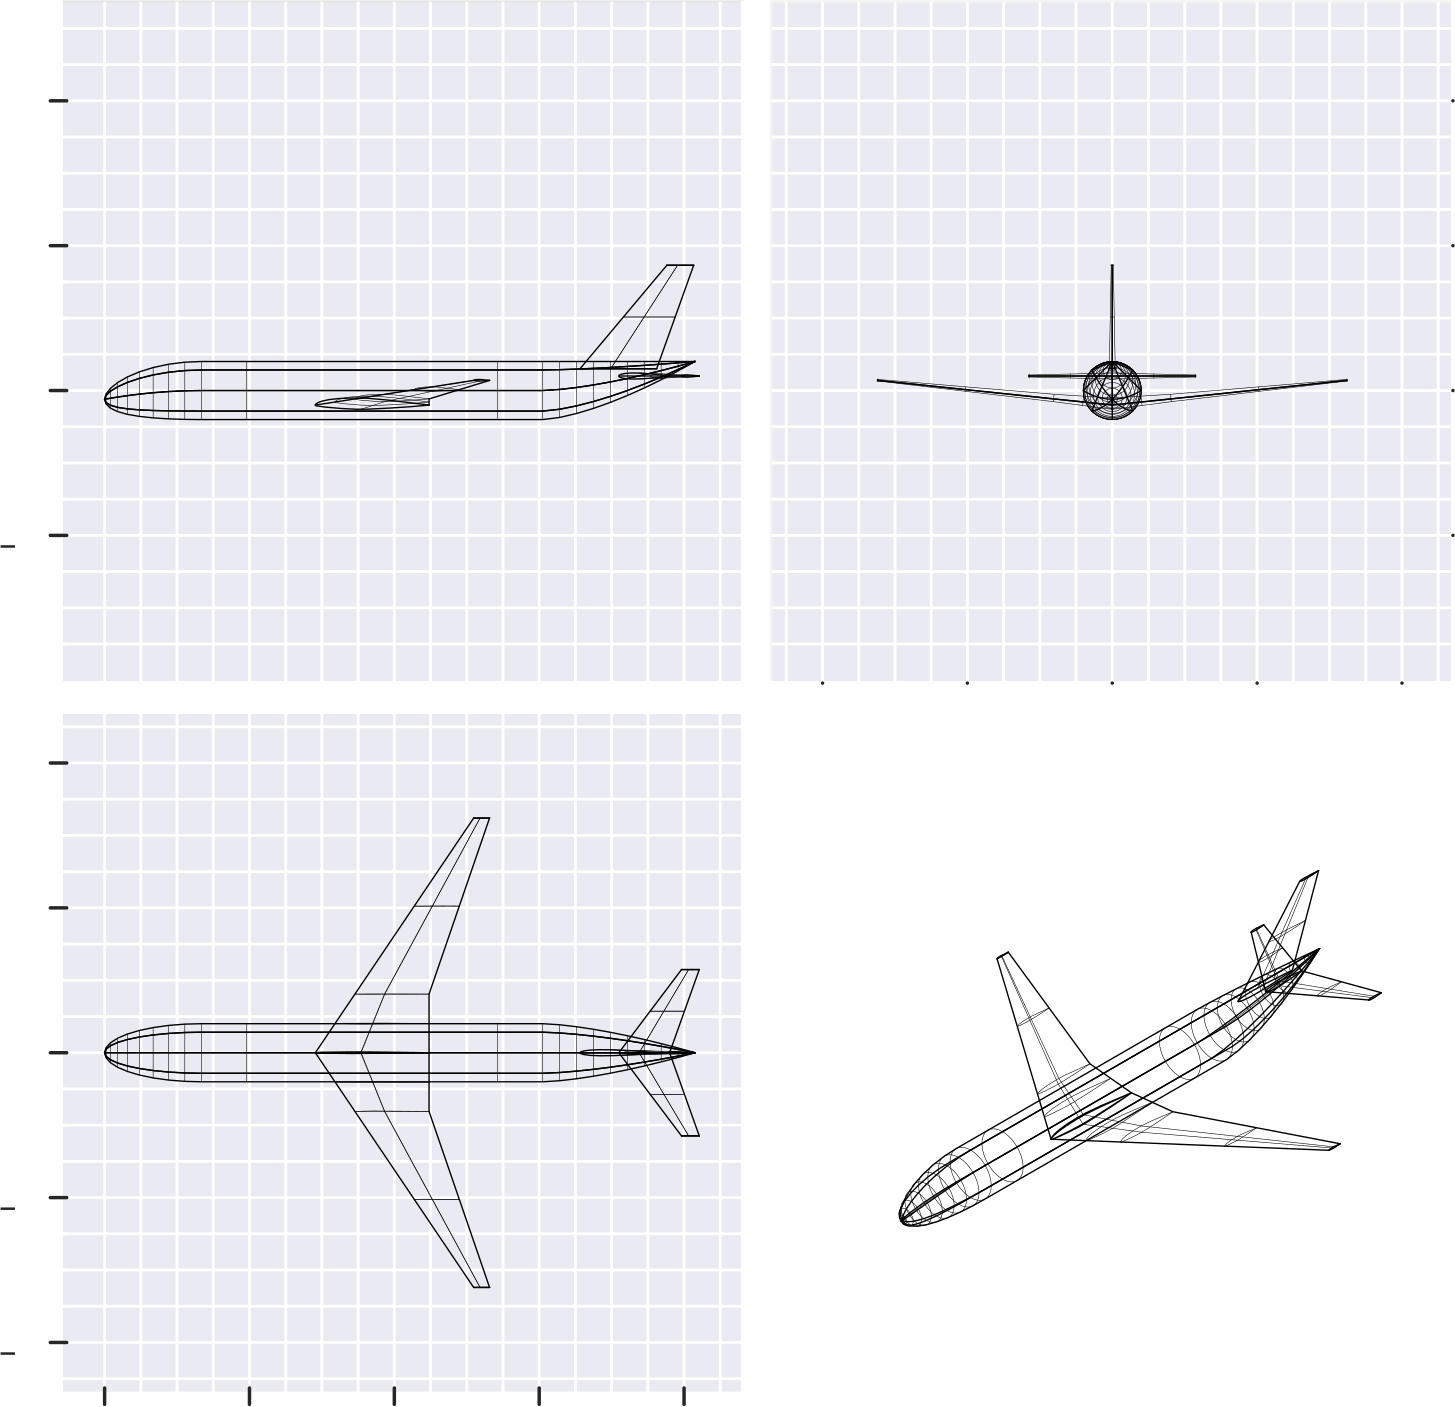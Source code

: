 <?xml version="1.0"?>
<!DOCTYPE ipe SYSTEM "ipe.dtd">
<ipe version="70218" creator="Ipe 7.2.26">
<info created="D:20230430132234" modified="D:20230430164741"/>
<ipestyle name="basic">
<symbol name="arrow/arc(spx)">
<path stroke="sym-stroke" fill="sym-stroke" pen="sym-pen">
0 0 m
-1 0.333 l
-1 -0.333 l
h
</path>
</symbol>
<symbol name="arrow/farc(spx)">
<path stroke="sym-stroke" fill="white" pen="sym-pen">
0 0 m
-1 0.333 l
-1 -0.333 l
h
</path>
</symbol>
<symbol name="arrow/ptarc(spx)">
<path stroke="sym-stroke" fill="sym-stroke" pen="sym-pen">
0 0 m
-1 0.333 l
-0.8 0 l
-1 -0.333 l
h
</path>
</symbol>
<symbol name="arrow/fptarc(spx)">
<path stroke="sym-stroke" fill="white" pen="sym-pen">
0 0 m
-1 0.333 l
-0.8 0 l
-1 -0.333 l
h
</path>
</symbol>
<symbol name="mark/disk(sx)" transformations="translations">
<path fill="sym-stroke">
0.6 0 0 0.6 0 0 e
</path>
</symbol>
<symbol name="mark/circle(sx)" transformations="translations">
<path fill="sym-stroke">
0.6 0 0 0.6 0 0 e
0.4 0 0 0.4 0 0 e
</path>
</symbol>
<symbol name="mark/fdisk(sfx)" transformations="translations">
<group>
<path fill="sym-fill">
0.5 0 0 0.5 0 0 e
</path>
<path fill="sym-stroke" fillrule="eofill">
0.6 0 0 0.6 0 0 e
0.4 0 0 0.4 0 0 e
</path>
</group>
</symbol>
<symbol name="mark/box(sx)" transformations="translations">
<path fill="sym-stroke" fillrule="eofill">
-0.6 -0.6 m
0.6 -0.6 l
0.6 0.6 l
-0.6 0.6 l
h
-0.4 -0.4 m
0.4 -0.4 l
0.4 0.4 l
-0.4 0.4 l
h
</path>
</symbol>
<symbol name="mark/square(sx)" transformations="translations">
<path fill="sym-stroke">
-0.6 -0.6 m
0.6 -0.6 l
0.6 0.6 l
-0.6 0.6 l
h
</path>
</symbol>
<symbol name="mark/fsquare(sfx)" transformations="translations">
<group>
<path fill="sym-fill">
-0.5 -0.5 m
0.5 -0.5 l
0.5 0.5 l
-0.5 0.5 l
h
</path>
<path fill="sym-stroke" fillrule="eofill">
-0.6 -0.6 m
0.6 -0.6 l
0.6 0.6 l
-0.6 0.6 l
h
-0.4 -0.4 m
0.4 -0.4 l
0.4 0.4 l
-0.4 0.4 l
h
</path>
</group>
</symbol>
<symbol name="mark/cross(sx)" transformations="translations">
<group>
<path fill="sym-stroke">
-0.43 -0.57 m
0.57 0.43 l
0.43 0.57 l
-0.57 -0.43 l
h
</path>
<path fill="sym-stroke">
-0.43 0.57 m
0.57 -0.43 l
0.43 -0.57 l
-0.57 0.43 l
h
</path>
</group>
</symbol>
<symbol name="arrow/fnormal(spx)">
<path stroke="sym-stroke" fill="white" pen="sym-pen">
0 0 m
-1 0.333 l
-1 -0.333 l
h
</path>
</symbol>
<symbol name="arrow/pointed(spx)">
<path stroke="sym-stroke" fill="sym-stroke" pen="sym-pen">
0 0 m
-1 0.333 l
-0.8 0 l
-1 -0.333 l
h
</path>
</symbol>
<symbol name="arrow/fpointed(spx)">
<path stroke="sym-stroke" fill="white" pen="sym-pen">
0 0 m
-1 0.333 l
-0.8 0 l
-1 -0.333 l
h
</path>
</symbol>
<symbol name="arrow/linear(spx)">
<path stroke="sym-stroke" pen="sym-pen">
-1 0.333 m
0 0 l
-1 -0.333 l
</path>
</symbol>
<symbol name="arrow/fdouble(spx)">
<path stroke="sym-stroke" fill="white" pen="sym-pen">
0 0 m
-1 0.333 l
-1 -0.333 l
h
-1 0 m
-2 0.333 l
-2 -0.333 l
h
</path>
</symbol>
<symbol name="arrow/double(spx)">
<path stroke="sym-stroke" fill="sym-stroke" pen="sym-pen">
0 0 m
-1 0.333 l
-1 -0.333 l
h
-1 0 m
-2 0.333 l
-2 -0.333 l
h
</path>
</symbol>
<symbol name="arrow/mid-normal(spx)">
<path stroke="sym-stroke" fill="sym-stroke" pen="sym-pen">
0.5 0 m
-0.5 0.333 l
-0.5 -0.333 l
h
</path>
</symbol>
<symbol name="arrow/mid-fnormal(spx)">
<path stroke="sym-stroke" fill="white" pen="sym-pen">
0.5 0 m
-0.5 0.333 l
-0.5 -0.333 l
h
</path>
</symbol>
<symbol name="arrow/mid-pointed(spx)">
<path stroke="sym-stroke" fill="sym-stroke" pen="sym-pen">
0.5 0 m
-0.5 0.333 l
-0.3 0 l
-0.5 -0.333 l
h
</path>
</symbol>
<symbol name="arrow/mid-fpointed(spx)">
<path stroke="sym-stroke" fill="white" pen="sym-pen">
0.5 0 m
-0.5 0.333 l
-0.3 0 l
-0.5 -0.333 l
h
</path>
</symbol>
<symbol name="arrow/mid-double(spx)">
<path stroke="sym-stroke" fill="sym-stroke" pen="sym-pen">
1 0 m
0 0.333 l
0 -0.333 l
h
0 0 m
-1 0.333 l
-1 -0.333 l
h
</path>
</symbol>
<symbol name="arrow/mid-fdouble(spx)">
<path stroke="sym-stroke" fill="white" pen="sym-pen">
1 0 m
0 0.333 l
0 -0.333 l
h
0 0 m
-1 0.333 l
-1 -0.333 l
h
</path>
</symbol>
<anglesize name="22.5 deg" value="22.5"/>
<anglesize name="30 deg" value="30"/>
<anglesize name="45 deg" value="45"/>
<anglesize name="60 deg" value="60"/>
<anglesize name="90 deg" value="90"/>
<arrowsize name="large" value="10"/>
<arrowsize name="small" value="5"/>
<arrowsize name="tiny" value="3"/>
<color name="blue" value="0 0 1"/>
<color name="brown" value="0.647 0.165 0.165"/>
<color name="darkblue" value="0 0 0.545"/>
<color name="darkcyan" value="0 0.545 0.545"/>
<color name="darkgray" value="0.663"/>
<color name="darkgreen" value="0 0.392 0"/>
<color name="darkmagenta" value="0.545 0 0.545"/>
<color name="darkorange" value="1 0.549 0"/>
<color name="darkred" value="0.545 0 0"/>
<color name="gold" value="1 0.843 0"/>
<color name="gray" value="0.745"/>
<color name="green" value="0 1 0"/>
<color name="lightblue" value="0.678 0.847 0.902"/>
<color name="lightcyan" value="0.878 1 1"/>
<color name="lightgray" value="0.827"/>
<color name="lightgreen" value="0.565 0.933 0.565"/>
<color name="lightyellow" value="1 1 0.878"/>
<color name="navy" value="0 0 0.502"/>
<color name="orange" value="1 0.647 0"/>
<color name="pink" value="1 0.753 0.796"/>
<color name="purple" value="0.627 0.125 0.941"/>
<color name="red" value="1 0 0"/>
<color name="seagreen" value="0.18 0.545 0.341"/>
<color name="turquoise" value="0.251 0.878 0.816"/>
<color name="violet" value="0.933 0.51 0.933"/>
<color name="yellow" value="1 1 0"/>
<dashstyle name="dash dot dotted" value="[4 2 1 2 1 2] 0"/>
<dashstyle name="dash dotted" value="[4 2 1 2] 0"/>
<dashstyle name="dashed" value="[4] 0"/>
<dashstyle name="dotted" value="[1 3] 0"/>
<gridsize name="10 pts (~3.5 mm)" value="10"/>
<gridsize name="14 pts (~5 mm)" value="14"/>
<gridsize name="16 pts (~6 mm)" value="16"/>
<gridsize name="20 pts (~7 mm)" value="20"/>
<gridsize name="28 pts (~10 mm)" value="28"/>
<gridsize name="32 pts (~12 mm)" value="32"/>
<gridsize name="4 pts" value="4"/>
<gridsize name="56 pts (~20 mm)" value="56"/>
<gridsize name="8 pts (~3 mm)" value="8"/>
<opacity name="10%" value="0.1"/>
<opacity name="30%" value="0.3"/>
<opacity name="50%" value="0.5"/>
<opacity name="75%" value="0.75"/>
<pen name="fat" value="1.2"/>
<pen name="heavier" value="0.8"/>
<pen name="ultrafat" value="2"/>
<symbolsize name="large" value="5"/>
<symbolsize name="small" value="2"/>
<symbolsize name="tiny" value="1.1"/>
<textsize name="Huge" value="\Huge"/>
<textsize name="LARGE" value="\LARGE"/>
<textsize name="Large" value="\Large"/>
<textsize name="footnote" value="\footnotesize"/>
<textsize name="huge" value="\huge"/>
<textsize name="large" value="\large"/>
<textsize name="script" value="\scriptsize"/>
<textsize name="small" value="\small"/>
<textsize name="tiny" value="\tiny"/>
<textstyle name="center" begin="\begin{center}" end="\end{center}"/>
<textstyle name="item" begin="\begin{itemize}\item{}" end="\end{itemize}"/>
<textstyle name="itemize" begin="\begin{itemize}" end="\end{itemize}"/>
<tiling name="falling" angle="-60" step="4" width="1"/>
<tiling name="rising" angle="30" step="4" width="1"/>
</ipestyle>
<page>
<layer name="alpha"/>
<view layers="alpha" active="alpha"/>
<path layer="alpha" fill="0.917 0.917 0.949" fillrule="wind">
288.362 298.785 m
288.362 298.785 l
288.362 544.078 l
288.362 544.078 l
</path>
<path stroke="0.949" pen="1">
288.362 298.785 m
288.362 298.785 l
288.362 544.078 l
288.362 544.078 l
</path>
<path fill="0.917 0.917 0.949" fillrule="wind">
43.0691 298.785 m
288.362 298.785 l
288.362 544.078 l
43.0691 544.078 l
</path>
<path stroke="0.899" pen="1">
43.0691 298.785 m
288.362 298.785 l
288.362 544.078 l
43.0691 544.078 l
</path>
<path fill="0.917 0.917 0.949" fillrule="wind">
43.0691 298.785 m
288.362 298.785 l
288.362 298.785 l
</path>
<path stroke="0.924" pen="1">
43.0691 298.785 m
288.362 298.785 l
288.362 298.785 l
</path>
<path stroke="1" pen="1.25" cap="1" join="1">
288.362 298.785 m
43.0691 298.785 l
</path>
<path stroke="1" pen="1" join="1">
58.6787 298.785 m
58.6787 298.785 l
58.6787 544.078 l
</path>
<path stroke="1" pen="1" join="1">
110.828 298.785 m
110.828 298.785 l
110.828 544.078 l
</path>
<path stroke="1" pen="1" join="1">
162.978 298.785 m
162.978 298.785 l
162.978 544.078 l
</path>
<path stroke="1" pen="1" join="1">
215.128 298.785 m
215.128 298.785 l
215.128 544.078 l
</path>
<path stroke="1" pen="1" join="1">
267.278 298.785 m
267.278 298.785 l
267.278 544.078 l
</path>
<path stroke="1" pen="1" join="1">
71.7161 298.785 m
71.7161 298.785 l
71.7161 544.078 l
</path>
<path stroke="1" pen="1" join="1">
84.7536 298.785 m
84.7536 298.785 l
84.7536 544.078 l
</path>
<path stroke="1" pen="1" join="1">
97.791 298.785 m
97.791 298.785 l
97.791 544.078 l
</path>
<path stroke="1" pen="1" join="1">
123.866 298.785 m
123.866 298.785 l
123.866 544.078 l
</path>
<path stroke="1" pen="1" join="1">
136.903 298.785 m
136.903 298.785 l
136.903 544.078 l
</path>
<path stroke="1" pen="1" join="1">
149.941 298.785 m
149.941 298.785 l
149.941 544.078 l
</path>
<path stroke="1" pen="1" join="1">
176.016 298.785 m
176.016 298.785 l
176.016 544.078 l
</path>
<path stroke="1" pen="1" join="1">
189.053 298.785 m
189.053 298.785 l
189.053 544.078 l
</path>
<path stroke="1" pen="1" join="1">
202.091 298.785 m
202.091 298.785 l
202.091 544.078 l
</path>
<path stroke="1" pen="1" join="1">
228.165 298.785 m
228.165 298.785 l
228.165 544.078 l
</path>
<path stroke="1" pen="1" join="1">
241.203 298.785 m
241.203 298.785 l
241.203 544.078 l
</path>
<path stroke="1" pen="1" join="1">
254.24 298.785 m
254.24 298.785 l
254.24 544.078 l
</path>
<path stroke="1" pen="1" join="1">
280.315 298.785 m
280.315 298.785 l
280.315 544.078 l
</path>
<path stroke="0.149" pen="1.25" cap="1" join="1">
58.6787 298.785 m
58.6787 298.785 l
</path>
<path stroke="0.149" pen="1.25" cap="1" join="1">
110.828 298.785 m
110.828 298.785 l
</path>
<path stroke="0.149" pen="1.25" cap="1" join="1">
162.978 298.785 m
162.978 298.785 l
</path>
<path stroke="0.149" pen="1.25" cap="1" join="1">
215.128 298.785 m
215.128 298.785 l
</path>
<path stroke="0.149" pen="1.25" cap="1" join="1">
267.278 298.785 m
267.278 298.785 l
</path>
<path stroke="1" pen="1" cap="1" join="1">
71.7161 298.785 m
71.7161 298.785 l
</path>
<path stroke="1" pen="1" cap="1" join="1">
84.7536 298.785 m
84.7536 298.785 l
</path>
<path stroke="1" pen="1" cap="1" join="1">
97.791 298.785 m
97.791 298.785 l
</path>
<path stroke="1" pen="1" cap="1" join="1">
123.866 298.785 m
123.866 298.785 l
</path>
<path stroke="1" pen="1" cap="1" join="1">
136.903 298.785 m
136.903 298.785 l
</path>
<path stroke="1" pen="1" cap="1" join="1">
149.941 298.785 m
149.941 298.785 l
</path>
<path stroke="1" pen="1" cap="1" join="1">
176.016 298.785 m
176.016 298.785 l
</path>
<path stroke="1" pen="1" cap="1" join="1">
189.053 298.785 m
189.053 298.785 l
</path>
<path stroke="1" pen="1" cap="1" join="1">
202.091 298.785 m
202.091 298.785 l
</path>
<path stroke="1" pen="1" cap="1" join="1">
228.165 298.785 m
228.165 298.785 l
</path>
<path stroke="1" pen="1" cap="1" join="1">
241.203 298.785 m
241.203 298.785 l
</path>
<path stroke="1" pen="1" cap="1" join="1">
254.24 298.785 m
254.24 298.785 l
</path>
<path stroke="1" pen="1" cap="1" join="1">
280.315 298.785 m
280.315 298.785 l
</path>
<path stroke="1" pen="1.25" cap="1" join="1">
43.0691 298.785 m
43.0691 298.785 l
</path>
<path stroke="1" pen="1" join="1">
288.362 544.078 m
288.362 298.785 l
43.0691 298.785 l
</path>
<path stroke="1" pen="1" join="1">
288.362 544.078 m
288.362 298.785 l
43.0691 298.785 l
</path>
<path stroke="1" pen="1" join="1">
288.362 544.078 m
288.362 298.785 l
43.0691 298.785 l
</path>
<path stroke="1" pen="1" join="1">
288.362 544.078 m
288.362 298.785 l
43.0691 298.785 l
</path>
<path stroke="1" pen="1" join="1">
288.362 544.078 m
288.362 298.785 l
43.0691 298.785 l
</path>
<path stroke="1" pen="1" join="1">
288.362 544.078 m
288.362 298.785 l
43.0691 298.785 l
</path>
<path stroke="1" pen="1" join="1">
288.362 544.078 m
288.362 298.785 l
43.0691 298.785 l
</path>
<path stroke="1" pen="1" join="1">
288.362 544.078 m
288.362 298.785 l
43.0691 298.785 l
</path>
<path stroke="1" pen="1" join="1">
288.362 544.078 m
288.362 298.785 l
43.0691 298.785 l
</path>
<path stroke="1" pen="1" join="1">
288.362 544.078 m
288.362 298.785 l
43.0691 298.785 l
</path>
<path stroke="1" pen="1" join="1">
288.362 544.078 m
288.362 298.785 l
43.0691 298.785 l
</path>
<path stroke="1" pen="1" join="1">
288.362 544.078 m
288.362 298.785 l
43.0691 298.785 l
</path>
<path stroke="1" pen="1" join="1">
288.362 544.078 m
288.362 298.785 l
43.0691 298.785 l
</path>
<path stroke="1" pen="1" join="1">
288.362 544.078 m
288.362 298.785 l
43.0691 298.785 l
</path>
<path stroke="1" pen="1" join="1">
288.362 544.078 m
288.362 298.785 l
43.0691 298.785 l
</path>
<path stroke="1" pen="1" join="1">
288.362 544.078 m
288.362 298.785 l
43.0691 298.785 l
</path>
<path stroke="1" pen="1" join="1">
288.362 544.078 m
288.362 298.785 l
43.0691 298.785 l
</path>
<path stroke="1" pen="1" join="1">
288.362 544.078 m
288.362 298.785 l
43.0691 298.785 l
</path>
<path stroke="1" pen="1" join="1">
288.362 544.078 m
288.362 298.785 l
43.0691 298.785 l
</path>
<path stroke="1" pen="1" cap="1" join="1">
45.0315 298.785 m
39.1444 298.785 l
</path>
<path stroke="1" pen="1" cap="1" join="1">
45.0315 298.785 m
39.1444 298.785 l
</path>
<path stroke="1" pen="1" cap="1" join="1">
45.0315 298.785 m
39.1444 298.785 l
</path>
<path stroke="1" pen="1" cap="1" join="1">
45.0315 298.785 m
39.1444 298.785 l
</path>
<path stroke="1" pen="1" cap="1" join="1">
45.0315 298.785 m
39.1444 298.785 l
</path>
<path stroke="1" pen="1" cap="1" join="1">
45.0315 298.785 m
39.1444 298.785 l
</path>
<path stroke="1" pen="1" cap="1" join="1">
45.0315 298.785 m
39.1444 298.785 l
</path>
<path stroke="1" pen="1" cap="1" join="1">
45.0315 298.785 m
39.1444 298.785 l
</path>
<path stroke="1" pen="1" cap="1" join="1">
45.0315 298.785 m
39.1444 298.785 l
</path>
<path stroke="1" pen="1" cap="1" join="1">
45.0315 298.785 m
39.1444 298.785 l
</path>
<path stroke="1" pen="1" cap="1" join="1">
45.0315 298.785 m
39.1444 298.785 l
</path>
<path stroke="1" pen="1" cap="1" join="1">
45.0315 298.785 m
39.1444 298.785 l
</path>
<path stroke="1" pen="1" cap="1" join="1">
45.0315 298.785 m
39.1444 298.785 l
</path>
<path stroke="1" pen="1" cap="1" join="1">
45.0315 298.785 m
39.1444 298.785 l
</path>
<path stroke="1" pen="1" cap="1" join="1">
45.0315 298.785 m
39.1444 298.785 l
</path>
<path stroke="1" pen="1" cap="1" join="1">
45.0315 298.785 m
39.1444 298.785 l
</path>
<path stroke="1" pen="1" cap="1" join="1">
45.0315 298.785 m
39.1444 298.785 l
</path>
<path stroke="1" pen="1" cap="1" join="1">
45.0315 298.785 m
39.1444 298.785 l
</path>
<path stroke="1" pen="1" cap="1" join="1">
45.0315 298.785 m
39.1444 298.785 l
</path>
<path stroke="1" pen="1.25" cap="1" join="1">
43.0691 298.785 m
43.0691 544.078 l
</path>
<path stroke="1" pen="1" join="1">
43.0691 351.962 m
288.362 351.962 l
288.362 351.962 l
</path>
<path stroke="1" pen="1" join="1">
43.0691 404.112 m
288.362 404.112 l
288.362 404.112 l
</path>
<path stroke="1" pen="1" join="1">
43.0691 456.261 m
288.362 456.261 l
288.362 456.261 l
</path>
<path stroke="1" pen="1" join="1">
43.0691 508.411 m
288.362 508.411 l
288.362 508.411 l
</path>
<path stroke="1" pen="1" join="1">
43.0691 312.85 m
288.362 312.85 l
288.362 312.85 l
</path>
<path stroke="1" pen="1" join="1">
43.0691 325.887 m
288.362 325.887 l
288.362 325.887 l
</path>
<path stroke="1" pen="1" join="1">
43.0691 338.924 m
288.362 338.924 l
288.362 338.924 l
</path>
<path stroke="1" pen="1" join="1">
43.0691 364.999 m
288.362 364.999 l
288.362 364.999 l
</path>
<path stroke="1" pen="1" join="1">
43.0691 378.037 m
288.362 378.037 l
288.362 378.037 l
</path>
<path stroke="1" pen="1" join="1">
43.0691 391.074 m
288.362 391.074 l
288.362 391.074 l
</path>
<path stroke="1" pen="1" join="1">
43.0691 417.149 m
288.362 417.149 l
288.362 417.149 l
</path>
<path stroke="1" pen="1" join="1">
43.0691 430.187 m
288.362 430.187 l
288.362 430.187 l
</path>
<path stroke="1" pen="1" join="1">
43.0691 443.224 m
288.362 443.224 l
288.362 443.224 l
</path>
<path stroke="1" pen="1" join="1">
43.0691 469.299 m
288.362 469.299 l
288.362 469.299 l
</path>
<path stroke="1" pen="1" join="1">
43.0691 482.336 m
288.362 482.336 l
288.362 482.336 l
</path>
<path stroke="1" pen="1" join="1">
43.0691 495.374 m
288.362 495.374 l
288.362 495.374 l
</path>
<path stroke="1" pen="1" join="1">
43.0691 521.449 m
288.362 521.449 l
288.362 521.449 l
</path>
<path stroke="1" pen="1" join="1">
43.0691 534.486 m
288.362 534.486 l
288.362 534.486 l
</path>
<path stroke="0.149" pen="1.25" cap="1" join="1">
45.0315 351.962 m
39.1444 351.962 l
</path>
<path fill="0.149" fillrule="wind">
26.4095 347.519 m
21.2175 347.519 l
21.2175 348.421 l
26.4095 348.421 l
26.4095 347.519 l
h
</path>
<path stroke="0.149" pen="1.25" cap="1" join="1">
45.0315 404.112 m
39.1444 404.112 l
</path>
<path stroke="0.149" pen="1.25" cap="1" join="1">
45.0315 456.261 m
39.1444 456.261 l
</path>
<path stroke="0.149" pen="1.25" cap="1" join="1">
45.0315 508.411 m
39.1444 508.411 l
</path>
<path stroke="1" pen="1" cap="1" join="1">
45.0315 312.85 m
39.1444 312.85 l
</path>
<path stroke="1" pen="1" cap="1" join="1">
45.0315 325.887 m
39.1444 325.887 l
</path>
<path stroke="1" pen="1" cap="1" join="1">
45.0315 338.924 m
39.1444 338.924 l
</path>
<path stroke="1" pen="1" cap="1" join="1">
45.0315 364.999 m
39.1444 364.999 l
</path>
<path stroke="1" pen="1" cap="1" join="1">
45.0315 378.037 m
39.1444 378.037 l
</path>
<path stroke="1" pen="1" cap="1" join="1">
45.0315 391.074 m
39.1444 391.074 l
</path>
<path stroke="1" pen="1" cap="1" join="1">
45.0315 417.149 m
39.1444 417.149 l
</path>
<path stroke="1" pen="1" cap="1" join="1">
45.0315 430.187 m
39.1444 430.187 l
</path>
<path stroke="1" pen="1" cap="1" join="1">
45.0315 443.224 m
39.1444 443.224 l
</path>
<path stroke="1" pen="1" cap="1" join="1">
45.0315 469.299 m
39.1444 469.299 l
</path>
<path stroke="1" pen="1" cap="1" join="1">
45.0315 482.336 m
39.1444 482.336 l
</path>
<path stroke="1" pen="1" cap="1" join="1">
45.0315 495.374 m
39.1444 495.374 l
</path>
<path stroke="1" pen="1" cap="1" join="1">
45.0315 521.449 m
39.1444 521.449 l
</path>
<path stroke="1" pen="1" cap="1" join="1">
45.0315 534.486 m
39.1444 534.486 l
</path>
<path stroke="0" pen="0.5" cap="1" join="1">
134.545 398.882 m
141.668 399.992 l
148.791 401.101 l
170.16 404.431 l
191.529 407.761 l
134.545 398.882 m
141.668 399.992 l
148.791 401.101 l
170.16 404.431 l
191.529 407.761 l
</path>
<path stroke="0" pen="0.5" cap="1" join="1">
175.475 398.882 m
175.475 399.992 l
175.475 401.101 l
186.367 404.431 l
197.259 407.761 l
175.475 398.882 m
175.475 399.992 l
175.475 401.101 l
186.367 404.431 l
197.259 407.761 l
</path>
<path stroke="0" pen="0.2" cap="1" join="1">
150.917 401.424 m
155.191 402.091 l
159.465 402.759 l
176.643 405.438 l
193.821 408.117 l
150.917 401.424 m
155.191 402.091 l
159.465 402.759 l
176.643 405.438 l
193.821 408.117 l
</path>
<path stroke="0" pen="0.2" cap="1" join="1">
150.917 397.356 m
155.191 398.731 l
159.465 400.107 l
176.643 403.827 l
193.821 407.548 l
150.917 397.356 m
155.191 398.731 l
159.465 400.107 l
176.643 403.827 l
193.821 407.548 l
</path>
<path stroke="0" pen="0.5" cap="1" join="1">
175.475 398.902 m
160.94 400.65 l
153.141 401.347 l
146.746 401.419 l
142.717 401.214 l
139.301 400.81 l
137.006 400.318 l
135.629 399.822 l
134.796 399.314 l
134.549 398.92 l
134.545 398.882 l
175.475 398.902 m
160.94 400.65 l
153.141 401.347 l
146.746 401.419 l
142.717 401.214 l
139.301 400.81 l
137.006 400.318 l
135.629 399.822 l
134.796 399.314 l
134.549 398.92 l
134.545 398.882 l
134.545 398.882 l
</path>
<path stroke="0" pen="0.5" cap="1" join="1">
134.545 398.882 m
134.621 398.733 l
134.924 398.594 l
138.013 398.16 l
144.093 397.629 l
149.454 397.369 l
153.308 397.397 l
161.043 397.779 l
168.881 398.299 l
175.475 398.861 l
134.545 398.882 m
134.621 398.733 l
134.924 398.594 l
138.013 398.16 l
144.093 397.629 l
149.454 397.369 l
153.308 397.397 l
161.043 397.779 l
168.881 398.299 l
175.475 398.861 l
175.475 398.861 l
</path>
<path stroke="0" pen="0.2" cap="1" join="1">
175.475 400.008 m
162.948 401.504 l
156.484 402.043 l
152.765 402.103 l
148.866 401.952 l
145.962 401.642 l
143.701 401.178 l
142.388 400.684 l
141.795 400.269 l
141.668 399.992 l
175.475 400.008 m
162.948 401.504 l
156.484 402.043 l
152.765 402.103 l
148.866 401.952 l
145.962 401.642 l
143.701 401.178 l
142.388 400.684 l
141.795 400.269 l
141.668 399.992 l
141.668 399.992 l
</path>
<path stroke="0" pen="0.2" cap="1" join="1">
141.668 399.992 m
141.731 399.869 l
141.981 399.754 l
144.844 399.363 l
150.487 398.895 l
154.505 398.735 l
158.243 398.807 l
167.464 399.304 l
175.475 399.975 l
141.668 399.992 m
141.731 399.869 l
141.981 399.754 l
144.844 399.363 l
150.487 398.895 l
154.505 398.735 l
158.243 398.807 l
167.464 399.304 l
175.475 399.975 l
175.475 399.975 l
</path>
<path stroke="0" pen="0.2" cap="1" join="1">
175.475 401.115 m
164.754 402.377 l
159.633 402.756 l
155.579 402.715 l
152.789 402.488 l
150.615 402.096 l
149.36 401.648 l
148.846 401.261 l
148.791 401.101 l
175.475 401.115 m
164.754 402.377 l
159.633 402.756 l
155.579 402.715 l
152.789 402.488 l
150.615 402.096 l
149.36 401.648 l
148.846 401.261 l
148.791 401.101 l
148.791 401.101 l
</path>
<path stroke="0" pen="0.2" cap="1" join="1">
148.791 401.101 m
148.887 400.968 l
149.367 400.83 l
151.052 400.631 l
156.129 400.212 l
159.757 400.108 l
163.994 400.268 l
172.613 400.854 l
175.475 401.088 l
148.791 401.101 m
148.887 400.968 l
149.367 400.83 l
151.052 400.631 l
156.129 400.212 l
159.757 400.108 l
163.994 400.268 l
172.613 400.854 l
175.475 401.088 l
175.475 401.088 l
</path>
<path stroke="0" pen="0.2" cap="1" join="1">
186.367 404.439 m
178.046 405.396 l
174.055 405.4 l
171.874 405.166 l
170.682 404.844 l
170.194 404.528 l
170.16 404.431 l
186.367 404.439 m
178.046 405.396 l
174.055 405.4 l
171.874 405.166 l
170.682 404.844 l
170.194 404.528 l
170.16 404.431 l
170.16 404.431 l
</path>
<path stroke="0" pen="0.2" cap="1" join="1">
170.16 404.431 m
170.259 404.33 l
171.391 404.16 l
175.57 403.844 l
178.106 403.863 l
183.943 404.218 l
186.367 404.423 l
170.16 404.431 m
170.259 404.33 l
171.391 404.16 l
175.57 403.844 l
178.106 403.863 l
183.943 404.218 l
186.367 404.423 l
186.367 404.423 l
</path>
<path stroke="0" pen="0.5" cap="1" join="1">
197.259 407.764 m
193.676 408.119 l
192.135 408.021 l
191.551 407.808 l
191.529 407.761 l
197.259 407.764 m
193.676 408.119 l
192.135 408.021 l
191.551 407.808 l
191.529 407.761 l
191.529 407.761 l
</path>
<path stroke="0" pen="0.5" cap="1" join="1">
191.529 407.761 m
191.627 407.71 l
192.301 407.632 l
194.247 407.557 l
197.259 407.758 l
191.529 407.761 m
191.627 407.71 l
192.301 407.632 l
194.247 407.557 l
197.259 407.758 l
197.259 407.758 l
</path>
<path stroke="0" pen="0.5" cap="1" join="1">
243.796 409.342 m
255.076 409.342 l
266.355 409.342 l
243.796 409.342 m
255.076 409.342 l
266.355 409.342 l
</path>
<path stroke="0" pen="0.5" cap="1" join="1">
262.076 409.342 m
267.414 409.342 l
272.753 409.342 l
262.076 409.342 m
267.414 409.342 l
272.753 409.342 l
</path>
<path stroke="0" pen="0.2" cap="1" join="1">
251.108 410.402 m
260.011 410.058 l
268.914 409.713 l
251.108 410.402 m
260.011 410.058 l
268.914 409.713 l
</path>
<path stroke="0" pen="0.2" cap="1" join="1">
251.108 408.281 m
260.011 408.626 l
268.914 408.97 l
251.108 408.281 m
260.011 408.626 l
268.914 408.97 l
</path>
<path stroke="0" pen="0.5" cap="1" join="1">
262.076 409.365 m
256.911 409.98 l
251.857 410.37 l
248.45 410.43 l
246.102 410.269 l
244.614 409.961 l
243.96 409.637 l
243.796 409.342 l
262.076 409.365 m
256.911 409.98 l
251.857 410.37 l
248.45 410.43 l
246.102 410.269 l
244.614 409.961 l
243.96 409.637 l
243.796 409.342 l
243.796 409.342 l
</path>
<path stroke="0" pen="0.5" cap="1" join="1">
243.796 409.342 m
243.91 409.094 l
244.294 408.845 l
245.156 408.576 l
246.707 408.348 l
249.092 408.245 l
252.431 408.344 l
257.04 408.716 l
262.076 409.319 l
243.796 409.342 m
243.91 409.094 l
244.294 408.845 l
245.156 408.576 l
246.707 408.348 l
249.092 408.245 l
252.431 408.344 l
257.04 408.716 l
262.076 409.319 l
262.076 409.319 l
</path>
<path stroke="0" pen="0.2" cap="1" join="1">
267.414 409.357 m
263.114 409.85 l
259.376 410.076 l
257.04 410.012 l
255.669 409.773 l
255.138 409.493 l
255.076 409.342 l
267.414 409.357 m
263.114 409.85 l
259.376 410.076 l
257.04 410.012 l
255.669 409.773 l
255.138 409.493 l
255.076 409.342 l
255.076 409.342 l
</path>
<path stroke="0" pen="0.2" cap="1" join="1">
255.076 409.342 m
255.186 409.142 l
255.588 408.937 l
256.568 408.725 l
258.302 408.605 l
260.904 408.668 l
264.768 408.998 l
267.414 409.326 l
255.076 409.342 m
255.186 409.142 l
255.588 408.937 l
256.568 408.725 l
258.302 408.605 l
260.904 408.668 l
264.768 408.998 l
267.414 409.326 l
267.414 409.326 l
</path>
<path stroke="0" pen="0.5" cap="1" join="1">
272.753 409.35 m
269.68 409.672 l
267.565 409.704 l
266.564 409.53 l
266.355 409.342 l
272.753 409.35 m
269.68 409.672 l
267.565 409.704 l
266.564 409.53 l
266.355 409.342 l
266.355 409.342 l
</path>
<path stroke="0" pen="0.5" cap="1" join="1">
266.355 409.342 m
266.47 409.198 l
266.942 409.051 l
268.073 408.959 l
270.082 409.041 l
272.753 409.334 l
266.355 409.342 m
266.47 409.198 l
266.942 409.051 l
268.073 408.959 l
270.082 409.041 l
272.753 409.334 l
272.753 409.334 l
</path>
<path stroke="0" pen="0.5" cap="1" join="1">
229.822 411.957 m
245.452 430.584 l
261.082 449.211 l
</path>
<path stroke="0" pen="0.5" cap="1" join="1">
257.418 411.957 m
264.079 430.584 l
270.741 449.211 l
</path>
<path stroke="0" pen="0.2" cap="1" join="1">
240.86 411.957 m
252.903 430.584 l
264.946 449.211 l
</path>
<path stroke="0" pen="0.2" cap="1" join="1">
240.86 411.957 m
252.903 430.584 l
264.946 449.211 l
</path>
<path stroke="0" pen="0.5" cap="1" join="1">
257.418 411.957 m
229.822 411.957 l
229.822 411.957 l
</path>
<path stroke="0" pen="0.5" cap="1" join="1">
229.822 411.957 m
257.418 411.957 l
257.418 411.957 l
</path>
<path stroke="0" pen="0.2" cap="1" join="1">
264.079 430.584 m
245.452 430.584 l
245.452 430.584 l
</path>
<path stroke="0" pen="0.2" cap="1" join="1">
245.452 430.584 m
264.079 430.584 l
264.079 430.584 l
</path>
<path stroke="0" pen="0.5" cap="1" join="1">
270.741 449.211 m
261.082 449.211 l
261.082 449.211 l
</path>
<path stroke="0" pen="0.5" cap="1" join="1">
261.082 449.211 m
270.741 449.211 l
270.741 449.211 l
</path>
<path stroke="0" pen="0.5" cap="1" join="1">
58.6787 400.974 m
58.6787 400.974 l
58.6787 400.974 l
58.6787 400.974 l
58.6787 400.974 l
58.6787 400.974 l
58.6787 400.974 l
58.6787 400.974 l
58.6787 400.974 l
58.6787 400.974 l
58.6787 400.974 l
58.6787 400.974 l
58.6787 400.974 l
58.6787 400.974 l
58.6787 400.974 l
58.6787 400.974 l
58.6787 400.974 l
58.6787 400.974 l
58.6787 400.974 l
58.6787 400.974 l
58.6787 400.974 l
58.6787 400.974 l
58.6787 400.974 l
58.6787 400.974 l
58.6787 400.974 l
58.6787 400.974 l
58.6787 400.974 l
58.6787 400.974 l
58.6787 400.974 l
58.6787 400.974 l
58.6787 400.974 l
58.6787 400.974 l
58.6787 400.974 l
58.6787 400.974 l
58.6787 400.974 l
58.6787 400.974 l
58.6787 400.974 l
58.6787 400.974 l
58.6787 400.974 l
58.6787 400.974 l
58.6787 400.974 l
58.6787 400.974 l
58.6787 400.974 l
58.6787 400.974 l
58.6787 400.974 l
58.6787 400.974 l
58.6787 400.974 l
58.6787 400.974 l
58.6787 400.974 l
58.6787 400.974 l
58.6787 400.974 l
58.6787 400.974 l
58.6787 400.974 l
58.6787 400.974 l
58.6787 400.974 l
58.6787 400.974 l
58.6787 400.974 l
58.6787 400.974 l
58.6787 400.974 l
58.6787 400.974 l
58.6787 400.974 l
58.6787 400.974 l
58.6787 400.974 l
58.6787 400.974 l
58.6787 400.974 l
58.6787 400.974 l
58.6787 400.974 l
58.6787 400.974 l
58.6787 400.974 l
58.6787 400.974 l
58.6787 400.974 l
58.6787 400.974 l
58.6787 400.974 l
58.6787 400.974 l
58.6787 400.974 l
58.6787 400.974 l
58.6787 400.974 l
58.6787 400.974 l
58.6787 400.974 l
58.6787 400.974 l
58.6787 400.974 l
58.6787 400.974 l
58.6787 400.974 l
58.6787 400.974 l
58.6787 400.974 l
58.6787 400.974 l
58.6787 400.974 l
58.6787 400.974 l
58.6787 400.974 l
58.6787 400.974 l
58.6787 400.974 l
58.6787 400.974 l
58.6787 400.974 l
58.6787 400.974 l
58.6787 400.974 l
58.6787 400.974 l
58.6787 400.974 l
58.6787 400.974 l
58.6787 400.974 l
58.6787 400.974 l
58.6787 400.974 l
58.6787 400.974 l
58.6787 400.974 l
58.6787 400.974 l
58.6787 400.974 l
58.6787 400.974 l
58.6787 400.974 l
58.6787 400.974 l
58.6787 400.974 l
58.6787 400.974 l
58.6787 400.974 l
58.6787 400.974 l
58.6787 400.974 l
58.6787 400.974 l
58.6787 400.974 l
58.6787 400.974 l
58.6787 400.974 l
58.6787 400.974 l
58.6787 400.974 l
58.6787 400.974 l
58.6787 400.974 l
</path>
<path stroke="0" pen="0.2" cap="1" join="1">
59.2095 401.068 m
59.2095 401.163 l
59.2095 401.258 l
59.2095 401.352 l
59.2095 401.446 l
59.2095 401.538 l
59.2095 401.63 l
59.2095 401.719 l
59.2095 401.807 l
59.2095 401.893 l
59.2095 401.976 l
59.2095 402.058 l
59.2095 402.136 l
59.2095 402.211 l
59.2095 402.284 l
59.2095 402.353 l
59.2095 402.418 l
59.2095 402.48 l
59.2095 402.538 l
59.2095 402.592 l
59.2095 402.641 l
59.2095 402.687 l
59.2095 402.728 l
59.2095 402.764 l
59.2095 402.796 l
59.2095 402.823 l
59.2095 402.845 l
59.2095 402.862 l
59.2095 402.875 l
59.2095 402.882 l
59.2095 402.885 l
59.2095 402.882 l
59.2095 402.875 l
59.2095 402.862 l
59.2095 402.845 l
59.2095 402.823 l
59.2095 402.796 l
59.2095 402.764 l
59.2095 402.728 l
59.2095 402.687 l
59.2095 402.641 l
59.2095 402.592 l
59.2095 402.538 l
59.2095 402.48 l
59.2095 402.418 l
59.2095 402.353 l
59.2095 402.284 l
59.2095 402.211 l
59.2095 402.136 l
59.2095 402.058 l
59.2095 401.976 l
59.2095 401.893 l
59.2095 401.807 l
59.2095 401.719 l
59.2095 401.63 l
59.2095 401.538 l
59.2095 401.446 l
59.2095 401.352 l
59.2095 401.258 l
59.2095 401.163 l
59.2095 401.068 l
59.2095 400.973 l
59.2095 400.878 l
59.2095 400.784 l
59.2095 400.691 l
59.2095 400.598 l
59.2095 400.507 l
59.2095 400.417 l
59.2095 400.329 l
59.2095 400.244 l
59.2095 400.16 l
59.2095 400.079 l
59.2095 400.001 l
59.2095 399.925 l
59.2095 399.853 l
59.2095 399.784 l
59.2095 399.718 l
59.2095 399.657 l
59.2095 399.599 l
59.2095 399.545 l
59.2095 399.495 l
59.2095 399.45 l
59.2095 399.409 l
59.2095 399.373 l
59.2095 399.341 l
59.2095 399.314 l
59.2095 399.292 l
59.2095 399.274 l
59.2095 399.262 l
59.2095 399.254 l
59.2095 399.252 l
59.2095 399.254 l
59.2095 399.262 l
59.2095 399.274 l
59.2095 399.292 l
59.2095 399.314 l
59.2095 399.341 l
59.2095 399.373 l
59.2095 399.409 l
59.2095 399.45 l
59.2095 399.495 l
59.2095 399.545 l
59.2095 399.599 l
59.2095 399.657 l
59.2095 399.718 l
59.2095 399.784 l
59.2095 399.853 l
59.2095 399.925 l
59.2095 400.001 l
59.2095 400.079 l
59.2095 400.16 l
59.2095 400.244 l
59.2095 400.329 l
59.2095 400.417 l
59.2095 400.507 l
59.2095 400.598 l
59.2095 400.691 l
59.2095 400.784 l
59.2095 400.878 l
59.2095 400.973 l
59.2095 401.068 l
</path>
<path stroke="0" pen="0.2" cap="1" join="1">
60.7856 401.341 m
60.7856 401.528 l
60.7856 401.715 l
60.7856 401.9 l
60.7856 402.085 l
60.7856 402.267 l
60.7856 402.446 l
60.7856 402.623 l
60.7856 402.796 l
60.7856 402.965 l
60.7856 403.129 l
60.7856 403.289 l
60.7856 403.444 l
60.7856 403.592 l
60.7856 403.735 l
60.7856 403.87 l
60.7856 403.999 l
60.7856 404.121 l
60.7856 404.235 l
60.7856 404.341 l
60.7856 404.439 l
60.7856 404.528 l
60.7856 404.609 l
60.7856 404.681 l
60.7856 404.743 l
60.7856 404.796 l
60.7856 404.84 l
60.7856 404.874 l
60.7856 404.899 l
60.7856 404.913 l
60.7856 404.918 l
60.7856 404.913 l
60.7856 404.899 l
60.7856 404.874 l
60.7856 404.84 l
60.7856 404.796 l
60.7856 404.743 l
60.7856 404.681 l
60.7856 404.609 l
60.7856 404.528 l
60.7856 404.439 l
60.7856 404.341 l
60.7856 404.235 l
60.7856 404.121 l
60.7856 403.999 l
60.7856 403.87 l
60.7856 403.735 l
60.7856 403.592 l
60.7856 403.444 l
60.7856 403.289 l
60.7856 403.129 l
60.7856 402.965 l
60.7856 402.796 l
60.7856 402.623 l
60.7856 402.446 l
60.7856 402.267 l
60.7856 402.085 l
60.7856 401.9 l
60.7856 401.715 l
60.7856 401.528 l
60.7856 401.341 l
60.7856 401.153 l
60.7856 400.967 l
60.7856 400.781 l
60.7856 400.597 l
60.7856 400.415 l
60.7856 400.235 l
60.7856 400.059 l
60.7856 399.886 l
60.7856 399.717 l
60.7856 399.552 l
60.7856 399.392 l
60.7856 399.238 l
60.7856 399.089 l
60.7856 398.947 l
60.7856 398.811 l
60.7856 398.682 l
60.7856 398.56 l
60.7856 398.446 l
60.7856 398.34 l
60.7856 398.242 l
60.7856 398.153 l
60.7856 398.072 l
60.7856 398.001 l
60.7856 397.938 l
60.7856 397.885 l
60.7856 397.841 l
60.7856 397.807 l
60.7856 397.783 l
60.7856 397.768 l
60.7856 397.763 l
60.7856 397.768 l
60.7856 397.783 l
60.7856 397.807 l
60.7856 397.841 l
60.7856 397.885 l
60.7856 397.938 l
60.7856 398.001 l
60.7856 398.072 l
60.7856 398.153 l
60.7856 398.242 l
60.7856 398.34 l
60.7856 398.446 l
60.7856 398.56 l
60.7856 398.682 l
60.7856 398.811 l
60.7856 398.947 l
60.7856 399.089 l
60.7856 399.238 l
60.7856 399.392 l
60.7856 399.552 l
60.7856 399.717 l
60.7856 399.886 l
60.7856 400.059 l
60.7856 400.235 l
60.7856 400.415 l
60.7856 400.597 l
60.7856 400.781 l
60.7856 400.967 l
60.7856 401.153 l
60.7856 401.341 l
</path>
<path stroke="0" pen="0.2" cap="1" join="1">
63.3593 401.758 m
63.3593 402.032 l
63.3593 402.305 l
63.3593 402.576 l
63.3593 402.846 l
63.3593 403.112 l
63.3593 403.374 l
63.3593 403.632 l
63.3593 403.885 l
63.3593 404.133 l
63.3593 404.373 l
63.3593 404.607 l
63.3593 404.832 l
63.3593 405.049 l
63.3593 405.258 l
63.3593 405.456 l
63.3593 405.645 l
63.3593 405.823 l
63.3593 405.989 l
63.3593 406.144 l
63.3593 406.287 l
63.3593 406.418 l
63.3593 406.536 l
63.3593 406.641 l
63.3593 406.732 l
63.3593 406.81 l
63.3593 406.874 l
63.3593 406.924 l
63.3593 406.96 l
63.3593 406.981 l
63.3593 406.988 l
63.3593 406.981 l
63.3593 406.96 l
63.3593 406.924 l
63.3593 406.874 l
63.3593 406.81 l
63.3593 406.732 l
63.3593 406.641 l
63.3593 406.536 l
63.3593 406.418 l
63.3593 406.287 l
63.3593 406.144 l
63.3593 405.989 l
63.3593 405.823 l
63.3593 405.645 l
63.3593 405.456 l
63.3593 405.258 l
63.3593 405.049 l
63.3593 404.832 l
63.3593 404.607 l
63.3593 404.373 l
63.3593 404.133 l
63.3593 403.885 l
63.3593 403.632 l
63.3593 403.374 l
63.3593 403.112 l
63.3593 402.846 l
63.3593 402.576 l
63.3593 402.305 l
63.3593 402.032 l
63.3593 401.758 l
63.3593 401.484 l
63.3593 401.211 l
63.3593 400.94 l
63.3593 400.671 l
63.3593 400.404 l
63.3593 400.142 l
63.3593 399.884 l
63.3593 399.631 l
63.3593 399.384 l
63.3593 399.143 l
63.3593 398.91 l
63.3593 398.684 l
63.3593 398.467 l
63.3593 398.259 l
63.3593 398.06 l
63.3593 397.871 l
63.3593 397.694 l
63.3593 397.527 l
63.3593 397.372 l
63.3593 397.229 l
63.3593 397.098 l
63.3593 396.98 l
63.3593 396.875 l
63.3593 396.784 l
63.3593 396.706 l
63.3593 396.642 l
63.3593 396.592 l
63.3593 396.557 l
63.3593 396.535 l
63.3593 396.528 l
63.3593 396.535 l
63.3593 396.557 l
63.3593 396.592 l
63.3593 396.642 l
63.3593 396.706 l
63.3593 396.784 l
63.3593 396.875 l
63.3593 396.98 l
63.3593 397.098 l
63.3593 397.229 l
63.3593 397.372 l
63.3593 397.527 l
63.3593 397.694 l
63.3593 397.871 l
63.3593 398.06 l
63.3593 398.259 l
63.3593 398.467 l
63.3593 398.684 l
63.3593 398.91 l
63.3593 399.143 l
63.3593 399.384 l
63.3593 399.631 l
63.3593 399.884 l
63.3593 400.142 l
63.3593 400.404 l
63.3593 400.671 l
63.3593 400.94 l
63.3593 401.211 l
63.3593 401.484 l
63.3593 401.758 l
</path>
<path stroke="0" pen="0.2" cap="1" join="1">
66.8523 402.27 m
66.8523 402.622 l
66.8523 402.973 l
66.8523 403.322 l
66.8523 403.668 l
66.8523 404.01 l
66.8523 404.348 l
66.8523 404.68 l
66.8523 405.005 l
66.8523 405.323 l
66.8523 405.632 l
66.8523 405.932 l
66.8523 406.222 l
66.8523 406.501 l
66.8523 406.769 l
66.8523 407.024 l
66.8523 407.267 l
66.8523 407.495 l
66.8523 407.71 l
66.8523 407.909 l
66.8523 408.093 l
66.8523 408.261 l
66.8523 408.412 l
66.8523 408.547 l
66.8523 408.665 l
66.8523 408.765 l
66.8523 408.847 l
66.8523 408.911 l
66.8523 408.957 l
66.8523 408.985 l
66.8523 408.994 l
66.8523 408.985 l
66.8523 408.957 l
66.8523 408.911 l
66.8523 408.847 l
66.8523 408.765 l
66.8523 408.665 l
66.8523 408.547 l
66.8523 408.412 l
66.8523 408.261 l
66.8523 408.093 l
66.8523 407.909 l
66.8523 407.71 l
66.8523 407.495 l
66.8523 407.267 l
66.8523 407.024 l
66.8523 406.769 l
66.8523 406.501 l
66.8523 406.222 l
66.8523 405.932 l
66.8523 405.632 l
66.8523 405.323 l
66.8523 405.005 l
66.8523 404.68 l
66.8523 404.348 l
66.8523 404.01 l
66.8523 403.668 l
66.8523 403.322 l
66.8523 402.973 l
66.8523 402.622 l
66.8523 402.27 l
66.8523 401.918 l
66.8523 401.567 l
66.8523 401.218 l
66.8523 400.872 l
66.8523 400.53 l
66.8523 400.192 l
66.8523 399.861 l
66.8523 399.535 l
66.8523 399.218 l
66.8523 398.908 l
66.8523 398.608 l
66.8523 398.318 l
66.8523 398.039 l
66.8523 397.771 l
66.8523 397.516 l
66.8523 397.274 l
66.8523 397.045 l
66.8523 396.831 l
66.8523 396.631 l
66.8523 396.447 l
66.8523 396.279 l
66.8523 396.128 l
66.8523 395.993 l
66.8523 395.876 l
66.8523 395.776 l
66.8523 395.693 l
66.8523 395.629 l
66.8523 395.583 l
66.8523 395.556 l
66.8523 395.547 l
66.8523 395.556 l
66.8523 395.583 l
66.8523 395.629 l
66.8523 395.693 l
66.8523 395.776 l
66.8523 395.876 l
66.8523 395.993 l
66.8523 396.128 l
66.8523 396.279 l
66.8523 396.447 l
66.8523 396.631 l
66.8523 396.831 l
66.8523 397.045 l
66.8523 397.274 l
66.8523 397.516 l
66.8523 397.771 l
66.8523 398.039 l
66.8523 398.318 l
66.8523 398.608 l
66.8523 398.908 l
66.8523 399.218 l
66.8523 399.535 l
66.8523 399.861 l
66.8523 400.192 l
66.8523 400.53 l
66.8523 400.872 l
66.8523 401.218 l
66.8523 401.567 l
66.8523 401.918 l
66.8523 402.27 l
</path>
<path stroke="0" pen="0.2" cap="1" join="1">
71.1585 402.815 m
71.1585 403.234 l
71.1585 403.653 l
71.1585 404.069 l
71.1585 404.481 l
71.1585 404.889 l
71.1585 405.291 l
71.1585 405.687 l
71.1585 406.074 l
71.1585 406.453 l
71.1585 406.822 l
71.1585 407.179 l
71.1585 407.525 l
71.1585 407.858 l
71.1585 408.177 l
71.1585 408.481 l
71.1585 408.77 l
71.1585 409.042 l
71.1585 409.298 l
71.1585 409.535 l
71.1585 409.754 l
71.1585 409.955 l
71.1585 410.135 l
71.1585 410.296 l
71.1585 410.436 l
71.1585 410.555 l
71.1585 410.653 l
71.1585 410.729 l
71.1585 410.784 l
71.1585 410.817 l
71.1585 410.828 l
71.1585 410.817 l
71.1585 410.784 l
71.1585 410.729 l
71.1585 410.653 l
71.1585 410.555 l
71.1585 410.436 l
71.1585 410.296 l
71.1585 410.135 l
71.1585 409.955 l
71.1585 409.754 l
71.1585 409.535 l
71.1585 409.298 l
71.1585 409.042 l
71.1585 408.77 l
71.1585 408.481 l
71.1585 408.177 l
71.1585 407.858 l
71.1585 407.525 l
71.1585 407.179 l
71.1585 406.822 l
71.1585 406.453 l
71.1585 406.074 l
71.1585 405.687 l
71.1585 405.291 l
71.1585 404.889 l
71.1585 404.481 l
71.1585 404.069 l
71.1585 403.653 l
71.1585 403.234 l
71.1585 402.815 l
71.1585 402.396 l
71.1585 401.978 l
71.1585 401.562 l
71.1585 401.149 l
71.1585 400.741 l
71.1585 400.339 l
71.1585 399.944 l
71.1585 399.556 l
71.1585 399.177 l
71.1585 398.809 l
71.1585 398.451 l
71.1585 398.105 l
71.1585 397.772 l
71.1585 397.453 l
71.1585 397.149 l
71.1585 396.86 l
71.1585 396.588 l
71.1585 396.333 l
71.1585 396.095 l
71.1585 395.876 l
71.1585 395.676 l
71.1585 395.495 l
71.1585 395.334 l
71.1585 395.194 l
71.1585 395.075 l
71.1585 394.977 l
71.1585 394.901 l
71.1585 394.846 l
71.1585 394.813 l
71.1585 394.802 l
71.1585 394.813 l
71.1585 394.846 l
71.1585 394.901 l
71.1585 394.977 l
71.1585 395.075 l
71.1585 395.194 l
71.1585 395.334 l
71.1585 395.495 l
71.1585 395.676 l
71.1585 395.876 l
71.1585 396.095 l
71.1585 396.333 l
71.1585 396.588 l
71.1585 396.86 l
71.1585 397.149 l
71.1585 397.453 l
71.1585 397.772 l
71.1585 398.105 l
71.1585 398.451 l
71.1585 398.809 l
71.1585 399.177 l
71.1585 399.556 l
71.1585 399.944 l
71.1585 400.339 l
71.1585 400.741 l
71.1585 401.149 l
71.1585 401.562 l
71.1585 401.978 l
71.1585 402.396 l
71.1585 402.815 l
</path>
<path stroke="0" pen="0.2" cap="1" join="1">
76.147 403.327 m
76.147 403.801 l
76.147 404.274 l
76.147 404.744 l
76.147 405.211 l
76.147 405.672 l
76.147 406.126 l
76.147 406.573 l
76.147 407.012 l
76.147 407.44 l
76.147 407.856 l
76.147 408.261 l
76.147 408.652 l
76.147 409.028 l
76.147 409.389 l
76.147 409.733 l
76.147 410.059 l
76.147 410.367 l
76.147 410.656 l
76.147 410.924 l
76.147 411.172 l
76.147 411.398 l
76.147 411.603 l
76.147 411.784 l
76.147 411.942 l
76.147 412.077 l
76.147 412.188 l
76.147 412.274 l
76.147 412.336 l
76.147 412.373 l
76.147 412.386 l
76.147 412.373 l
76.147 412.336 l
76.147 412.274 l
76.147 412.188 l
76.147 412.077 l
76.147 411.942 l
76.147 411.784 l
76.147 411.603 l
76.147 411.398 l
76.147 411.172 l
76.147 410.924 l
76.147 410.656 l
76.147 410.367 l
76.147 410.059 l
76.147 409.733 l
76.147 409.389 l
76.147 409.028 l
76.147 408.652 l
76.147 408.261 l
76.147 407.856 l
76.147 407.44 l
76.147 407.012 l
76.147 406.573 l
76.147 406.126 l
76.147 405.672 l
76.147 405.211 l
76.147 404.744 l
76.147 404.274 l
76.147 403.801 l
76.147 403.327 l
76.147 402.853 l
76.147 402.38 l
76.147 401.91 l
76.147 401.444 l
76.147 400.983 l
76.147 400.528 l
76.147 400.081 l
76.147 399.643 l
76.147 399.215 l
76.147 398.798 l
76.147 398.393 l
76.147 398.003 l
76.147 397.626 l
76.147 397.266 l
76.147 396.922 l
76.147 396.595 l
76.147 396.287 l
76.147 395.999 l
76.147 395.73 l
76.147 395.482 l
76.147 395.256 l
76.147 395.052 l
76.147 394.87 l
76.147 394.712 l
76.147 394.577 l
76.147 394.466 l
76.147 394.38 l
76.147 394.318 l
76.147 394.281 l
76.147 394.268 l
76.147 394.281 l
76.147 394.318 l
76.147 394.38 l
76.147 394.466 l
76.147 394.577 l
76.147 394.712 l
76.147 394.87 l
76.147 395.052 l
76.147 395.256 l
76.147 395.482 l
76.147 395.73 l
76.147 395.999 l
76.147 396.287 l
76.147 396.595 l
76.147 396.922 l
76.147 397.266 l
76.147 397.626 l
76.147 398.003 l
76.147 398.393 l
76.147 398.798 l
76.147 399.215 l
76.147 399.643 l
76.147 400.081 l
76.147 400.528 l
76.147 400.983 l
76.147 401.444 l
76.147 401.91 l
76.147 402.38 l
76.147 402.853 l
76.147 403.327 l
</path>
<path stroke="0" pen="0.2" cap="1" join="1">
81.6663 403.745 m
81.6663 404.259 l
81.6663 404.772 l
81.6663 405.282 l
81.6663 405.788 l
81.6663 406.289 l
81.6663 406.782 l
81.6663 407.267 l
81.6663 407.742 l
81.6663 408.207 l
81.6663 408.659 l
81.6663 409.098 l
81.6663 409.522 l
81.6663 409.93 l
81.6663 410.322 l
81.6663 410.695 l
81.6663 411.049 l
81.6663 411.383 l
81.6663 411.697 l
81.6663 411.988 l
81.6663 412.257 l
81.6663 412.502 l
81.6663 412.724 l
81.6663 412.921 l
81.6663 413.093 l
81.6663 413.239 l
81.6663 413.359 l
81.6663 413.453 l
81.6663 413.52 l
81.6663 413.56 l
81.6663 413.574 l
81.6663 413.56 l
81.6663 413.52 l
81.6663 413.453 l
81.6663 413.359 l
81.6663 413.239 l
81.6663 413.093 l
81.6663 412.921 l
81.6663 412.724 l
81.6663 412.502 l
81.6663 412.257 l
81.6663 411.988 l
81.6663 411.697 l
81.6663 411.383 l
81.6663 411.049 l
81.6663 410.695 l
81.6663 410.322 l
81.6663 409.93 l
81.6663 409.522 l
81.6663 409.098 l
81.6663 408.659 l
81.6663 408.207 l
81.6663 407.742 l
81.6663 407.267 l
81.6663 406.782 l
81.6663 406.289 l
81.6663 405.788 l
81.6663 405.282 l
81.6663 404.772 l
81.6663 404.259 l
81.6663 403.745 l
81.6663 403.23 l
81.6663 402.717 l
81.6663 402.207 l
81.6663 401.701 l
81.6663 401.201 l
81.6663 400.707 l
81.6663 400.222 l
81.6663 399.747 l
81.6663 399.282 l
81.6663 398.83 l
81.6663 398.391 l
81.6663 397.967 l
81.6663 397.559 l
81.6663 397.168 l
81.6663 396.794 l
81.6663 396.44 l
81.6663 396.106 l
81.6663 395.793 l
81.6663 395.501 l
81.6663 395.232 l
81.6663 394.987 l
81.6663 394.765 l
81.6663 394.568 l
81.6663 394.396 l
81.6663 394.25 l
81.6663 394.13 l
81.6663 394.036 l
81.6663 393.969 l
81.6663 393.929 l
81.6663 393.915 l
81.6663 393.929 l
81.6663 393.969 l
81.6663 394.036 l
81.6663 394.13 l
81.6663 394.25 l
81.6663 394.396 l
81.6663 394.568 l
81.6663 394.765 l
81.6663 394.987 l
81.6663 395.232 l
81.6663 395.501 l
81.6663 395.793 l
81.6663 396.106 l
81.6663 396.44 l
81.6663 396.794 l
81.6663 397.168 l
81.6663 397.559 l
81.6663 397.967 l
81.6663 398.391 l
81.6663 398.83 l
81.6663 399.282 l
81.6663 399.747 l
81.6663 400.222 l
81.6663 400.707 l
81.6663 401.201 l
81.6663 401.701 l
81.6663 402.207 l
81.6663 402.717 l
81.6663 403.23 l
81.6663 403.745 l
</path>
<path stroke="0" pen="0.2" cap="1" join="1">
87.5487 404.017 m
87.5487 404.556 l
87.5487 405.094 l
87.5487 405.628 l
87.5487 406.159 l
87.5487 406.683 l
87.5487 407.2 l
87.5487 407.709 l
87.5487 408.207 l
87.5487 408.694 l
87.5487 409.168 l
87.5487 409.627 l
87.5487 410.072 l
87.5487 410.5 l
87.5487 410.91 l
87.5487 411.301 l
87.5487 411.672 l
87.5487 412.023 l
87.5487 412.351 l
87.5487 412.656 l
87.5487 412.938 l
87.5487 413.195 l
87.5487 413.428 l
87.5487 413.634 l
87.5487 413.814 l
87.5487 413.967 l
87.5487 414.093 l
87.5487 414.191 l
87.5487 414.262 l
87.5487 414.304 l
87.5487 414.318 l
87.5487 414.304 l
87.5487 414.262 l
87.5487 414.191 l
87.5487 414.093 l
87.5487 413.967 l
87.5487 413.814 l
87.5487 413.634 l
87.5487 413.428 l
87.5487 413.195 l
87.5487 412.938 l
87.5487 412.656 l
87.5487 412.351 l
87.5487 412.023 l
87.5487 411.672 l
87.5487 411.301 l
87.5487 410.91 l
87.5487 410.5 l
87.5487 410.072 l
87.5487 409.627 l
87.5487 409.168 l
87.5487 408.694 l
87.5487 408.207 l
87.5487 407.709 l
87.5487 407.2 l
87.5487 406.683 l
87.5487 406.159 l
87.5487 405.628 l
87.5487 405.094 l
87.5487 404.556 l
87.5487 404.017 l
87.5487 403.478 l
87.5487 402.94 l
87.5487 402.406 l
87.5487 401.875 l
87.5487 401.351 l
87.5487 400.834 l
87.5487 400.325 l
87.5487 399.827 l
87.5487 399.34 l
87.5487 398.866 l
87.5487 398.407 l
87.5487 397.962 l
87.5487 397.534 l
87.5487 397.124 l
87.5487 396.733 l
87.5487 396.362 l
87.5487 396.012 l
87.5487 395.683 l
87.5487 395.378 l
87.5487 395.096 l
87.5487 394.839 l
87.5487 394.606 l
87.5487 394.4 l
87.5487 394.22 l
87.5487 394.067 l
87.5487 393.941 l
87.5487 393.843 l
87.5487 393.772 l
87.5487 393.73 l
87.5487 393.716 l
87.5487 393.73 l
87.5487 393.772 l
87.5487 393.843 l
87.5487 393.941 l
87.5487 394.067 l
87.5487 394.22 l
87.5487 394.4 l
87.5487 394.606 l
87.5487 394.839 l
87.5487 395.096 l
87.5487 395.378 l
87.5487 395.683 l
87.5487 396.012 l
87.5487 396.362 l
87.5487 396.733 l
87.5487 397.124 l
87.5487 397.534 l
87.5487 397.962 l
87.5487 398.407 l
87.5487 398.866 l
87.5487 399.34 l
87.5487 399.827 l
87.5487 400.325 l
87.5487 400.834 l
87.5487 401.351 l
87.5487 401.875 l
87.5487 402.406 l
87.5487 402.94 l
87.5487 403.478 l
87.5487 404.017 l
</path>
<path stroke="0" pen="0.2" cap="1" join="1">
93.6154 404.112 m
93.6154 404.659 l
93.6154 405.205 l
93.6154 405.748 l
93.6154 406.286 l
93.6154 406.819 l
93.6154 407.344 l
93.6154 407.86 l
93.6154 408.366 l
93.6154 408.86 l
93.6154 409.342 l
93.6154 409.809 l
93.6154 410.26 l
93.6154 410.694 l
93.6154 411.111 l
93.6154 411.508 l
93.6154 411.885 l
93.6154 412.241 l
93.6154 412.574 l
93.6154 412.884 l
93.6154 413.17 l
93.6154 413.432 l
93.6154 413.667 l
93.6154 413.877 l
93.6154 414.06 l
93.6154 414.215 l
93.6154 414.343 l
93.6154 414.443 l
93.6154 414.514 l
93.6154 414.557 l
93.6154 414.572 l
93.6154 414.557 l
93.6154 414.514 l
93.6154 414.443 l
93.6154 414.343 l
93.6154 414.215 l
93.6154 414.06 l
93.6154 413.877 l
93.6154 413.667 l
93.6154 413.432 l
93.6154 413.17 l
93.6154 412.884 l
93.6154 412.574 l
93.6154 412.241 l
93.6154 411.885 l
93.6154 411.508 l
93.6154 411.111 l
93.6154 410.694 l
93.6154 410.26 l
93.6154 409.809 l
93.6154 409.342 l
93.6154 408.86 l
93.6154 408.366 l
93.6154 407.86 l
93.6154 407.344 l
93.6154 406.819 l
93.6154 406.286 l
93.6154 405.748 l
93.6154 405.205 l
93.6154 404.659 l
93.6154 404.112 l
93.6154 403.564 l
93.6154 403.018 l
93.6154 402.475 l
93.6154 401.937 l
93.6154 401.404 l
93.6154 400.879 l
93.6154 400.363 l
93.6154 399.857 l
93.6154 399.363 l
93.6154 398.882 l
93.6154 398.415 l
93.6154 397.963 l
93.6154 397.529 l
93.6154 397.112 l
93.6154 396.715 l
93.6154 396.338 l
93.6154 395.983 l
93.6154 395.649 l
93.6154 395.339 l
93.6154 395.053 l
93.6154 394.792 l
93.6154 394.556 l
93.6154 394.346 l
93.6154 394.164 l
93.6154 394.008 l
93.6154 393.88 l
93.6154 393.78 l
93.6154 393.709 l
93.6154 393.666 l
93.6154 393.652 l
93.6154 393.666 l
93.6154 393.709 l
93.6154 393.78 l
93.6154 393.88 l
93.6154 394.008 l
93.6154 394.164 l
93.6154 394.346 l
93.6154 394.556 l
93.6154 394.792 l
93.6154 395.053 l
93.6154 395.339 l
93.6154 395.649 l
93.6154 395.983 l
93.6154 396.338 l
93.6154 396.715 l
93.6154 397.112 l
93.6154 397.529 l
93.6154 397.963 l
93.6154 398.415 l
93.6154 398.882 l
93.6154 399.363 l
93.6154 399.857 l
93.6154 400.363 l
93.6154 400.879 l
93.6154 401.404 l
93.6154 401.937 l
93.6154 402.475 l
93.6154 403.018 l
93.6154 403.564 l
93.6154 404.112 l
</path>
<path stroke="0" pen="0.2" cap="1" join="1">
109.848 404.112 m
109.848 404.659 l
109.848 405.205 l
109.848 405.748 l
109.848 406.286 l
109.848 406.819 l
109.848 407.344 l
109.848 407.86 l
109.848 408.366 l
109.848 408.86 l
109.848 409.342 l
109.848 409.809 l
109.848 410.26 l
109.848 410.694 l
109.848 411.111 l
109.848 411.508 l
109.848 411.885 l
109.848 412.241 l
109.848 412.574 l
109.848 412.884 l
109.848 413.17 l
109.848 413.432 l
109.848 413.667 l
109.848 413.877 l
109.848 414.06 l
109.848 414.215 l
109.848 414.343 l
109.848 414.443 l
109.848 414.514 l
109.848 414.557 l
109.848 414.572 l
109.848 414.557 l
109.848 414.514 l
109.848 414.443 l
109.848 414.343 l
109.848 414.215 l
109.848 414.06 l
109.848 413.877 l
109.848 413.667 l
109.848 413.432 l
109.848 413.17 l
109.848 412.884 l
109.848 412.574 l
109.848 412.241 l
109.848 411.885 l
109.848 411.508 l
109.848 411.111 l
109.848 410.694 l
109.848 410.26 l
109.848 409.809 l
109.848 409.342 l
109.848 408.86 l
109.848 408.366 l
109.848 407.86 l
109.848 407.344 l
109.848 406.819 l
109.848 406.286 l
109.848 405.748 l
109.848 405.205 l
109.848 404.659 l
109.848 404.112 l
109.848 403.564 l
109.848 403.018 l
109.848 402.475 l
109.848 401.937 l
109.848 401.404 l
109.848 400.879 l
109.848 400.363 l
109.848 399.857 l
109.848 399.363 l
109.848 398.882 l
109.848 398.415 l
109.848 397.963 l
109.848 397.529 l
109.848 397.112 l
109.848 396.715 l
109.848 396.338 l
109.848 395.983 l
109.848 395.649 l
109.848 395.339 l
109.848 395.053 l
109.848 394.792 l
109.848 394.556 l
109.848 394.346 l
109.848 394.164 l
109.848 394.008 l
109.848 393.88 l
109.848 393.78 l
109.848 393.709 l
109.848 393.666 l
109.848 393.652 l
109.848 393.666 l
109.848 393.709 l
109.848 393.78 l
109.848 393.88 l
109.848 394.008 l
109.848 394.164 l
109.848 394.346 l
109.848 394.556 l
109.848 394.792 l
109.848 395.053 l
109.848 395.339 l
109.848 395.649 l
109.848 395.983 l
109.848 396.338 l
109.848 396.715 l
109.848 397.112 l
109.848 397.529 l
109.848 397.963 l
109.848 398.415 l
109.848 398.882 l
109.848 399.363 l
109.848 399.857 l
109.848 400.363 l
109.848 400.879 l
109.848 401.404 l
109.848 401.937 l
109.848 402.475 l
109.848 403.018 l
109.848 403.564 l
109.848 404.112 l
</path>
<path stroke="0" pen="0.2" cap="1" join="1">
200.172 404.112 m
200.172 404.659 l
200.172 405.205 l
200.172 405.748 l
200.172 406.286 l
200.172 406.819 l
200.172 407.344 l
200.172 407.86 l
200.172 408.366 l
200.172 408.86 l
200.172 409.342 l
200.172 409.809 l
200.172 410.26 l
200.172 410.694 l
200.172 411.111 l
200.172 411.508 l
200.172 411.885 l
200.172 412.241 l
200.172 412.574 l
200.172 412.884 l
200.172 413.17 l
200.172 413.432 l
200.172 413.667 l
200.172 413.877 l
200.172 414.06 l
200.172 414.215 l
200.172 414.343 l
200.172 414.443 l
200.172 414.514 l
200.172 414.557 l
200.172 414.572 l
200.172 414.557 l
200.172 414.514 l
200.172 414.443 l
200.172 414.343 l
200.172 414.215 l
200.172 414.06 l
200.172 413.877 l
200.172 413.667 l
200.172 413.432 l
200.172 413.17 l
200.172 412.884 l
200.172 412.574 l
200.172 412.241 l
200.172 411.885 l
200.172 411.508 l
200.172 411.111 l
200.172 410.694 l
200.172 410.26 l
200.172 409.809 l
200.172 409.342 l
200.172 408.86 l
200.172 408.366 l
200.172 407.86 l
200.172 407.344 l
200.172 406.819 l
200.172 406.286 l
200.172 405.748 l
200.172 405.205 l
200.172 404.659 l
200.172 404.112 l
200.172 403.564 l
200.172 403.018 l
200.172 402.475 l
200.172 401.937 l
200.172 401.404 l
200.172 400.879 l
200.172 400.363 l
200.172 399.857 l
200.172 399.363 l
200.172 398.882 l
200.172 398.415 l
200.172 397.963 l
200.172 397.529 l
200.172 397.112 l
200.172 396.715 l
200.172 396.338 l
200.172 395.983 l
200.172 395.649 l
200.172 395.339 l
200.172 395.053 l
200.172 394.792 l
200.172 394.556 l
200.172 394.346 l
200.172 394.164 l
200.172 394.008 l
200.172 393.88 l
200.172 393.78 l
200.172 393.709 l
200.172 393.666 l
200.172 393.652 l
200.172 393.666 l
200.172 393.709 l
200.172 393.78 l
200.172 393.88 l
200.172 394.008 l
200.172 394.164 l
200.172 394.346 l
200.172 394.556 l
200.172 394.792 l
200.172 395.053 l
200.172 395.339 l
200.172 395.649 l
200.172 395.983 l
200.172 396.338 l
200.172 396.715 l
200.172 397.112 l
200.172 397.529 l
200.172 397.963 l
200.172 398.415 l
200.172 398.882 l
200.172 399.363 l
200.172 399.857 l
200.172 400.363 l
200.172 400.879 l
200.172 401.404 l
200.172 401.937 l
200.172 402.475 l
200.172 403.018 l
200.172 403.564 l
200.172 404.112 l
</path>
<path stroke="0" pen="0.2" cap="1" join="1">
216.405 404.112 m
216.405 404.659 l
216.405 405.205 l
216.405 405.748 l
216.405 406.286 l
216.405 406.819 l
216.405 407.344 l
216.405 407.86 l
216.405 408.366 l
216.405 408.86 l
216.405 409.342 l
216.405 409.809 l
216.405 410.26 l
216.405 410.694 l
216.405 411.111 l
216.405 411.508 l
216.405 411.885 l
216.405 412.241 l
216.405 412.574 l
216.405 412.884 l
216.405 413.17 l
216.405 413.432 l
216.405 413.667 l
216.405 413.877 l
216.405 414.06 l
216.405 414.215 l
216.405 414.343 l
216.405 414.443 l
216.405 414.514 l
216.405 414.557 l
216.405 414.572 l
216.405 414.557 l
216.405 414.514 l
216.405 414.443 l
216.405 414.343 l
216.405 414.215 l
216.405 414.06 l
216.405 413.877 l
216.405 413.667 l
216.405 413.432 l
216.405 413.17 l
216.405 412.884 l
216.405 412.574 l
216.405 412.241 l
216.405 411.885 l
216.405 411.508 l
216.405 411.111 l
216.405 410.694 l
216.405 410.26 l
216.405 409.809 l
216.405 409.342 l
216.405 408.86 l
216.405 408.366 l
216.405 407.86 l
216.405 407.344 l
216.405 406.819 l
216.405 406.286 l
216.405 405.748 l
216.405 405.205 l
216.405 404.659 l
216.405 404.112 l
216.405 403.564 l
216.405 403.018 l
216.405 402.475 l
216.405 401.937 l
216.405 401.404 l
216.405 400.879 l
216.405 400.363 l
216.405 399.857 l
216.405 399.363 l
216.405 398.882 l
216.405 398.415 l
216.405 397.963 l
216.405 397.529 l
216.405 397.112 l
216.405 396.715 l
216.405 396.338 l
216.405 395.983 l
216.405 395.649 l
216.405 395.339 l
216.405 395.053 l
216.405 394.792 l
216.405 394.556 l
216.405 394.346 l
216.405 394.164 l
216.405 394.008 l
216.405 393.88 l
216.405 393.78 l
216.405 393.709 l
216.405 393.666 l
216.405 393.652 l
216.405 393.666 l
216.405 393.709 l
216.405 393.78 l
216.405 393.88 l
216.405 394.008 l
216.405 394.164 l
216.405 394.346 l
216.405 394.556 l
216.405 394.792 l
216.405 395.053 l
216.405 395.339 l
216.405 395.649 l
216.405 395.983 l
216.405 396.338 l
216.405 396.715 l
216.405 397.112 l
216.405 397.529 l
216.405 397.963 l
216.405 398.415 l
216.405 398.882 l
216.405 399.363 l
216.405 399.857 l
216.405 400.363 l
216.405 400.879 l
216.405 401.404 l
216.405 401.937 l
216.405 402.475 l
216.405 403.018 l
216.405 403.564 l
216.405 404.112 l
</path>
<path stroke="0" pen="0.2" cap="1" join="1">
222.495 404.499 m
222.495 405.026 l
222.495 405.552 l
222.495 406.075 l
222.495 406.593 l
222.495 407.106 l
222.495 407.612 l
222.495 408.109 l
222.495 408.596 l
222.495 409.072 l
222.495 409.535 l
222.495 409.985 l
222.495 410.42 l
222.495 410.838 l
222.495 411.239 l
222.495 411.622 l
222.495 411.985 l
222.495 412.327 l
222.495 412.648 l
222.495 412.947 l
222.495 413.222 l
222.495 413.474 l
222.495 413.701 l
222.495 413.903 l
222.495 414.079 l
222.495 414.229 l
222.495 414.352 l
222.495 414.448 l
222.495 414.517 l
222.495 414.558 l
222.495 414.572 l
222.495 414.558 l
222.495 414.517 l
222.495 414.448 l
222.495 414.352 l
222.495 414.229 l
222.495 414.079 l
222.495 413.903 l
222.495 413.701 l
222.495 413.474 l
222.495 413.222 l
222.495 412.947 l
222.495 412.648 l
222.495 412.327 l
222.495 411.985 l
222.495 411.622 l
222.495 411.239 l
222.495 410.838 l
222.495 410.42 l
222.495 409.985 l
222.495 409.535 l
222.495 409.072 l
222.495 408.596 l
222.495 408.109 l
222.495 407.612 l
222.495 407.106 l
222.495 406.593 l
222.495 406.075 l
222.495 405.552 l
222.495 405.026 l
222.495 404.499 l
222.495 403.972 l
222.495 403.446 l
222.495 402.923 l
222.495 402.405 l
222.495 401.892 l
222.495 401.386 l
222.495 400.889 l
222.495 400.402 l
222.495 399.926 l
222.495 399.463 l
222.495 399.013 l
222.495 398.578 l
222.495 398.16 l
222.495 397.759 l
222.495 397.377 l
222.495 397.014 l
222.495 396.671 l
222.495 396.35 l
222.495 396.051 l
222.495 395.776 l
222.495 395.524 l
222.495 395.297 l
222.495 395.095 l
222.495 394.919 l
222.495 394.77 l
222.495 394.646 l
222.495 394.55 l
222.495 394.482 l
222.495 394.44 l
222.495 394.426 l
222.495 394.44 l
222.495 394.482 l
222.495 394.55 l
222.495 394.646 l
222.495 394.77 l
222.495 394.919 l
222.495 395.095 l
222.495 395.297 l
222.495 395.524 l
222.495 395.776 l
222.495 396.051 l
222.495 396.35 l
222.495 396.671 l
222.495 397.014 l
222.495 397.377 l
222.495 397.759 l
222.495 398.16 l
222.495 398.578 l
222.495 399.013 l
222.495 399.463 l
222.495 399.926 l
222.495 400.402 l
222.495 400.889 l
222.495 401.386 l
222.495 401.892 l
222.495 402.405 l
222.495 402.923 l
222.495 403.446 l
222.495 403.972 l
222.495 404.499 l
</path>
<path stroke="0" pen="0.2" cap="1" join="1">
228.585 405.207 m
228.585 405.697 l
228.585 406.186 l
228.585 406.672 l
228.585 407.154 l
228.585 407.631 l
228.585 408.101 l
228.585 408.563 l
228.585 409.016 l
228.585 409.459 l
228.585 409.89 l
228.585 410.308 l
228.585 410.712 l
228.585 411.101 l
228.585 411.473 l
228.585 411.829 l
228.585 412.166 l
228.585 412.485 l
228.585 412.783 l
228.585 413.061 l
228.585 413.317 l
228.585 413.551 l
228.585 413.762 l
228.585 413.95 l
228.585 414.113 l
228.585 414.253 l
228.585 414.367 l
228.585 414.456 l
228.585 414.52 l
228.585 414.559 l
228.585 414.572 l
228.585 414.559 l
228.585 414.52 l
228.585 414.456 l
228.585 414.367 l
228.585 414.253 l
228.585 414.113 l
228.585 413.95 l
228.585 413.762 l
228.585 413.551 l
228.585 413.317 l
228.585 413.061 l
228.585 412.783 l
228.585 412.485 l
228.585 412.166 l
228.585 411.829 l
228.585 411.473 l
228.585 411.101 l
228.585 410.712 l
228.585 410.308 l
228.585 409.89 l
228.585 409.459 l
228.585 409.016 l
228.585 408.563 l
228.585 408.101 l
228.585 407.631 l
228.585 407.154 l
228.585 406.672 l
228.585 406.186 l
228.585 405.697 l
228.585 405.207 l
228.585 404.717 l
228.585 404.229 l
228.585 403.743 l
228.585 403.26 l
228.585 402.784 l
228.585 402.314 l
228.585 401.852 l
228.585 401.399 l
228.585 400.956 l
228.585 400.525 l
228.585 400.107 l
228.585 399.703 l
228.585 399.314 l
228.585 398.941 l
228.585 398.586 l
228.585 398.248 l
228.585 397.93 l
228.585 397.632 l
228.585 397.354 l
228.585 397.098 l
228.585 396.864 l
228.585 396.653 l
228.585 396.465 l
228.585 396.301 l
228.585 396.162 l
228.585 396.048 l
228.585 395.958 l
228.585 395.894 l
228.585 395.856 l
228.585 395.843 l
228.585 395.856 l
228.585 395.894 l
228.585 395.958 l
228.585 396.048 l
228.585 396.162 l
228.585 396.301 l
228.585 396.465 l
228.585 396.653 l
228.585 396.864 l
228.585 397.098 l
228.585 397.354 l
228.585 397.632 l
228.585 397.93 l
228.585 398.248 l
228.585 398.586 l
228.585 398.941 l
228.585 399.314 l
228.585 399.703 l
228.585 400.107 l
228.585 400.525 l
228.585 400.956 l
228.585 401.399 l
228.585 401.852 l
228.585 402.314 l
228.585 402.784 l
228.585 403.26 l
228.585 403.743 l
228.585 404.229 l
228.585 404.717 l
228.585 405.207 l
</path>
<path stroke="0" pen="0.2" cap="1" join="1">
234.675 406.125 m
234.675 406.567 l
234.675 407.008 l
234.675 407.446 l
234.675 407.881 l
234.675 408.311 l
234.675 408.735 l
234.675 409.152 l
234.675 409.56 l
234.675 409.96 l
234.675 410.348 l
234.675 410.725 l
234.675 411.09 l
234.675 411.441 l
234.675 411.777 l
234.675 412.098 l
234.675 412.402 l
234.675 412.689 l
234.675 412.958 l
234.675 413.209 l
234.675 413.44 l
234.675 413.651 l
234.675 413.841 l
234.675 414.011 l
234.675 414.158 l
234.675 414.284 l
234.675 414.387 l
234.675 414.468 l
234.675 414.525 l
234.675 414.56 l
234.675 414.572 l
234.675 414.56 l
234.675 414.525 l
234.675 414.468 l
234.675 414.387 l
234.675 414.284 l
234.675 414.158 l
234.675 414.011 l
234.675 413.841 l
234.675 413.651 l
234.675 413.44 l
234.675 413.209 l
234.675 412.958 l
234.675 412.689 l
234.675 412.402 l
234.675 412.098 l
234.675 411.777 l
234.675 411.441 l
234.675 411.09 l
234.675 410.725 l
234.675 410.348 l
234.675 409.96 l
234.675 409.56 l
234.675 409.152 l
234.675 408.735 l
234.675 408.311 l
234.675 407.881 l
234.675 407.446 l
234.675 407.008 l
234.675 406.567 l
234.675 406.125 l
234.675 405.683 l
234.675 405.242 l
234.675 404.803 l
234.675 404.368 l
234.675 403.938 l
234.675 403.514 l
234.675 403.098 l
234.675 402.689 l
234.675 402.29 l
234.675 401.901 l
234.675 401.524 l
234.675 401.16 l
234.675 400.809 l
234.675 400.473 l
234.675 400.152 l
234.675 399.847 l
234.675 399.56 l
234.675 399.291 l
234.675 399.04 l
234.675 398.809 l
234.675 398.598 l
234.675 398.408 l
234.675 398.239 l
234.675 398.091 l
234.675 397.965 l
234.675 397.862 l
234.675 397.782 l
234.675 397.724 l
234.675 397.689 l
234.675 397.678 l
234.675 397.689 l
234.675 397.724 l
234.675 397.782 l
234.675 397.862 l
234.675 397.965 l
234.675 398.091 l
234.675 398.239 l
234.675 398.408 l
234.675 398.598 l
234.675 398.809 l
234.675 399.04 l
234.675 399.291 l
234.675 399.56 l
234.675 399.847 l
234.675 400.152 l
234.675 400.473 l
234.675 400.809 l
234.675 401.16 l
234.675 401.524 l
234.675 401.901 l
234.675 402.29 l
234.675 402.689 l
234.675 403.098 l
234.675 403.514 l
234.675 403.938 l
234.675 404.368 l
234.675 404.803 l
234.675 405.242 l
234.675 405.683 l
234.675 406.125 l
</path>
<path stroke="0" pen="0.2" cap="1" join="1">
240.765 407.211 m
240.765 407.596 l
240.765 407.98 l
240.765 408.362 l
240.765 408.741 l
240.765 409.116 l
240.765 409.486 l
240.765 409.849 l
240.765 410.205 l
240.765 410.553 l
240.765 410.891 l
240.765 411.22 l
240.765 411.537 l
240.765 411.843 l
240.765 412.136 l
240.765 412.416 l
240.765 412.681 l
240.765 412.931 l
240.765 413.166 l
240.765 413.384 l
240.765 413.586 l
240.765 413.769 l
240.765 413.935 l
240.765 414.083 l
240.765 414.211 l
240.765 414.321 l
240.765 414.411 l
240.765 414.481 l
240.765 414.531 l
240.765 414.562 l
240.765 414.572 l
240.765 414.562 l
240.765 414.531 l
240.765 414.481 l
240.765 414.411 l
240.765 414.321 l
240.765 414.211 l
240.765 414.083 l
240.765 413.935 l
240.765 413.769 l
240.765 413.586 l
240.765 413.384 l
240.765 413.166 l
240.765 412.931 l
240.765 412.681 l
240.765 412.416 l
240.765 412.136 l
240.765 411.843 l
240.765 411.537 l
240.765 411.22 l
240.765 410.891 l
240.765 410.553 l
240.765 410.205 l
240.765 409.849 l
240.765 409.486 l
240.765 409.116 l
240.765 408.741 l
240.765 408.362 l
240.765 407.98 l
240.765 407.596 l
240.765 407.211 l
240.765 406.826 l
240.765 406.442 l
240.765 406.059 l
240.765 405.681 l
240.765 405.306 l
240.765 404.936 l
240.765 404.573 l
240.765 404.217 l
240.765 403.869 l
240.765 403.531 l
240.765 403.202 l
240.765 402.884 l
240.765 402.579 l
240.765 402.286 l
240.765 402.006 l
240.765 401.741 l
240.765 401.491 l
240.765 401.256 l
240.765 401.038 l
240.765 400.836 l
240.765 400.652 l
240.765 400.487 l
240.765 400.339 l
240.765 400.21 l
240.765 400.101 l
240.765 400.011 l
240.765 399.941 l
240.765 399.89 l
240.765 399.86 l
240.765 399.85 l
240.765 399.86 l
240.765 399.89 l
240.765 399.941 l
240.765 400.011 l
240.765 400.101 l
240.765 400.21 l
240.765 400.339 l
240.765 400.487 l
240.765 400.652 l
240.765 400.836 l
240.765 401.038 l
240.765 401.256 l
240.765 401.491 l
240.765 401.741 l
240.765 402.006 l
240.765 402.286 l
240.765 402.579 l
240.765 402.884 l
240.765 403.202 l
240.765 403.531 l
240.765 403.869 l
240.765 404.217 l
240.765 404.573 l
240.765 404.936 l
240.765 405.306 l
240.765 405.681 l
240.765 406.059 l
240.765 406.442 l
240.765 406.826 l
240.765 407.211 l
</path>
<path stroke="0" pen="0.2" cap="1" join="1">
246.855 408.443 m
246.855 408.764 l
246.855 409.084 l
246.855 409.402 l
246.855 409.717 l
246.855 410.029 l
246.855 410.337 l
246.855 410.639 l
246.855 410.936 l
246.855 411.225 l
246.855 411.507 l
246.855 411.781 l
246.855 412.045 l
246.855 412.3 l
246.855 412.544 l
246.855 412.777 l
246.855 412.998 l
246.855 413.206 l
246.855 413.401 l
246.855 413.583 l
246.855 413.751 l
246.855 413.904 l
246.855 414.042 l
246.855 414.165 l
246.855 414.272 l
246.855 414.363 l
246.855 414.438 l
246.855 414.496 l
246.855 414.538 l
246.855 414.563 l
246.855 414.572 l
246.855 414.563 l
246.855 414.538 l
246.855 414.496 l
246.855 414.438 l
246.855 414.363 l
246.855 414.272 l
246.855 414.165 l
246.855 414.042 l
246.855 413.904 l
246.855 413.751 l
246.855 413.583 l
246.855 413.401 l
246.855 413.206 l
246.855 412.998 l
246.855 412.777 l
246.855 412.544 l
246.855 412.3 l
246.855 412.045 l
246.855 411.781 l
246.855 411.507 l
246.855 411.225 l
246.855 410.936 l
246.855 410.639 l
246.855 410.337 l
246.855 410.029 l
246.855 409.717 l
246.855 409.402 l
246.855 409.084 l
246.855 408.764 l
246.855 408.443 l
246.855 408.122 l
246.855 407.802 l
246.855 407.484 l
246.855 407.169 l
246.855 406.857 l
246.855 406.549 l
246.855 406.247 l
246.855 405.95 l
246.855 405.661 l
246.855 405.379 l
246.855 405.105 l
246.855 404.841 l
246.855 404.586 l
246.855 404.342 l
246.855 404.109 l
246.855 403.889 l
246.855 403.68 l
246.855 403.485 l
246.855 403.303 l
246.855 403.135 l
246.855 402.982 l
246.855 402.844 l
246.855 402.721 l
246.855 402.614 l
246.855 402.523 l
246.855 402.448 l
246.855 402.39 l
246.855 402.348 l
246.855 402.323 l
246.855 402.314 l
246.855 402.323 l
246.855 402.348 l
246.855 402.39 l
246.855 402.448 l
246.855 402.523 l
246.855 402.614 l
246.855 402.721 l
246.855 402.844 l
246.855 402.982 l
246.855 403.135 l
246.855 403.303 l
246.855 403.485 l
246.855 403.68 l
246.855 403.889 l
246.855 404.109 l
246.855 404.342 l
246.855 404.586 l
246.855 404.841 l
246.855 405.105 l
246.855 405.379 l
246.855 405.661 l
246.855 405.95 l
246.855 406.247 l
246.855 406.549 l
246.855 406.857 l
246.855 407.169 l
246.855 407.484 l
246.855 407.802 l
246.855 408.122 l
246.855 408.443 l
</path>
<path stroke="0" pen="0.2" cap="1" join="1">
252.945 409.805 m
252.945 410.055 l
252.945 410.304 l
252.945 410.551 l
252.945 410.796 l
252.945 411.039 l
252.945 411.278 l
252.945 411.513 l
252.945 411.744 l
252.945 411.969 l
252.945 412.189 l
252.945 412.401 l
252.945 412.607 l
252.945 412.805 l
252.945 412.995 l
252.945 413.176 l
252.945 413.347 l
252.945 413.51 l
252.945 413.661 l
252.945 413.803 l
252.945 413.933 l
252.945 414.052 l
252.945 414.16 l
252.945 414.255 l
252.945 414.338 l
252.945 414.409 l
252.945 414.468 l
252.945 414.513 l
252.945 414.546 l
252.945 414.565 l
252.945 414.572 l
252.945 414.565 l
252.945 414.546 l
252.945 414.513 l
252.945 414.468 l
252.945 414.409 l
252.945 414.338 l
252.945 414.255 l
252.945 414.16 l
252.945 414.052 l
252.945 413.933 l
252.945 413.803 l
252.945 413.661 l
252.945 413.51 l
252.945 413.347 l
252.945 413.176 l
252.945 412.995 l
252.945 412.805 l
252.945 412.607 l
252.945 412.401 l
252.945 412.189 l
252.945 411.969 l
252.945 411.744 l
252.945 411.513 l
252.945 411.278 l
252.945 411.039 l
252.945 410.796 l
252.945 410.551 l
252.945 410.304 l
252.945 410.055 l
252.945 409.805 l
252.945 409.556 l
252.945 409.307 l
252.945 409.06 l
252.945 408.814 l
252.945 408.572 l
252.945 408.333 l
252.945 408.097 l
252.945 407.867 l
252.945 407.642 l
252.945 407.422 l
252.945 407.209 l
252.945 407.004 l
252.945 406.806 l
252.945 406.616 l
252.945 406.435 l
252.945 406.263 l
252.945 406.101 l
252.945 405.949 l
252.945 405.808 l
252.945 405.678 l
252.945 405.559 l
252.945 405.451 l
252.945 405.356 l
252.945 405.272 l
252.945 405.201 l
252.945 405.143 l
252.945 405.098 l
252.945 405.065 l
252.945 405.046 l
252.945 405.039 l
252.945 405.046 l
252.945 405.065 l
252.945 405.098 l
252.945 405.143 l
252.945 405.201 l
252.945 405.272 l
252.945 405.356 l
252.945 405.451 l
252.945 405.559 l
252.945 405.678 l
252.945 405.808 l
252.945 405.949 l
252.945 406.101 l
252.945 406.263 l
252.945 406.435 l
252.945 406.616 l
252.945 406.806 l
252.945 407.004 l
252.945 407.209 l
252.945 407.422 l
252.945 407.642 l
252.945 407.867 l
252.945 408.097 l
252.945 408.333 l
252.945 408.572 l
252.945 408.814 l
252.945 409.06 l
252.945 409.307 l
252.945 409.556 l
252.945 409.805 l
</path>
<path stroke="0" pen="0.2" cap="1" join="1">
259.036 411.287 m
259.036 411.459 l
259.036 411.63 l
259.036 411.8 l
259.036 411.97 l
259.036 412.137 l
259.036 412.302 l
259.036 412.464 l
259.036 412.623 l
259.036 412.778 l
259.036 412.929 l
259.036 413.076 l
259.036 413.218 l
259.036 413.354 l
259.036 413.485 l
259.036 413.61 l
259.036 413.728 l
259.036 413.84 l
259.036 413.944 l
259.036 414.042 l
259.036 414.132 l
259.036 414.214 l
259.036 414.288 l
259.036 414.354 l
259.036 414.411 l
259.036 414.46 l
259.036 414.5 l
259.036 414.531 l
259.036 414.554 l
259.036 414.567 l
259.036 414.572 l
259.036 414.567 l
259.036 414.554 l
259.036 414.531 l
259.036 414.5 l
259.036 414.46 l
259.036 414.411 l
259.036 414.354 l
259.036 414.288 l
259.036 414.214 l
259.036 414.132 l
259.036 414.042 l
259.036 413.944 l
259.036 413.84 l
259.036 413.728 l
259.036 413.61 l
259.036 413.485 l
259.036 413.354 l
259.036 413.218 l
259.036 413.076 l
259.036 412.929 l
259.036 412.778 l
259.036 412.623 l
259.036 412.464 l
259.036 412.302 l
259.036 412.137 l
259.036 411.97 l
259.036 411.8 l
259.036 411.63 l
259.036 411.459 l
259.036 411.287 l
259.036 411.115 l
259.036 410.943 l
259.036 410.773 l
259.036 410.604 l
259.036 410.436 l
259.036 410.271 l
259.036 410.109 l
259.036 409.95 l
259.036 409.795 l
259.036 409.644 l
259.036 409.497 l
259.036 409.356 l
259.036 409.219 l
259.036 409.088 l
259.036 408.964 l
259.036 408.845 l
259.036 408.734 l
259.036 408.629 l
259.036 408.531 l
259.036 408.442 l
259.036 408.36 l
259.036 408.285 l
259.036 408.22 l
259.036 408.162 l
259.036 408.113 l
259.036 408.073 l
259.036 408.042 l
259.036 408.019 l
259.036 408.006 l
259.036 408.001 l
259.036 408.006 l
259.036 408.019 l
259.036 408.042 l
259.036 408.073 l
259.036 408.113 l
259.036 408.162 l
259.036 408.22 l
259.036 408.285 l
259.036 408.36 l
259.036 408.442 l
259.036 408.531 l
259.036 408.629 l
259.036 408.734 l
259.036 408.845 l
259.036 408.964 l
259.036 409.088 l
259.036 409.219 l
259.036 409.356 l
259.036 409.497 l
259.036 409.644 l
259.036 409.795 l
259.036 409.95 l
259.036 410.109 l
259.036 410.271 l
259.036 410.436 l
259.036 410.604 l
259.036 410.773 l
259.036 410.943 l
259.036 411.115 l
259.036 411.287 l
</path>
<path stroke="0" pen="0.2" cap="1" join="1">
265.126 412.878 m
265.126 412.966 l
265.126 413.055 l
265.126 413.143 l
265.126 413.23 l
265.126 413.316 l
265.126 413.401 l
265.126 413.485 l
265.126 413.567 l
265.126 413.647 l
265.126 413.725 l
265.126 413.8 l
265.126 413.873 l
265.126 413.944 l
265.126 414.011 l
265.126 414.076 l
265.126 414.137 l
265.126 414.194 l
265.126 414.248 l
265.126 414.298 l
265.126 414.345 l
265.126 414.387 l
265.126 414.425 l
265.126 414.459 l
265.126 414.489 l
265.126 414.514 l
265.126 414.535 l
265.126 414.551 l
265.126 414.562 l
265.126 414.569 l
265.126 414.572 l
265.126 414.569 l
265.126 414.562 l
265.126 414.551 l
265.126 414.535 l
265.126 414.514 l
265.126 414.489 l
265.126 414.459 l
265.126 414.425 l
265.126 414.387 l
265.126 414.345 l
265.126 414.298 l
265.126 414.248 l
265.126 414.194 l
265.126 414.137 l
265.126 414.076 l
265.126 414.011 l
265.126 413.944 l
265.126 413.873 l
265.126 413.8 l
265.126 413.725 l
265.126 413.647 l
265.126 413.567 l
265.126 413.485 l
265.126 413.401 l
265.126 413.316 l
265.126 413.23 l
265.126 413.143 l
265.126 413.055 l
265.126 412.966 l
265.126 412.878 l
265.126 412.789 l
265.126 412.701 l
265.126 412.613 l
265.126 412.526 l
265.126 412.439 l
265.126 412.354 l
265.126 412.271 l
265.126 412.189 l
265.126 412.109 l
265.126 412.031 l
265.126 411.955 l
265.126 411.882 l
265.126 411.812 l
265.126 411.744 l
265.126 411.68 l
265.126 411.619 l
265.126 411.561 l
265.126 411.507 l
265.126 411.457 l
265.126 411.411 l
265.126 411.368 l
265.126 411.33 l
265.126 411.296 l
265.126 411.267 l
265.126 411.241 l
265.126 411.221 l
265.126 411.205 l
265.126 411.193 l
265.126 411.186 l
265.126 411.184 l
265.126 411.186 l
265.126 411.193 l
265.126 411.205 l
265.126 411.221 l
265.126 411.241 l
265.126 411.267 l
265.126 411.296 l
265.126 411.33 l
265.126 411.368 l
265.126 411.411 l
265.126 411.457 l
265.126 411.507 l
265.126 411.561 l
265.126 411.619 l
265.126 411.68 l
265.126 411.744 l
265.126 411.812 l
265.126 411.882 l
265.126 411.955 l
265.126 412.031 l
265.126 412.109 l
265.126 412.189 l
265.126 412.271 l
265.126 412.354 l
265.126 412.439 l
265.126 412.526 l
265.126 412.613 l
265.126 412.701 l
265.126 412.789 l
265.126 412.878 l
</path>
<path stroke="0" pen="0.5" cap="1" join="1">
271.216 414.572 m
271.216 414.572 l
271.216 414.572 l
271.216 414.572 l
271.216 414.572 l
271.216 414.572 l
271.216 414.572 l
271.216 414.572 l
271.216 414.572 l
271.216 414.572 l
271.216 414.572 l
271.216 414.572 l
271.216 414.572 l
271.216 414.572 l
271.216 414.572 l
271.216 414.572 l
271.216 414.572 l
271.216 414.572 l
271.216 414.572 l
271.216 414.572 l
271.216 414.572 l
271.216 414.572 l
271.216 414.572 l
271.216 414.572 l
271.216 414.572 l
271.216 414.572 l
271.216 414.572 l
271.216 414.572 l
271.216 414.572 l
271.216 414.572 l
271.216 414.572 l
271.216 414.572 l
271.216 414.572 l
271.216 414.572 l
271.216 414.572 l
271.216 414.572 l
271.216 414.572 l
271.216 414.572 l
271.216 414.572 l
271.216 414.572 l
271.216 414.572 l
271.216 414.572 l
271.216 414.572 l
271.216 414.572 l
271.216 414.572 l
271.216 414.572 l
271.216 414.572 l
271.216 414.572 l
271.216 414.572 l
271.216 414.572 l
271.216 414.572 l
271.216 414.572 l
271.216 414.572 l
271.216 414.572 l
271.216 414.572 l
271.216 414.572 l
271.216 414.572 l
271.216 414.572 l
271.216 414.572 l
271.216 414.572 l
271.216 414.572 l
271.216 414.572 l
271.216 414.572 l
271.216 414.572 l
271.216 414.572 l
271.216 414.572 l
271.216 414.572 l
271.216 414.572 l
271.216 414.572 l
271.216 414.572 l
271.216 414.572 l
271.216 414.572 l
271.216 414.572 l
271.216 414.572 l
271.216 414.572 l
271.216 414.572 l
271.216 414.572 l
271.216 414.572 l
271.216 414.572 l
271.216 414.572 l
271.216 414.572 l
271.216 414.572 l
271.216 414.572 l
271.216 414.572 l
271.216 414.572 l
271.216 414.572 l
271.216 414.572 l
271.216 414.572 l
271.216 414.572 l
271.216 414.572 l
271.216 414.572 l
271.216 414.572 l
271.216 414.572 l
271.216 414.572 l
271.216 414.572 l
271.216 414.572 l
271.216 414.572 l
271.216 414.572 l
271.216 414.572 l
271.216 414.572 l
271.216 414.572 l
271.216 414.572 l
271.216 414.572 l
271.216 414.572 l
271.216 414.572 l
271.216 414.572 l
271.216 414.572 l
271.216 414.572 l
271.216 414.572 l
271.216 414.572 l
271.216 414.572 l
271.216 414.572 l
271.216 414.572 l
271.216 414.572 l
271.216 414.572 l
271.216 414.572 l
271.216 414.572 l
271.216 414.572 l
271.216 414.572 l
271.216 414.572 l
271.216 414.572 l
</path>
<path stroke="0" pen="0.2" cap="1" join="1">
58.6787 400.974 m
59.2095 401.068 l
60.7856 401.341 l
63.3593 401.758 l
66.8523 402.27 l
71.1585 402.815 l
76.147 403.327 l
81.6663 403.745 l
87.5487 404.017 l
93.6154 404.112 l
109.848 404.112 l
200.172 404.112 l
216.405 404.112 l
222.495 404.499 l
228.585 405.207 l
234.675 406.125 l
240.765 407.211 l
246.855 408.443 l
252.945 409.805 l
259.036 411.287 l
265.126 412.878 l
271.216 414.572 l
</path>
<path stroke="0" pen="0.5" cap="1" join="1">
58.6787 400.974 m
59.2095 401.068 l
60.7856 401.341 l
63.3593 401.758 l
66.8523 402.27 l
71.1585 402.815 l
76.147 403.327 l
81.6663 403.745 l
87.5487 404.017 l
93.6154 404.112 l
109.848 404.112 l
200.172 404.112 l
216.405 404.112 l
222.495 404.499 l
228.585 405.207 l
234.675 406.125 l
240.765 407.211 l
246.855 408.443 l
252.945 409.805 l
259.036 411.287 l
265.126 412.878 l
271.216 414.572 l
</path>
<path stroke="0" pen="0.5" cap="1" join="1">
58.6787 400.974 m
59.2095 402.353 l
60.7856 403.87 l
63.3593 405.456 l
66.8523 407.024 l
71.1585 408.481 l
76.147 409.733 l
81.6663 410.695 l
87.5487 411.301 l
93.6154 411.508 l
109.848 411.508 l
200.172 411.508 l
216.405 411.508 l
222.495 411.622 l
228.585 411.829 l
234.675 412.098 l
240.765 412.416 l
246.855 412.777 l
252.945 413.176 l
259.036 413.61 l
265.126 414.076 l
271.216 414.572 l
</path>
<path stroke="0" pen="0.5" cap="1" join="1">
58.6787 400.974 m
59.2095 402.885 l
60.7856 404.918 l
63.3593 406.988 l
66.8523 408.994 l
71.1585 410.828 l
76.147 412.386 l
81.6663 413.574 l
87.5487 414.318 l
93.6154 414.572 l
109.848 414.572 l
200.172 414.572 l
216.405 414.572 l
222.495 414.572 l
228.585 414.572 l
234.675 414.572 l
240.765 414.572 l
246.855 414.572 l
252.945 414.572 l
259.036 414.572 l
265.126 414.572 l
271.216 414.572 l
</path>
<path stroke="0" pen="0.5" cap="1" join="1">
58.6787 400.974 m
59.2095 402.353 l
60.7856 403.87 l
63.3593 405.456 l
66.8523 407.024 l
71.1585 408.481 l
76.147 409.733 l
81.6663 410.695 l
87.5487 411.301 l
93.6154 411.508 l
109.848 411.508 l
200.172 411.508 l
216.405 411.508 l
222.495 411.622 l
228.585 411.829 l
234.675 412.098 l
240.765 412.416 l
246.855 412.777 l
252.945 413.176 l
259.036 413.61 l
265.126 414.076 l
271.216 414.572 l
</path>
<path stroke="0" pen="0.5" cap="1" join="1">
58.6787 400.974 m
59.2095 401.068 l
60.7856 401.341 l
63.3593 401.758 l
66.8523 402.27 l
71.1585 402.815 l
76.147 403.327 l
81.6663 403.745 l
87.5487 404.017 l
93.6154 404.112 l
109.848 404.112 l
200.172 404.112 l
216.405 404.112 l
222.495 404.499 l
228.585 405.207 l
234.675 406.125 l
240.765 407.211 l
246.855 408.443 l
252.945 409.805 l
259.036 411.287 l
265.126 412.878 l
271.216 414.572 l
</path>
<path stroke="0" pen="0.5" cap="1" join="1">
58.6787 400.974 m
59.2095 399.784 l
60.7856 398.811 l
63.3593 398.06 l
66.8523 397.516 l
71.1585 397.149 l
76.147 396.922 l
81.6663 396.794 l
87.5487 396.733 l
93.6154 396.715 l
109.848 396.715 l
200.172 396.715 l
216.405 396.715 l
222.495 397.377 l
228.585 398.586 l
234.675 400.152 l
240.765 402.006 l
246.855 404.109 l
252.945 406.435 l
259.036 408.964 l
265.126 411.68 l
271.216 414.572 l
</path>
<path stroke="0" pen="0.5" cap="1" join="1">
58.6787 400.974 m
59.2095 399.252 l
60.7856 397.763 l
63.3593 396.528 l
66.8523 395.547 l
71.1585 394.802 l
76.147 394.268 l
81.6663 393.915 l
87.5487 393.716 l
93.6154 393.652 l
109.848 393.652 l
200.172 393.652 l
216.405 393.652 l
222.495 394.426 l
228.585 395.843 l
234.675 397.678 l
240.765 399.85 l
246.855 402.314 l
252.945 405.039 l
259.036 408.001 l
265.126 411.184 l
271.216 414.572 l
</path>
<path stroke="0" pen="0.5" cap="1" join="1">
58.6787 400.974 m
59.2095 399.784 l
60.7856 398.811 l
63.3593 398.06 l
66.8523 397.516 l
71.1585 397.149 l
76.147 396.922 l
81.6663 396.794 l
87.5487 396.733 l
93.6154 396.715 l
109.848 396.715 l
200.172 396.715 l
216.405 396.715 l
222.495 397.377 l
228.585 398.586 l
234.675 400.152 l
240.765 402.006 l
246.855 404.109 l
252.945 406.435 l
259.036 408.964 l
265.126 411.68 l
271.216 414.572 l
</path>
<path fill="0.917 0.917 0.949" fillrule="wind">
544.078 298.785 m
298.785 298.785 l
298.785 544.078 l
544.078 544.078 l
</path>
<path stroke="0.949" pen="1">
544.078 298.785 m
298.785 298.785 l
298.785 544.078 l
544.078 544.078 l
</path>
<path fill="0.917 0.917 0.949" fillrule="wind">
544.078 298.785 m
544.078 298.785 l
544.078 544.078 l
544.078 544.078 l
</path>
<path stroke="0.899" pen="1">
544.078 298.785 m
544.078 298.785 l
544.078 544.078 l
544.078 544.078 l
</path>
<path fill="0.917 0.917 0.949" fillrule="wind">
544.078 298.785 m
544.078 298.785 l
298.785 298.785 l
298.785 298.785 l
</path>
<path stroke="0.924" pen="1">
544.078 298.785 m
544.078 298.785 l
298.785 298.785 l
298.785 298.785 l
</path>
<path stroke="1" pen="1.25" cap="1" join="1">
298.785 298.785 m
298.785 298.785 l
</path>
<path stroke="1" pen="1" join="1">
298.785 298.785 m
544.078 298.785 l
544.078 544.078 l
</path>
<path stroke="1" pen="1" join="1">
298.785 298.785 m
544.078 298.785 l
544.078 544.078 l
</path>
<path stroke="1" pen="1" join="1">
298.785 298.785 m
544.078 298.785 l
544.078 544.078 l
</path>
<path stroke="1" pen="1" join="1">
298.785 298.785 m
544.078 298.785 l
544.078 544.078 l
</path>
<path stroke="1" pen="1" join="1">
298.785 298.785 m
544.078 298.785 l
544.078 544.078 l
</path>
<path stroke="1" pen="1" join="1">
298.785 298.785 m
544.078 298.785 l
544.078 544.078 l
</path>
<path stroke="1" pen="1" join="1">
298.785 298.785 m
544.078 298.785 l
544.078 544.078 l
</path>
<path stroke="1" pen="1" join="1">
298.785 298.785 m
544.078 298.785 l
544.078 544.078 l
</path>
<path stroke="1" pen="1" join="1">
298.785 298.785 m
544.078 298.785 l
544.078 544.078 l
</path>
<path stroke="1" pen="1" join="1">
298.785 298.785 m
544.078 298.785 l
544.078 544.078 l
</path>
<path stroke="1" pen="1" join="1">
298.785 298.785 m
544.078 298.785 l
544.078 544.078 l
</path>
<path stroke="1" pen="1" join="1">
298.785 298.785 m
544.078 298.785 l
544.078 544.078 l
</path>
<path stroke="1" pen="1" join="1">
298.785 298.785 m
544.078 298.785 l
544.078 544.078 l
</path>
<path stroke="1" pen="1" join="1">
298.785 298.785 m
544.078 298.785 l
544.078 544.078 l
</path>
<path stroke="1" pen="1" join="1">
298.785 298.785 m
544.078 298.785 l
544.078 544.078 l
</path>
<path stroke="1" pen="1" join="1">
298.785 298.785 m
544.078 298.785 l
544.078 544.078 l
</path>
<path stroke="1" pen="1" join="1">
298.785 298.785 m
544.078 298.785 l
544.078 544.078 l
</path>
<path stroke="1" pen="1" join="1">
298.785 298.785 m
544.078 298.785 l
544.078 544.078 l
</path>
<path stroke="1" pen="1" cap="1" join="1">
300.747 298.785 m
294.86 298.785 l
</path>
<path stroke="1" pen="1" cap="1" join="1">
300.747 298.785 m
294.86 298.785 l
</path>
<path stroke="1" pen="1" cap="1" join="1">
300.747 298.785 m
294.86 298.785 l
</path>
<path stroke="1" pen="1" cap="1" join="1">
300.747 298.785 m
294.86 298.785 l
</path>
<path stroke="1" pen="1" cap="1" join="1">
300.747 298.785 m
294.86 298.785 l
</path>
<path stroke="1" pen="1" cap="1" join="1">
300.747 298.785 m
294.86 298.785 l
</path>
<path stroke="1" pen="1" cap="1" join="1">
300.747 298.785 m
294.86 298.785 l
</path>
<path stroke="1" pen="1" cap="1" join="1">
300.747 298.785 m
294.86 298.785 l
</path>
<path stroke="1" pen="1" cap="1" join="1">
300.747 298.785 m
294.86 298.785 l
</path>
<path stroke="1" pen="1" cap="1" join="1">
300.747 298.785 m
294.86 298.785 l
</path>
<path stroke="1" pen="1" cap="1" join="1">
300.747 298.785 m
294.86 298.785 l
</path>
<path stroke="1" pen="1" cap="1" join="1">
300.747 298.785 m
294.86 298.785 l
</path>
<path stroke="1" pen="1" cap="1" join="1">
300.747 298.785 m
294.86 298.785 l
</path>
<path stroke="1" pen="1" cap="1" join="1">
300.747 298.785 m
294.86 298.785 l
</path>
<path stroke="1" pen="1" cap="1" join="1">
300.747 298.785 m
294.86 298.785 l
</path>
<path stroke="1" pen="1" cap="1" join="1">
300.747 298.785 m
294.86 298.785 l
</path>
<path stroke="1" pen="1" cap="1" join="1">
300.747 298.785 m
294.86 298.785 l
</path>
<path stroke="1" pen="1" cap="1" join="1">
300.747 298.785 m
294.86 298.785 l
</path>
<path stroke="1" pen="1.25" cap="1" join="1">
544.078 298.785 m
298.785 298.785 l
</path>
<path stroke="1" pen="1" join="1">
525.731 544.078 m
525.731 298.785 l
525.731 298.785 l
</path>
<path stroke="1" pen="1" join="1">
473.581 544.078 m
473.581 298.785 l
473.581 298.785 l
</path>
<path stroke="1" pen="1" join="1">
421.431 544.078 m
421.431 298.785 l
421.431 298.785 l
</path>
<path stroke="1" pen="1" join="1">
369.282 544.078 m
369.282 298.785 l
369.282 298.785 l
</path>
<path stroke="1" pen="1" join="1">
317.132 544.078 m
317.132 298.785 l
317.132 298.785 l
</path>
<path stroke="1" pen="1" join="1">
538.768 544.078 m
538.768 298.785 l
538.768 298.785 l
</path>
<path stroke="1" pen="1" join="1">
512.693 544.078 m
512.693 298.785 l
512.693 298.785 l
</path>
<path stroke="1" pen="1" join="1">
499.656 544.078 m
499.656 298.785 l
499.656 298.785 l
</path>
<path stroke="1" pen="1" join="1">
486.619 544.078 m
486.619 298.785 l
486.619 298.785 l
</path>
<path stroke="1" pen="1" join="1">
460.544 544.078 m
460.544 298.785 l
460.544 298.785 l
</path>
<path stroke="1" pen="1" join="1">
447.506 544.078 m
447.506 298.785 l
447.506 298.785 l
</path>
<path stroke="1" pen="1" join="1">
434.469 544.078 m
434.469 298.785 l
434.469 298.785 l
</path>
<path stroke="1" pen="1" join="1">
408.394 544.078 m
408.394 298.785 l
408.394 298.785 l
</path>
<path stroke="1" pen="1" join="1">
395.356 544.078 m
395.356 298.785 l
395.356 298.785 l
</path>
<path stroke="1" pen="1" join="1">
382.319 544.078 m
382.319 298.785 l
382.319 298.785 l
</path>
<path stroke="1" pen="1" join="1">
356.244 544.078 m
356.244 298.785 l
356.244 298.785 l
</path>
<path stroke="1" pen="1" join="1">
343.207 544.078 m
343.207 298.785 l
343.207 298.785 l
</path>
<path stroke="1" pen="1" join="1">
330.169 544.078 m
330.169 298.785 l
330.169 298.785 l
</path>
<path stroke="1" pen="1" join="1">
304.094 544.078 m
304.094 298.785 l
304.094 298.785 l
</path>
<path stroke="0.149" pen="1.25" cap="1" join="1">
525.731 298.785 m
525.731 298.785 l
</path>
<path stroke="0.149" pen="1.25" cap="1" join="1">
473.581 298.785 m
473.581 298.785 l
</path>
<path stroke="0.149" pen="1.25" cap="1" join="1">
421.431 298.785 m
421.431 298.785 l
</path>
<path stroke="0.149" pen="1.25" cap="1" join="1">
369.282 298.785 m
369.282 298.785 l
</path>
<path stroke="0.149" pen="1.25" cap="1" join="1">
317.132 298.785 m
317.132 298.785 l
</path>
<path stroke="1" pen="1" cap="1" join="1">
538.768 298.785 m
538.768 298.785 l
</path>
<path stroke="1" pen="1" cap="1" join="1">
512.693 298.785 m
512.693 298.785 l
</path>
<path stroke="1" pen="1" cap="1" join="1">
499.656 298.785 m
499.656 298.785 l
</path>
<path stroke="1" pen="1" cap="1" join="1">
486.619 298.785 m
486.619 298.785 l
</path>
<path stroke="1" pen="1" cap="1" join="1">
460.544 298.785 m
460.544 298.785 l
</path>
<path stroke="1" pen="1" cap="1" join="1">
447.506 298.785 m
447.506 298.785 l
</path>
<path stroke="1" pen="1" cap="1" join="1">
434.469 298.785 m
434.469 298.785 l
</path>
<path stroke="1" pen="1" cap="1" join="1">
408.394 298.785 m
408.394 298.785 l
</path>
<path stroke="1" pen="1" cap="1" join="1">
395.356 298.785 m
395.356 298.785 l
</path>
<path stroke="1" pen="1" cap="1" join="1">
382.319 298.785 m
382.319 298.785 l
</path>
<path stroke="1" pen="1" cap="1" join="1">
356.244 298.785 m
356.244 298.785 l
</path>
<path stroke="1" pen="1" cap="1" join="1">
343.207 298.785 m
343.207 298.785 l
</path>
<path stroke="1" pen="1" cap="1" join="1">
330.169 298.785 m
330.169 298.785 l
</path>
<path stroke="1" pen="1" cap="1" join="1">
304.094 298.785 m
304.094 298.785 l
</path>
<path stroke="1" pen="1.25" cap="1" join="1">
544.078 298.785 m
544.078 544.078 l
</path>
<path stroke="1" pen="1" join="1">
544.078 351.962 m
544.078 351.962 l
298.785 351.962 l
</path>
<path stroke="1" pen="1" join="1">
544.078 404.112 m
544.078 404.112 l
298.785 404.112 l
</path>
<path stroke="1" pen="1" join="1">
544.078 456.261 m
544.078 456.261 l
298.785 456.261 l
</path>
<path stroke="1" pen="1" join="1">
544.078 508.411 m
544.078 508.411 l
298.785 508.411 l
</path>
<path stroke="1" pen="1" join="1">
544.078 312.85 m
544.078 312.85 l
298.785 312.85 l
</path>
<path stroke="1" pen="1" join="1">
544.078 325.887 m
544.078 325.887 l
298.785 325.887 l
</path>
<path stroke="1" pen="1" join="1">
544.078 338.924 m
544.078 338.924 l
298.785 338.924 l
</path>
<path stroke="1" pen="1" join="1">
544.078 364.999 m
544.078 364.999 l
298.785 364.999 l
</path>
<path stroke="1" pen="1" join="1">
544.078 378.037 m
544.078 378.037 l
298.785 378.037 l
</path>
<path stroke="1" pen="1" join="1">
544.078 391.074 m
544.078 391.074 l
298.785 391.074 l
</path>
<path stroke="1" pen="1" join="1">
544.078 417.149 m
544.078 417.149 l
298.785 417.149 l
</path>
<path stroke="1" pen="1" join="1">
544.078 430.187 m
544.078 430.187 l
298.785 430.187 l
</path>
<path stroke="1" pen="1" join="1">
544.078 443.224 m
544.078 443.224 l
298.785 443.224 l
</path>
<path stroke="1" pen="1" join="1">
544.078 469.299 m
544.078 469.299 l
298.785 469.299 l
</path>
<path stroke="1" pen="1" join="1">
544.078 482.336 m
544.078 482.336 l
298.785 482.336 l
</path>
<path stroke="1" pen="1" join="1">
544.078 495.374 m
544.078 495.374 l
298.785 495.374 l
</path>
<path stroke="1" pen="1" join="1">
544.078 521.449 m
544.078 521.449 l
298.785 521.449 l
</path>
<path stroke="1" pen="1" join="1">
544.078 534.486 m
544.078 534.486 l
298.785 534.486 l
</path>
<path stroke="0.149" pen="1.25" cap="1" join="1">
544.078 351.962 m
544.078 351.962 l
</path>
<path stroke="0.149" pen="1.25" cap="1" join="1">
544.078 404.112 m
544.078 404.112 l
</path>
<path stroke="0.149" pen="1.25" cap="1" join="1">
544.078 456.261 m
544.078 456.261 l
</path>
<path stroke="0.149" pen="1.25" cap="1" join="1">
544.078 508.411 m
544.078 508.411 l
</path>
<path stroke="1" pen="1" cap="1" join="1">
544.078 312.85 m
544.078 312.85 l
</path>
<path stroke="1" pen="1" cap="1" join="1">
544.078 325.887 m
544.078 325.887 l
</path>
<path stroke="1" pen="1" cap="1" join="1">
544.078 338.924 m
544.078 338.924 l
</path>
<path stroke="1" pen="1" cap="1" join="1">
544.078 364.999 m
544.078 364.999 l
</path>
<path stroke="1" pen="1" cap="1" join="1">
544.078 378.037 m
544.078 378.037 l
</path>
<path stroke="1" pen="1" cap="1" join="1">
544.078 391.074 m
544.078 391.074 l
</path>
<path stroke="1" pen="1" cap="1" join="1">
544.078 417.149 m
544.078 417.149 l
</path>
<path stroke="1" pen="1" cap="1" join="1">
544.078 430.187 m
544.078 430.187 l
</path>
<path stroke="1" pen="1" cap="1" join="1">
544.078 443.224 m
544.078 443.224 l
</path>
<path stroke="1" pen="1" cap="1" join="1">
544.078 469.299 m
544.078 469.299 l
</path>
<path stroke="1" pen="1" cap="1" join="1">
544.078 482.336 m
544.078 482.336 l
</path>
<path stroke="1" pen="1" cap="1" join="1">
544.078 495.374 m
544.078 495.374 l
</path>
<path stroke="1" pen="1" cap="1" join="1">
544.078 521.449 m
544.078 521.449 l
</path>
<path stroke="1" pen="1" cap="1" join="1">
544.078 534.486 m
544.078 534.486 l
</path>
<path stroke="0" pen="0.5" cap="1" join="1">
421.431 398.882 m
410.871 399.992 l
400.311 401.101 l
368.63 404.431 l
336.949 407.761 l
421.431 398.882 m
431.992 399.992 l
442.552 401.101 l
474.233 404.431 l
505.914 407.761 l
</path>
<path stroke="0" pen="0.5" cap="1" join="1">
421.431 398.882 m
410.871 399.992 l
400.311 401.101 l
368.63 404.431 l
336.949 407.761 l
421.431 398.882 m
431.992 399.992 l
442.552 401.101 l
474.233 404.431 l
505.914 407.761 l
</path>
<path stroke="0" pen="0.2" cap="1" join="1">
421.699 401.424 m
411.092 402.091 l
400.485 402.759 l
368.736 405.438 l
336.986 408.117 l
421.164 401.424 m
431.771 402.091 l
442.378 402.759 l
474.127 405.438 l
505.877 408.117 l
</path>
<path stroke="0" pen="0.2" cap="1" join="1">
421.271 397.356 m
410.739 398.731 l
400.206 400.107 l
368.566 403.827 l
336.926 407.548 l
421.592 397.356 m
432.124 398.731 l
442.657 400.107 l
474.296 403.827 l
505.936 407.548 l
</path>
<path stroke="0" pen="0.5" cap="1" join="1">
421.433 398.902 m
421.7 401.442 l
421.431 398.882 l
421.429 398.902 m
421.162 401.442 l
421.431 398.882 l
421.431 398.882 l
</path>
<path stroke="0" pen="0.5" cap="1" join="1">
421.431 398.882 m
421.271 397.355 l
421.429 398.861 l
421.431 398.882 m
421.592 397.355 l
421.433 398.861 l
</path>
<path stroke="0" pen="0.2" cap="1" join="1">
410.873 400.008 m
411.093 402.106 l
410.871 399.992 l
431.99 400.008 m
431.769 402.106 l
431.992 399.992 l
431.992 399.992 l
</path>
<path stroke="0" pen="0.2" cap="1" join="1">
410.871 399.992 m
410.739 398.731 l
410.869 399.975 l
431.992 399.992 m
432.124 398.731 l
431.993 399.975 l
</path>
<path stroke="0" pen="0.2" cap="1" join="1">
400.312 401.115 m
400.486 402.771 l
400.311 401.101 l
442.551 401.115 m
442.377 402.771 l
442.552 401.101 l
442.552 401.101 l
</path>
<path stroke="0" pen="0.2" cap="1" join="1">
400.311 401.101 m
400.206 400.106 l
400.309 401.088 l
442.552 401.101 m
442.657 400.106 l
442.553 401.088 l
</path>
<path stroke="0" pen="0.2" cap="1" join="1">
368.631 404.439 m
368.736 405.445 l
368.63 404.431 l
474.232 404.439 m
474.126 405.445 l
474.233 404.431 l
474.233 404.431 l
</path>
<path stroke="0" pen="0.2" cap="1" join="1">
368.63 404.431 m
368.566 403.827 l
368.629 404.423 l
474.233 404.431 m
474.297 403.827 l
474.234 404.423 l
</path>
<path stroke="0" pen="0.5" cap="1" join="1">
336.949 407.764 m
336.986 408.12 l
336.949 407.761 l
505.914 407.764 m
505.876 408.12 l
505.914 407.761 l
505.914 407.761 l
</path>
<path stroke="0" pen="0.5" cap="1" join="1">
336.949 407.761 m
336.926 407.547 l
336.948 407.758 l
505.914 407.761 m
505.936 407.547 l
505.914 407.758 l
</path>
<path stroke="0" pen="0.5" cap="1" join="1">
421.431 409.342 m
406.463 409.342 l
391.495 409.342 l
421.431 409.342 m
436.4 409.342 l
451.368 409.342 l
</path>
<path stroke="0" pen="0.5" cap="1" join="1">
421.431 409.342 m
406.463 409.342 l
391.495 409.342 l
421.431 409.342 m
436.4 409.342 l
451.368 409.342 l
</path>
<path stroke="0" pen="0.2" cap="1" join="1">
421.431 410.402 m
406.463 410.058 l
391.495 409.713 l
421.431 410.402 m
436.4 410.058 l
451.368 409.713 l
</path>
<path stroke="0" pen="0.2" cap="1" join="1">
421.431 408.281 m
406.463 408.626 l
391.495 408.97 l
421.431 408.281 m
436.4 408.626 l
451.368 408.97 l
</path>
<path stroke="0" pen="0.5" cap="1" join="1">
421.431 409.365 m
421.431 410.439 l
421.431 409.342 l
421.431 409.365 m
421.431 410.439 l
421.431 409.342 l
421.431 409.342 l
</path>
<path stroke="0" pen="0.5" cap="1" join="1">
421.431 409.342 m
421.431 408.245 l
421.431 409.319 l
421.431 409.342 m
421.431 408.245 l
421.431 409.319 l
</path>
<path stroke="0" pen="0.2" cap="1" join="1">
406.463 409.357 m
406.463 410.082 l
406.463 409.342 l
436.4 409.357 m
436.4 410.082 l
436.4 409.342 l
436.4 409.342 l
</path>
<path stroke="0" pen="0.2" cap="1" join="1">
406.463 409.342 m
406.463 408.601 l
406.463 409.326 l
436.4 409.342 m
436.4 408.601 l
436.4 409.326 l
</path>
<path stroke="0" pen="0.5" cap="1" join="1">
391.495 409.35 m
391.495 409.726 l
391.495 409.342 l
451.368 409.35 m
451.368 409.726 l
451.368 409.342 l
451.368 409.342 l
</path>
<path stroke="0" pen="0.5" cap="1" join="1">
391.495 409.342 m
391.495 408.958 l
391.495 409.334 l
451.368 409.342 m
451.368 408.958 l
451.368 409.334 l
</path>
<path stroke="0" pen="0.5" cap="1" join="1">
421.431 411.957 m
421.431 430.584 l
421.431 449.211 l
</path>
<path stroke="0" pen="0.5" cap="1" join="1">
421.431 411.957 m
421.431 430.584 l
421.431 449.211 l
</path>
<path stroke="0" pen="0.2" cap="1" join="1">
422.499 411.957 m
422.152 430.584 l
421.805 449.211 l
</path>
<path stroke="0" pen="0.2" cap="1" join="1">
420.364 411.957 m
420.711 430.584 l
421.058 449.211 l
</path>
<path stroke="0" pen="0.5" cap="1" join="1">
421.455 411.957 m
422.535 411.957 l
421.431 411.957 l
421.431 411.957 l
</path>
<path stroke="0" pen="0.5" cap="1" join="1">
421.431 411.957 m
420.327 411.957 l
421.408 411.957 l
</path>
<path stroke="0" pen="0.2" cap="1" join="1">
421.447 430.584 m
422.177 430.584 l
421.431 430.584 l
421.431 430.584 l
</path>
<path stroke="0" pen="0.2" cap="1" join="1">
421.431 430.584 m
420.686 430.584 l
421.416 430.584 l
</path>
<path stroke="0" pen="0.5" cap="1" join="1">
421.439 449.211 m
421.818 449.211 l
421.431 449.211 l
421.431 449.211 l
</path>
<path stroke="0" pen="0.5" cap="1" join="1">
421.431 449.211 m
421.045 449.211 l
421.423 449.211 l
</path>
<path stroke="0" pen="0.5" cap="1" join="1">
421.431 400.974 m
421.431 400.974 l
421.431 400.974 l
421.431 400.974 l
421.431 400.974 l
421.431 400.974 l
421.431 400.974 l
421.431 400.974 l
421.431 400.974 l
421.431 400.974 l
421.431 400.974 l
421.431 400.974 l
421.431 400.974 l
421.431 400.974 l
421.431 400.974 l
421.431 400.974 l
421.431 400.974 l
421.431 400.974 l
421.431 400.974 l
421.431 400.974 l
421.431 400.974 l
421.431 400.974 l
421.431 400.974 l
421.431 400.974 l
421.431 400.974 l
421.431 400.974 l
421.431 400.974 l
421.431 400.974 l
421.431 400.974 l
421.431 400.974 l
421.431 400.974 l
421.431 400.974 l
421.431 400.974 l
421.431 400.974 l
421.431 400.974 l
421.431 400.974 l
421.431 400.974 l
421.431 400.974 l
421.431 400.974 l
421.431 400.974 l
421.431 400.974 l
421.431 400.974 l
421.431 400.974 l
421.431 400.974 l
421.431 400.974 l
421.431 400.974 l
421.431 400.974 l
421.431 400.974 l
421.431 400.974 l
421.431 400.974 l
421.431 400.974 l
421.431 400.974 l
421.431 400.974 l
421.431 400.974 l
421.431 400.974 l
421.431 400.974 l
421.431 400.974 l
421.431 400.974 l
421.431 400.974 l
421.431 400.974 l
421.431 400.974 l
421.431 400.974 l
421.431 400.974 l
421.431 400.974 l
421.431 400.974 l
421.431 400.974 l
421.431 400.974 l
421.431 400.974 l
421.431 400.974 l
421.431 400.974 l
421.431 400.974 l
421.431 400.974 l
421.431 400.974 l
421.431 400.974 l
421.431 400.974 l
421.431 400.974 l
421.431 400.974 l
421.431 400.974 l
421.431 400.974 l
421.431 400.974 l
421.431 400.974 l
421.431 400.974 l
421.431 400.974 l
421.431 400.974 l
421.431 400.974 l
421.431 400.974 l
421.431 400.974 l
421.431 400.974 l
421.431 400.974 l
421.431 400.974 l
421.431 400.974 l
421.431 400.974 l
421.431 400.974 l
421.431 400.974 l
421.431 400.974 l
421.431 400.974 l
421.431 400.974 l
421.431 400.974 l
421.431 400.974 l
421.431 400.974 l
421.431 400.974 l
421.431 400.974 l
421.431 400.974 l
421.431 400.974 l
421.431 400.974 l
421.431 400.974 l
421.431 400.974 l
421.431 400.974 l
421.431 400.974 l
421.431 400.974 l
421.431 400.974 l
421.431 400.974 l
421.431 400.974 l
421.431 400.974 l
421.431 400.974 l
421.431 400.974 l
421.431 400.974 l
421.431 400.974 l
421.431 400.974 l
421.431 400.974 l
421.431 400.974 l
</path>
<path stroke="0" pen="0.2" cap="1" join="1">
419.615 401.068 m
419.617 401.163 l
419.625 401.258 l
419.637 401.352 l
419.655 401.446 l
419.677 401.538 l
419.704 401.63 l
419.736 401.719 l
419.772 401.807 l
419.813 401.893 l
419.858 401.976 l
419.908 402.058 l
419.962 402.136 l
420.02 402.211 l
420.082 402.284 l
420.147 402.353 l
420.216 402.418 l
420.288 402.48 l
420.364 402.538 l
420.442 402.592 l
420.523 402.641 l
420.607 402.687 l
420.693 402.728 l
420.78 402.764 l
420.87 402.796 l
420.961 402.823 l
421.054 402.845 l
421.147 402.862 l
421.241 402.875 l
421.336 402.882 l
421.431 402.885 l
421.526 402.882 l
421.621 402.875 l
421.715 402.862 l
421.809 402.845 l
421.901 402.823 l
421.993 402.796 l
422.082 402.764 l
422.17 402.728 l
422.256 402.687 l
422.34 402.641 l
422.421 402.592 l
422.499 402.538 l
422.574 402.48 l
422.647 402.418 l
422.716 402.353 l
422.781 402.284 l
422.843 402.211 l
422.901 402.136 l
422.955 402.058 l
423.004 401.976 l
423.05 401.893 l
423.091 401.807 l
423.127 401.719 l
423.159 401.63 l
423.186 401.538 l
423.208 401.446 l
423.225 401.352 l
423.238 401.258 l
423.245 401.163 l
423.248 401.068 l
423.245 400.973 l
423.238 400.878 l
423.225 400.784 l
423.208 400.691 l
423.186 400.598 l
423.159 400.507 l
423.127 400.417 l
423.091 400.329 l
423.05 400.244 l
423.004 400.16 l
422.955 400.079 l
422.901 400.001 l
422.843 399.925 l
422.781 399.853 l
422.716 399.784 l
422.647 399.718 l
422.574 399.657 l
422.499 399.599 l
422.421 399.545 l
422.34 399.495 l
422.256 399.45 l
422.17 399.409 l
422.082 399.373 l
421.993 399.341 l
421.901 399.314 l
421.809 399.292 l
421.715 399.274 l
421.621 399.262 l
421.526 399.254 l
421.431 399.252 l
421.336 399.254 l
421.241 399.262 l
421.147 399.274 l
421.054 399.292 l
420.961 399.314 l
420.87 399.341 l
420.78 399.373 l
420.693 399.409 l
420.607 399.45 l
420.523 399.495 l
420.442 399.545 l
420.364 399.599 l
420.288 399.657 l
420.216 399.718 l
420.147 399.784 l
420.082 399.853 l
420.02 399.925 l
419.962 400.001 l
419.908 400.079 l
419.858 400.16 l
419.813 400.244 l
419.772 400.329 l
419.736 400.417 l
419.704 400.507 l
419.677 400.598 l
419.655 400.691 l
419.637 400.784 l
419.625 400.878 l
419.617 400.973 l
419.615 401.068 l
</path>
<path stroke="0" pen="0.2" cap="1" join="1">
417.854 401.341 m
417.859 401.528 l
417.873 401.715 l
417.898 401.9 l
417.932 402.085 l
417.976 402.267 l
418.029 402.446 l
418.091 402.623 l
418.163 402.796 l
418.244 402.965 l
418.333 403.129 l
418.431 403.289 l
418.537 403.444 l
418.651 403.592 l
418.773 403.735 l
418.902 403.87 l
419.037 403.999 l
419.18 404.121 l
419.329 404.235 l
419.483 404.341 l
419.643 404.439 l
419.807 404.528 l
419.976 404.609 l
420.149 404.681 l
420.326 404.743 l
420.505 404.796 l
420.688 404.84 l
420.872 404.874 l
421.057 404.899 l
421.244 404.913 l
421.431 404.918 l
421.619 404.913 l
421.805 404.899 l
421.991 404.874 l
422.175 404.84 l
422.357 404.796 l
422.537 404.743 l
422.713 404.681 l
422.886 404.609 l
423.056 404.528 l
423.22 404.439 l
423.38 404.341 l
423.534 404.235 l
423.683 404.121 l
423.825 403.999 l
423.961 403.87 l
424.09 403.735 l
424.212 403.592 l
424.326 403.444 l
424.432 403.289 l
424.53 403.129 l
424.619 402.965 l
424.7 402.796 l
424.771 402.623 l
424.834 402.446 l
424.887 402.267 l
424.931 402.085 l
424.965 401.9 l
424.989 401.715 l
425.004 401.528 l
425.009 401.341 l
425.004 401.153 l
424.989 400.967 l
424.965 400.781 l
424.931 400.597 l
424.887 400.415 l
424.834 400.235 l
424.771 400.059 l
424.7 399.886 l
424.619 399.717 l
424.53 399.552 l
424.432 399.392 l
424.326 399.238 l
424.212 399.089 l
424.09 398.947 l
423.961 398.811 l
423.825 398.682 l
423.683 398.56 l
423.534 398.446 l
423.38 398.34 l
423.22 398.242 l
423.056 398.153 l
422.886 398.072 l
422.713 398.001 l
422.537 397.938 l
422.357 397.885 l
422.175 397.841 l
421.991 397.807 l
421.805 397.783 l
421.619 397.768 l
421.431 397.763 l
421.244 397.768 l
421.057 397.783 l
420.872 397.807 l
420.688 397.841 l
420.505 397.885 l
420.326 397.938 l
420.149 398.001 l
419.976 398.072 l
419.807 398.153 l
419.643 398.242 l
419.483 398.34 l
419.329 398.446 l
419.18 398.56 l
419.037 398.682 l
418.902 398.811 l
418.773 398.947 l
418.651 399.089 l
418.537 399.238 l
418.431 399.392 l
418.333 399.552 l
418.244 399.717 l
418.163 399.886 l
418.091 400.059 l
418.029 400.235 l
417.976 400.415 l
417.932 400.597 l
417.898 400.781 l
417.873 400.967 l
417.859 401.153 l
417.854 401.341 l
</path>
<path stroke="0" pen="0.2" cap="1" join="1">
416.201 401.758 m
416.208 402.032 l
416.23 402.305 l
416.266 402.576 l
416.316 402.846 l
416.38 403.112 l
416.457 403.374 l
416.549 403.632 l
416.653 403.885 l
416.771 404.133 l
416.902 404.373 l
417.045 404.607 l
417.2 404.832 l
417.367 405.049 l
417.545 405.258 l
417.733 405.456 l
417.932 405.645 l
418.14 405.823 l
418.357 405.989 l
418.583 406.144 l
418.816 406.287 l
419.057 406.418 l
419.304 406.536 l
419.557 406.641 l
419.815 406.732 l
420.078 406.81 l
420.344 406.874 l
420.613 406.924 l
420.885 406.96 l
421.158 406.981 l
421.431 406.988 l
421.705 406.981 l
421.978 406.96 l
422.25 406.924 l
422.519 406.874 l
422.785 406.81 l
423.048 406.732 l
423.306 406.641 l
423.559 406.536 l
423.806 406.418 l
424.046 406.287 l
424.28 406.144 l
424.505 405.989 l
424.723 405.823 l
424.931 405.645 l
425.13 405.456 l
425.318 405.258 l
425.496 405.049 l
425.663 404.832 l
425.818 404.607 l
425.961 404.373 l
426.091 404.133 l
426.209 403.885 l
426.314 403.632 l
426.405 403.374 l
426.483 403.112 l
426.547 402.846 l
426.597 402.576 l
426.633 402.305 l
426.654 402.032 l
426.661 401.758 l
426.654 401.484 l
426.633 401.211 l
426.597 400.94 l
426.547 400.671 l
426.483 400.404 l
426.405 400.142 l
426.314 399.884 l
426.209 399.631 l
426.091 399.384 l
425.961 399.143 l
425.818 398.91 l
425.663 398.684 l
425.496 398.467 l
425.318 398.259 l
425.13 398.06 l
424.931 397.871 l
424.723 397.694 l
424.505 397.527 l
424.28 397.372 l
424.046 397.229 l
423.806 397.098 l
423.559 396.98 l
423.306 396.875 l
423.048 396.784 l
422.785 396.706 l
422.519 396.642 l
422.25 396.592 l
421.978 396.557 l
421.705 396.535 l
421.431 396.528 l
421.158 396.535 l
420.885 396.557 l
420.613 396.592 l
420.344 396.642 l
420.078 396.706 l
419.815 396.784 l
419.557 396.875 l
419.304 396.98 l
419.057 397.098 l
418.816 397.229 l
418.583 397.372 l
418.357 397.527 l
418.14 397.694 l
417.932 397.871 l
417.733 398.06 l
417.545 398.259 l
417.367 398.467 l
417.2 398.684 l
417.045 398.91 l
416.902 399.143 l
416.771 399.384 l
416.653 399.631 l
416.549 399.884 l
416.457 400.142 l
416.38 400.404 l
416.316 400.671 l
416.266 400.94 l
416.23 401.211 l
416.208 401.484 l
416.201 401.758 l
</path>
<path stroke="0" pen="0.2" cap="1" join="1">
414.708 402.27 m
414.717 402.622 l
414.745 402.973 l
414.791 403.322 l
414.855 403.668 l
414.937 404.01 l
415.037 404.348 l
415.154 404.68 l
415.289 405.005 l
415.441 405.323 l
415.609 405.632 l
415.792 405.932 l
415.992 406.222 l
416.206 406.501 l
416.435 406.769 l
416.677 407.024 l
416.932 407.267 l
417.2 407.495 l
417.479 407.71 l
417.769 407.909 l
418.07 408.093 l
418.379 408.261 l
418.697 408.412 l
419.022 408.547 l
419.354 408.665 l
419.691 408.765 l
420.033 408.847 l
420.38 408.911 l
420.729 408.957 l
421.079 408.985 l
421.431 408.994 l
421.783 408.985 l
422.134 408.957 l
422.483 408.911 l
422.829 408.847 l
423.172 408.765 l
423.509 408.665 l
423.841 408.547 l
424.166 408.412 l
424.484 408.261 l
424.793 408.093 l
425.093 407.909 l
425.383 407.71 l
425.663 407.495 l
425.93 407.267 l
426.186 407.024 l
426.428 406.769 l
426.657 406.501 l
426.871 406.222 l
427.07 405.932 l
427.254 405.632 l
427.422 405.323 l
427.574 405.005 l
427.708 404.68 l
427.826 404.348 l
427.926 404.01 l
428.008 403.668 l
428.072 403.322 l
428.118 402.973 l
428.146 402.622 l
428.155 402.27 l
428.146 401.918 l
428.118 401.567 l
428.072 401.218 l
428.008 400.872 l
427.926 400.53 l
427.826 400.192 l
427.708 399.861 l
427.574 399.535 l
427.422 399.218 l
427.254 398.908 l
427.07 398.608 l
426.871 398.318 l
426.657 398.039 l
426.428 397.771 l
426.186 397.516 l
425.93 397.274 l
425.663 397.045 l
425.383 396.831 l
425.093 396.631 l
424.793 396.447 l
424.484 396.279 l
424.166 396.128 l
423.841 395.993 l
423.509 395.876 l
423.172 395.776 l
422.829 395.693 l
422.483 395.629 l
422.134 395.583 l
421.783 395.556 l
421.431 395.547 l
421.079 395.556 l
420.729 395.583 l
420.38 395.629 l
420.033 395.693 l
419.691 395.776 l
419.354 395.876 l
419.022 395.993 l
418.697 396.128 l
418.379 396.279 l
418.07 396.447 l
417.769 396.631 l
417.479 396.831 l
417.2 397.045 l
416.932 397.274 l
416.677 397.516 l
416.435 397.771 l
416.206 398.039 l
415.992 398.318 l
415.792 398.608 l
415.609 398.908 l
415.441 399.218 l
415.289 399.535 l
415.154 399.861 l
415.037 400.192 l
414.937 400.53 l
414.855 400.872 l
414.791 401.218 l
414.745 401.567 l
414.717 401.918 l
414.708 402.27 l
</path>
<path stroke="0" pen="0.2" cap="1" join="1">
413.418 402.815 m
413.429 403.234 l
413.462 403.653 l
413.517 404.069 l
413.594 404.481 l
413.691 404.889 l
413.811 405.291 l
413.951 405.687 l
414.111 406.074 l
414.292 406.453 l
414.492 406.822 l
414.711 407.179 l
414.949 407.525 l
415.204 407.858 l
415.477 408.177 l
415.765 408.481 l
416.07 408.77 l
416.389 409.042 l
416.721 409.298 l
417.067 409.535 l
417.425 409.754 l
417.794 409.955 l
418.172 410.135 l
418.56 410.296 l
418.955 410.436 l
419.357 410.555 l
419.765 410.653 l
420.178 410.729 l
420.594 410.784 l
421.012 410.817 l
421.431 410.828 l
421.851 410.817 l
422.269 410.784 l
422.685 410.729 l
423.097 410.653 l
423.505 410.555 l
423.907 410.436 l
424.303 410.296 l
424.69 410.135 l
425.069 409.955 l
425.438 409.754 l
425.795 409.535 l
426.141 409.298 l
426.474 409.042 l
426.793 408.77 l
427.097 408.481 l
427.386 408.177 l
427.659 407.858 l
427.914 407.525 l
428.152 407.179 l
428.371 406.822 l
428.571 406.453 l
428.751 406.074 l
428.912 405.687 l
429.052 405.291 l
429.171 404.889 l
429.269 404.481 l
429.346 404.069 l
429.4 403.653 l
429.433 403.234 l
429.444 402.815 l
429.433 402.396 l
429.4 401.978 l
429.346 401.562 l
429.269 401.149 l
429.171 400.741 l
429.052 400.339 l
428.912 399.944 l
428.751 399.556 l
428.571 399.177 l
428.371 398.809 l
428.152 398.451 l
427.914 398.105 l
427.659 397.772 l
427.386 397.453 l
427.097 397.149 l
426.793 396.86 l
426.474 396.588 l
426.141 396.333 l
425.795 396.095 l
425.438 395.876 l
425.069 395.676 l
424.69 395.495 l
424.303 395.334 l
423.907 395.194 l
423.505 395.075 l
423.097 394.977 l
422.685 394.901 l
422.269 394.846 l
421.851 394.813 l
421.431 394.802 l
421.012 394.813 l
420.594 394.846 l
420.178 394.901 l
419.765 394.977 l
419.357 395.075 l
418.955 395.194 l
418.56 395.334 l
418.172 395.495 l
417.794 395.676 l
417.425 395.876 l
417.067 396.095 l
416.721 396.333 l
416.389 396.588 l
416.07 396.86 l
415.765 397.149 l
415.477 397.453 l
415.204 397.772 l
414.949 398.105 l
414.711 398.451 l
414.492 398.809 l
414.292 399.177 l
414.111 399.556 l
413.951 399.944 l
413.811 400.339 l
413.691 400.741 l
413.594 401.149 l
413.517 401.562 l
413.462 401.978 l
413.429 402.396 l
413.418 402.815 l
</path>
<path stroke="0" pen="0.2" cap="1" join="1">
412.373 403.327 m
412.385 403.801 l
412.422 404.274 l
412.484 404.744 l
412.571 405.211 l
412.681 405.672 l
412.816 406.126 l
412.974 406.573 l
413.156 407.012 l
413.36 407.44 l
413.586 407.856 l
413.834 408.261 l
414.103 408.652 l
414.391 409.028 l
414.699 409.389 l
415.026 409.733 l
415.37 410.059 l
415.731 410.367 l
416.107 410.656 l
416.498 410.924 l
416.902 411.172 l
417.319 411.398 l
417.747 411.603 l
418.185 411.784 l
418.632 411.942 l
419.087 412.077 l
419.548 412.188 l
420.014 412.274 l
420.484 412.336 l
420.957 412.373 l
421.431 412.386 l
421.905 412.373 l
422.378 412.336 l
422.848 412.274 l
423.315 412.188 l
423.776 412.077 l
424.231 411.942 l
424.678 411.784 l
425.116 411.603 l
425.544 411.398 l
425.961 411.172 l
426.365 410.924 l
426.756 410.656 l
427.132 410.367 l
427.493 410.059 l
427.837 409.733 l
428.163 409.389 l
428.471 409.028 l
428.76 408.652 l
429.029 408.261 l
429.276 407.856 l
429.503 407.44 l
429.707 407.012 l
429.888 406.573 l
430.047 406.126 l
430.181 405.672 l
430.292 405.211 l
430.379 404.744 l
430.44 404.274 l
430.478 403.801 l
430.49 403.327 l
430.478 402.853 l
430.44 402.38 l
430.379 401.91 l
430.292 401.444 l
430.181 400.983 l
430.047 400.528 l
429.888 400.081 l
429.707 399.643 l
429.503 399.215 l
429.276 398.798 l
429.029 398.393 l
428.76 398.003 l
428.471 397.626 l
428.163 397.266 l
427.837 396.922 l
427.493 396.595 l
427.132 396.287 l
426.756 395.999 l
426.365 395.73 l
425.961 395.482 l
425.544 395.256 l
425.116 395.052 l
424.678 394.87 l
424.231 394.712 l
423.776 394.577 l
423.315 394.466 l
422.848 394.38 l
422.378 394.318 l
421.905 394.281 l
421.431 394.268 l
420.957 394.281 l
420.484 394.318 l
420.014 394.38 l
419.548 394.466 l
419.087 394.577 l
418.632 394.712 l
418.185 394.87 l
417.747 395.052 l
417.319 395.256 l
416.902 395.482 l
416.498 395.73 l
416.107 395.999 l
415.731 396.287 l
415.37 396.595 l
415.026 396.922 l
414.699 397.266 l
414.391 397.626 l
414.103 398.003 l
413.834 398.393 l
413.586 398.798 l
413.36 399.215 l
413.156 399.643 l
412.974 400.081 l
412.816 400.528 l
412.681 400.983 l
412.571 401.444 l
412.484 401.91 l
412.422 402.38 l
412.385 402.853 l
412.373 403.327 l
</path>
<path stroke="0" pen="0.2" cap="1" join="1">
411.602 403.745 m
411.616 404.259 l
411.656 404.772 l
411.723 405.282 l
411.817 405.788 l
411.937 406.289 l
412.083 406.782 l
412.255 407.267 l
412.452 407.742 l
412.673 408.207 l
412.919 408.659 l
413.188 409.098 l
413.479 409.522 l
413.793 409.93 l
414.127 410.322 l
414.481 410.695 l
414.854 411.049 l
415.246 411.383 l
415.654 411.697 l
416.078 411.988 l
416.517 412.257 l
416.969 412.502 l
417.433 412.724 l
417.909 412.921 l
418.394 413.093 l
418.887 413.239 l
419.388 413.359 l
419.894 413.453 l
420.404 413.52 l
420.917 413.56 l
421.431 413.574 l
421.946 413.56 l
422.459 413.52 l
422.969 413.453 l
423.475 413.359 l
423.975 413.239 l
424.469 413.093 l
424.954 412.921 l
425.429 412.724 l
425.894 412.502 l
426.346 412.257 l
426.785 411.988 l
427.209 411.697 l
427.617 411.383 l
428.008 411.049 l
428.382 410.695 l
428.736 410.322 l
429.07 409.93 l
429.383 409.522 l
429.675 409.098 l
429.944 408.659 l
430.189 408.207 l
430.411 407.742 l
430.608 407.267 l
430.78 406.782 l
430.926 406.289 l
431.046 405.788 l
431.14 405.282 l
431.207 404.772 l
431.247 404.259 l
431.261 403.745 l
431.247 403.23 l
431.207 402.717 l
431.14 402.207 l
431.046 401.701 l
430.926 401.201 l
430.78 400.707 l
430.608 400.222 l
430.411 399.747 l
430.189 399.282 l
429.944 398.83 l
429.675 398.391 l
429.383 397.967 l
429.07 397.559 l
428.736 397.168 l
428.382 396.794 l
428.008 396.44 l
427.617 396.106 l
427.209 395.793 l
426.785 395.501 l
426.346 395.232 l
425.894 394.987 l
425.429 394.765 l
424.954 394.568 l
424.469 394.396 l
423.975 394.25 l
423.475 394.13 l
422.969 394.036 l
422.459 393.969 l
421.946 393.929 l
421.431 393.915 l
420.917 393.929 l
420.404 393.969 l
419.894 394.036 l
419.388 394.13 l
418.887 394.25 l
418.394 394.396 l
417.909 394.568 l
417.433 394.765 l
416.969 394.987 l
416.517 395.232 l
416.078 395.501 l
415.654 395.793 l
415.246 396.106 l
414.854 396.44 l
414.481 396.794 l
414.127 397.168 l
413.793 397.559 l
413.479 397.967 l
413.188 398.391 l
412.919 398.83 l
412.673 399.282 l
412.452 399.747 l
412.255 400.222 l
412.083 400.707 l
411.937 401.201 l
411.817 401.701 l
411.723 402.207 l
411.656 402.717 l
411.616 403.23 l
411.602 403.745 l
</path>
<path stroke="0" pen="0.2" cap="1" join="1">
411.13 404.017 m
411.144 404.556 l
411.187 405.094 l
411.257 405.628 l
411.355 406.159 l
411.481 406.683 l
411.634 407.2 l
411.814 407.709 l
412.021 408.207 l
412.253 408.694 l
412.51 409.168 l
412.792 409.627 l
413.098 410.072 l
413.426 410.5 l
413.776 410.91 l
414.147 411.301 l
414.539 411.672 l
414.949 412.023 l
415.376 412.351 l
415.821 412.656 l
416.281 412.938 l
416.755 413.195 l
417.241 413.428 l
417.74 413.634 l
418.248 413.814 l
418.765 413.967 l
419.29 414.093 l
419.82 414.191 l
420.355 414.262 l
420.892 414.304 l
421.431 414.318 l
421.97 414.304 l
422.508 414.262 l
423.043 414.191 l
423.573 414.093 l
424.097 413.967 l
424.615 413.814 l
425.123 413.634 l
425.621 413.428 l
426.108 413.195 l
426.582 412.938 l
427.042 412.656 l
427.486 412.351 l
427.914 412.023 l
428.324 411.672 l
428.715 411.301 l
429.087 410.91 l
429.437 410.5 l
429.765 410.072 l
430.071 409.627 l
430.352 409.168 l
430.61 408.694 l
430.842 408.207 l
431.048 407.709 l
431.228 407.2 l
431.382 406.683 l
431.507 406.159 l
431.606 405.628 l
431.676 405.094 l
431.718 404.556 l
431.733 404.017 l
431.718 403.478 l
431.676 402.94 l
431.606 402.406 l
431.507 401.875 l
431.382 401.351 l
431.228 400.834 l
431.048 400.325 l
430.842 399.827 l
430.61 399.34 l
430.352 398.866 l
430.071 398.407 l
429.765 397.962 l
429.437 397.534 l
429.087 397.124 l
428.715 396.733 l
428.324 396.362 l
427.914 396.012 l
427.486 395.683 l
427.042 395.378 l
426.582 395.096 l
426.108 394.839 l
425.621 394.606 l
425.123 394.4 l
424.615 394.22 l
424.097 394.067 l
423.573 393.941 l
423.043 393.843 l
422.508 393.772 l
421.97 393.73 l
421.431 393.716 l
420.892 393.73 l
420.355 393.772 l
419.82 393.843 l
419.29 393.941 l
418.765 394.067 l
418.248 394.22 l
417.74 394.4 l
417.241 394.606 l
416.755 394.839 l
416.281 395.096 l
415.821 395.378 l
415.376 395.683 l
414.949 396.012 l
414.539 396.362 l
414.147 396.733 l
413.776 397.124 l
413.426 397.534 l
413.098 397.962 l
412.792 398.407 l
412.51 398.866 l
412.253 399.34 l
412.021 399.827 l
411.814 400.325 l
411.634 400.834 l
411.481 401.351 l
411.355 401.875 l
411.257 402.406 l
411.187 402.94 l
411.144 403.478 l
411.13 404.017 l
</path>
<path stroke="0" pen="0.2" cap="1" join="1">
410.971 404.112 m
410.986 404.659 l
411.029 405.205 l
411.1 405.748 l
411.2 406.286 l
411.328 406.819 l
411.483 407.344 l
411.666 407.86 l
411.876 408.366 l
412.111 408.86 l
412.373 409.342 l
412.659 409.809 l
412.969 410.26 l
413.302 410.694 l
413.658 411.111 l
414.035 411.508 l
414.432 411.885 l
414.849 412.241 l
415.283 412.574 l
415.734 412.884 l
416.201 413.17 l
416.683 413.432 l
417.177 413.667 l
417.683 413.877 l
418.199 414.06 l
418.724 414.215 l
419.257 414.343 l
419.795 414.443 l
420.338 414.514 l
420.884 414.557 l
421.431 414.572 l
421.979 414.557 l
422.525 414.514 l
423.068 414.443 l
423.606 414.343 l
424.139 414.215 l
424.664 414.06 l
425.18 413.877 l
425.686 413.667 l
426.18 413.432 l
426.661 413.17 l
427.128 412.884 l
427.58 412.574 l
428.014 412.241 l
428.431 411.885 l
428.828 411.508 l
429.205 411.111 l
429.56 410.694 l
429.894 410.26 l
430.204 409.809 l
430.49 409.342 l
430.751 408.86 l
430.987 408.366 l
431.197 407.86 l
431.379 407.344 l
431.535 406.819 l
431.663 406.286 l
431.763 405.748 l
431.834 405.205 l
431.877 404.659 l
431.891 404.112 l
431.877 403.564 l
431.834 403.018 l
431.763 402.475 l
431.663 401.937 l
431.535 401.404 l
431.379 400.879 l
431.197 400.363 l
430.987 399.857 l
430.751 399.363 l
430.49 398.882 l
430.204 398.415 l
429.894 397.963 l
429.56 397.529 l
429.205 397.112 l
428.828 396.715 l
428.431 396.338 l
428.014 395.983 l
427.58 395.649 l
427.128 395.339 l
426.661 395.053 l
426.18 394.792 l
425.686 394.556 l
425.18 394.346 l
424.664 394.164 l
424.139 394.008 l
423.606 393.88 l
423.068 393.78 l
422.525 393.709 l
421.979 393.666 l
421.431 393.652 l
420.884 393.666 l
420.338 393.709 l
419.795 393.78 l
419.257 393.88 l
418.724 394.008 l
418.199 394.164 l
417.683 394.346 l
417.177 394.556 l
416.683 394.792 l
416.201 395.053 l
415.734 395.339 l
415.283 395.649 l
414.849 395.983 l
414.432 396.338 l
414.035 396.715 l
413.658 397.112 l
413.302 397.529 l
412.969 397.963 l
412.659 398.415 l
412.373 398.882 l
412.111 399.363 l
411.876 399.857 l
411.666 400.363 l
411.483 400.879 l
411.328 401.404 l
411.2 401.937 l
411.1 402.475 l
411.029 403.018 l
410.986 403.564 l
410.971 404.112 l
</path>
<path stroke="0" pen="0.2" cap="1" join="1">
410.971 404.112 m
410.986 404.659 l
411.029 405.205 l
411.1 405.748 l
411.2 406.286 l
411.328 406.819 l
411.483 407.344 l
411.666 407.86 l
411.876 408.366 l
412.111 408.86 l
412.373 409.342 l
412.659 409.809 l
412.969 410.26 l
413.302 410.694 l
413.658 411.111 l
414.035 411.508 l
414.432 411.885 l
414.849 412.241 l
415.283 412.574 l
415.734 412.884 l
416.201 413.17 l
416.683 413.432 l
417.177 413.667 l
417.683 413.877 l
418.199 414.06 l
418.724 414.215 l
419.257 414.343 l
419.795 414.443 l
420.338 414.514 l
420.884 414.557 l
421.431 414.572 l
421.979 414.557 l
422.525 414.514 l
423.068 414.443 l
423.606 414.343 l
424.139 414.215 l
424.664 414.06 l
425.18 413.877 l
425.686 413.667 l
426.18 413.432 l
426.661 413.17 l
427.128 412.884 l
427.58 412.574 l
428.014 412.241 l
428.431 411.885 l
428.828 411.508 l
429.205 411.111 l
429.56 410.694 l
429.894 410.26 l
430.204 409.809 l
430.49 409.342 l
430.751 408.86 l
430.987 408.366 l
431.197 407.86 l
431.379 407.344 l
431.535 406.819 l
431.663 406.286 l
431.763 405.748 l
431.834 405.205 l
431.877 404.659 l
431.891 404.112 l
431.877 403.564 l
431.834 403.018 l
431.763 402.475 l
431.663 401.937 l
431.535 401.404 l
431.379 400.879 l
431.197 400.363 l
430.987 399.857 l
430.751 399.363 l
430.49 398.882 l
430.204 398.415 l
429.894 397.963 l
429.56 397.529 l
429.205 397.112 l
428.828 396.715 l
428.431 396.338 l
428.014 395.983 l
427.58 395.649 l
427.128 395.339 l
426.661 395.053 l
426.18 394.792 l
425.686 394.556 l
425.18 394.346 l
424.664 394.164 l
424.139 394.008 l
423.606 393.88 l
423.068 393.78 l
422.525 393.709 l
421.979 393.666 l
421.431 393.652 l
420.884 393.666 l
420.338 393.709 l
419.795 393.78 l
419.257 393.88 l
418.724 394.008 l
418.199 394.164 l
417.683 394.346 l
417.177 394.556 l
416.683 394.792 l
416.201 395.053 l
415.734 395.339 l
415.283 395.649 l
414.849 395.983 l
414.432 396.338 l
414.035 396.715 l
413.658 397.112 l
413.302 397.529 l
412.969 397.963 l
412.659 398.415 l
412.373 398.882 l
412.111 399.363 l
411.876 399.857 l
411.666 400.363 l
411.483 400.879 l
411.328 401.404 l
411.2 401.937 l
411.1 402.475 l
411.029 403.018 l
410.986 403.564 l
410.971 404.112 l
</path>
<path stroke="0" pen="0.2" cap="1" join="1">
410.971 404.112 m
410.986 404.659 l
411.029 405.205 l
411.1 405.748 l
411.2 406.286 l
411.328 406.819 l
411.483 407.344 l
411.666 407.86 l
411.876 408.366 l
412.111 408.86 l
412.373 409.342 l
412.659 409.809 l
412.969 410.26 l
413.302 410.694 l
413.658 411.111 l
414.035 411.508 l
414.432 411.885 l
414.849 412.241 l
415.283 412.574 l
415.734 412.884 l
416.201 413.17 l
416.683 413.432 l
417.177 413.667 l
417.683 413.877 l
418.199 414.06 l
418.724 414.215 l
419.257 414.343 l
419.795 414.443 l
420.338 414.514 l
420.884 414.557 l
421.431 414.572 l
421.979 414.557 l
422.525 414.514 l
423.068 414.443 l
423.606 414.343 l
424.139 414.215 l
424.664 414.06 l
425.18 413.877 l
425.686 413.667 l
426.18 413.432 l
426.661 413.17 l
427.128 412.884 l
427.58 412.574 l
428.014 412.241 l
428.431 411.885 l
428.828 411.508 l
429.205 411.111 l
429.56 410.694 l
429.894 410.26 l
430.204 409.809 l
430.49 409.342 l
430.751 408.86 l
430.987 408.366 l
431.197 407.86 l
431.379 407.344 l
431.535 406.819 l
431.663 406.286 l
431.763 405.748 l
431.834 405.205 l
431.877 404.659 l
431.891 404.112 l
431.877 403.564 l
431.834 403.018 l
431.763 402.475 l
431.663 401.937 l
431.535 401.404 l
431.379 400.879 l
431.197 400.363 l
430.987 399.857 l
430.751 399.363 l
430.49 398.882 l
430.204 398.415 l
429.894 397.963 l
429.56 397.529 l
429.205 397.112 l
428.828 396.715 l
428.431 396.338 l
428.014 395.983 l
427.58 395.649 l
427.128 395.339 l
426.661 395.053 l
426.18 394.792 l
425.686 394.556 l
425.18 394.346 l
424.664 394.164 l
424.139 394.008 l
423.606 393.88 l
423.068 393.78 l
422.525 393.709 l
421.979 393.666 l
421.431 393.652 l
420.884 393.666 l
420.338 393.709 l
419.795 393.78 l
419.257 393.88 l
418.724 394.008 l
418.199 394.164 l
417.683 394.346 l
417.177 394.556 l
416.683 394.792 l
416.201 395.053 l
415.734 395.339 l
415.283 395.649 l
414.849 395.983 l
414.432 396.338 l
414.035 396.715 l
413.658 397.112 l
413.302 397.529 l
412.969 397.963 l
412.659 398.415 l
412.373 398.882 l
412.111 399.363 l
411.876 399.857 l
411.666 400.363 l
411.483 400.879 l
411.328 401.404 l
411.2 401.937 l
411.1 402.475 l
411.029 403.018 l
410.986 403.564 l
410.971 404.112 l
</path>
<path stroke="0" pen="0.2" cap="1" join="1">
410.971 404.112 m
410.986 404.659 l
411.029 405.205 l
411.1 405.748 l
411.2 406.286 l
411.328 406.819 l
411.483 407.344 l
411.666 407.86 l
411.876 408.366 l
412.111 408.86 l
412.373 409.342 l
412.659 409.809 l
412.969 410.26 l
413.302 410.694 l
413.658 411.111 l
414.035 411.508 l
414.432 411.885 l
414.849 412.241 l
415.283 412.574 l
415.734 412.884 l
416.201 413.17 l
416.683 413.432 l
417.177 413.667 l
417.683 413.877 l
418.199 414.06 l
418.724 414.215 l
419.257 414.343 l
419.795 414.443 l
420.338 414.514 l
420.884 414.557 l
421.431 414.572 l
421.979 414.557 l
422.525 414.514 l
423.068 414.443 l
423.606 414.343 l
424.139 414.215 l
424.664 414.06 l
425.18 413.877 l
425.686 413.667 l
426.18 413.432 l
426.661 413.17 l
427.128 412.884 l
427.58 412.574 l
428.014 412.241 l
428.431 411.885 l
428.828 411.508 l
429.205 411.111 l
429.56 410.694 l
429.894 410.26 l
430.204 409.809 l
430.49 409.342 l
430.751 408.86 l
430.987 408.366 l
431.197 407.86 l
431.379 407.344 l
431.535 406.819 l
431.663 406.286 l
431.763 405.748 l
431.834 405.205 l
431.877 404.659 l
431.891 404.112 l
431.877 403.564 l
431.834 403.018 l
431.763 402.475 l
431.663 401.937 l
431.535 401.404 l
431.379 400.879 l
431.197 400.363 l
430.987 399.857 l
430.751 399.363 l
430.49 398.882 l
430.204 398.415 l
429.894 397.963 l
429.56 397.529 l
429.205 397.112 l
428.828 396.715 l
428.431 396.338 l
428.014 395.983 l
427.58 395.649 l
427.128 395.339 l
426.661 395.053 l
426.18 394.792 l
425.686 394.556 l
425.18 394.346 l
424.664 394.164 l
424.139 394.008 l
423.606 393.88 l
423.068 393.78 l
422.525 393.709 l
421.979 393.666 l
421.431 393.652 l
420.884 393.666 l
420.338 393.709 l
419.795 393.78 l
419.257 393.88 l
418.724 394.008 l
418.199 394.164 l
417.683 394.346 l
417.177 394.556 l
416.683 394.792 l
416.201 395.053 l
415.734 395.339 l
415.283 395.649 l
414.849 395.983 l
414.432 396.338 l
414.035 396.715 l
413.658 397.112 l
413.302 397.529 l
412.969 397.963 l
412.659 398.415 l
412.373 398.882 l
412.111 399.363 l
411.876 399.857 l
411.666 400.363 l
411.483 400.879 l
411.328 401.404 l
411.2 401.937 l
411.1 402.475 l
411.029 403.018 l
410.986 403.564 l
410.971 404.112 l
</path>
<path stroke="0" pen="0.2" cap="1" join="1">
411.359 404.499 m
411.372 405.026 l
411.414 405.552 l
411.483 406.075 l
411.579 406.593 l
411.702 407.106 l
411.852 407.612 l
412.028 408.109 l
412.23 408.596 l
412.457 409.072 l
412.708 409.535 l
412.984 409.985 l
413.282 410.42 l
413.603 410.838 l
413.946 411.239 l
414.309 411.622 l
414.691 411.985 l
415.092 412.327 l
415.511 412.648 l
415.945 412.947 l
416.395 413.222 l
416.858 413.474 l
417.334 413.701 l
417.822 413.903 l
418.319 414.079 l
418.824 414.229 l
419.337 414.352 l
419.856 414.448 l
420.378 414.517 l
420.904 414.558 l
421.431 414.572 l
421.959 414.558 l
422.484 414.517 l
423.007 414.448 l
423.526 414.352 l
424.038 414.229 l
424.544 414.079 l
425.041 413.903 l
425.528 413.701 l
426.004 413.474 l
426.468 413.222 l
426.917 412.947 l
427.352 412.648 l
427.77 412.327 l
428.171 411.985 l
428.554 411.622 l
428.917 411.239 l
429.259 410.838 l
429.58 410.42 l
429.879 409.985 l
430.155 409.535 l
430.406 409.072 l
430.633 408.596 l
430.835 408.109 l
431.011 407.612 l
431.161 407.106 l
431.284 406.593 l
431.38 406.075 l
431.449 405.552 l
431.49 405.026 l
431.504 404.499 l
431.49 403.972 l
431.449 403.446 l
431.38 402.923 l
431.284 402.405 l
431.161 401.892 l
431.011 401.386 l
430.835 400.889 l
430.633 400.402 l
430.406 399.926 l
430.155 399.463 l
429.879 399.013 l
429.58 398.578 l
429.259 398.16 l
428.917 397.759 l
428.554 397.377 l
428.171 397.014 l
427.77 396.671 l
427.352 396.35 l
426.917 396.051 l
426.468 395.776 l
426.004 395.524 l
425.528 395.297 l
425.041 395.095 l
424.544 394.919 l
424.038 394.77 l
423.526 394.646 l
423.007 394.55 l
422.484 394.482 l
421.959 394.44 l
421.431 394.426 l
420.904 394.44 l
420.378 394.482 l
419.856 394.55 l
419.337 394.646 l
418.824 394.77 l
418.319 394.919 l
417.822 395.095 l
417.334 395.297 l
416.858 395.524 l
416.395 395.776 l
415.945 396.051 l
415.511 396.35 l
415.092 396.671 l
414.691 397.014 l
414.309 397.377 l
413.946 397.759 l
413.603 398.16 l
413.282 398.578 l
412.984 399.013 l
412.708 399.463 l
412.457 399.926 l
412.23 400.402 l
412.028 400.889 l
411.852 401.386 l
411.702 401.892 l
411.579 402.405 l
411.483 402.923 l
411.414 403.446 l
411.372 403.972 l
411.359 404.499 l
</path>
<path stroke="0" pen="0.2" cap="1" join="1">
412.067 405.207 m
412.08 405.697 l
412.118 406.186 l
412.182 406.672 l
412.272 407.154 l
412.386 407.631 l
412.525 408.101 l
412.689 408.563 l
412.877 409.016 l
413.088 409.459 l
413.322 409.89 l
413.578 410.308 l
413.855 410.712 l
414.154 411.101 l
414.472 411.473 l
414.81 411.829 l
415.165 412.166 l
415.538 412.485 l
415.927 412.783 l
416.331 413.061 l
416.749 413.317 l
417.18 413.551 l
417.623 413.762 l
418.075 413.95 l
418.538 414.113 l
419.008 414.253 l
419.484 414.367 l
419.966 414.456 l
420.453 414.52 l
420.941 414.559 l
421.431 414.572 l
421.921 414.559 l
422.41 414.52 l
422.896 414.456 l
423.378 414.367 l
423.855 414.253 l
424.325 414.113 l
424.787 413.95 l
425.24 413.762 l
425.683 413.551 l
426.114 413.317 l
426.532 413.061 l
426.936 412.783 l
427.325 412.485 l
427.697 412.166 l
428.053 411.829 l
428.39 411.473 l
428.709 411.101 l
429.007 410.712 l
429.285 410.308 l
429.541 409.89 l
429.775 409.459 l
429.986 409.016 l
430.174 408.563 l
430.337 408.101 l
430.477 407.631 l
430.591 407.154 l
430.68 406.672 l
430.744 406.186 l
430.783 405.697 l
430.796 405.207 l
430.783 404.717 l
430.744 404.229 l
430.68 403.743 l
430.591 403.26 l
430.477 402.784 l
430.337 402.314 l
430.174 401.852 l
429.986 401.399 l
429.775 400.956 l
429.541 400.525 l
429.285 400.107 l
429.007 399.703 l
428.709 399.314 l
428.39 398.941 l
428.053 398.586 l
427.697 398.248 l
427.325 397.93 l
426.936 397.632 l
426.532 397.354 l
426.114 397.098 l
425.683 396.864 l
425.24 396.653 l
424.787 396.465 l
424.325 396.301 l
423.855 396.162 l
423.378 396.048 l
422.896 395.958 l
422.41 395.894 l
421.921 395.856 l
421.431 395.843 l
420.941 395.856 l
420.453 395.894 l
419.966 395.958 l
419.484 396.048 l
419.008 396.162 l
418.538 396.301 l
418.075 396.465 l
417.623 396.653 l
417.18 396.864 l
416.749 397.098 l
416.331 397.354 l
415.927 397.632 l
415.538 397.93 l
415.165 398.248 l
414.81 398.586 l
414.472 398.941 l
414.154 399.314 l
413.855 399.703 l
413.578 400.107 l
413.322 400.525 l
413.088 400.956 l
412.877 401.399 l
412.689 401.852 l
412.525 402.314 l
412.386 402.784 l
412.272 403.26 l
412.182 403.743 l
412.118 404.229 l
412.08 404.717 l
412.067 405.207 l
</path>
<path stroke="0" pen="0.2" cap="1" join="1">
412.984 406.125 m
412.996 406.567 l
413.031 407.008 l
413.088 407.446 l
413.169 407.881 l
413.272 408.311 l
413.398 408.735 l
413.545 409.152 l
413.715 409.56 l
413.905 409.96 l
414.116 410.348 l
414.347 410.725 l
414.598 411.09 l
414.867 411.441 l
415.154 411.777 l
415.458 412.098 l
415.779 412.402 l
416.115 412.689 l
416.466 412.958 l
416.831 413.209 l
417.208 413.44 l
417.596 413.651 l
417.996 413.841 l
418.404 414.011 l
418.821 414.158 l
419.245 414.284 l
419.675 414.387 l
420.11 414.468 l
420.548 414.525 l
420.989 414.56 l
421.431 414.572 l
421.873 414.56 l
422.314 414.525 l
422.753 414.468 l
423.188 414.387 l
423.618 414.284 l
424.042 414.158 l
424.458 414.011 l
424.867 413.841 l
425.266 413.651 l
425.655 413.44 l
426.032 413.209 l
426.396 412.958 l
426.747 412.689 l
427.084 412.402 l
427.404 412.098 l
427.709 411.777 l
427.996 411.441 l
428.265 411.09 l
428.516 410.725 l
428.747 410.348 l
428.958 409.96 l
429.148 409.56 l
429.317 409.152 l
429.465 408.735 l
429.591 408.311 l
429.694 407.881 l
429.774 407.446 l
429.832 407.008 l
429.867 406.567 l
429.878 406.125 l
429.867 405.683 l
429.832 405.242 l
429.774 404.803 l
429.694 404.368 l
429.591 403.938 l
429.465 403.514 l
429.317 403.098 l
429.148 402.689 l
428.958 402.29 l
428.747 401.901 l
428.516 401.524 l
428.265 401.16 l
427.996 400.809 l
427.709 400.473 l
427.404 400.152 l
427.084 399.847 l
426.747 399.56 l
426.396 399.291 l
426.032 399.04 l
425.655 398.809 l
425.266 398.598 l
424.867 398.408 l
424.458 398.239 l
424.042 398.091 l
423.618 397.965 l
423.188 397.862 l
422.753 397.782 l
422.314 397.724 l
421.873 397.689 l
421.431 397.678 l
420.989 397.689 l
420.548 397.724 l
420.11 397.782 l
419.675 397.862 l
419.245 397.965 l
418.821 398.091 l
418.404 398.239 l
417.996 398.408 l
417.596 398.598 l
417.208 398.809 l
416.831 399.04 l
416.466 399.291 l
416.115 399.56 l
415.779 399.847 l
415.458 400.152 l
415.154 400.473 l
414.867 400.809 l
414.598 401.16 l
414.347 401.524 l
414.116 401.901 l
413.905 402.29 l
413.715 402.689 l
413.545 403.098 l
413.398 403.514 l
413.272 403.938 l
413.169 404.368 l
413.088 404.803 l
413.031 405.242 l
412.996 405.683 l
412.984 406.125 l
</path>
<path stroke="0" pen="0.2" cap="1" join="1">
414.071 407.211 m
414.081 407.596 l
414.111 407.98 l
414.161 408.362 l
414.231 408.741 l
414.321 409.116 l
414.431 409.486 l
414.559 409.849 l
414.707 410.205 l
414.873 410.553 l
415.057 410.891 l
415.258 411.22 l
415.476 411.537 l
415.711 411.843 l
415.961 412.136 l
416.226 412.416 l
416.506 412.681 l
416.799 412.931 l
417.105 413.166 l
417.422 413.384 l
417.751 413.586 l
418.09 413.769 l
418.437 413.935 l
418.793 414.083 l
419.157 414.211 l
419.526 414.321 l
419.901 414.411 l
420.28 414.481 l
420.662 414.531 l
421.046 414.562 l
421.431 414.572 l
421.817 414.562 l
422.201 414.531 l
422.583 414.481 l
422.962 414.411 l
423.336 414.321 l
423.706 414.211 l
424.069 414.083 l
424.425 413.935 l
424.773 413.769 l
425.112 413.586 l
425.44 413.384 l
425.758 413.166 l
426.064 412.931 l
426.357 412.681 l
426.636 412.416 l
426.901 412.136 l
427.152 411.843 l
427.386 411.537 l
427.605 411.22 l
427.806 410.891 l
427.99 410.553 l
428.156 410.205 l
428.303 409.849 l
428.432 409.486 l
428.541 409.116 l
428.631 408.741 l
428.702 408.362 l
428.752 407.98 l
428.782 407.596 l
428.792 407.211 l
428.782 406.826 l
428.752 406.442 l
428.702 406.059 l
428.631 405.681 l
428.541 405.306 l
428.432 404.936 l
428.303 404.573 l
428.156 404.217 l
427.99 403.869 l
427.806 403.531 l
427.605 403.202 l
427.386 402.884 l
427.152 402.579 l
426.901 402.286 l
426.636 402.006 l
426.357 401.741 l
426.064 401.491 l
425.758 401.256 l
425.44 401.038 l
425.112 400.836 l
424.773 400.652 l
424.425 400.487 l
424.069 400.339 l
423.706 400.21 l
423.336 400.101 l
422.962 400.011 l
422.583 399.941 l
422.201 399.89 l
421.817 399.86 l
421.431 399.85 l
421.046 399.86 l
420.662 399.89 l
420.28 399.941 l
419.901 400.011 l
419.526 400.101 l
419.157 400.21 l
418.793 400.339 l
418.437 400.487 l
418.09 400.652 l
417.751 400.836 l
417.422 401.038 l
417.105 401.256 l
416.799 401.491 l
416.506 401.741 l
416.226 402.006 l
415.961 402.286 l
415.711 402.579 l
415.476 402.884 l
415.258 403.202 l
415.057 403.531 l
414.873 403.869 l
414.707 404.217 l
414.559 404.573 l
414.431 404.936 l
414.321 405.306 l
414.231 405.681 l
414.161 406.059 l
414.111 406.442 l
414.081 406.826 l
414.071 407.211 l
</path>
<path stroke="0" pen="0.2" cap="1" join="1">
415.303 408.443 m
415.311 408.764 l
415.336 409.084 l
415.378 409.402 l
415.437 409.717 l
415.511 410.029 l
415.603 410.337 l
415.71 410.639 l
415.833 410.936 l
415.971 411.225 l
416.124 411.507 l
416.291 411.781 l
416.473 412.045 l
416.668 412.3 l
416.877 412.544 l
417.098 412.777 l
417.33 412.998 l
417.574 413.206 l
417.829 413.401 l
418.093 413.583 l
418.367 413.751 l
418.649 413.904 l
418.939 414.042 l
419.235 414.165 l
419.537 414.272 l
419.845 414.363 l
420.157 414.438 l
420.473 414.496 l
420.791 414.538 l
421.111 414.563 l
421.431 414.572 l
421.752 414.563 l
422.072 414.538 l
422.39 414.496 l
422.706 414.438 l
423.018 414.363 l
423.325 414.272 l
423.628 414.165 l
423.924 414.042 l
424.214 413.904 l
424.496 413.751 l
424.769 413.583 l
425.034 413.401 l
425.288 413.206 l
425.532 412.998 l
425.765 412.777 l
425.986 412.544 l
426.194 412.3 l
426.39 412.045 l
426.571 411.781 l
426.739 411.507 l
426.892 411.225 l
427.03 410.936 l
427.153 410.639 l
427.26 410.337 l
427.351 410.029 l
427.426 409.717 l
427.485 409.402 l
427.526 409.084 l
427.552 408.764 l
427.56 408.443 l
427.552 408.122 l
427.526 407.802 l
427.485 407.484 l
427.426 407.169 l
427.351 406.857 l
427.26 406.549 l
427.153 406.247 l
427.03 405.95 l
426.892 405.661 l
426.739 405.379 l
426.571 405.105 l
426.39 404.841 l
426.194 404.586 l
425.986 404.342 l
425.765 404.109 l
425.532 403.889 l
425.288 403.68 l
425.034 403.485 l
424.769 403.303 l
424.496 403.135 l
424.214 402.982 l
423.924 402.844 l
423.628 402.721 l
423.325 402.614 l
423.018 402.523 l
422.706 402.448 l
422.39 402.39 l
422.072 402.348 l
421.752 402.323 l
421.431 402.314 l
421.111 402.323 l
420.791 402.348 l
420.473 402.39 l
420.157 402.448 l
419.845 402.523 l
419.537 402.614 l
419.235 402.721 l
418.939 402.844 l
418.649 402.982 l
418.367 403.135 l
418.093 403.303 l
417.829 403.485 l
417.574 403.68 l
417.33 403.889 l
417.098 404.109 l
416.877 404.342 l
416.668 404.586 l
416.473 404.841 l
416.291 405.105 l
416.124 405.379 l
415.971 405.661 l
415.833 405.95 l
415.71 406.247 l
415.603 406.549 l
415.511 406.857 l
415.437 407.169 l
415.378 407.484 l
415.336 407.802 l
415.311 408.122 l
415.303 408.443 l
</path>
<path stroke="0" pen="0.2" cap="1" join="1">
416.665 409.805 m
416.672 410.055 l
416.691 410.304 l
416.724 410.551 l
416.769 410.796 l
416.827 411.039 l
416.898 411.278 l
416.982 411.513 l
417.077 411.744 l
417.185 411.969 l
417.304 412.189 l
417.434 412.401 l
417.575 412.607 l
417.727 412.805 l
417.889 412.995 l
418.061 413.176 l
418.242 413.347 l
418.432 413.51 l
418.63 413.661 l
418.835 413.803 l
419.048 413.933 l
419.267 414.052 l
419.493 414.16 l
419.723 414.255 l
419.958 414.338 l
420.198 414.409 l
420.44 414.468 l
420.686 414.513 l
420.933 414.546 l
421.182 414.565 l
421.431 414.572 l
421.681 414.565 l
421.93 414.546 l
422.177 414.513 l
422.422 414.468 l
422.665 414.409 l
422.904 414.338 l
423.139 414.255 l
423.37 414.16 l
423.595 414.052 l
423.815 413.933 l
424.027 413.803 l
424.233 413.661 l
424.431 413.51 l
424.621 413.347 l
424.802 413.176 l
424.973 412.995 l
425.135 412.805 l
425.287 412.607 l
425.429 412.401 l
425.559 412.189 l
425.678 411.969 l
425.786 411.744 l
425.881 411.513 l
425.964 411.278 l
426.035 411.039 l
426.094 410.796 l
426.139 410.551 l
426.172 410.304 l
426.191 410.055 l
426.198 409.805 l
426.191 409.556 l
426.172 409.307 l
426.139 409.06 l
426.094 408.814 l
426.035 408.572 l
425.964 408.333 l
425.881 408.097 l
425.786 407.867 l
425.678 407.642 l
425.559 407.422 l
425.429 407.209 l
425.287 407.004 l
425.135 406.806 l
424.973 406.616 l
424.802 406.435 l
424.621 406.263 l
424.431 406.101 l
424.233 405.949 l
424.027 405.808 l
423.815 405.678 l
423.595 405.559 l
423.37 405.451 l
423.139 405.356 l
422.904 405.272 l
422.665 405.201 l
422.422 405.143 l
422.177 405.098 l
421.93 405.065 l
421.681 405.046 l
421.431 405.039 l
421.182 405.046 l
420.933 405.065 l
420.686 405.098 l
420.44 405.143 l
420.198 405.201 l
419.958 405.272 l
419.723 405.356 l
419.493 405.451 l
419.267 405.559 l
419.048 405.678 l
418.835 405.808 l
418.63 405.949 l
418.432 406.101 l
418.242 406.263 l
418.061 406.435 l
417.889 406.616 l
417.727 406.806 l
417.575 407.004 l
417.434 407.209 l
417.304 407.422 l
417.185 407.642 l
417.077 407.867 l
416.982 408.097 l
416.898 408.333 l
416.827 408.572 l
416.769 408.814 l
416.724 409.06 l
416.691 409.307 l
416.672 409.556 l
416.665 409.805 l
</path>
<path stroke="0" pen="0.2" cap="1" join="1">
418.146 411.287 m
418.151 411.459 l
418.164 411.63 l
418.187 411.8 l
418.218 411.97 l
418.258 412.137 l
418.307 412.302 l
418.364 412.464 l
418.43 412.623 l
418.504 412.778 l
418.586 412.929 l
418.676 413.076 l
418.774 413.218 l
418.878 413.354 l
418.99 413.485 l
419.108 413.61 l
419.233 413.728 l
419.364 413.84 l
419.5 413.944 l
419.642 414.042 l
419.789 414.132 l
419.94 414.214 l
420.095 414.288 l
420.254 414.354 l
420.416 414.411 l
420.581 414.46 l
420.748 414.5 l
420.917 414.531 l
421.088 414.554 l
421.259 414.567 l
421.431 414.572 l
421.603 414.567 l
421.775 414.554 l
421.945 414.531 l
422.114 414.5 l
422.282 414.46 l
422.447 414.411 l
422.609 414.354 l
422.768 414.288 l
422.923 414.214 l
423.074 414.132 l
423.221 414.042 l
423.362 413.944 l
423.499 413.84 l
423.63 413.728 l
423.754 413.61 l
423.873 413.485 l
423.984 413.354 l
424.089 413.218 l
424.186 413.076 l
424.276 412.929 l
424.358 412.778 l
424.432 412.623 l
424.498 412.464 l
424.556 412.302 l
424.605 412.137 l
424.645 411.97 l
424.676 411.8 l
424.698 411.63 l
424.712 411.459 l
424.716 411.287 l
424.712 411.115 l
424.698 410.943 l
424.676 410.773 l
424.645 410.604 l
424.605 410.436 l
424.556 410.271 l
424.498 410.109 l
424.432 409.95 l
424.358 409.795 l
424.276 409.644 l
424.186 409.497 l
424.089 409.356 l
423.984 409.219 l
423.873 409.088 l
423.754 408.964 l
423.63 408.845 l
423.499 408.734 l
423.362 408.629 l
423.221 408.531 l
423.074 408.442 l
422.923 408.36 l
422.768 408.285 l
422.609 408.22 l
422.447 408.162 l
422.282 408.113 l
422.114 408.073 l
421.945 408.042 l
421.775 408.019 l
421.603 408.006 l
421.431 408.001 l
421.259 408.006 l
421.088 408.019 l
420.917 408.042 l
420.748 408.073 l
420.581 408.113 l
420.416 408.162 l
420.254 408.22 l
420.095 408.285 l
419.94 408.36 l
419.789 408.442 l
419.642 408.531 l
419.5 408.629 l
419.364 408.734 l
419.233 408.845 l
419.108 408.964 l
418.99 409.088 l
418.878 409.219 l
418.774 409.356 l
418.676 409.497 l
418.586 409.644 l
418.504 409.795 l
418.43 409.95 l
418.364 410.109 l
418.307 410.271 l
418.258 410.436 l
418.218 410.604 l
418.187 410.773 l
418.164 410.943 l
418.151 411.115 l
418.146 411.287 l
</path>
<path stroke="0" pen="0.2" cap="1" join="1">
419.737 412.878 m
419.74 412.966 l
419.747 413.055 l
419.758 413.143 l
419.774 413.23 l
419.795 413.316 l
419.82 413.401 l
419.85 413.485 l
419.884 413.567 l
419.922 413.647 l
419.964 413.725 l
420.011 413.8 l
420.061 413.873 l
420.115 413.944 l
420.172 414.011 l
420.234 414.076 l
420.298 414.137 l
420.365 414.194 l
420.436 414.248 l
420.509 414.298 l
420.584 414.345 l
420.662 414.387 l
420.742 414.425 l
420.824 414.459 l
420.908 414.489 l
420.993 414.514 l
421.079 414.535 l
421.166 414.551 l
421.254 414.562 l
421.343 414.569 l
421.431 414.572 l
421.52 414.569 l
421.608 414.562 l
421.696 414.551 l
421.784 414.535 l
421.87 414.514 l
421.955 414.489 l
422.038 414.459 l
422.12 414.425 l
422.2 414.387 l
422.278 414.345 l
422.354 414.298 l
422.427 414.248 l
422.497 414.194 l
422.565 414.137 l
422.629 414.076 l
422.69 414.011 l
422.748 413.944 l
422.802 413.873 l
422.852 413.8 l
422.898 413.725 l
422.941 413.647 l
422.979 413.567 l
423.013 413.485 l
423.042 413.401 l
423.068 413.316 l
423.088 413.23 l
423.104 413.143 l
423.116 413.055 l
423.123 412.966 l
423.125 412.878 l
423.123 412.789 l
423.116 412.701 l
423.104 412.613 l
423.088 412.526 l
423.068 412.439 l
423.042 412.354 l
423.013 412.271 l
422.979 412.189 l
422.941 412.109 l
422.898 412.031 l
422.852 411.955 l
422.802 411.882 l
422.748 411.812 l
422.69 411.744 l
422.629 411.68 l
422.565 411.619 l
422.497 411.561 l
422.427 411.507 l
422.354 411.457 l
422.278 411.411 l
422.2 411.368 l
422.12 411.33 l
422.038 411.296 l
421.955 411.267 l
421.87 411.241 l
421.784 411.221 l
421.696 411.205 l
421.608 411.193 l
421.52 411.186 l
421.431 411.184 l
421.343 411.186 l
421.254 411.193 l
421.166 411.205 l
421.079 411.221 l
420.993 411.241 l
420.908 411.267 l
420.824 411.296 l
420.742 411.33 l
420.662 411.368 l
420.584 411.411 l
420.509 411.457 l
420.436 411.507 l
420.365 411.561 l
420.298 411.619 l
420.234 411.68 l
420.172 411.744 l
420.115 411.812 l
420.061 411.882 l
420.011 411.955 l
419.964 412.031 l
419.922 412.109 l
419.884 412.189 l
419.85 412.271 l
419.82 412.354 l
419.795 412.439 l
419.774 412.526 l
419.758 412.613 l
419.747 412.701 l
419.74 412.789 l
419.737 412.878 l
</path>
<path stroke="0" pen="0.5" cap="1" join="1">
421.431 414.572 m
421.431 414.572 l
421.431 414.572 l
421.431 414.572 l
421.431 414.572 l
421.431 414.572 l
421.431 414.572 l
421.431 414.572 l
421.431 414.572 l
421.431 414.572 l
421.431 414.572 l
421.431 414.572 l
421.431 414.572 l
421.431 414.572 l
421.431 414.572 l
421.431 414.572 l
421.431 414.572 l
421.431 414.572 l
421.431 414.572 l
421.431 414.572 l
421.431 414.572 l
421.431 414.572 l
421.431 414.572 l
421.431 414.572 l
421.431 414.572 l
421.431 414.572 l
421.431 414.572 l
421.431 414.572 l
421.431 414.572 l
421.431 414.572 l
421.431 414.572 l
421.431 414.572 l
421.431 414.572 l
421.431 414.572 l
421.431 414.572 l
421.431 414.572 l
421.431 414.572 l
421.431 414.572 l
421.431 414.572 l
421.431 414.572 l
421.431 414.572 l
421.431 414.572 l
421.431 414.572 l
421.431 414.572 l
421.431 414.572 l
421.431 414.572 l
421.431 414.572 l
421.431 414.572 l
421.431 414.572 l
421.431 414.572 l
421.431 414.572 l
421.431 414.572 l
421.431 414.572 l
421.431 414.572 l
421.431 414.572 l
421.431 414.572 l
421.431 414.572 l
421.431 414.572 l
421.431 414.572 l
421.431 414.572 l
421.431 414.572 l
421.431 414.572 l
421.431 414.572 l
421.431 414.572 l
421.431 414.572 l
421.431 414.572 l
421.431 414.572 l
421.431 414.572 l
421.431 414.572 l
421.431 414.572 l
421.431 414.572 l
421.431 414.572 l
421.431 414.572 l
421.431 414.572 l
421.431 414.572 l
421.431 414.572 l
421.431 414.572 l
421.431 414.572 l
421.431 414.572 l
421.431 414.572 l
421.431 414.572 l
421.431 414.572 l
421.431 414.572 l
421.431 414.572 l
421.431 414.572 l
421.431 414.572 l
421.431 414.572 l
421.431 414.572 l
421.431 414.572 l
421.431 414.572 l
421.431 414.572 l
421.431 414.572 l
421.431 414.572 l
421.431 414.572 l
421.431 414.572 l
421.431 414.572 l
421.431 414.572 l
421.431 414.572 l
421.431 414.572 l
421.431 414.572 l
421.431 414.572 l
421.431 414.572 l
421.431 414.572 l
421.431 414.572 l
421.431 414.572 l
421.431 414.572 l
421.431 414.572 l
421.431 414.572 l
421.431 414.572 l
421.431 414.572 l
421.431 414.572 l
421.431 414.572 l
421.431 414.572 l
421.431 414.572 l
421.431 414.572 l
421.431 414.572 l
421.431 414.572 l
421.431 414.572 l
421.431 414.572 l
421.431 414.572 l
421.431 414.572 l
</path>
<path stroke="0" pen="0.2" cap="1" join="1">
421.431 400.974 m
421.431 401.068 l
421.431 401.341 l
421.431 401.758 l
421.431 402.27 l
421.431 402.815 l
421.431 403.327 l
421.431 403.745 l
421.431 404.017 l
421.431 404.112 l
421.431 404.112 l
421.431 404.112 l
421.431 404.112 l
421.431 404.499 l
421.431 405.207 l
421.431 406.125 l
421.431 407.211 l
421.431 408.443 l
421.431 409.805 l
421.431 411.287 l
421.431 412.878 l
421.431 414.572 l
</path>
<path stroke="0" pen="0.5" cap="1" join="1">
421.431 400.974 m
419.615 401.068 l
417.854 401.341 l
416.201 401.758 l
414.708 402.27 l
413.418 402.815 l
412.373 403.327 l
411.602 403.745 l
411.13 404.017 l
410.971 404.112 l
410.971 404.112 l
410.971 404.112 l
410.971 404.112 l
411.359 404.499 l
412.067 405.207 l
412.984 406.125 l
414.071 407.211 l
415.303 408.443 l
416.665 409.805 l
418.146 411.287 l
419.737 412.878 l
421.431 414.572 l
</path>
<path stroke="0" pen="0.5" cap="1" join="1">
421.431 400.974 m
420.147 402.353 l
418.902 403.87 l
417.733 405.456 l
416.677 407.024 l
415.765 408.481 l
415.026 409.733 l
414.481 410.695 l
414.147 411.301 l
414.035 411.508 l
414.035 411.508 l
414.035 411.508 l
414.035 411.508 l
414.309 411.622 l
414.81 411.829 l
415.458 412.098 l
416.226 412.416 l
417.098 412.777 l
418.061 413.176 l
419.108 413.61 l
420.234 414.076 l
421.431 414.572 l
</path>
<path stroke="0" pen="0.5" cap="1" join="1">
421.431 400.974 m
421.431 402.885 l
421.431 404.918 l
421.431 406.988 l
421.431 408.994 l
421.431 410.828 l
421.431 412.386 l
421.431 413.574 l
421.431 414.318 l
421.431 414.572 l
421.431 414.572 l
421.431 414.572 l
421.431 414.572 l
421.431 414.572 l
421.431 414.572 l
421.431 414.572 l
421.431 414.572 l
421.431 414.572 l
421.431 414.572 l
421.431 414.572 l
421.431 414.572 l
421.431 414.572 l
</path>
<path stroke="0" pen="0.5" cap="1" join="1">
421.431 400.974 m
422.716 402.353 l
423.961 403.87 l
425.13 405.456 l
426.186 407.024 l
427.097 408.481 l
427.837 409.733 l
428.382 410.695 l
428.715 411.301 l
428.828 411.508 l
428.828 411.508 l
428.828 411.508 l
428.828 411.508 l
428.554 411.622 l
428.053 411.829 l
427.404 412.098 l
426.636 412.416 l
425.765 412.777 l
424.802 413.176 l
423.754 413.61 l
422.629 414.076 l
421.431 414.572 l
</path>
<path stroke="0" pen="0.5" cap="1" join="1">
421.431 400.974 m
423.248 401.068 l
425.009 401.341 l
426.661 401.758 l
428.155 402.27 l
429.444 402.815 l
430.49 403.327 l
431.261 403.745 l
431.733 404.017 l
431.891 404.112 l
431.891 404.112 l
431.891 404.112 l
431.891 404.112 l
431.504 404.499 l
430.796 405.207 l
429.878 406.125 l
428.792 407.211 l
427.56 408.443 l
426.198 409.805 l
424.716 411.287 l
423.125 412.878 l
421.431 414.572 l
</path>
<path stroke="0" pen="0.5" cap="1" join="1">
421.431 400.974 m
422.716 399.784 l
423.961 398.811 l
425.13 398.06 l
426.186 397.516 l
427.097 397.149 l
427.837 396.922 l
428.382 396.794 l
428.715 396.733 l
428.828 396.715 l
428.828 396.715 l
428.828 396.715 l
428.828 396.715 l
428.554 397.377 l
428.053 398.586 l
427.404 400.152 l
426.636 402.006 l
425.765 404.109 l
424.802 406.435 l
423.754 408.964 l
422.629 411.68 l
421.431 414.572 l
</path>
<path stroke="0" pen="0.5" cap="1" join="1">
421.431 400.974 m
421.431 399.252 l
421.431 397.763 l
421.431 396.528 l
421.431 395.547 l
421.431 394.802 l
421.431 394.268 l
421.431 393.915 l
421.431 393.716 l
421.431 393.652 l
421.431 393.652 l
421.431 393.652 l
421.431 393.652 l
421.431 394.426 l
421.431 395.843 l
421.431 397.678 l
421.431 399.85 l
421.431 402.314 l
421.431 405.039 l
421.431 408.001 l
421.431 411.184 l
421.431 414.572 l
</path>
<path stroke="0" pen="0.5" cap="1" join="1">
421.431 400.974 m
420.147 399.784 l
418.902 398.811 l
417.733 398.06 l
416.677 397.516 l
415.765 397.149 l
415.026 396.922 l
414.481 396.794 l
414.147 396.733 l
414.035 396.715 l
414.035 396.715 l
414.035 396.715 l
414.035 396.715 l
414.309 397.377 l
414.81 398.586 l
415.458 400.152 l
416.226 402.006 l
417.098 404.109 l
418.061 406.435 l
419.108 408.964 l
420.234 411.68 l
421.431 414.572 l
</path>
<path fill="0.917 0.917 0.949" fillrule="wind">
288.362 43.0691 m
288.362 288.362 l
288.362 288.362 l
</path>
<path stroke="0.949" pen="1">
288.362 43.0691 m
288.362 288.362 l
288.362 288.362 l
</path>
<path fill="0.917 0.917 0.949" fillrule="wind">
43.0691 288.362 m
288.362 288.362 l
288.362 288.362 l
</path>
<path stroke="0.899" pen="1">
43.0691 288.362 m
288.362 288.362 l
288.362 288.362 l
</path>
<path fill="0.917 0.917 0.949" fillrule="wind">
43.0691 43.0691 m
288.362 43.0691 l
288.362 288.362 l
43.0691 288.362 l
</path>
<path stroke="0.924" pen="1">
43.0691 43.0691 m
288.362 43.0691 l
288.362 288.362 l
43.0691 288.362 l
</path>
<path stroke="1" pen="1.25" cap="1" join="1">
288.362 43.0691 m
43.0691 43.0691 l
</path>
<path stroke="1" pen="1" join="1">
58.6787 43.0691 m
58.6787 288.362 l
58.6787 288.362 l
</path>
<path stroke="1" pen="1" join="1">
110.828 43.0691 m
110.828 288.362 l
110.828 288.362 l
</path>
<path stroke="1" pen="1" join="1">
162.978 43.0691 m
162.978 288.362 l
162.978 288.362 l
</path>
<path stroke="1" pen="1" join="1">
215.128 43.0691 m
215.128 288.362 l
215.128 288.362 l
</path>
<path stroke="1" pen="1" join="1">
267.278 43.0691 m
267.278 288.362 l
267.278 288.362 l
</path>
<path stroke="1" pen="1" join="1">
71.7161 43.0691 m
71.7161 288.362 l
71.7161 288.362 l
</path>
<path stroke="1" pen="1" join="1">
84.7536 43.0691 m
84.7536 288.362 l
84.7536 288.362 l
</path>
<path stroke="1" pen="1" join="1">
97.791 43.0691 m
97.791 288.362 l
97.791 288.362 l
</path>
<path stroke="1" pen="1" join="1">
123.866 43.0691 m
123.866 288.362 l
123.866 288.362 l
</path>
<path stroke="1" pen="1" join="1">
136.903 43.0691 m
136.903 288.362 l
136.903 288.362 l
</path>
<path stroke="1" pen="1" join="1">
149.941 43.0691 m
149.941 288.362 l
149.941 288.362 l
</path>
<path stroke="1" pen="1" join="1">
176.016 43.0691 m
176.016 288.362 l
176.016 288.362 l
</path>
<path stroke="1" pen="1" join="1">
189.053 43.0691 m
189.053 288.362 l
189.053 288.362 l
</path>
<path stroke="1" pen="1" join="1">
202.091 43.0691 m
202.091 288.362 l
202.091 288.362 l
</path>
<path stroke="1" pen="1" join="1">
228.165 43.0691 m
228.165 288.362 l
228.165 288.362 l
</path>
<path stroke="1" pen="1" join="1">
241.203 43.0691 m
241.203 288.362 l
241.203 288.362 l
</path>
<path stroke="1" pen="1" join="1">
254.24 43.0691 m
254.24 288.362 l
254.24 288.362 l
</path>
<path stroke="1" pen="1" join="1">
280.315 43.0691 m
280.315 288.362 l
280.315 288.362 l
</path>
<path stroke="0.149" pen="1.25" cap="1" join="1">
58.6787 45.0315 m
58.6787 39.1444 l
</path>
<path stroke="0.149" pen="1.25" cap="1" join="1">
110.828 45.0315 m
110.828 39.1444 l
</path>
<path stroke="0.149" pen="1.25" cap="1" join="1">
162.978 45.0315 m
162.978 39.1444 l
</path>
<path stroke="0.149" pen="1.25" cap="1" join="1">
215.128 45.0315 m
215.128 39.1444 l
</path>
<path stroke="0.149" pen="1.25" cap="1" join="1">
267.278 45.0315 m
267.278 39.1444 l
</path>
<path stroke="1" pen="1" cap="1" join="1">
71.7161 45.0315 m
71.7161 39.1444 l
</path>
<path stroke="1" pen="1" cap="1" join="1">
84.7536 45.0315 m
84.7536 39.1444 l
</path>
<path stroke="1" pen="1" cap="1" join="1">
97.791 45.0315 m
97.791 39.1444 l
</path>
<path stroke="1" pen="1" cap="1" join="1">
123.866 45.0315 m
123.866 39.1444 l
</path>
<path stroke="1" pen="1" cap="1" join="1">
136.903 45.0315 m
136.903 39.1444 l
</path>
<path stroke="1" pen="1" cap="1" join="1">
149.941 45.0315 m
149.941 39.1444 l
</path>
<path stroke="1" pen="1" cap="1" join="1">
176.016 45.0315 m
176.016 39.1444 l
</path>
<path stroke="1" pen="1" cap="1" join="1">
189.053 45.0315 m
189.053 39.1444 l
</path>
<path stroke="1" pen="1" cap="1" join="1">
202.091 45.0315 m
202.091 39.1444 l
</path>
<path stroke="1" pen="1" cap="1" join="1">
228.165 45.0315 m
228.165 39.1444 l
</path>
<path stroke="1" pen="1" cap="1" join="1">
241.203 45.0315 m
241.203 39.1444 l
</path>
<path stroke="1" pen="1" cap="1" join="1">
254.24 45.0315 m
254.24 39.1444 l
</path>
<path stroke="1" pen="1" cap="1" join="1">
280.315 45.0315 m
280.315 39.1444 l
</path>
<path stroke="1" pen="1.25" cap="1" join="1">
43.0691 288.362 m
43.0691 43.0691 l
</path>
<path stroke="1" pen="1" join="1">
288.362 61.4163 m
288.362 61.4163 l
43.0691 61.4163 l
</path>
<path stroke="1" pen="1" join="1">
288.362 113.566 m
288.362 113.566 l
43.0691 113.566 l
</path>
<path stroke="1" pen="1" join="1">
288.362 165.716 m
288.362 165.716 l
43.0691 165.716 l
</path>
<path stroke="1" pen="1" join="1">
288.362 217.866 m
288.362 217.866 l
43.0691 217.866 l
</path>
<path stroke="1" pen="1" join="1">
288.362 270.015 m
288.362 270.015 l
43.0691 270.015 l
</path>
<path stroke="1" pen="1" join="1">
288.362 48.3788 m
288.362 48.3788 l
43.0691 48.3788 l
</path>
<path stroke="1" pen="1" join="1">
288.362 74.4537 m
288.362 74.4537 l
43.0691 74.4537 l
</path>
<path stroke="1" pen="1" join="1">
288.362 87.4911 m
288.362 87.4911 l
43.0691 87.4911 l
</path>
<path stroke="1" pen="1" join="1">
288.362 100.529 m
288.362 100.529 l
43.0691 100.529 l
</path>
<path stroke="1" pen="1" join="1">
288.362 126.603 m
288.362 126.603 l
43.0691 126.603 l
</path>
<path stroke="1" pen="1" join="1">
288.362 139.641 m
288.362 139.641 l
43.0691 139.641 l
</path>
<path stroke="1" pen="1" join="1">
288.362 152.678 m
288.362 152.678 l
43.0691 152.678 l
</path>
<path stroke="1" pen="1" join="1">
288.362 178.753 m
288.362 178.753 l
43.0691 178.753 l
</path>
<path stroke="1" pen="1" join="1">
288.362 191.791 m
288.362 191.791 l
43.0691 191.791 l
</path>
<path stroke="1" pen="1" join="1">
288.362 204.828 m
288.362 204.828 l
43.0691 204.828 l
</path>
<path stroke="1" pen="1" join="1">
288.362 230.903 m
288.362 230.903 l
43.0691 230.903 l
</path>
<path stroke="1" pen="1" join="1">
288.362 243.94 m
288.362 243.94 l
43.0691 243.94 l
</path>
<path stroke="1" pen="1" join="1">
288.362 256.978 m
288.362 256.978 l
43.0691 256.978 l
</path>
<path stroke="1" pen="1" join="1">
288.362 283.053 m
288.362 283.053 l
43.0691 283.053 l
</path>
<path stroke="0.149" pen="1.25" cap="1" join="1">
45.0315 61.4163 m
39.1444 61.4163 l
</path>
<path fill="0.149" fillrule="wind">
26.4095 56.9733 m
21.2175 56.9733 l
21.2175 57.8753 l
26.4095 57.8753 l
26.4095 56.9733 l
h
</path>
<path stroke="0.149" pen="1.25" cap="1" join="1">
45.0315 113.566 m
39.1444 113.566 l
</path>
<path fill="0.149" fillrule="wind">
26.4095 109.123 m
21.2175 109.123 l
21.2175 110.025 l
26.4095 110.025 l
26.4095 109.123 l
h
</path>
<path stroke="0.149" pen="1.25" cap="1" join="1">
45.0315 165.716 m
39.1444 165.716 l
</path>
<path stroke="0.149" pen="1.25" cap="1" join="1">
45.0315 217.866 m
39.1444 217.866 l
</path>
<path stroke="0.149" pen="1.25" cap="1" join="1">
45.0315 270.015 m
39.1444 270.015 l
</path>
<path stroke="1" pen="1" cap="1" join="1">
45.0315 48.3788 m
39.1444 48.3788 l
</path>
<path stroke="1" pen="1" cap="1" join="1">
45.0315 74.4537 m
39.1444 74.4537 l
</path>
<path stroke="1" pen="1" cap="1" join="1">
45.0315 87.4911 m
39.1444 87.4911 l
</path>
<path stroke="1" pen="1" cap="1" join="1">
45.0315 100.529 m
39.1444 100.529 l
</path>
<path stroke="1" pen="1" cap="1" join="1">
45.0315 126.603 m
39.1444 126.603 l
</path>
<path stroke="1" pen="1" cap="1" join="1">
45.0315 139.641 m
39.1444 139.641 l
</path>
<path stroke="1" pen="1" cap="1" join="1">
45.0315 152.678 m
39.1444 152.678 l
</path>
<path stroke="1" pen="1" cap="1" join="1">
45.0315 178.753 m
39.1444 178.753 l
</path>
<path stroke="1" pen="1" cap="1" join="1">
45.0315 191.791 m
39.1444 191.791 l
</path>
<path stroke="1" pen="1" cap="1" join="1">
45.0315 204.828 m
39.1444 204.828 l
</path>
<path stroke="1" pen="1" cap="1" join="1">
45.0315 230.903 m
39.1444 230.903 l
</path>
<path stroke="1" pen="1" cap="1" join="1">
45.0315 243.94 m
39.1444 243.94 l
</path>
<path stroke="1" pen="1" cap="1" join="1">
45.0315 256.978 m
39.1444 256.978 l
</path>
<path stroke="1" pen="1" cap="1" join="1">
45.0315 283.053 m
39.1444 283.053 l
</path>
<path stroke="1" pen="1.25" cap="1" join="1">
43.0691 288.362 m
43.0691 288.362 l
</path>
<path stroke="1" pen="1" join="1">
43.0691 288.362 m
288.362 288.362 l
288.362 43.0691 l
</path>
<path stroke="1" pen="1" join="1">
43.0691 288.362 m
288.362 288.362 l
288.362 43.0691 l
</path>
<path stroke="1" pen="1" join="1">
43.0691 288.362 m
288.362 288.362 l
288.362 43.0691 l
</path>
<path stroke="1" pen="1" join="1">
43.0691 288.362 m
288.362 288.362 l
288.362 43.0691 l
</path>
<path stroke="1" pen="1" join="1">
43.0691 288.362 m
288.362 288.362 l
288.362 43.0691 l
</path>
<path stroke="1" pen="1" join="1">
43.0691 288.362 m
288.362 288.362 l
288.362 43.0691 l
</path>
<path stroke="1" pen="1" join="1">
43.0691 288.362 m
288.362 288.362 l
288.362 43.0691 l
</path>
<path stroke="1" pen="1" join="1">
43.0691 288.362 m
288.362 288.362 l
288.362 43.0691 l
</path>
<path stroke="1" pen="1" join="1">
43.0691 288.362 m
288.362 288.362 l
288.362 43.0691 l
</path>
<path stroke="1" pen="1" join="1">
43.0691 288.362 m
288.362 288.362 l
288.362 43.0691 l
</path>
<path stroke="1" pen="1" join="1">
43.0691 288.362 m
288.362 288.362 l
288.362 43.0691 l
</path>
<path stroke="1" pen="1" join="1">
43.0691 288.362 m
288.362 288.362 l
288.362 43.0691 l
</path>
<path stroke="1" pen="1" join="1">
43.0691 288.362 m
288.362 288.362 l
288.362 43.0691 l
</path>
<path stroke="1" pen="1" join="1">
43.0691 288.362 m
288.362 288.362 l
288.362 43.0691 l
</path>
<path stroke="1" pen="1" join="1">
43.0691 288.362 m
288.362 288.362 l
288.362 43.0691 l
</path>
<path stroke="1" pen="1" join="1">
43.0691 288.362 m
288.362 288.362 l
288.362 43.0691 l
</path>
<path stroke="1" pen="1" join="1">
43.0691 288.362 m
288.362 288.362 l
288.362 43.0691 l
</path>
<path stroke="1" pen="1" join="1">
43.0691 288.362 m
288.362 288.362 l
288.362 43.0691 l
</path>
<path stroke="1" pen="1" cap="1" join="1">
45.0315 288.362 m
39.1444 288.362 l
</path>
<path stroke="1" pen="1" cap="1" join="1">
45.0315 288.362 m
39.1444 288.362 l
</path>
<path stroke="1" pen="1" cap="1" join="1">
45.0315 288.362 m
39.1444 288.362 l
</path>
<path stroke="1" pen="1" cap="1" join="1">
45.0315 288.362 m
39.1444 288.362 l
</path>
<path stroke="1" pen="1" cap="1" join="1">
45.0315 288.362 m
39.1444 288.362 l
</path>
<path stroke="1" pen="1" cap="1" join="1">
45.0315 288.362 m
39.1444 288.362 l
</path>
<path stroke="1" pen="1" cap="1" join="1">
45.0315 288.362 m
39.1444 288.362 l
</path>
<path stroke="1" pen="1" cap="1" join="1">
45.0315 288.362 m
39.1444 288.362 l
</path>
<path stroke="1" pen="1" cap="1" join="1">
45.0315 288.362 m
39.1444 288.362 l
</path>
<path stroke="1" pen="1" cap="1" join="1">
45.0315 288.362 m
39.1444 288.362 l
</path>
<path stroke="1" pen="1" cap="1" join="1">
45.0315 288.362 m
39.1444 288.362 l
</path>
<path stroke="1" pen="1" cap="1" join="1">
45.0315 288.362 m
39.1444 288.362 l
</path>
<path stroke="1" pen="1" cap="1" join="1">
45.0315 288.362 m
39.1444 288.362 l
</path>
<path stroke="1" pen="1" cap="1" join="1">
45.0315 288.362 m
39.1444 288.362 l
</path>
<path stroke="1" pen="1" cap="1" join="1">
45.0315 288.362 m
39.1444 288.362 l
</path>
<path stroke="1" pen="1" cap="1" join="1">
45.0315 288.362 m
39.1444 288.362 l
</path>
<path stroke="1" pen="1" cap="1" join="1">
45.0315 288.362 m
39.1444 288.362 l
</path>
<path stroke="1" pen="1" cap="1" join="1">
45.0315 288.362 m
39.1444 288.362 l
</path>
<path stroke="0" pen="0.5" cap="1" join="1">
134.545 165.716 m
141.668 176.276 l
148.791 186.836 l
170.16 218.517 l
191.529 250.198 l
134.545 165.716 m
141.668 155.155 l
148.791 144.595 l
170.16 112.914 l
191.529 81.2332 l
</path>
<path stroke="0" pen="0.5" cap="1" join="1">
175.475 165.716 m
175.475 176.276 l
175.475 186.836 l
186.367 218.517 l
197.259 250.198 l
175.475 165.716 m
175.475 155.155 l
175.475 144.595 l
186.367 112.914 l
197.259 81.2332 l
</path>
<path stroke="0" pen="0.2" cap="1" join="1">
150.917 165.449 m
155.191 176.055 l
159.465 186.662 l
176.643 218.412 l
193.821 250.161 l
150.917 165.983 m
155.191 155.376 l
159.465 144.769 l
176.643 113.02 l
193.821 81.2706 l
</path>
<path stroke="0" pen="0.2" cap="1" join="1">
150.917 165.876 m
155.191 176.409 l
159.465 186.941 l
176.643 218.581 l
193.821 250.221 l
150.917 165.555 m
155.191 155.023 l
159.465 144.491 l
176.643 112.851 l
193.821 81.2107 l
</path>
<path stroke="0" pen="0.5" cap="1" join="1">
175.475 165.714 m
147.981 165.447 l
137.006 165.565 l
134.545 165.716 l
175.475 165.718 m
147.981 165.984 l
137.006 165.867 l
134.545 165.716 l
134.545 165.716 l
</path>
<path stroke="0" pen="0.5" cap="1" join="1">
134.545 165.716 m
134.621 165.731 l
136.39 165.774 l
153.96 165.869 l
175.475 165.718 l
134.545 165.716 m
134.621 165.7 l
136.39 165.658 l
153.96 165.562 l
175.475 165.714 l
175.475 165.714 l
</path>
<path stroke="0" pen="0.2" cap="1" join="1">
175.475 176.274 m
151.246 176.057 l
142.563 176.194 l
141.668 176.276 l
175.475 155.157 m
151.246 155.374 l
142.563 155.237 l
141.668 155.155 l
141.668 155.155 l
</path>
<path stroke="0" pen="0.2" cap="1" join="1">
141.668 176.276 m
141.789 176.294 l
144.533 176.339 l
159.321 176.396 l
175.475 176.278 l
141.668 155.155 m
141.789 155.138 l
144.533 155.093 l
159.321 155.036 l
175.475 155.154 l
175.475 155.154 l
</path>
<path stroke="0" pen="0.2" cap="1" join="1">
175.475 186.835 m
155.204 186.669 l
148.846 186.82 l
148.791 186.836 l
175.475 144.597 m
155.204 144.763 l
148.846 144.612 l
148.791 144.595 l
148.791 144.595 l
</path>
<path stroke="0" pen="0.2" cap="1" join="1">
148.791 186.836 m
148.887 186.85 l
151.822 186.894 l
164.832 186.919 l
175.475 186.838 l
148.791 144.595 m
148.887 144.581 l
151.822 144.537 l
164.832 144.512 l
175.475 144.594 l
175.475 144.594 l
</path>
<path stroke="0" pen="0.2" cap="1" join="1">
186.367 218.517 m
172.219 218.434 l
170.16 218.517 l
186.367 112.915 m
172.219 112.997 l
170.16 112.914 l
170.16 112.914 l
</path>
<path stroke="0" pen="0.2" cap="1" join="1">
170.16 218.517 m
170.259 218.528 l
176.566 218.581 l
186.367 218.518 l
170.16 112.914 m
170.259 112.904 l
176.566 112.851 l
186.367 112.913 l
186.367 112.913 l
</path>
<path stroke="0" pen="0.5" cap="1" join="1">
197.259 250.198 m
191.529 250.198 l
197.259 81.2335 m
191.529 81.2332 l
191.529 81.2332 l
</path>
<path stroke="0" pen="0.5" cap="1" join="1">
191.529 250.198 m
191.653 250.205 l
197.259 250.199 l
191.529 81.2332 m
191.653 81.227 l
197.259 81.2329 l
197.259 81.2329 l
</path>
<path stroke="0" pen="0.5" cap="1" join="1">
243.796 165.716 m
255.076 180.684 l
266.355 195.652 l
243.796 165.716 m
255.076 150.748 l
266.355 135.779 l
</path>
<path stroke="0" pen="0.5" cap="1" join="1">
262.076 165.716 m
267.414 180.684 l
272.753 195.652 l
262.076 165.716 m
267.414 150.748 l
272.753 135.779 l
</path>
<path stroke="0" pen="0.2" cap="1" join="1">
251.108 165.716 m
260.011 180.684 l
268.914 195.652 l
251.108 165.716 m
260.011 150.748 l
268.914 135.779 l
</path>
<path stroke="0" pen="0.2" cap="1" join="1">
251.108 165.716 m
260.011 180.684 l
268.914 195.652 l
251.108 165.716 m
260.011 150.748 l
268.914 135.779 l
</path>
<path stroke="0" pen="0.5" cap="1" join="1">
262.076 165.716 m
243.796 165.716 l
262.076 165.716 m
243.796 165.716 l
243.796 165.716 l
</path>
<path stroke="0" pen="0.5" cap="1" join="1">
243.796 165.716 m
262.076 165.716 l
243.796 165.716 m
262.076 165.716 l
262.076 165.716 l
</path>
<path stroke="0" pen="0.2" cap="1" join="1">
267.414 180.684 m
255.076 180.684 l
267.414 150.748 m
255.076 150.748 l
255.076 150.748 l
</path>
<path stroke="0" pen="0.2" cap="1" join="1">
255.076 180.684 m
267.414 180.684 l
255.076 150.748 m
267.414 150.748 l
267.414 150.748 l
</path>
<path stroke="0" pen="0.5" cap="1" join="1">
272.753 195.652 m
266.355 195.652 l
272.753 135.779 m
266.355 135.779 l
266.355 135.779 l
</path>
<path stroke="0" pen="0.5" cap="1" join="1">
266.355 195.652 m
272.753 195.652 l
266.355 135.779 m
272.753 135.779 l
272.753 135.779 l
</path>
<path stroke="0" pen="0.5" cap="1" join="1">
229.822 165.716 m
245.452 165.716 l
261.082 165.716 l
</path>
<path stroke="0" pen="0.5" cap="1" join="1">
257.418 165.716 m
264.079 165.716 l
270.741 165.716 l
</path>
<path stroke="0" pen="0.2" cap="1" join="1">
240.86 164.648 m
252.903 164.995 l
264.946 165.342 l
</path>
<path stroke="0" pen="0.2" cap="1" join="1">
240.86 166.783 m
252.903 166.436 l
264.946 166.089 l
</path>
<path stroke="0" pen="0.5" cap="1" join="1">
257.418 165.693 m
249.621 165.073 l
242.206 164.688 l
237.038 164.618 l
233.449 164.771 l
231.148 165.073 l
230.111 165.395 l
229.829 165.664 l
229.822 165.716 l
229.822 165.716 l
</path>
<path stroke="0" pen="0.5" cap="1" join="1">
229.822 165.716 m
229.932 165.917 l
230.375 166.15 l
231.442 166.415 l
233.449 166.661 l
236.658 166.808 l
241.129 166.776 l
247.384 166.498 l
255.587 165.903 l
257.418 165.739 l
257.418 165.739 l
</path>
<path stroke="0" pen="0.2" cap="1" join="1">
264.079 165.7 m
257.588 165.204 l
251.944 164.977 l
248.418 165.041 l
246.347 165.282 l
245.546 165.564 l
245.452 165.716 l
245.452 165.716 l
</path>
<path stroke="0" pen="0.2" cap="1" join="1">
245.452 165.716 m
245.568 165.884 l
246.059 166.082 l
247.248 166.29 l
249.447 166.438 l
252.94 166.436 l
258.142 166.193 l
264.079 165.731 l
264.079 165.731 l
</path>
<path stroke="0" pen="0.5" cap="1" join="1">
270.741 165.708 m
266.102 165.383 l
262.909 165.351 l
261.397 165.526 l
261.082 165.716 l
261.082 165.716 l
</path>
<path stroke="0" pen="0.5" cap="1" join="1">
261.082 165.716 m
261.2 165.836 l
261.761 165.979 l
263.216 166.092 l
265.873 166.058 l
270.34 165.76 l
270.741 165.724 l
270.741 165.724 l
</path>
<path stroke="0" pen="0.5" cap="1" join="1">
58.6787 165.716 m
58.6787 165.716 l
58.6787 165.716 l
58.6787 165.716 l
58.6787 165.716 l
58.6787 165.716 l
58.6787 165.716 l
58.6787 165.716 l
58.6787 165.716 l
58.6787 165.716 l
58.6787 165.716 l
58.6787 165.716 l
58.6787 165.716 l
58.6787 165.716 l
58.6787 165.716 l
58.6787 165.716 l
58.6787 165.716 l
58.6787 165.716 l
58.6787 165.716 l
58.6787 165.716 l
58.6787 165.716 l
58.6787 165.716 l
58.6787 165.716 l
58.6787 165.716 l
58.6787 165.716 l
58.6787 165.716 l
58.6787 165.716 l
58.6787 165.716 l
58.6787 165.716 l
58.6787 165.716 l
58.6787 165.716 l
58.6787 165.716 l
58.6787 165.716 l
58.6787 165.716 l
58.6787 165.716 l
58.6787 165.716 l
58.6787 165.716 l
58.6787 165.716 l
58.6787 165.716 l
58.6787 165.716 l
58.6787 165.716 l
58.6787 165.716 l
58.6787 165.716 l
58.6787 165.716 l
58.6787 165.716 l
58.6787 165.716 l
58.6787 165.716 l
58.6787 165.716 l
58.6787 165.716 l
58.6787 165.716 l
58.6787 165.716 l
58.6787 165.716 l
58.6787 165.716 l
58.6787 165.716 l
58.6787 165.716 l
58.6787 165.716 l
58.6787 165.716 l
58.6787 165.716 l
58.6787 165.716 l
58.6787 165.716 l
58.6787 165.716 l
58.6787 165.716 l
58.6787 165.716 l
58.6787 165.716 l
58.6787 165.716 l
58.6787 165.716 l
58.6787 165.716 l
58.6787 165.716 l
58.6787 165.716 l
58.6787 165.716 l
58.6787 165.716 l
58.6787 165.716 l
58.6787 165.716 l
58.6787 165.716 l
58.6787 165.716 l
58.6787 165.716 l
58.6787 165.716 l
58.6787 165.716 l
58.6787 165.716 l
58.6787 165.716 l
58.6787 165.716 l
58.6787 165.716 l
58.6787 165.716 l
58.6787 165.716 l
58.6787 165.716 l
58.6787 165.716 l
58.6787 165.716 l
58.6787 165.716 l
58.6787 165.716 l
58.6787 165.716 l
58.6787 165.716 l
58.6787 165.716 l
58.6787 165.716 l
58.6787 165.716 l
58.6787 165.716 l
58.6787 165.716 l
58.6787 165.716 l
58.6787 165.716 l
58.6787 165.716 l
58.6787 165.716 l
58.6787 165.716 l
58.6787 165.716 l
58.6787 165.716 l
58.6787 165.716 l
58.6787 165.716 l
58.6787 165.716 l
58.6787 165.716 l
58.6787 165.716 l
58.6787 165.716 l
58.6787 165.716 l
58.6787 165.716 l
58.6787 165.716 l
58.6787 165.716 l
58.6787 165.716 l
58.6787 165.716 l
58.6787 165.716 l
58.6787 165.716 l
58.6787 165.716 l
58.6787 165.716 l
58.6787 165.716 l
58.6787 165.716 l
</path>
<path stroke="0" pen="0.2" cap="1" join="1">
59.2095 167.532 m
59.2095 167.53 l
59.2095 167.522 l
59.2095 167.51 l
59.2095 167.492 l
59.2095 167.47 l
59.2095 167.443 l
59.2095 167.412 l
59.2095 167.375 l
59.2095 167.334 l
59.2095 167.289 l
59.2095 167.239 l
59.2095 167.185 l
59.2095 167.127 l
59.2095 167.066 l
59.2095 167 l
59.2095 166.931 l
59.2095 166.859 l
59.2095 166.783 l
59.2095 166.705 l
59.2095 166.624 l
59.2095 166.54 l
59.2095 166.455 l
59.2095 166.367 l
59.2095 166.277 l
59.2095 166.186 l
59.2095 166.093 l
59.2095 166 l
59.2095 165.906 l
59.2095 165.811 l
59.2095 165.716 l
59.2095 165.621 l
59.2095 165.526 l
59.2095 165.432 l
59.2095 165.338 l
59.2095 165.246 l
59.2095 165.155 l
59.2095 165.065 l
59.2095 164.977 l
59.2095 164.891 l
59.2095 164.808 l
59.2095 164.727 l
59.2095 164.648 l
59.2095 164.573 l
59.2095 164.5 l
59.2095 164.431 l
59.2095 164.366 l
59.2095 164.304 l
59.2095 164.246 l
59.2095 164.192 l
59.2095 164.143 l
59.2095 164.097 l
59.2095 164.056 l
59.2095 164.02 l
59.2095 163.988 l
59.2095 163.961 l
59.2095 163.939 l
59.2095 163.922 l
59.2095 163.909 l
59.2095 163.902 l
59.2095 163.899 l
59.2095 163.902 l
59.2095 163.909 l
59.2095 163.922 l
59.2095 163.939 l
59.2095 163.961 l
59.2095 163.988 l
59.2095 164.02 l
59.2095 164.056 l
59.2095 164.097 l
59.2095 164.143 l
59.2095 164.192 l
59.2095 164.246 l
59.2095 164.304 l
59.2095 164.366 l
59.2095 164.431 l
59.2095 164.5 l
59.2095 164.573 l
59.2095 164.648 l
59.2095 164.727 l
59.2095 164.808 l
59.2095 164.891 l
59.2095 164.977 l
59.2095 165.065 l
59.2095 165.155 l
59.2095 165.246 l
59.2095 165.338 l
59.2095 165.432 l
59.2095 165.526 l
59.2095 165.621 l
59.2095 165.716 l
59.2095 165.811 l
59.2095 165.906 l
59.2095 166 l
59.2095 166.093 l
59.2095 166.186 l
59.2095 166.277 l
59.2095 166.367 l
59.2095 166.455 l
59.2095 166.54 l
59.2095 166.624 l
59.2095 166.705 l
59.2095 166.783 l
59.2095 166.859 l
59.2095 166.931 l
59.2095 167 l
59.2095 167.066 l
59.2095 167.127 l
59.2095 167.185 l
59.2095 167.239 l
59.2095 167.289 l
59.2095 167.334 l
59.2095 167.375 l
59.2095 167.412 l
59.2095 167.443 l
59.2095 167.47 l
59.2095 167.492 l
59.2095 167.51 l
59.2095 167.522 l
59.2095 167.53 l
59.2095 167.532 l
</path>
<path stroke="0" pen="0.2" cap="1" join="1">
60.7856 169.293 m
60.7856 169.288 l
60.7856 169.274 l
60.7856 169.249 l
60.7856 169.215 l
60.7856 169.171 l
60.7856 169.118 l
60.7856 169.056 l
60.7856 168.984 l
60.7856 168.903 l
60.7856 168.814 l
60.7856 168.716 l
60.7856 168.61 l
60.7856 168.496 l
60.7856 168.374 l
60.7856 168.246 l
60.7856 168.11 l
60.7856 167.967 l
60.7856 167.819 l
60.7856 167.664 l
60.7856 167.505 l
60.7856 167.34 l
60.7856 167.171 l
60.7856 166.998 l
60.7856 166.821 l
60.7856 166.642 l
60.7856 166.46 l
60.7856 166.275 l
60.7856 166.09 l
60.7856 165.903 l
60.7856 165.716 l
60.7856 165.529 l
60.7856 165.342 l
60.7856 165.156 l
60.7856 164.972 l
60.7856 164.79 l
60.7856 164.61 l
60.7856 164.434 l
60.7856 164.261 l
60.7856 164.092 l
60.7856 163.927 l
60.7856 163.767 l
60.7856 163.613 l
60.7856 163.464 l
60.7856 163.322 l
60.7856 163.186 l
60.7856 163.057 l
60.7856 162.936 l
60.7856 162.821 l
60.7856 162.715 l
60.7856 162.618 l
60.7856 162.528 l
60.7856 162.448 l
60.7856 162.376 l
60.7856 162.313 l
60.7856 162.26 l
60.7856 162.216 l
60.7856 162.182 l
60.7856 162.158 l
60.7856 162.143 l
60.7856 162.138 l
60.7856 162.143 l
60.7856 162.158 l
60.7856 162.182 l
60.7856 162.216 l
60.7856 162.26 l
60.7856 162.313 l
60.7856 162.376 l
60.7856 162.448 l
60.7856 162.528 l
60.7856 162.618 l
60.7856 162.715 l
60.7856 162.821 l
60.7856 162.936 l
60.7856 163.057 l
60.7856 163.186 l
60.7856 163.322 l
60.7856 163.464 l
60.7856 163.613 l
60.7856 163.767 l
60.7856 163.927 l
60.7856 164.092 l
60.7856 164.261 l
60.7856 164.434 l
60.7856 164.61 l
60.7856 164.79 l
60.7856 164.972 l
60.7856 165.156 l
60.7856 165.342 l
60.7856 165.529 l
60.7856 165.716 l
60.7856 165.903 l
60.7856 166.09 l
60.7856 166.275 l
60.7856 166.46 l
60.7856 166.642 l
60.7856 166.821 l
60.7856 166.998 l
60.7856 167.171 l
60.7856 167.34 l
60.7856 167.505 l
60.7856 167.664 l
60.7856 167.819 l
60.7856 167.967 l
60.7856 168.11 l
60.7856 168.246 l
60.7856 168.374 l
60.7856 168.496 l
60.7856 168.61 l
60.7856 168.716 l
60.7856 168.814 l
60.7856 168.903 l
60.7856 168.984 l
60.7856 169.056 l
60.7856 169.118 l
60.7856 169.171 l
60.7856 169.215 l
60.7856 169.249 l
60.7856 169.274 l
60.7856 169.288 l
60.7856 169.293 l
</path>
<path stroke="0" pen="0.2" cap="1" join="1">
63.3593 170.946 m
63.3593 170.939 l
63.3593 170.917 l
63.3593 170.881 l
63.3593 170.832 l
63.3593 170.768 l
63.3593 170.69 l
63.3593 170.598 l
63.3593 170.494 l
63.3593 170.376 l
63.3593 170.245 l
63.3593 170.102 l
63.3593 169.947 l
63.3593 169.78 l
63.3593 169.602 l
63.3593 169.414 l
63.3593 169.215 l
63.3593 169.007 l
63.3593 168.79 l
63.3593 168.564 l
63.3593 168.331 l
63.3593 168.09 l
63.3593 167.843 l
63.3593 167.59 l
63.3593 167.332 l
63.3593 167.069 l
63.3593 166.803 l
63.3593 166.534 l
63.3593 166.262 l
63.3593 165.99 l
63.3593 165.716 l
63.3593 165.442 l
63.3593 165.169 l
63.3593 164.898 l
63.3593 164.628 l
63.3593 164.362 l
63.3593 164.1 l
63.3593 163.842 l
63.3593 163.589 l
63.3593 163.341 l
63.3593 163.101 l
63.3593 162.867 l
63.3593 162.642 l
63.3593 162.424 l
63.3593 162.216 l
63.3593 162.018 l
63.3593 161.829 l
63.3593 161.651 l
63.3593 161.485 l
63.3593 161.33 l
63.3593 161.186 l
63.3593 161.056 l
63.3593 160.938 l
63.3593 160.833 l
63.3593 160.742 l
63.3593 160.664 l
63.3593 160.6 l
63.3593 160.55 l
63.3593 160.514 l
63.3593 160.493 l
63.3593 160.486 l
63.3593 160.493 l
63.3593 160.514 l
63.3593 160.55 l
63.3593 160.6 l
63.3593 160.664 l
63.3593 160.742 l
63.3593 160.833 l
63.3593 160.938 l
63.3593 161.056 l
63.3593 161.186 l
63.3593 161.33 l
63.3593 161.485 l
63.3593 161.651 l
63.3593 161.829 l
63.3593 162.018 l
63.3593 162.216 l
63.3593 162.424 l
63.3593 162.642 l
63.3593 162.867 l
63.3593 163.101 l
63.3593 163.341 l
63.3593 163.589 l
63.3593 163.842 l
63.3593 164.1 l
63.3593 164.362 l
63.3593 164.628 l
63.3593 164.898 l
63.3593 165.169 l
63.3593 165.442 l
63.3593 165.716 l
63.3593 165.99 l
63.3593 166.262 l
63.3593 166.534 l
63.3593 166.803 l
63.3593 167.069 l
63.3593 167.332 l
63.3593 167.59 l
63.3593 167.843 l
63.3593 168.09 l
63.3593 168.331 l
63.3593 168.564 l
63.3593 168.79 l
63.3593 169.007 l
63.3593 169.215 l
63.3593 169.414 l
63.3593 169.602 l
63.3593 169.78 l
63.3593 169.947 l
63.3593 170.102 l
63.3593 170.245 l
63.3593 170.376 l
63.3593 170.494 l
63.3593 170.598 l
63.3593 170.69 l
63.3593 170.768 l
63.3593 170.832 l
63.3593 170.881 l
63.3593 170.917 l
63.3593 170.939 l
63.3593 170.946 l
</path>
<path stroke="0" pen="0.2" cap="1" join="1">
66.8523 172.439 m
66.8523 172.43 l
66.8523 172.403 l
66.8523 172.357 l
66.8523 172.292 l
66.8523 172.21 l
66.8523 172.11 l
66.8523 171.993 l
66.8523 171.858 l
66.8523 171.707 l
66.8523 171.539 l
66.8523 171.355 l
66.8523 171.155 l
66.8523 170.941 l
66.8523 170.712 l
66.8523 170.47 l
66.8523 170.215 l
66.8523 169.947 l
66.8523 169.668 l
66.8523 169.378 l
66.8523 169.078 l
66.8523 168.768 l
66.8523 168.451 l
66.8523 168.125 l
66.8523 167.794 l
66.8523 167.456 l
66.8523 167.114 l
66.8523 166.768 l
66.8523 166.419 l
66.8523 166.068 l
66.8523 165.716 l
66.8523 165.364 l
66.8523 165.013 l
66.8523 164.664 l
66.8523 164.318 l
66.8523 163.976 l
66.8523 163.638 l
66.8523 163.306 l
66.8523 162.981 l
66.8523 162.663 l
66.8523 162.354 l
66.8523 162.054 l
66.8523 161.764 l
66.8523 161.484 l
66.8523 161.217 l
66.8523 160.961 l
66.8523 160.719 l
66.8523 160.491 l
66.8523 160.276 l
66.8523 160.077 l
66.8523 159.893 l
66.8523 159.725 l
66.8523 159.573 l
66.8523 159.439 l
66.8523 159.321 l
66.8523 159.221 l
66.8523 159.139 l
66.8523 159.075 l
66.8523 159.029 l
66.8523 159.001 l
66.8523 158.992 l
66.8523 159.001 l
66.8523 159.029 l
66.8523 159.075 l
66.8523 159.139 l
66.8523 159.221 l
66.8523 159.321 l
66.8523 159.439 l
66.8523 159.573 l
66.8523 159.725 l
66.8523 159.893 l
66.8523 160.077 l
66.8523 160.276 l
66.8523 160.491 l
66.8523 160.719 l
66.8523 160.961 l
66.8523 161.217 l
66.8523 161.484 l
66.8523 161.764 l
66.8523 162.054 l
66.8523 162.354 l
66.8523 162.663 l
66.8523 162.981 l
66.8523 163.306 l
66.8523 163.638 l
66.8523 163.976 l
66.8523 164.318 l
66.8523 164.664 l
66.8523 165.013 l
66.8523 165.364 l
66.8523 165.716 l
66.8523 166.068 l
66.8523 166.419 l
66.8523 166.768 l
66.8523 167.114 l
66.8523 167.456 l
66.8523 167.794 l
66.8523 168.125 l
66.8523 168.451 l
66.8523 168.768 l
66.8523 169.078 l
66.8523 169.378 l
66.8523 169.668 l
66.8523 169.947 l
66.8523 170.215 l
66.8523 170.47 l
66.8523 170.712 l
66.8523 170.941 l
66.8523 171.155 l
66.8523 171.355 l
66.8523 171.539 l
66.8523 171.707 l
66.8523 171.858 l
66.8523 171.993 l
66.8523 172.11 l
66.8523 172.21 l
66.8523 172.292 l
66.8523 172.357 l
66.8523 172.403 l
66.8523 172.43 l
66.8523 172.439 l
</path>
<path stroke="0" pen="0.2" cap="1" join="1">
71.1585 173.729 m
71.1585 173.718 l
71.1585 173.685 l
71.1585 173.63 l
71.1585 173.554 l
71.1585 173.456 l
71.1585 173.337 l
71.1585 173.196 l
71.1585 173.036 l
71.1585 172.855 l
71.1585 172.655 l
71.1585 172.436 l
71.1585 172.198 l
71.1585 171.943 l
71.1585 171.671 l
71.1585 171.382 l
71.1585 171.077 l
71.1585 170.758 l
71.1585 170.426 l
71.1585 170.08 l
71.1585 169.722 l
71.1585 169.354 l
71.1585 168.975 l
71.1585 168.587 l
71.1585 168.192 l
71.1585 167.79 l
71.1585 167.382 l
71.1585 166.969 l
71.1585 166.553 l
71.1585 166.135 l
71.1585 165.716 l
71.1585 165.296 l
71.1585 164.878 l
71.1585 164.462 l
71.1585 164.05 l
71.1585 163.642 l
71.1585 163.24 l
71.1585 162.844 l
71.1585 162.457 l
71.1585 162.078 l
71.1585 161.709 l
71.1585 161.352 l
71.1585 161.006 l
71.1585 160.673 l
71.1585 160.354 l
71.1585 160.05 l
71.1585 159.761 l
71.1585 159.489 l
71.1585 159.233 l
71.1585 158.996 l
71.1585 158.776 l
71.1585 158.576 l
71.1585 158.396 l
71.1585 158.235 l
71.1585 158.095 l
71.1585 157.976 l
71.1585 157.878 l
71.1585 157.802 l
71.1585 157.747 l
71.1585 157.714 l
71.1585 157.703 l
71.1585 157.714 l
71.1585 157.747 l
71.1585 157.802 l
71.1585 157.878 l
71.1585 157.976 l
71.1585 158.095 l
71.1585 158.235 l
71.1585 158.396 l
71.1585 158.576 l
71.1585 158.776 l
71.1585 158.996 l
71.1585 159.233 l
71.1585 159.489 l
71.1585 159.761 l
71.1585 160.05 l
71.1585 160.354 l
71.1585 160.673 l
71.1585 161.006 l
71.1585 161.352 l
71.1585 161.709 l
71.1585 162.078 l
71.1585 162.457 l
71.1585 162.844 l
71.1585 163.24 l
71.1585 163.642 l
71.1585 164.05 l
71.1585 164.462 l
71.1585 164.878 l
71.1585 165.296 l
71.1585 165.716 l
71.1585 166.135 l
71.1585 166.553 l
71.1585 166.969 l
71.1585 167.382 l
71.1585 167.79 l
71.1585 168.192 l
71.1585 168.587 l
71.1585 168.975 l
71.1585 169.354 l
71.1585 169.722 l
71.1585 170.08 l
71.1585 170.426 l
71.1585 170.758 l
71.1585 171.077 l
71.1585 171.382 l
71.1585 171.671 l
71.1585 171.943 l
71.1585 172.198 l
71.1585 172.436 l
71.1585 172.655 l
71.1585 172.855 l
71.1585 173.036 l
71.1585 173.196 l
71.1585 173.337 l
71.1585 173.456 l
71.1585 173.554 l
71.1585 173.63 l
71.1585 173.685 l
71.1585 173.718 l
71.1585 173.729 l
</path>
<path stroke="0" pen="0.2" cap="1" join="1">
76.147 174.774 m
76.147 174.762 l
76.147 174.725 l
76.147 174.663 l
76.147 174.577 l
76.147 174.466 l
76.147 174.331 l
76.147 174.173 l
76.147 173.991 l
76.147 173.787 l
76.147 173.561 l
76.147 173.313 l
76.147 173.044 l
76.147 172.756 l
76.147 172.448 l
76.147 172.121 l
76.147 171.777 l
76.147 171.417 l
76.147 171.04 l
76.147 170.65 l
76.147 170.245 l
76.147 169.828 l
76.147 169.4 l
76.147 168.962 l
76.147 168.515 l
76.147 168.06 l
76.147 167.599 l
76.147 167.133 l
76.147 166.663 l
76.147 166.19 l
76.147 165.716 l
76.147 165.242 l
76.147 164.769 l
76.147 164.299 l
76.147 163.832 l
76.147 163.371 l
76.147 162.917 l
76.147 162.469 l
76.147 162.031 l
76.147 161.603 l
76.147 161.186 l
76.147 160.782 l
76.147 160.391 l
76.147 160.015 l
76.147 159.654 l
76.147 159.31 l
76.147 158.984 l
76.147 158.676 l
76.147 158.387 l
76.147 158.119 l
76.147 157.871 l
76.147 157.644 l
76.147 157.44 l
76.147 157.259 l
76.147 157.1 l
76.147 156.966 l
76.147 156.855 l
76.147 156.769 l
76.147 156.707 l
76.147 156.67 l
76.147 156.657 l
76.147 156.67 l
76.147 156.707 l
76.147 156.769 l
76.147 156.855 l
76.147 156.966 l
76.147 157.1 l
76.147 157.259 l
76.147 157.44 l
76.147 157.644 l
76.147 157.871 l
76.147 158.119 l
76.147 158.387 l
76.147 158.676 l
76.147 158.984 l
76.147 159.31 l
76.147 159.654 l
76.147 160.015 l
76.147 160.391 l
76.147 160.782 l
76.147 161.186 l
76.147 161.603 l
76.147 162.031 l
76.147 162.469 l
76.147 162.917 l
76.147 163.371 l
76.147 163.832 l
76.147 164.299 l
76.147 164.769 l
76.147 165.242 l
76.147 165.716 l
76.147 166.19 l
76.147 166.663 l
76.147 167.133 l
76.147 167.599 l
76.147 168.06 l
76.147 168.515 l
76.147 168.962 l
76.147 169.4 l
76.147 169.828 l
76.147 170.245 l
76.147 170.65 l
76.147 171.04 l
76.147 171.417 l
76.147 171.777 l
76.147 172.121 l
76.147 172.448 l
76.147 172.756 l
76.147 173.044 l
76.147 173.313 l
76.147 173.561 l
76.147 173.787 l
76.147 173.991 l
76.147 174.173 l
76.147 174.331 l
76.147 174.466 l
76.147 174.577 l
76.147 174.663 l
76.147 174.725 l
76.147 174.762 l
76.147 174.774 l
</path>
<path stroke="0" pen="0.2" cap="1" join="1">
81.6663 175.545 m
81.6663 175.532 l
81.6663 175.491 l
81.6663 175.424 l
81.6663 175.33 l
81.6663 175.21 l
81.6663 175.064 l
81.6663 174.892 l
81.6663 174.695 l
81.6663 174.474 l
81.6663 174.228 l
81.6663 173.959 l
81.6663 173.668 l
81.6663 173.355 l
81.6663 173.02 l
81.6663 172.666 l
81.6663 172.293 l
81.6663 171.902 l
81.6663 171.493 l
81.6663 171.069 l
81.6663 170.63 l
81.6663 170.178 l
81.6663 169.714 l
81.6663 169.238 l
81.6663 168.753 l
81.6663 168.26 l
81.6663 167.759 l
81.6663 167.253 l
81.6663 166.743 l
81.6663 166.23 l
81.6663 165.716 l
81.6663 165.201 l
81.6663 164.688 l
81.6663 164.178 l
81.6663 163.672 l
81.6663 163.172 l
81.6663 162.678 l
81.6663 162.193 l
81.6663 161.718 l
81.6663 161.253 l
81.6663 160.801 l
81.6663 160.362 l
81.6663 159.938 l
81.6663 159.53 l
81.6663 159.139 l
81.6663 158.765 l
81.6663 158.411 l
81.6663 158.077 l
81.6663 157.764 l
81.6663 157.472 l
81.6663 157.203 l
81.6663 156.958 l
81.6663 156.736 l
81.6663 156.539 l
81.6663 156.368 l
81.6663 156.221 l
81.6663 156.101 l
81.6663 156.008 l
81.6663 155.94 l
81.6663 155.9 l
81.6663 155.887 l
81.6663 155.9 l
81.6663 155.94 l
81.6663 156.008 l
81.6663 156.101 l
81.6663 156.221 l
81.6663 156.368 l
81.6663 156.539 l
81.6663 156.736 l
81.6663 156.958 l
81.6663 157.203 l
81.6663 157.472 l
81.6663 157.764 l
81.6663 158.077 l
81.6663 158.411 l
81.6663 158.765 l
81.6663 159.139 l
81.6663 159.53 l
81.6663 159.938 l
81.6663 160.362 l
81.6663 160.801 l
81.6663 161.253 l
81.6663 161.718 l
81.6663 162.193 l
81.6663 162.678 l
81.6663 163.172 l
81.6663 163.672 l
81.6663 164.178 l
81.6663 164.688 l
81.6663 165.201 l
81.6663 165.716 l
81.6663 166.23 l
81.6663 166.743 l
81.6663 167.253 l
81.6663 167.759 l
81.6663 168.26 l
81.6663 168.753 l
81.6663 169.238 l
81.6663 169.714 l
81.6663 170.178 l
81.6663 170.63 l
81.6663 171.069 l
81.6663 171.493 l
81.6663 171.902 l
81.6663 172.293 l
81.6663 172.666 l
81.6663 173.02 l
81.6663 173.355 l
81.6663 173.668 l
81.6663 173.959 l
81.6663 174.228 l
81.6663 174.474 l
81.6663 174.695 l
81.6663 174.892 l
81.6663 175.064 l
81.6663 175.21 l
81.6663 175.33 l
81.6663 175.424 l
81.6663 175.491 l
81.6663 175.532 l
81.6663 175.545 l
</path>
<path stroke="0" pen="0.2" cap="1" join="1">
87.5487 176.017 m
87.5487 176.003 l
87.5487 175.961 l
87.5487 175.89 l
87.5487 175.792 l
87.5487 175.666 l
87.5487 175.513 l
87.5487 175.333 l
87.5487 175.126 l
87.5487 174.894 l
87.5487 174.637 l
87.5487 174.355 l
87.5487 174.05 l
87.5487 173.721 l
87.5487 173.371 l
87.5487 173 l
87.5487 172.609 l
87.5487 172.199 l
87.5487 171.771 l
87.5487 171.326 l
87.5487 170.866 l
87.5487 170.392 l
87.5487 169.906 l
87.5487 169.407 l
87.5487 168.899 l
87.5487 168.382 l
87.5487 167.858 l
87.5487 167.327 l
87.5487 166.793 l
87.5487 166.255 l
87.5487 165.716 l
87.5487 165.177 l
87.5487 164.639 l
87.5487 164.104 l
87.5487 163.574 l
87.5487 163.05 l
87.5487 162.533 l
87.5487 162.024 l
87.5487 161.526 l
87.5487 161.039 l
87.5487 160.565 l
87.5487 160.105 l
87.5487 159.661 l
87.5487 159.233 l
87.5487 158.823 l
87.5487 158.432 l
87.5487 158.061 l
87.5487 157.71 l
87.5487 157.382 l
87.5487 157.077 l
87.5487 156.795 l
87.5487 156.537 l
87.5487 156.305 l
87.5487 156.099 l
87.5487 155.919 l
87.5487 155.766 l
87.5487 155.64 l
87.5487 155.541 l
87.5487 155.471 l
87.5487 155.429 l
87.5487 155.415 l
87.5487 155.429 l
87.5487 155.471 l
87.5487 155.541 l
87.5487 155.64 l
87.5487 155.766 l
87.5487 155.919 l
87.5487 156.099 l
87.5487 156.305 l
87.5487 156.537 l
87.5487 156.795 l
87.5487 157.077 l
87.5487 157.382 l
87.5487 157.71 l
87.5487 158.061 l
87.5487 158.432 l
87.5487 158.823 l
87.5487 159.233 l
87.5487 159.661 l
87.5487 160.105 l
87.5487 160.565 l
87.5487 161.039 l
87.5487 161.526 l
87.5487 162.024 l
87.5487 162.533 l
87.5487 163.05 l
87.5487 163.574 l
87.5487 164.104 l
87.5487 164.639 l
87.5487 165.177 l
87.5487 165.716 l
87.5487 166.255 l
87.5487 166.793 l
87.5487 167.327 l
87.5487 167.858 l
87.5487 168.382 l
87.5487 168.899 l
87.5487 169.407 l
87.5487 169.906 l
87.5487 170.392 l
87.5487 170.866 l
87.5487 171.326 l
87.5487 171.771 l
87.5487 172.199 l
87.5487 172.609 l
87.5487 173 l
87.5487 173.371 l
87.5487 173.721 l
87.5487 174.05 l
87.5487 174.355 l
87.5487 174.637 l
87.5487 174.894 l
87.5487 175.126 l
87.5487 175.333 l
87.5487 175.513 l
87.5487 175.666 l
87.5487 175.792 l
87.5487 175.89 l
87.5487 175.961 l
87.5487 176.003 l
87.5487 176.017 l
</path>
<path stroke="0" pen="0.2" cap="1" join="1">
93.6154 176.176 m
93.6154 176.162 l
93.6154 176.119 l
93.6154 176.047 l
93.6154 175.947 l
93.6154 175.819 l
93.6154 175.664 l
93.6154 175.481 l
93.6154 175.272 l
93.6154 175.036 l
93.6154 174.774 l
93.6154 174.488 l
93.6154 174.178 l
93.6154 173.845 l
93.6154 173.489 l
93.6154 173.112 l
93.6154 172.715 l
93.6154 172.299 l
93.6154 171.864 l
93.6154 171.413 l
93.6154 170.946 l
93.6154 170.465 l
93.6154 169.97 l
93.6154 169.464 l
93.6154 168.948 l
93.6154 168.423 l
93.6154 167.891 l
93.6154 167.352 l
93.6154 166.809 l
93.6154 166.263 l
93.6154 165.716 l
93.6154 165.168 l
93.6154 164.622 l
93.6154 164.079 l
93.6154 163.541 l
93.6154 163.009 l
93.6154 162.483 l
93.6154 161.967 l
93.6154 161.461 l
93.6154 160.967 l
93.6154 160.486 l
93.6154 160.019 l
93.6154 159.568 l
93.6154 159.133 l
93.6154 158.717 l
93.6154 158.319 l
93.6154 157.942 l
93.6154 157.587 l
93.6154 157.253 l
93.6154 156.943 l
93.6154 156.657 l
93.6154 156.396 l
93.6154 156.16 l
93.6154 155.95 l
93.6154 155.768 l
93.6154 155.612 l
93.6154 155.484 l
93.6154 155.385 l
93.6154 155.313 l
93.6154 155.27 l
93.6154 155.256 l
93.6154 155.27 l
93.6154 155.313 l
93.6154 155.385 l
93.6154 155.484 l
93.6154 155.612 l
93.6154 155.768 l
93.6154 155.95 l
93.6154 156.16 l
93.6154 156.396 l
93.6154 156.657 l
93.6154 156.943 l
93.6154 157.253 l
93.6154 157.587 l
93.6154 157.942 l
93.6154 158.319 l
93.6154 158.717 l
93.6154 159.133 l
93.6154 159.568 l
93.6154 160.019 l
93.6154 160.486 l
93.6154 160.967 l
93.6154 161.461 l
93.6154 161.967 l
93.6154 162.483 l
93.6154 163.009 l
93.6154 163.541 l
93.6154 164.079 l
93.6154 164.622 l
93.6154 165.168 l
93.6154 165.716 l
93.6154 166.263 l
93.6154 166.809 l
93.6154 167.352 l
93.6154 167.891 l
93.6154 168.423 l
93.6154 168.948 l
93.6154 169.464 l
93.6154 169.97 l
93.6154 170.465 l
93.6154 170.946 l
93.6154 171.413 l
93.6154 171.864 l
93.6154 172.299 l
93.6154 172.715 l
93.6154 173.112 l
93.6154 173.489 l
93.6154 173.845 l
93.6154 174.178 l
93.6154 174.488 l
93.6154 174.774 l
93.6154 175.036 l
93.6154 175.272 l
93.6154 175.481 l
93.6154 175.664 l
93.6154 175.819 l
93.6154 175.947 l
93.6154 176.047 l
93.6154 176.119 l
93.6154 176.162 l
93.6154 176.176 l
</path>
<path stroke="0" pen="0.2" cap="1" join="1">
109.848 176.176 m
109.848 176.162 l
109.848 176.119 l
109.848 176.047 l
109.848 175.947 l
109.848 175.819 l
109.848 175.664 l
109.848 175.481 l
109.848 175.272 l
109.848 175.036 l
109.848 174.774 l
109.848 174.488 l
109.848 174.178 l
109.848 173.845 l
109.848 173.489 l
109.848 173.112 l
109.848 172.715 l
109.848 172.299 l
109.848 171.864 l
109.848 171.413 l
109.848 170.946 l
109.848 170.465 l
109.848 169.97 l
109.848 169.464 l
109.848 168.948 l
109.848 168.423 l
109.848 167.891 l
109.848 167.352 l
109.848 166.809 l
109.848 166.263 l
109.848 165.716 l
109.848 165.168 l
109.848 164.622 l
109.848 164.079 l
109.848 163.541 l
109.848 163.009 l
109.848 162.483 l
109.848 161.967 l
109.848 161.461 l
109.848 160.967 l
109.848 160.486 l
109.848 160.019 l
109.848 159.568 l
109.848 159.133 l
109.848 158.717 l
109.848 158.319 l
109.848 157.942 l
109.848 157.587 l
109.848 157.253 l
109.848 156.943 l
109.848 156.657 l
109.848 156.396 l
109.848 156.16 l
109.848 155.95 l
109.848 155.768 l
109.848 155.612 l
109.848 155.484 l
109.848 155.385 l
109.848 155.313 l
109.848 155.27 l
109.848 155.256 l
109.848 155.27 l
109.848 155.313 l
109.848 155.385 l
109.848 155.484 l
109.848 155.612 l
109.848 155.768 l
109.848 155.95 l
109.848 156.16 l
109.848 156.396 l
109.848 156.657 l
109.848 156.943 l
109.848 157.253 l
109.848 157.587 l
109.848 157.942 l
109.848 158.319 l
109.848 158.717 l
109.848 159.133 l
109.848 159.568 l
109.848 160.019 l
109.848 160.486 l
109.848 160.967 l
109.848 161.461 l
109.848 161.967 l
109.848 162.483 l
109.848 163.009 l
109.848 163.541 l
109.848 164.079 l
109.848 164.622 l
109.848 165.168 l
109.848 165.716 l
109.848 166.263 l
109.848 166.809 l
109.848 167.352 l
109.848 167.891 l
109.848 168.423 l
109.848 168.948 l
109.848 169.464 l
109.848 169.97 l
109.848 170.465 l
109.848 170.946 l
109.848 171.413 l
109.848 171.864 l
109.848 172.299 l
109.848 172.715 l
109.848 173.112 l
109.848 173.489 l
109.848 173.845 l
109.848 174.178 l
109.848 174.488 l
109.848 174.774 l
109.848 175.036 l
109.848 175.272 l
109.848 175.481 l
109.848 175.664 l
109.848 175.819 l
109.848 175.947 l
109.848 176.047 l
109.848 176.119 l
109.848 176.162 l
109.848 176.176 l
</path>
<path stroke="0" pen="0.2" cap="1" join="1">
200.172 176.176 m
200.172 176.162 l
200.172 176.119 l
200.172 176.047 l
200.172 175.947 l
200.172 175.819 l
200.172 175.664 l
200.172 175.481 l
200.172 175.272 l
200.172 175.036 l
200.172 174.774 l
200.172 174.488 l
200.172 174.178 l
200.172 173.845 l
200.172 173.489 l
200.172 173.112 l
200.172 172.715 l
200.172 172.299 l
200.172 171.864 l
200.172 171.413 l
200.172 170.946 l
200.172 170.465 l
200.172 169.97 l
200.172 169.464 l
200.172 168.948 l
200.172 168.423 l
200.172 167.891 l
200.172 167.352 l
200.172 166.809 l
200.172 166.263 l
200.172 165.716 l
200.172 165.168 l
200.172 164.622 l
200.172 164.079 l
200.172 163.541 l
200.172 163.009 l
200.172 162.483 l
200.172 161.967 l
200.172 161.461 l
200.172 160.967 l
200.172 160.486 l
200.172 160.019 l
200.172 159.568 l
200.172 159.133 l
200.172 158.717 l
200.172 158.319 l
200.172 157.942 l
200.172 157.587 l
200.172 157.253 l
200.172 156.943 l
200.172 156.657 l
200.172 156.396 l
200.172 156.16 l
200.172 155.95 l
200.172 155.768 l
200.172 155.612 l
200.172 155.484 l
200.172 155.385 l
200.172 155.313 l
200.172 155.27 l
200.172 155.256 l
200.172 155.27 l
200.172 155.313 l
200.172 155.385 l
200.172 155.484 l
200.172 155.612 l
200.172 155.768 l
200.172 155.95 l
200.172 156.16 l
200.172 156.396 l
200.172 156.657 l
200.172 156.943 l
200.172 157.253 l
200.172 157.587 l
200.172 157.942 l
200.172 158.319 l
200.172 158.717 l
200.172 159.133 l
200.172 159.568 l
200.172 160.019 l
200.172 160.486 l
200.172 160.967 l
200.172 161.461 l
200.172 161.967 l
200.172 162.483 l
200.172 163.009 l
200.172 163.541 l
200.172 164.079 l
200.172 164.622 l
200.172 165.168 l
200.172 165.716 l
200.172 166.263 l
200.172 166.809 l
200.172 167.352 l
200.172 167.891 l
200.172 168.423 l
200.172 168.948 l
200.172 169.464 l
200.172 169.97 l
200.172 170.465 l
200.172 170.946 l
200.172 171.413 l
200.172 171.864 l
200.172 172.299 l
200.172 172.715 l
200.172 173.112 l
200.172 173.489 l
200.172 173.845 l
200.172 174.178 l
200.172 174.488 l
200.172 174.774 l
200.172 175.036 l
200.172 175.272 l
200.172 175.481 l
200.172 175.664 l
200.172 175.819 l
200.172 175.947 l
200.172 176.047 l
200.172 176.119 l
200.172 176.162 l
200.172 176.176 l
</path>
<path stroke="0" pen="0.2" cap="1" join="1">
216.405 176.176 m
216.405 176.162 l
216.405 176.119 l
216.405 176.047 l
216.405 175.947 l
216.405 175.819 l
216.405 175.664 l
216.405 175.481 l
216.405 175.272 l
216.405 175.036 l
216.405 174.774 l
216.405 174.488 l
216.405 174.178 l
216.405 173.845 l
216.405 173.489 l
216.405 173.112 l
216.405 172.715 l
216.405 172.299 l
216.405 171.864 l
216.405 171.413 l
216.405 170.946 l
216.405 170.465 l
216.405 169.97 l
216.405 169.464 l
216.405 168.948 l
216.405 168.423 l
216.405 167.891 l
216.405 167.352 l
216.405 166.809 l
216.405 166.263 l
216.405 165.716 l
216.405 165.168 l
216.405 164.622 l
216.405 164.079 l
216.405 163.541 l
216.405 163.009 l
216.405 162.483 l
216.405 161.967 l
216.405 161.461 l
216.405 160.967 l
216.405 160.486 l
216.405 160.019 l
216.405 159.568 l
216.405 159.133 l
216.405 158.717 l
216.405 158.319 l
216.405 157.942 l
216.405 157.587 l
216.405 157.253 l
216.405 156.943 l
216.405 156.657 l
216.405 156.396 l
216.405 156.16 l
216.405 155.95 l
216.405 155.768 l
216.405 155.612 l
216.405 155.484 l
216.405 155.385 l
216.405 155.313 l
216.405 155.27 l
216.405 155.256 l
216.405 155.27 l
216.405 155.313 l
216.405 155.385 l
216.405 155.484 l
216.405 155.612 l
216.405 155.768 l
216.405 155.95 l
216.405 156.16 l
216.405 156.396 l
216.405 156.657 l
216.405 156.943 l
216.405 157.253 l
216.405 157.587 l
216.405 157.942 l
216.405 158.319 l
216.405 158.717 l
216.405 159.133 l
216.405 159.568 l
216.405 160.019 l
216.405 160.486 l
216.405 160.967 l
216.405 161.461 l
216.405 161.967 l
216.405 162.483 l
216.405 163.009 l
216.405 163.541 l
216.405 164.079 l
216.405 164.622 l
216.405 165.168 l
216.405 165.716 l
216.405 166.263 l
216.405 166.809 l
216.405 167.352 l
216.405 167.891 l
216.405 168.423 l
216.405 168.948 l
216.405 169.464 l
216.405 169.97 l
216.405 170.465 l
216.405 170.946 l
216.405 171.413 l
216.405 171.864 l
216.405 172.299 l
216.405 172.715 l
216.405 173.112 l
216.405 173.489 l
216.405 173.845 l
216.405 174.178 l
216.405 174.488 l
216.405 174.774 l
216.405 175.036 l
216.405 175.272 l
216.405 175.481 l
216.405 175.664 l
216.405 175.819 l
216.405 175.947 l
216.405 176.047 l
216.405 176.119 l
216.405 176.162 l
216.405 176.176 l
</path>
<path stroke="0" pen="0.2" cap="1" join="1">
222.495 175.788 m
222.495 175.775 l
222.495 175.733 l
222.495 175.664 l
222.495 175.568 l
222.495 175.445 l
222.495 175.295 l
222.495 175.119 l
222.495 174.918 l
222.495 174.691 l
222.495 174.439 l
222.495 174.163 l
222.495 173.865 l
222.495 173.544 l
222.495 173.201 l
222.495 172.838 l
222.495 172.456 l
222.495 172.055 l
222.495 171.636 l
222.495 171.202 l
222.495 170.752 l
222.495 170.289 l
222.495 169.813 l
222.495 169.326 l
222.495 168.828 l
222.495 168.323 l
222.495 167.81 l
222.495 167.292 l
222.495 166.769 l
222.495 166.243 l
222.495 165.716 l
222.495 165.189 l
222.495 164.663 l
222.495 164.14 l
222.495 163.622 l
222.495 163.109 l
222.495 162.603 l
222.495 162.106 l
222.495 161.619 l
222.495 161.143 l
222.495 160.679 l
222.495 160.23 l
222.495 159.795 l
222.495 159.377 l
222.495 158.976 l
222.495 158.593 l
222.495 158.23 l
222.495 157.888 l
222.495 157.567 l
222.495 157.268 l
222.495 156.993 l
222.495 156.741 l
222.495 156.514 l
222.495 156.312 l
222.495 156.136 l
222.495 155.986 l
222.495 155.863 l
222.495 155.767 l
222.495 155.698 l
222.495 155.657 l
222.495 155.643 l
222.495 155.657 l
222.495 155.698 l
222.495 155.767 l
222.495 155.863 l
222.495 155.986 l
222.495 156.136 l
222.495 156.312 l
222.495 156.514 l
222.495 156.741 l
222.495 156.993 l
222.495 157.268 l
222.495 157.567 l
222.495 157.888 l
222.495 158.23 l
222.495 158.593 l
222.495 158.976 l
222.495 159.377 l
222.495 159.795 l
222.495 160.23 l
222.495 160.679 l
222.495 161.143 l
222.495 161.619 l
222.495 162.106 l
222.495 162.603 l
222.495 163.109 l
222.495 163.622 l
222.495 164.14 l
222.495 164.663 l
222.495 165.189 l
222.495 165.716 l
222.495 166.243 l
222.495 166.769 l
222.495 167.292 l
222.495 167.81 l
222.495 168.323 l
222.495 168.828 l
222.495 169.326 l
222.495 169.813 l
222.495 170.289 l
222.495 170.752 l
222.495 171.202 l
222.495 171.636 l
222.495 172.055 l
222.495 172.456 l
222.495 172.838 l
222.495 173.201 l
222.495 173.544 l
222.495 173.865 l
222.495 174.163 l
222.495 174.439 l
222.495 174.691 l
222.495 174.918 l
222.495 175.119 l
222.495 175.295 l
222.495 175.445 l
222.495 175.568 l
222.495 175.664 l
222.495 175.733 l
222.495 175.775 l
222.495 175.788 l
</path>
<path stroke="0" pen="0.2" cap="1" join="1">
228.585 175.08 m
228.585 175.067 l
228.585 175.029 l
228.585 174.965 l
228.585 174.875 l
228.585 174.761 l
228.585 174.622 l
228.585 174.458 l
228.585 174.271 l
228.585 174.059 l
228.585 173.826 l
228.585 173.569 l
228.585 173.292 l
228.585 172.993 l
228.585 172.675 l
228.585 172.337 l
228.585 171.982 l
228.585 171.609 l
228.585 171.22 l
228.585 170.816 l
228.585 170.398 l
228.585 169.967 l
228.585 169.525 l
228.585 169.072 l
228.585 168.61 l
228.585 168.139 l
228.585 167.663 l
228.585 167.181 l
228.585 166.695 l
228.585 166.206 l
228.585 165.716 l
228.585 165.226 l
228.585 164.737 l
228.585 164.251 l
228.585 163.769 l
228.585 163.292 l
228.585 162.822 l
228.585 162.36 l
228.585 161.907 l
228.585 161.464 l
228.585 161.034 l
228.585 160.616 l
228.585 160.212 l
228.585 159.823 l
228.585 159.45 l
228.585 159.094 l
228.585 158.757 l
228.585 158.438 l
228.585 158.14 l
228.585 157.862 l
228.585 157.606 l
228.585 157.372 l
228.585 157.161 l
228.585 156.973 l
228.585 156.81 l
228.585 156.671 l
228.585 156.556 l
228.585 156.467 l
228.585 156.403 l
228.585 156.364 l
228.585 156.351 l
228.585 156.364 l
228.585 156.403 l
228.585 156.467 l
228.585 156.556 l
228.585 156.671 l
228.585 156.81 l
228.585 156.973 l
228.585 157.161 l
228.585 157.372 l
228.585 157.606 l
228.585 157.862 l
228.585 158.14 l
228.585 158.438 l
228.585 158.757 l
228.585 159.094 l
228.585 159.45 l
228.585 159.823 l
228.585 160.212 l
228.585 160.616 l
228.585 161.034 l
228.585 161.464 l
228.585 161.907 l
228.585 162.36 l
228.585 162.822 l
228.585 163.292 l
228.585 163.769 l
228.585 164.251 l
228.585 164.737 l
228.585 165.226 l
228.585 165.716 l
228.585 166.206 l
228.585 166.695 l
228.585 167.181 l
228.585 167.663 l
228.585 168.139 l
228.585 168.61 l
228.585 169.072 l
228.585 169.525 l
228.585 169.967 l
228.585 170.398 l
228.585 170.816 l
228.585 171.22 l
228.585 171.609 l
228.585 171.982 l
228.585 172.337 l
228.585 172.675 l
228.585 172.993 l
228.585 173.292 l
228.585 173.569 l
228.585 173.826 l
228.585 174.059 l
228.585 174.271 l
228.585 174.458 l
228.585 174.622 l
228.585 174.761 l
228.585 174.875 l
228.585 174.965 l
228.585 175.029 l
228.585 175.067 l
228.585 175.08 l
</path>
<path stroke="0" pen="0.2" cap="1" join="1">
234.675 174.163 m
234.675 174.151 l
234.675 174.117 l
234.675 174.059 l
234.675 173.978 l
234.675 173.875 l
234.675 173.749 l
234.675 173.602 l
234.675 173.433 l
234.675 173.242 l
234.675 173.031 l
234.675 172.8 l
234.675 172.55 l
234.675 172.28 l
234.675 171.993 l
234.675 171.689 l
234.675 171.368 l
234.675 171.032 l
234.675 170.681 l
234.675 170.316 l
234.675 169.939 l
234.675 169.551 l
234.675 169.152 l
234.675 168.743 l
234.675 168.326 l
234.675 167.902 l
234.675 167.472 l
234.675 167.037 l
234.675 166.599 l
234.675 166.158 l
234.675 165.716 l
234.675 165.274 l
234.675 164.833 l
234.675 164.394 l
234.675 163.96 l
234.675 163.53 l
234.675 163.106 l
234.675 162.689 l
234.675 162.28 l
234.675 161.881 l
234.675 161.492 l
234.675 161.115 l
234.675 160.751 l
234.675 160.4 l
234.675 160.064 l
234.675 159.743 l
234.675 159.438 l
234.675 159.151 l
234.675 158.882 l
234.675 158.632 l
234.675 158.4 l
234.675 158.189 l
234.675 157.999 l
234.675 157.83 l
234.675 157.682 l
234.675 157.557 l
234.675 157.453 l
234.675 157.373 l
234.675 157.315 l
234.675 157.28 l
234.675 157.269 l
234.675 157.28 l
234.675 157.315 l
234.675 157.373 l
234.675 157.453 l
234.675 157.557 l
234.675 157.682 l
234.675 157.83 l
234.675 157.999 l
234.675 158.189 l
234.675 158.4 l
234.675 158.632 l
234.675 158.882 l
234.675 159.151 l
234.675 159.438 l
234.675 159.743 l
234.675 160.064 l
234.675 160.4 l
234.675 160.751 l
234.675 161.115 l
234.675 161.492 l
234.675 161.881 l
234.675 162.28 l
234.675 162.689 l
234.675 163.106 l
234.675 163.53 l
234.675 163.96 l
234.675 164.394 l
234.675 164.833 l
234.675 165.274 l
234.675 165.716 l
234.675 166.158 l
234.675 166.599 l
234.675 167.037 l
234.675 167.472 l
234.675 167.902 l
234.675 168.326 l
234.675 168.743 l
234.675 169.152 l
234.675 169.551 l
234.675 169.939 l
234.675 170.316 l
234.675 170.681 l
234.675 171.032 l
234.675 171.368 l
234.675 171.689 l
234.675 171.993 l
234.675 172.28 l
234.675 172.55 l
234.675 172.8 l
234.675 173.031 l
234.675 173.242 l
234.675 173.433 l
234.675 173.602 l
234.675 173.749 l
234.675 173.875 l
234.675 173.978 l
234.675 174.059 l
234.675 174.117 l
234.675 174.151 l
234.675 174.163 l
</path>
<path stroke="0" pen="0.2" cap="1" join="1">
240.765 173.077 m
240.765 173.067 l
240.765 173.036 l
240.765 172.986 l
240.765 172.916 l
240.765 172.826 l
240.765 172.716 l
240.765 172.588 l
240.765 172.44 l
240.765 172.274 l
240.765 172.09 l
240.765 171.889 l
240.765 171.671 l
240.765 171.436 l
240.765 171.186 l
240.765 170.921 l
240.765 170.641 l
240.765 170.348 l
240.765 170.042 l
240.765 169.725 l
240.765 169.396 l
240.765 169.058 l
240.765 168.71 l
240.765 168.354 l
240.765 167.99 l
240.765 167.621 l
240.765 167.246 l
240.765 166.867 l
240.765 166.485 l
240.765 166.101 l
240.765 165.716 l
240.765 165.331 l
240.765 164.946 l
240.765 164.564 l
240.765 164.185 l
240.765 163.811 l
240.765 163.441 l
240.765 163.078 l
240.765 162.722 l
240.765 162.374 l
240.765 162.035 l
240.765 161.707 l
240.765 161.389 l
240.765 161.083 l
240.765 160.79 l
240.765 160.511 l
240.765 160.246 l
240.765 159.995 l
240.765 159.761 l
240.765 159.543 l
240.765 159.341 l
240.765 159.157 l
240.765 158.991 l
240.765 158.844 l
240.765 158.715 l
240.765 158.606 l
240.765 158.516 l
240.765 158.446 l
240.765 158.395 l
240.765 158.365 l
240.765 158.355 l
240.765 158.365 l
240.765 158.395 l
240.765 158.446 l
240.765 158.516 l
240.765 158.606 l
240.765 158.715 l
240.765 158.844 l
240.765 158.991 l
240.765 159.157 l
240.765 159.341 l
240.765 159.543 l
240.765 159.761 l
240.765 159.995 l
240.765 160.246 l
240.765 160.511 l
240.765 160.79 l
240.765 161.083 l
240.765 161.389 l
240.765 161.707 l
240.765 162.035 l
240.765 162.374 l
240.765 162.722 l
240.765 163.078 l
240.765 163.441 l
240.765 163.811 l
240.765 164.185 l
240.765 164.564 l
240.765 164.946 l
240.765 165.331 l
240.765 165.716 l
240.765 166.101 l
240.765 166.485 l
240.765 166.867 l
240.765 167.246 l
240.765 167.621 l
240.765 167.99 l
240.765 168.354 l
240.765 168.71 l
240.765 169.058 l
240.765 169.396 l
240.765 169.725 l
240.765 170.042 l
240.765 170.348 l
240.765 170.641 l
240.765 170.921 l
240.765 171.186 l
240.765 171.436 l
240.765 171.671 l
240.765 171.889 l
240.765 172.09 l
240.765 172.274 l
240.765 172.44 l
240.765 172.588 l
240.765 172.716 l
240.765 172.826 l
240.765 172.916 l
240.765 172.986 l
240.765 173.036 l
240.765 173.067 l
240.765 173.077 l
</path>
<path stroke="0" pen="0.2" cap="1" join="1">
246.855 171.844 m
246.855 171.836 l
246.855 171.811 l
246.855 171.769 l
246.855 171.711 l
246.855 171.636 l
246.855 171.545 l
246.855 171.437 l
246.855 171.315 l
246.855 171.177 l
246.855 171.023 l
246.855 170.856 l
246.855 170.674 l
246.855 170.479 l
246.855 170.27 l
246.855 170.049 l
246.855 169.817 l
246.855 169.573 l
246.855 169.318 l
246.855 169.054 l
246.855 168.78 l
246.855 168.498 l
246.855 168.209 l
246.855 167.912 l
246.855 167.61 l
246.855 167.302 l
246.855 166.99 l
246.855 166.675 l
246.855 166.356 l
246.855 166.037 l
246.855 165.716 l
246.855 165.395 l
246.855 165.075 l
246.855 164.757 l
246.855 164.442 l
246.855 164.13 l
246.855 163.822 l
246.855 163.519 l
246.855 163.223 l
246.855 162.933 l
246.855 162.651 l
246.855 162.378 l
246.855 162.113 l
246.855 161.859 l
246.855 161.615 l
246.855 161.382 l
246.855 161.161 l
246.855 160.953 l
246.855 160.758 l
246.855 160.576 l
246.855 160.408 l
246.855 160.255 l
246.855 160.117 l
246.855 159.994 l
246.855 159.887 l
246.855 159.796 l
246.855 159.721 l
246.855 159.663 l
246.855 159.621 l
246.855 159.595 l
246.855 159.587 l
246.855 159.595 l
246.855 159.621 l
246.855 159.663 l
246.855 159.721 l
246.855 159.796 l
246.855 159.887 l
246.855 159.994 l
246.855 160.117 l
246.855 160.255 l
246.855 160.408 l
246.855 160.576 l
246.855 160.758 l
246.855 160.953 l
246.855 161.161 l
246.855 161.382 l
246.855 161.615 l
246.855 161.859 l
246.855 162.113 l
246.855 162.378 l
246.855 162.651 l
246.855 162.933 l
246.855 163.223 l
246.855 163.519 l
246.855 163.822 l
246.855 164.13 l
246.855 164.442 l
246.855 164.757 l
246.855 165.075 l
246.855 165.395 l
246.855 165.716 l
246.855 166.037 l
246.855 166.356 l
246.855 166.675 l
246.855 166.99 l
246.855 167.302 l
246.855 167.61 l
246.855 167.912 l
246.855 168.209 l
246.855 168.498 l
246.855 168.78 l
246.855 169.054 l
246.855 169.318 l
246.855 169.573 l
246.855 169.817 l
246.855 170.049 l
246.855 170.27 l
246.855 170.479 l
246.855 170.674 l
246.855 170.856 l
246.855 171.023 l
246.855 171.177 l
246.855 171.315 l
246.855 171.437 l
246.855 171.545 l
246.855 171.636 l
246.855 171.711 l
246.855 171.769 l
246.855 171.811 l
246.855 171.836 l
246.855 171.844 l
</path>
<path stroke="0" pen="0.2" cap="1" join="1">
252.945 170.482 m
252.945 170.476 l
252.945 170.456 l
252.945 170.423 l
252.945 170.378 l
252.945 170.32 l
252.945 170.249 l
252.945 170.166 l
252.945 170.07 l
252.945 169.963 l
252.945 169.844 l
252.945 169.713 l
252.945 169.572 l
252.945 169.42 l
252.945 169.258 l
252.945 169.086 l
252.945 168.905 l
252.945 168.715 l
252.945 168.517 l
252.945 168.312 l
252.945 168.099 l
252.945 167.88 l
252.945 167.654 l
252.945 167.424 l
252.945 167.189 l
252.945 166.949 l
252.945 166.707 l
252.945 166.461 l
252.945 166.214 l
252.945 165.965 l
252.945 165.716 l
252.945 165.466 l
252.945 165.218 l
252.945 164.97 l
252.945 164.725 l
252.945 164.482 l
252.945 164.243 l
252.945 164.008 l
252.945 163.777 l
252.945 163.552 l
252.945 163.333 l
252.945 163.12 l
252.945 162.914 l
252.945 162.716 l
252.945 162.526 l
252.945 162.345 l
252.945 162.174 l
252.945 162.012 l
252.945 161.86 l
252.945 161.718 l
252.945 161.588 l
252.945 161.469 l
252.945 161.362 l
252.945 161.266 l
252.945 161.183 l
252.945 161.112 l
252.945 161.054 l
252.945 161.008 l
252.945 160.976 l
252.945 160.956 l
252.945 160.949 l
252.945 160.956 l
252.945 160.976 l
252.945 161.008 l
252.945 161.054 l
252.945 161.112 l
252.945 161.183 l
252.945 161.266 l
252.945 161.362 l
252.945 161.469 l
252.945 161.588 l
252.945 161.718 l
252.945 161.86 l
252.945 162.012 l
252.945 162.174 l
252.945 162.345 l
252.945 162.526 l
252.945 162.716 l
252.945 162.914 l
252.945 163.12 l
252.945 163.333 l
252.945 163.552 l
252.945 163.777 l
252.945 164.008 l
252.945 164.243 l
252.945 164.482 l
252.945 164.725 l
252.945 164.97 l
252.945 165.218 l
252.945 165.466 l
252.945 165.716 l
252.945 165.965 l
252.945 166.214 l
252.945 166.461 l
252.945 166.707 l
252.945 166.949 l
252.945 167.189 l
252.945 167.424 l
252.945 167.654 l
252.945 167.88 l
252.945 168.099 l
252.945 168.312 l
252.945 168.517 l
252.945 168.715 l
252.945 168.905 l
252.945 169.086 l
252.945 169.258 l
252.945 169.42 l
252.945 169.572 l
252.945 169.713 l
252.945 169.844 l
252.945 169.963 l
252.945 170.07 l
252.945 170.166 l
252.945 170.249 l
252.945 170.32 l
252.945 170.378 l
252.945 170.423 l
252.945 170.456 l
252.945 170.476 l
252.945 170.482 l
</path>
<path stroke="0" pen="0.2" cap="1" join="1">
259.036 169.001 m
259.036 168.996 l
259.036 168.983 l
259.036 168.96 l
259.036 168.929 l
259.036 168.889 l
259.036 168.84 l
259.036 168.783 l
259.036 168.717 l
259.036 168.643 l
259.036 168.561 l
259.036 168.471 l
259.036 168.374 l
259.036 168.269 l
259.036 168.157 l
259.036 168.039 l
259.036 167.914 l
259.036 167.783 l
259.036 167.647 l
259.036 167.505 l
259.036 167.358 l
259.036 167.207 l
259.036 167.052 l
259.036 166.893 l
259.036 166.731 l
259.036 166.566 l
259.036 166.399 l
259.036 166.23 l
259.036 166.059 l
259.036 165.888 l
259.036 165.716 l
259.036 165.544 l
259.036 165.372 l
259.036 165.202 l
259.036 165.033 l
259.036 164.866 l
259.036 164.701 l
259.036 164.539 l
259.036 164.38 l
259.036 164.224 l
259.036 164.073 l
259.036 163.927 l
259.036 163.785 l
259.036 163.648 l
259.036 163.518 l
259.036 163.393 l
259.036 163.274 l
259.036 163.163 l
259.036 163.058 l
259.036 162.961 l
259.036 162.871 l
259.036 162.789 l
259.036 162.715 l
259.036 162.649 l
259.036 162.591 l
259.036 162.543 l
259.036 162.502 l
259.036 162.471 l
259.036 162.449 l
259.036 162.435 l
259.036 162.431 l
259.036 162.435 l
259.036 162.449 l
259.036 162.471 l
259.036 162.502 l
259.036 162.543 l
259.036 162.591 l
259.036 162.649 l
259.036 162.715 l
259.036 162.789 l
259.036 162.871 l
259.036 162.961 l
259.036 163.058 l
259.036 163.163 l
259.036 163.274 l
259.036 163.393 l
259.036 163.518 l
259.036 163.648 l
259.036 163.785 l
259.036 163.927 l
259.036 164.073 l
259.036 164.224 l
259.036 164.38 l
259.036 164.539 l
259.036 164.701 l
259.036 164.866 l
259.036 165.033 l
259.036 165.202 l
259.036 165.372 l
259.036 165.544 l
259.036 165.716 l
259.036 165.888 l
259.036 166.059 l
259.036 166.23 l
259.036 166.399 l
259.036 166.566 l
259.036 166.731 l
259.036 166.893 l
259.036 167.052 l
259.036 167.207 l
259.036 167.358 l
259.036 167.505 l
259.036 167.647 l
259.036 167.783 l
259.036 167.914 l
259.036 168.039 l
259.036 168.157 l
259.036 168.269 l
259.036 168.374 l
259.036 168.471 l
259.036 168.561 l
259.036 168.643 l
259.036 168.717 l
259.036 168.783 l
259.036 168.84 l
259.036 168.889 l
259.036 168.929 l
259.036 168.96 l
259.036 168.983 l
259.036 168.996 l
259.036 169.001 l
</path>
<path stroke="0" pen="0.2" cap="1" join="1">
265.126 167.41 m
265.126 167.407 l
265.126 167.4 l
265.126 167.389 l
265.126 167.373 l
265.126 167.352 l
265.126 167.327 l
265.126 167.297 l
265.126 167.263 l
265.126 167.225 l
265.126 167.183 l
265.126 167.136 l
265.126 167.086 l
265.126 167.032 l
265.126 166.975 l
265.126 166.914 l
265.126 166.849 l
265.126 166.782 l
265.126 166.711 l
265.126 166.638 l
265.126 166.563 l
265.126 166.485 l
265.126 166.405 l
265.126 166.323 l
265.126 166.239 l
265.126 166.154 l
265.126 166.068 l
265.126 165.981 l
265.126 165.893 l
265.126 165.804 l
265.126 165.716 l
265.126 165.627 l
265.126 165.539 l
265.126 165.451 l
265.126 165.364 l
265.126 165.277 l
265.126 165.192 l
265.126 165.109 l
265.126 165.027 l
265.126 164.947 l
265.126 164.869 l
265.126 164.793 l
265.126 164.72 l
265.126 164.65 l
265.126 164.582 l
265.126 164.518 l
265.126 164.457 l
265.126 164.399 l
265.126 164.345 l
265.126 164.295 l
265.126 164.249 l
265.126 164.206 l
265.126 164.168 l
265.126 164.134 l
265.126 164.105 l
265.126 164.08 l
265.126 164.059 l
265.126 164.043 l
265.126 164.031 l
265.126 164.024 l
265.126 164.022 l
265.126 164.024 l
265.126 164.031 l
265.126 164.043 l
265.126 164.059 l
265.126 164.08 l
265.126 164.105 l
265.126 164.134 l
265.126 164.168 l
265.126 164.206 l
265.126 164.249 l
265.126 164.295 l
265.126 164.345 l
265.126 164.399 l
265.126 164.457 l
265.126 164.518 l
265.126 164.582 l
265.126 164.65 l
265.126 164.72 l
265.126 164.793 l
265.126 164.869 l
265.126 164.947 l
265.126 165.027 l
265.126 165.109 l
265.126 165.192 l
265.126 165.277 l
265.126 165.364 l
265.126 165.451 l
265.126 165.539 l
265.126 165.627 l
265.126 165.716 l
265.126 165.804 l
265.126 165.893 l
265.126 165.981 l
265.126 166.068 l
265.126 166.154 l
265.126 166.239 l
265.126 166.323 l
265.126 166.405 l
265.126 166.485 l
265.126 166.563 l
265.126 166.638 l
265.126 166.711 l
265.126 166.782 l
265.126 166.849 l
265.126 166.914 l
265.126 166.975 l
265.126 167.032 l
265.126 167.086 l
265.126 167.136 l
265.126 167.183 l
265.126 167.225 l
265.126 167.263 l
265.126 167.297 l
265.126 167.327 l
265.126 167.352 l
265.126 167.373 l
265.126 167.389 l
265.126 167.4 l
265.126 167.407 l
265.126 167.41 l
</path>
<path stroke="0" pen="0.5" cap="1" join="1">
271.216 165.716 m
271.216 165.716 l
271.216 165.716 l
271.216 165.716 l
271.216 165.716 l
271.216 165.716 l
271.216 165.716 l
271.216 165.716 l
271.216 165.716 l
271.216 165.716 l
271.216 165.716 l
271.216 165.716 l
271.216 165.716 l
271.216 165.716 l
271.216 165.716 l
271.216 165.716 l
271.216 165.716 l
271.216 165.716 l
271.216 165.716 l
271.216 165.716 l
271.216 165.716 l
271.216 165.716 l
271.216 165.716 l
271.216 165.716 l
271.216 165.716 l
271.216 165.716 l
271.216 165.716 l
271.216 165.716 l
271.216 165.716 l
271.216 165.716 l
271.216 165.716 l
271.216 165.716 l
271.216 165.716 l
271.216 165.716 l
271.216 165.716 l
271.216 165.716 l
271.216 165.716 l
271.216 165.716 l
271.216 165.716 l
271.216 165.716 l
271.216 165.716 l
271.216 165.716 l
271.216 165.716 l
271.216 165.716 l
271.216 165.716 l
271.216 165.716 l
271.216 165.716 l
271.216 165.716 l
271.216 165.716 l
271.216 165.716 l
271.216 165.716 l
271.216 165.716 l
271.216 165.716 l
271.216 165.716 l
271.216 165.716 l
271.216 165.716 l
271.216 165.716 l
271.216 165.716 l
271.216 165.716 l
271.216 165.716 l
271.216 165.716 l
271.216 165.716 l
271.216 165.716 l
271.216 165.716 l
271.216 165.716 l
271.216 165.716 l
271.216 165.716 l
271.216 165.716 l
271.216 165.716 l
271.216 165.716 l
271.216 165.716 l
271.216 165.716 l
271.216 165.716 l
271.216 165.716 l
271.216 165.716 l
271.216 165.716 l
271.216 165.716 l
271.216 165.716 l
271.216 165.716 l
271.216 165.716 l
271.216 165.716 l
271.216 165.716 l
271.216 165.716 l
271.216 165.716 l
271.216 165.716 l
271.216 165.716 l
271.216 165.716 l
271.216 165.716 l
271.216 165.716 l
271.216 165.716 l
271.216 165.716 l
271.216 165.716 l
271.216 165.716 l
271.216 165.716 l
271.216 165.716 l
271.216 165.716 l
271.216 165.716 l
271.216 165.716 l
271.216 165.716 l
271.216 165.716 l
271.216 165.716 l
271.216 165.716 l
271.216 165.716 l
271.216 165.716 l
271.216 165.716 l
271.216 165.716 l
271.216 165.716 l
271.216 165.716 l
271.216 165.716 l
271.216 165.716 l
271.216 165.716 l
271.216 165.716 l
271.216 165.716 l
271.216 165.716 l
271.216 165.716 l
271.216 165.716 l
271.216 165.716 l
271.216 165.716 l
271.216 165.716 l
271.216 165.716 l
271.216 165.716 l
</path>
<path stroke="0" pen="0.2" cap="1" join="1">
58.6787 165.716 m
59.2095 165.716 l
60.7856 165.716 l
63.3593 165.716 l
66.8523 165.716 l
71.1585 165.716 l
76.147 165.716 l
81.6663 165.716 l
87.5487 165.716 l
93.6154 165.716 l
109.848 165.716 l
200.172 165.716 l
216.405 165.716 l
222.495 165.716 l
228.585 165.716 l
234.675 165.716 l
240.765 165.716 l
246.855 165.716 l
252.945 165.716 l
259.036 165.716 l
265.126 165.716 l
271.216 165.716 l
</path>
<path stroke="0" pen="0.5" cap="1" join="1">
58.6787 165.716 m
59.2095 167.532 l
60.7856 169.293 l
63.3593 170.946 l
66.8523 172.439 l
71.1585 173.729 l
76.147 174.774 l
81.6663 175.545 l
87.5487 176.017 l
93.6154 176.176 l
109.848 176.176 l
200.172 176.176 l
216.405 176.176 l
222.495 175.788 l
228.585 175.08 l
234.675 174.163 l
240.765 173.077 l
246.855 171.844 l
252.945 170.482 l
259.036 169.001 l
265.126 167.41 l
271.216 165.716 l
</path>
<path stroke="0" pen="0.5" cap="1" join="1">
58.6787 165.716 m
59.2095 167 l
60.7856 168.246 l
63.3593 169.414 l
66.8523 170.47 l
71.1585 171.382 l
76.147 172.121 l
81.6663 172.666 l
87.5487 173 l
93.6154 173.112 l
109.848 173.112 l
200.172 173.112 l
216.405 173.112 l
222.495 172.838 l
228.585 172.337 l
234.675 171.689 l
240.765 170.921 l
246.855 170.049 l
252.945 169.086 l
259.036 168.039 l
265.126 166.914 l
271.216 165.716 l
</path>
<path stroke="0" pen="0.5" cap="1" join="1">
58.6787 165.716 m
59.2095 165.716 l
60.7856 165.716 l
63.3593 165.716 l
66.8523 165.716 l
71.1585 165.716 l
76.147 165.716 l
81.6663 165.716 l
87.5487 165.716 l
93.6154 165.716 l
109.848 165.716 l
200.172 165.716 l
216.405 165.716 l
222.495 165.716 l
228.585 165.716 l
234.675 165.716 l
240.765 165.716 l
246.855 165.716 l
252.945 165.716 l
259.036 165.716 l
265.126 165.716 l
271.216 165.716 l
</path>
<path stroke="0" pen="0.5" cap="1" join="1">
58.6787 165.716 m
59.2095 164.431 l
60.7856 163.186 l
63.3593 162.018 l
66.8523 160.961 l
71.1585 160.05 l
76.147 159.31 l
81.6663 158.765 l
87.5487 158.432 l
93.6154 158.319 l
109.848 158.319 l
200.172 158.319 l
216.405 158.319 l
222.495 158.593 l
228.585 159.094 l
234.675 159.743 l
240.765 160.511 l
246.855 161.382 l
252.945 162.345 l
259.036 163.393 l
265.126 164.518 l
271.216 165.716 l
</path>
<path stroke="0" pen="0.5" cap="1" join="1">
58.6787 165.716 m
59.2095 163.899 l
60.7856 162.138 l
63.3593 160.486 l
66.8523 158.992 l
71.1585 157.703 l
76.147 156.657 l
81.6663 155.887 l
87.5487 155.415 l
93.6154 155.256 l
109.848 155.256 l
200.172 155.256 l
216.405 155.256 l
222.495 155.643 l
228.585 156.351 l
234.675 157.269 l
240.765 158.355 l
246.855 159.587 l
252.945 160.949 l
259.036 162.431 l
265.126 164.022 l
271.216 165.716 l
</path>
<path stroke="0" pen="0.5" cap="1" join="1">
58.6787 165.716 m
59.2095 164.431 l
60.7856 163.186 l
63.3593 162.018 l
66.8523 160.961 l
71.1585 160.05 l
76.147 159.31 l
81.6663 158.765 l
87.5487 158.432 l
93.6154 158.319 l
109.848 158.319 l
200.172 158.319 l
216.405 158.319 l
222.495 158.593 l
228.585 159.094 l
234.675 159.743 l
240.765 160.511 l
246.855 161.382 l
252.945 162.345 l
259.036 163.393 l
265.126 164.518 l
271.216 165.716 l
</path>
<path stroke="0" pen="0.5" cap="1" join="1">
58.6787 165.716 m
59.2095 165.716 l
60.7856 165.716 l
63.3593 165.716 l
66.8523 165.716 l
71.1585 165.716 l
76.147 165.716 l
81.6663 165.716 l
87.5487 165.716 l
93.6154 165.716 l
109.848 165.716 l
200.172 165.716 l
216.405 165.716 l
222.495 165.716 l
228.585 165.716 l
234.675 165.716 l
240.765 165.716 l
246.855 165.716 l
252.945 165.716 l
259.036 165.716 l
265.126 165.716 l
271.216 165.716 l
</path>
<path stroke="0" pen="0.5" cap="1" join="1">
58.6787 165.716 m
59.2095 167 l
60.7856 168.246 l
63.3593 169.414 l
66.8523 170.47 l
71.1585 171.382 l
76.147 172.121 l
81.6663 172.666 l
87.5487 173 l
93.6154 173.112 l
109.848 173.112 l
200.172 173.112 l
216.405 173.112 l
222.495 172.838 l
228.585 172.337 l
234.675 171.689 l
240.765 170.921 l
246.855 170.049 l
252.945 169.086 l
259.036 168.039 l
265.126 166.914 l
271.216 165.716 l
</path>
<path stroke="0" pen="0.5" cap="1" join="1">
399.39 134.579 m
396.96 142.704 l
394.529 150.83 l
387.238 175.206 l
379.946 199.582 l
399.39 134.579 m
411.894 134.082 l
424.398 133.585 l
461.91 132.094 l
499.422 130.602 l
</path>
<path stroke="0" pen="0.5" cap="1" join="1">
428.332 151.288 m
420.865 156.506 l
413.398 161.723 l
398.698 181.822 l
383.998 201.922 l
428.332 151.288 m
435.8 147.883 l
443.267 144.478 l
473.371 138.71 l
503.474 132.942 l
</path>
<path stroke="0" pen="0.2" cap="1" join="1">
411.156 143.229 m
406.678 149.849 l
402.2 156.469 l
391.896 178.631 l
381.593 200.793 l
410.778 143.447 m
421.3 141.407 l
431.823 139.366 l
466.42 135.605 l
501.017 131.844 l
</path>
<path stroke="0" pen="0.2" cap="1" join="1">
410.854 140.082 m
406.428 147.25 l
402.003 154.418 l
391.777 177.385 l
381.551 200.353 l
411.08 139.951 m
421.55 138.519 l
432.02 137.087 l
466.539 134.221 l
501.059 131.355 l
</path>
<path stroke="0" pen="0.5" cap="1" join="1">
428.334 151.304 m
417.299 146.302 l
411.798 143.578 l
408.641 141.781 l
404.964 139.467 l
402.294 137.557 l
400.588 136.107 l
399.6 135.016 l
399.39 134.579 l
428.331 151.306 m
417.472 146.67 l
411.89 144.036 l
408.701 142.26 l
405.376 140.176 l
402.61 138.178 l
400.807 136.609 l
399.818 135.488 l
399.409 134.735 l
399.39 134.579 l
399.39 134.579 l
</path>
<path stroke="0" pen="0.5" cap="1" join="1">
399.39 134.579 m
399.479 134.481 l
399.856 134.58 l
400.654 134.905 l
406.441 137.707 l
410.717 140.003 l
414.863 142.528 l
423.962 148.371 l
428.331 151.273 l
399.39 134.579 m
399.509 134.463 l
399.911 134.549 l
400.736 134.858 l
405.844 137.209 l
410.045 139.365 l
413.227 141.249 l
421.536 146.613 l
428.334 151.271 l
428.334 151.271 l
</path>
<path stroke="0" pen="0.2" cap="1" join="1">
420.866 156.519 m
411.007 152.032 l
406.829 149.934 l
402.855 147.584 l
399.856 145.54 l
398.116 144.124 l
397.133 143.065 l
396.96 142.704 l
435.798 147.898 m
426.453 143.899 l
421.834 141.693 l
419.222 140.211 l
416.217 138.282 l
414.074 136.668 l
412.743 135.425 l
412.014 134.473 l
411.894 134.082 l
411.894 134.082 l
</path>
<path stroke="0" pen="0.2" cap="1" join="1">
396.96 142.704 m
397.033 142.623 l
397.45 142.736 l
399.159 143.515 l
403.792 145.805 l
407.447 147.853 l
412.732 151.164 l
418.51 154.938 l
420.864 156.493 l
411.894 134.082 m
411.993 133.986 l
412.436 134.084 l
413.964 134.739 l
418.211 136.739 l
421.437 138.454 l
424.84 140.552 l
432.256 145.435 l
435.801 147.869 l
435.801 147.869 l
</path>
<path stroke="0" pen="0.2" cap="1" join="1">
413.399 161.734 m
404.13 157.513 l
401.136 155.864 l
398.163 154.017 l
396.062 152.483 l
394.879 151.381 l
394.529 150.83 l
443.266 144.49 m
435.29 141.06 l
431.942 139.433 l
428.814 137.573 l
426.497 135.931 l
425.19 134.775 l
424.493 133.894 l
424.398 133.585 l
424.398 133.585 l
</path>
<path stroke="0" pen="0.2" cap="1" join="1">
394.529 150.83 m
394.587 150.766 l
394.632 150.767 l
395.772 151.237 l
400.756 153.718 l
403.71 155.447 l
410.549 159.821 l
413.397 161.713 l
424.398 133.585 m
424.476 133.509 l
424.826 133.586 l
426.208 134.182 l
429.927 135.954 l
432.821 137.565 l
436.951 140.202 l
441.442 143.222 l
443.268 144.467 l
443.268 144.467 l
</path>
<path stroke="0" pen="0.2" cap="1" join="1">
398.698 181.829 m
392.517 178.967 l
389.594 177.241 l
387.969 176.044 l
387.269 175.295 l
387.238 175.206 l
473.37 138.717 m
467.23 136.041 l
464.13 134.208 l
462.649 133.065 l
461.999 132.334 l
461.91 132.094 l
461.91 132.094 l
</path>
<path stroke="0" pen="0.2" cap="1" join="1">
387.238 175.206 m
387.273 175.167 l
387.335 175.179 l
389.147 176.005 l
391.902 177.458 l
395.8 179.898 l
398.697 181.816 l
461.91 132.094 m
461.988 132.047 l
462.025 132.057 l
463.611 132.731 l
466.485 134.189 l
469.188 135.889 l
473.371 138.703 l
473.371 138.703 l
</path>
<path stroke="0" pen="0.5" cap="1" join="1">
383.998 201.924 m
381.18 200.554 l
380.087 199.77 l
379.946 199.582 l
503.474 132.944 m
500.788 131.714 l
499.684 130.946 l
499.422 130.602 l
499.422 130.602 l
</path>
<path stroke="0" pen="0.5" cap="1" join="1">
379.946 199.582 m
379.958 199.569 l
380.049 199.596 l
381.469 200.306 l
383.476 201.573 l
383.998 201.919 l
499.422 130.602 m
499.45 130.586 l
499.514 130.603 l
500.551 131.082 l
501.871 131.864 l
503.475 132.939 l
503.475 132.939 l
</path>
<path stroke="0" pen="0.5" cap="1" join="1">
476.643 187.721 m
474.034 198.436 l
471.426 209.152 l
476.643 187.721 m
495.202 186.215 l
513.762 184.709 l
</path>
<path stroke="0" pen="0.5" cap="1" join="1">
489.568 195.183 m
482.759 203.474 l
475.95 211.764 l
489.568 195.183 m
503.927 191.252 l
518.286 187.321 l
</path>
<path stroke="0" pen="0.2" cap="1" join="1">
481.813 191.572 m
477.524 201.036 l
473.235 210.5 l
481.813 191.572 m
498.692 188.814 l
515.572 186.057 l
</path>
<path stroke="0" pen="0.2" cap="1" join="1">
481.813 189.84 m
477.524 199.867 l
473.235 209.894 l
481.813 189.84 m
498.692 187.645 l
515.572 185.451 l
</path>
<path stroke="0" pen="0.5" cap="1" join="1">
489.568 195.202 m
485.353 193.334 l
481.54 191.425 l
479.008 189.927 l
477.45 188.769 l
476.74 187.999 l
476.643 187.721 l
489.568 195.202 m
485.353 193.334 l
481.54 191.425 l
479.008 189.927 l
477.45 188.769 l
476.74 187.999 l
476.643 187.721 l
476.643 187.721 l
</path>
<path stroke="0" pen="0.5" cap="1" join="1">
476.643 187.721 m
476.758 187.547 l
477.101 187.529 l
477.889 187.751 l
479.332 188.41 l
481.639 189.732 l
485.161 192.034 l
489.568 195.165 l
476.643 187.721 m
476.758 187.547 l
477.101 187.529 l
477.889 187.751 l
479.332 188.41 l
481.639 189.732 l
485.161 192.034 l
489.568 195.165 l
489.568 195.165 l
</path>
<path stroke="0" pen="0.2" cap="1" join="1">
482.759 203.486 m
479.252 201.91 l
476.438 200.427 l
474.796 199.325 l
474.1 198.624 l
474.034 198.436 l
503.927 191.265 m
500.42 189.689 l
497.606 188.206 l
495.964 187.103 l
495.268 186.403 l
495.202 186.215 l
495.202 186.215 l
</path>
<path stroke="0" pen="0.2" cap="1" join="1">
474.034 198.436 m
474.14 198.309 l
474.484 198.333 l
475.324 198.645 l
476.88 199.476 l
479.52 201.168 l
482.759 203.461 l
495.202 186.215 m
495.309 186.088 l
495.652 186.112 l
496.492 186.423 l
498.048 187.255 l
500.688 188.947 l
503.927 191.239 l
503.927 191.239 l
</path>
<path stroke="0" pen="0.5" cap="1" join="1">
475.95 211.77 m
473.456 210.616 l
471.95 209.712 l
471.433 209.192 l
471.426 209.152 l
518.286 187.327 m
515.792 186.173 l
514.286 185.269 l
513.769 184.749 l
513.762 184.709 l
513.762 184.709 l
</path>
<path stroke="0" pen="0.5" cap="1" join="1">
471.426 209.152 m
471.538 209.081 l
471.973 209.207 l
473.037 209.772 l
475.149 211.178 l
475.95 211.757 l
513.762 184.709 m
513.874 184.638 l
514.309 184.764 l
515.373 185.329 l
517.486 186.735 l
518.286 187.314 l
518.286 187.314 l
</path>
<path stroke="0" pen="0.5" cap="1" join="1">
466.761 184.151 m
477.813 205.741 l
488.866 227.331 l
</path>
<path stroke="0" pen="0.5" cap="1" join="1">
486.274 195.417 m
490.985 213.346 l
495.695 231.274 l
</path>
<path stroke="0" pen="0.2" cap="1" join="1">
475.321 188.222 m
483.591 208.489 l
491.862 228.756 l
</path>
<path stroke="0" pen="0.2" cap="1" join="1">
473.812 189.093 m
482.572 209.077 l
491.333 229.061 l
</path>
<path stroke="0" pen="0.5" cap="1" join="1">
486.291 195.407 m
480.42 191.449 l
474.918 187.978 l
471.064 185.79 l
468.487 184.562 l
467.146 184.13 l
466.761 184.151 l
466.761 184.151 l
</path>
<path stroke="0" pen="0.5" cap="1" join="1">
466.761 184.151 m
466.7 184.3 l
466.874 184.589 l
467.535 185.199 l
469.161 186.353 l
472.057 188.11 l
476.713 190.648 l
483.692 194.182 l
486.258 195.426 l
486.258 195.426 l
</path>
<path stroke="0" pen="0.2" cap="1" join="1">
490.996 213.339 m
486.092 210.057 l
481.967 207.532 l
479.421 206.209 l
478.105 205.732 l
477.813 205.741 l
477.813 205.741 l
</path>
<path stroke="0" pen="0.2" cap="1" join="1">
477.813 205.741 m
477.782 205.874 l
478.012 206.166 l
478.906 206.872 l
480.916 208.139 l
484.531 210.127 l
490.377 213.065 l
490.974 213.352 l
490.974 213.352 l
</path>
<path stroke="0" pen="0.5" cap="1" join="1">
495.701 231.271 m
492.185 228.954 l
489.881 227.658 l
488.908 227.319 l
488.866 227.331 l
488.866 227.331 l
</path>
<path stroke="0" pen="0.5" cap="1" join="1">
488.866 227.331 m
488.87 227.438 l
488.877 227.449 l
489.259 227.792 l
490.571 228.631 l
493.45 230.172 l
495.689 231.277 l
495.689 231.277 l
</path>
<path stroke="0" pen="0.5" cap="1" join="1">
345.745 105.314 m
345.745 105.314 l
345.745 105.314 l
345.745 105.314 l
345.745 105.314 l
345.745 105.314 l
345.745 105.314 l
345.745 105.314 l
345.745 105.314 l
345.745 105.314 l
345.745 105.314 l
345.745 105.314 l
345.745 105.314 l
345.745 105.314 l
345.745 105.314 l
345.745 105.314 l
345.745 105.314 l
345.745 105.314 l
345.745 105.314 l
345.745 105.314 l
345.745 105.314 l
345.745 105.314 l
345.745 105.314 l
345.745 105.314 l
345.745 105.314 l
345.745 105.314 l
345.745 105.314 l
345.745 105.314 l
345.745 105.314 l
345.745 105.314 l
345.745 105.314 l
345.745 105.314 l
345.745 105.314 l
345.745 105.314 l
345.745 105.314 l
345.745 105.314 l
345.745 105.314 l
345.745 105.314 l
345.745 105.314 l
345.745 105.314 l
345.745 105.314 l
345.745 105.314 l
345.745 105.314 l
345.745 105.314 l
345.745 105.314 l
345.745 105.314 l
345.745 105.314 l
345.745 105.314 l
345.745 105.314 l
345.745 105.314 l
345.745 105.314 l
345.745 105.314 l
345.745 105.314 l
345.745 105.314 l
345.745 105.314 l
345.745 105.314 l
345.745 105.314 l
345.745 105.314 l
345.745 105.314 l
345.745 105.314 l
345.745 105.314 l
345.745 105.314 l
345.745 105.314 l
345.745 105.314 l
345.745 105.314 l
345.745 105.314 l
345.745 105.314 l
345.745 105.314 l
345.745 105.314 l
345.745 105.314 l
345.745 105.314 l
345.745 105.314 l
345.745 105.314 l
345.745 105.314 l
345.745 105.314 l
345.745 105.314 l
345.745 105.314 l
345.745 105.314 l
345.745 105.314 l
345.745 105.314 l
345.745 105.314 l
345.745 105.314 l
345.745 105.314 l
345.745 105.314 l
345.745 105.314 l
345.745 105.314 l
345.745 105.314 l
345.745 105.314 l
345.745 105.314 l
345.745 105.314 l
345.745 105.314 l
345.745 105.314 l
345.745 105.314 l
345.745 105.314 l
345.745 105.314 l
345.745 105.314 l
345.745 105.314 l
345.745 105.314 l
345.745 105.314 l
345.745 105.314 l
345.745 105.314 l
345.745 105.314 l
345.745 105.314 l
345.745 105.314 l
345.745 105.314 l
345.745 105.314 l
345.745 105.314 l
345.745 105.314 l
345.745 105.314 l
345.745 105.314 l
345.745 105.314 l
345.745 105.314 l
345.745 105.314 l
345.745 105.314 l
345.745 105.314 l
345.745 105.314 l
345.745 105.314 l
345.745 105.314 l
345.745 105.314 l
345.745 105.314 l
345.745 105.314 l
</path>
<path stroke="0" pen="0.2" cap="1" join="1">
344.836 106.35 m
344.837 106.426 l
344.843 106.501 l
344.851 106.573 l
344.864 106.642 l
344.879 106.708 l
344.898 106.772 l
344.921 106.832 l
344.947 106.889 l
344.976 106.942 l
345.008 106.992 l
345.043 107.038 l
345.081 107.08 l
345.122 107.118 l
345.166 107.152 l
345.212 107.181 l
345.261 107.207 l
345.312 107.228 l
345.365 107.244 l
345.42 107.256 l
345.478 107.263 l
345.537 107.266 l
345.598 107.265 l
345.66 107.259 l
345.723 107.248 l
345.788 107.233 l
345.853 107.213 l
345.919 107.189 l
345.986 107.161 l
346.053 107.128 l
346.12 107.091 l
346.187 107.051 l
346.254 107.006 l
346.321 106.957 l
346.387 106.905 l
346.452 106.849 l
346.517 106.79 l
346.58 106.727 l
346.642 106.662 l
346.703 106.593 l
346.762 106.522 l
346.82 106.448 l
346.875 106.372 l
346.928 106.294 l
346.979 106.214 l
347.028 106.133 l
347.074 106.05 l
347.118 105.965 l
347.159 105.88 l
347.197 105.794 l
347.232 105.708 l
347.264 105.621 l
347.293 105.534 l
347.319 105.448 l
347.342 105.361 l
347.361 105.276 l
347.376 105.191 l
347.389 105.108 l
347.397 105.026 l
347.403 104.945 l
347.404 104.867 l
347.403 104.79 l
347.397 104.716 l
347.389 104.644 l
347.376 104.575 l
347.361 104.508 l
347.342 104.445 l
347.319 104.385 l
347.293 104.328 l
347.264 104.274 l
347.232 104.225 l
347.197 104.179 l
347.159 104.137 l
347.118 104.099 l
347.074 104.065 l
347.028 104.035 l
346.979 104.01 l
346.928 103.989 l
346.875 103.973 l
346.82 103.961 l
346.762 103.953 l
346.703 103.95 l
346.642 103.952 l
346.58 103.958 l
346.517 103.969 l
346.452 103.984 l
346.387 104.004 l
346.321 104.028 l
346.254 104.056 l
346.187 104.089 l
346.12 104.125 l
346.053 104.166 l
345.986 104.211 l
345.919 104.26 l
345.853 104.312 l
345.788 104.368 l
345.723 104.427 l
345.66 104.49 l
345.598 104.555 l
345.537 104.624 l
345.478 104.695 l
345.42 104.768 l
345.365 104.844 l
345.312 104.922 l
345.261 105.002 l
345.212 105.084 l
345.166 105.167 l
345.122 105.251 l
345.081 105.337 l
345.043 105.423 l
345.008 105.509 l
344.976 105.596 l
344.947 105.683 l
344.921 105.769 l
344.898 105.855 l
344.879 105.941 l
344.864 106.025 l
344.851 106.109 l
344.843 106.191 l
344.837 106.271 l
344.836 106.35 l
</path>
<path stroke="0" pen="0.2" cap="1" join="1">
344.705 107.935 m
344.708 108.086 l
344.719 108.232 l
344.736 108.374 l
344.76 108.51 l
344.791 108.641 l
344.829 108.766 l
344.873 108.885 l
344.924 108.997 l
344.981 109.102 l
345.044 109.2 l
345.113 109.29 l
345.188 109.373 l
345.269 109.448 l
345.355 109.514 l
345.446 109.573 l
345.542 109.622 l
345.643 109.664 l
345.748 109.696 l
345.857 109.72 l
345.97 109.734 l
346.086 109.74 l
346.206 109.737 l
346.328 109.725 l
346.453 109.704 l
346.58 109.674 l
346.709 109.635 l
346.839 109.588 l
346.97 109.532 l
347.102 109.468 l
347.235 109.395 l
347.367 109.315 l
347.499 109.227 l
347.63 109.131 l
347.76 109.028 l
347.889 108.918 l
348.016 108.801 l
348.141 108.678 l
348.263 108.549 l
348.383 108.414 l
348.499 108.274 l
348.612 108.129 l
348.721 107.979 l
348.827 107.825 l
348.927 107.668 l
349.023 107.507 l
349.114 107.343 l
349.2 107.178 l
349.281 107.01 l
349.356 106.84 l
349.425 106.67 l
349.489 106.499 l
349.546 106.328 l
349.596 106.158 l
349.64 105.988 l
349.678 105.82 l
349.709 105.653 l
349.733 105.489 l
349.75 105.327 l
349.761 105.169 l
349.764 105.014 l
349.761 104.863 l
349.75 104.716 l
349.733 104.575 l
349.709 104.438 l
349.678 104.307 l
349.64 104.183 l
349.596 104.064 l
349.546 103.952 l
349.489 103.847 l
349.425 103.749 l
349.356 103.658 l
349.281 103.576 l
349.2 103.501 l
349.114 103.434 l
349.023 103.376 l
348.927 103.326 l
348.827 103.285 l
348.721 103.253 l
348.612 103.229 l
348.499 103.214 l
348.383 103.209 l
348.263 103.212 l
348.141 103.224 l
348.016 103.245 l
347.889 103.275 l
347.76 103.313 l
347.63 103.361 l
347.499 103.417 l
347.367 103.481 l
347.235 103.553 l
347.102 103.634 l
346.97 103.722 l
346.839 103.818 l
346.709 103.921 l
346.58 104.031 l
346.453 104.148 l
346.328 104.271 l
346.206 104.4 l
346.086 104.535 l
345.97 104.675 l
345.857 104.82 l
345.748 104.97 l
345.643 105.123 l
345.542 105.281 l
345.446 105.442 l
345.355 105.605 l
345.269 105.771 l
345.188 105.939 l
345.113 106.108 l
345.044 106.279 l
344.981 106.449 l
344.924 106.62 l
344.873 106.791 l
344.829 106.961 l
344.791 107.129 l
344.76 107.296 l
344.736 107.46 l
344.719 107.621 l
344.708 107.78 l
344.705 107.935 l
</path>
<path stroke="0" pen="0.2" cap="1" join="1">
345.356 110.001 m
345.361 110.222 l
345.376 110.436 l
345.402 110.643 l
345.437 110.842 l
345.482 111.033 l
345.537 111.216 l
345.602 111.39 l
345.676 111.553 l
345.759 111.707 l
345.852 111.85 l
345.953 111.982 l
346.062 112.103 l
346.18 112.213 l
346.306 112.31 l
346.439 112.395 l
346.58 112.468 l
346.727 112.528 l
346.881 112.576 l
347.04 112.61 l
347.205 112.632 l
347.375 112.64 l
347.55 112.635 l
347.729 112.618 l
347.912 112.587 l
348.097 112.543 l
348.285 112.487 l
348.476 112.418 l
348.668 112.336 l
348.861 112.242 l
349.054 112.136 l
349.248 112.019 l
349.441 111.89 l
349.633 111.75 l
349.823 111.599 l
350.012 111.438 l
350.197 111.267 l
350.38 111.087 l
350.559 110.898 l
350.733 110.701 l
350.903 110.496 l
351.069 110.284 l
351.228 110.066 l
351.382 109.841 l
351.529 109.611 l
351.669 109.376 l
351.803 109.136 l
351.928 108.894 l
352.046 108.648 l
352.156 108.401 l
352.257 108.152 l
352.35 107.902 l
352.433 107.652 l
352.507 107.403 l
352.572 107.155 l
352.627 106.909 l
352.672 106.665 l
352.707 106.425 l
352.732 106.189 l
352.748 105.957 l
352.753 105.731 l
352.748 105.51 l
352.732 105.296 l
352.707 105.089 l
352.672 104.889 l
352.627 104.698 l
352.572 104.516 l
352.507 104.342 l
352.433 104.178 l
352.35 104.025 l
352.257 103.882 l
352.156 103.749 l
352.046 103.628 l
351.928 103.519 l
351.803 103.422 l
351.669 103.336 l
351.529 103.264 l
351.382 103.203 l
351.228 103.156 l
351.069 103.122 l
350.903 103.1 l
350.733 103.092 l
350.559 103.096 l
350.38 103.114 l
350.197 103.145 l
350.012 103.188 l
349.823 103.245 l
349.633 103.314 l
349.441 103.396 l
349.248 103.49 l
349.054 103.596 l
348.861 103.713 l
348.668 103.842 l
348.476 103.982 l
348.285 104.133 l
348.097 104.294 l
347.912 104.464 l
347.729 104.644 l
347.55 104.833 l
347.375 105.03 l
347.205 105.235 l
347.04 105.447 l
346.881 105.666 l
346.727 105.891 l
346.58 106.121 l
346.439 106.356 l
346.306 106.595 l
346.18 106.838 l
346.062 107.083 l
345.953 107.331 l
345.852 107.58 l
345.759 107.83 l
345.676 108.079 l
345.602 108.329 l
345.537 108.577 l
345.482 108.823 l
345.437 109.066 l
345.402 109.307 l
345.376 109.543 l
345.361 109.775 l
345.356 110.001 l
</path>
<path stroke="0" pen="0.2" cap="1" join="1">
346.77 112.455 m
346.777 112.738 l
346.796 113.014 l
346.829 113.28 l
346.874 113.536 l
346.932 113.782 l
347.003 114.017 l
347.086 114.24 l
347.181 114.45 l
347.288 114.648 l
347.407 114.832 l
347.537 115.002 l
347.678 115.157 l
347.83 115.298 l
347.991 115.423 l
348.163 115.533 l
348.343 115.626 l
348.532 115.704 l
348.73 115.765 l
348.935 115.809 l
349.147 115.837 l
349.366 115.848 l
349.591 115.842 l
349.821 115.819 l
350.055 115.779 l
350.294 115.723 l
350.536 115.65 l
350.781 115.562 l
351.027 115.457 l
351.276 115.336 l
351.524 115.2 l
351.773 115.049 l
352.021 114.883 l
352.268 114.703 l
352.513 114.509 l
352.755 114.302 l
352.993 114.083 l
353.228 113.851 l
353.458 113.609 l
353.683 113.355 l
353.901 113.092 l
354.114 112.819 l
354.319 112.538 l
354.516 112.249 l
354.706 111.953 l
354.886 111.651 l
355.057 111.343 l
355.219 111.032 l
355.371 110.716 l
355.512 110.398 l
355.642 110.078 l
355.76 109.757 l
355.868 109.435 l
355.963 109.115 l
356.046 108.796 l
356.117 108.479 l
356.175 108.166 l
356.22 107.858 l
356.253 107.554 l
356.272 107.256 l
356.279 106.965 l
356.272 106.681 l
356.253 106.406 l
356.22 106.14 l
356.175 105.884 l
356.117 105.638 l
356.046 105.403 l
355.963 105.18 l
355.868 104.969 l
355.76 104.772 l
355.642 104.588 l
355.512 104.418 l
355.371 104.262 l
355.219 104.122 l
355.057 103.997 l
354.886 103.887 l
354.706 103.794 l
354.516 103.716 l
354.319 103.655 l
354.114 103.611 l
353.901 103.583 l
353.683 103.572 l
353.458 103.578 l
353.228 103.601 l
352.993 103.641 l
352.755 103.697 l
352.513 103.769 l
352.268 103.858 l
352.021 103.963 l
351.773 104.084 l
351.524 104.22 l
351.276 104.371 l
351.027 104.537 l
350.781 104.717 l
350.536 104.911 l
350.294 105.118 l
350.055 105.337 l
349.821 105.568 l
349.591 105.811 l
349.366 106.065 l
349.147 106.328 l
348.935 106.601 l
348.73 106.882 l
348.532 107.171 l
348.343 107.467 l
348.163 107.769 l
347.991 108.076 l
347.83 108.388 l
347.678 108.704 l
347.537 109.022 l
347.407 109.342 l
347.288 109.663 l
347.181 109.985 l
347.086 110.305 l
347.003 110.624 l
346.932 110.94 l
346.874 111.253 l
346.829 111.562 l
346.796 111.866 l
346.777 112.164 l
346.77 112.455 l
</path>
<path stroke="0" pen="0.2" cap="1" join="1">
348.903 115.184 m
348.911 115.522 l
348.934 115.85 l
348.973 116.167 l
349.027 116.473 l
349.096 116.766 l
349.181 117.046 l
349.28 117.311 l
349.393 117.562 l
349.521 117.798 l
349.662 118.017 l
349.817 118.22 l
349.985 118.405 l
350.166 118.572 l
350.359 118.722 l
350.563 118.852 l
350.778 118.964 l
351.004 119.056 l
351.239 119.129 l
351.483 119.181 l
351.736 119.214 l
351.997 119.227 l
352.265 119.22 l
352.539 119.193 l
352.818 119.146 l
353.103 119.079 l
353.391 118.992 l
353.683 118.887 l
353.977 118.761 l
354.273 118.618 l
354.569 118.455 l
354.866 118.275 l
355.162 118.078 l
355.456 117.863 l
355.747 117.632 l
356.036 117.386 l
356.32 117.124 l
356.6 116.848 l
356.874 116.559 l
357.142 116.257 l
357.402 115.943 l
357.655 115.618 l
357.9 115.283 l
358.135 114.939 l
358.361 114.586 l
358.576 114.226 l
358.78 113.86 l
358.973 113.488 l
359.153 113.112 l
359.321 112.733 l
359.476 112.351 l
359.618 111.968 l
359.745 111.585 l
359.859 111.203 l
359.958 110.823 l
360.042 110.446 l
360.111 110.073 l
360.165 109.705 l
360.204 109.343 l
360.227 108.988 l
360.235 108.642 l
360.227 108.304 l
360.204 107.976 l
360.165 107.658 l
360.111 107.353 l
360.042 107.06 l
359.958 106.78 l
359.859 106.514 l
359.745 106.263 l
359.618 106.028 l
359.476 105.809 l
359.321 105.606 l
359.153 105.421 l
358.973 105.253 l
358.78 105.104 l
358.576 104.973 l
358.361 104.862 l
358.135 104.77 l
357.9 104.697 l
357.655 104.644 l
357.402 104.611 l
357.142 104.598 l
356.874 104.605 l
356.6 104.633 l
356.32 104.68 l
356.036 104.747 l
355.747 104.833 l
355.456 104.939 l
355.162 105.064 l
354.866 105.208 l
354.569 105.37 l
354.273 105.551 l
353.977 105.748 l
353.683 105.963 l
353.391 106.193 l
353.103 106.44 l
352.818 106.701 l
352.539 106.977 l
352.265 107.267 l
351.997 107.569 l
351.736 107.882 l
351.483 108.207 l
351.239 108.543 l
351.004 108.887 l
350.778 109.24 l
350.563 109.6 l
350.359 109.966 l
350.166 110.338 l
349.985 110.714 l
349.817 111.093 l
349.662 111.475 l
349.521 111.857 l
349.393 112.24 l
349.28 112.622 l
349.181 113.002 l
349.096 113.379 l
349.027 113.752 l
348.973 114.12 l
348.934 114.482 l
348.911 114.837 l
348.903 115.184 l
</path>
<path stroke="0" pen="0.2" cap="1" join="1">
351.691 118.066 m
351.7 118.448 l
351.726 118.819 l
351.77 119.177 l
351.831 119.523 l
351.909 119.854 l
352.005 120.17 l
352.117 120.471 l
352.245 120.754 l
352.389 121.02 l
352.549 121.268 l
352.725 121.497 l
352.915 121.707 l
353.119 121.896 l
353.336 122.065 l
353.567 122.213 l
353.811 122.339 l
354.066 122.443 l
354.332 122.525 l
354.608 122.585 l
354.894 122.622 l
355.189 122.637 l
355.491 122.629 l
355.801 122.598 l
356.117 122.545 l
356.439 122.469 l
356.765 122.371 l
357.095 122.251 l
357.427 122.11 l
357.761 121.947 l
358.097 121.764 l
358.432 121.56 l
358.766 121.337 l
359.099 121.094 l
359.428 120.833 l
359.755 120.555 l
360.076 120.259 l
360.392 119.947 l
360.702 119.62 l
361.005 119.279 l
361.299 118.924 l
361.585 118.556 l
361.862 118.178 l
362.128 117.788 l
362.383 117.389 l
362.626 116.982 l
362.857 116.568 l
363.075 116.148 l
363.279 115.723 l
363.469 115.294 l
363.644 114.863 l
363.804 114.43 l
363.948 113.997 l
364.077 113.566 l
364.189 113.136 l
364.284 112.71 l
364.362 112.288 l
364.423 111.872 l
364.467 111.463 l
364.493 111.061 l
364.502 110.669 l
364.493 110.287 l
364.467 109.916 l
364.423 109.558 l
364.362 109.212 l
364.284 108.881 l
364.189 108.565 l
364.077 108.264 l
363.948 107.981 l
363.804 107.714 l
363.644 107.467 l
363.469 107.238 l
363.279 107.028 l
363.075 106.839 l
362.857 106.67 l
362.626 106.522 l
362.383 106.396 l
362.128 106.292 l
361.862 106.21 l
361.585 106.15 l
361.299 106.113 l
361.005 106.098 l
360.702 106.106 l
360.392 106.137 l
360.076 106.19 l
359.755 106.266 l
359.428 106.364 l
359.099 106.484 l
358.766 106.625 l
358.432 106.788 l
358.097 106.971 l
357.761 107.175 l
357.427 107.398 l
357.095 107.641 l
356.765 107.902 l
356.439 108.18 l
356.117 108.476 l
355.801 108.788 l
355.491 109.115 l
355.189 109.456 l
354.894 109.811 l
354.608 110.179 l
354.332 110.557 l
354.066 110.947 l
353.811 111.345 l
353.567 111.752 l
353.336 112.167 l
353.119 112.587 l
352.915 113.012 l
352.725 113.441 l
352.549 113.872 l
352.389 114.305 l
352.245 114.738 l
352.117 115.169 l
352.005 115.599 l
351.909 116.025 l
351.831 116.447 l
351.77 116.863 l
351.726 117.272 l
351.7 117.674 l
351.691 118.066 l
</path>
<path stroke="0" pen="0.2" cap="1" join="1">
355.049 120.974 m
355.059 121.389 l
355.087 121.791 l
355.135 122.18 l
355.201 122.555 l
355.286 122.915 l
355.389 123.258 l
355.511 123.584 l
355.65 123.892 l
355.807 124.18 l
355.98 124.449 l
356.17 124.698 l
356.376 124.925 l
356.598 125.131 l
356.834 125.314 l
357.085 125.474 l
357.349 125.611 l
357.625 125.724 l
357.914 125.813 l
358.214 125.878 l
358.524 125.918 l
358.844 125.934 l
359.172 125.925 l
359.509 125.892 l
359.852 125.834 l
360.201 125.752 l
360.554 125.646 l
360.912 125.516 l
361.273 125.363 l
361.636 125.186 l
361.999 124.987 l
362.363 124.766 l
362.726 124.524 l
363.087 124.261 l
363.444 123.977 l
363.798 123.675 l
364.147 123.354 l
364.49 123.016 l
364.826 122.661 l
365.155 122.291 l
365.475 121.905 l
365.785 121.507 l
366.085 121.096 l
366.373 120.673 l
366.65 120.241 l
366.914 119.799 l
367.165 119.35 l
367.401 118.894 l
367.622 118.432 l
367.828 117.967 l
368.019 117.499 l
368.192 117.03 l
368.349 116.56 l
368.488 116.091 l
368.61 115.625 l
368.713 115.163 l
368.798 114.705 l
368.864 114.254 l
368.912 113.81 l
368.94 113.374 l
368.95 112.949 l
368.94 112.534 l
368.912 112.132 l
368.864 111.743 l
368.798 111.368 l
368.713 111.008 l
368.61 110.665 l
368.488 110.339 l
368.349 110.031 l
368.192 109.743 l
368.019 109.474 l
367.828 109.225 l
367.622 108.998 l
367.401 108.792 l
367.165 108.609 l
366.914 108.449 l
366.65 108.312 l
366.373 108.199 l
366.085 108.11 l
365.785 108.045 l
365.475 108.005 l
365.155 107.989 l
364.826 107.998 l
364.49 108.031 l
364.147 108.089 l
363.798 108.171 l
363.444 108.277 l
363.087 108.407 l
362.726 108.561 l
362.363 108.737 l
361.999 108.936 l
361.636 109.157 l
361.273 109.399 l
360.912 109.663 l
360.554 109.946 l
360.201 110.248 l
359.852 110.569 l
359.509 110.907 l
359.172 111.262 l
358.844 111.632 l
358.524 112.018 l
358.214 112.416 l
357.914 112.827 l
357.625 113.25 l
357.349 113.682 l
357.085 114.124 l
356.834 114.573 l
356.598 115.029 l
356.376 115.491 l
356.17 115.956 l
355.98 116.424 l
355.807 116.893 l
355.65 117.363 l
355.511 117.832 l
355.389 118.298 l
355.286 118.76 l
355.201 119.218 l
355.135 119.669 l
355.087 120.113 l
355.059 120.549 l
355.049 120.974 l
</path>
<path stroke="0" pen="0.2" cap="1" join="1">
358.875 123.791 m
358.885 124.225 l
358.915 124.647 l
358.965 125.055 l
359.034 125.448 l
359.123 125.824 l
359.231 126.184 l
359.359 126.526 l
359.505 126.848 l
359.669 127.151 l
359.851 127.433 l
360.05 127.693 l
360.266 127.932 l
360.498 128.147 l
360.746 128.339 l
361.008 128.507 l
361.285 128.65 l
361.575 128.768 l
361.877 128.862 l
362.192 128.93 l
362.517 128.972 l
362.852 128.989 l
363.196 128.98 l
363.548 128.945 l
363.908 128.884 l
364.274 128.798 l
364.644 128.687 l
365.019 128.551 l
365.397 128.39 l
365.778 128.205 l
366.159 127.996 l
366.54 127.765 l
366.92 127.511 l
367.298 127.235 l
367.673 126.938 l
368.044 126.621 l
368.41 126.285 l
368.769 125.931 l
369.122 125.559 l
369.466 125.17 l
369.801 124.767 l
370.126 124.349 l
370.44 123.918 l
370.743 123.475 l
371.033 123.022 l
371.309 122.559 l
371.572 122.088 l
371.82 121.61 l
372.052 121.127 l
372.268 120.639 l
372.467 120.149 l
372.649 119.657 l
372.813 119.165 l
372.959 118.674 l
373.086 118.185 l
373.195 117.7 l
373.284 117.221 l
373.353 116.748 l
373.403 116.282 l
373.433 115.826 l
373.443 115.38 l
373.433 114.946 l
373.403 114.524 l
373.353 114.116 l
373.284 113.723 l
373.195 113.346 l
373.086 112.987 l
372.959 112.645 l
372.813 112.323 l
372.649 112.02 l
372.467 111.738 l
372.268 111.478 l
372.052 111.239 l
371.82 111.024 l
371.572 110.832 l
371.309 110.664 l
371.033 110.521 l
370.743 110.402 l
370.44 110.309 l
370.126 110.241 l
369.801 110.199 l
369.466 110.182 l
369.122 110.191 l
368.769 110.226 l
368.41 110.287 l
368.044 110.373 l
367.673 110.484 l
367.298 110.62 l
366.92 110.781 l
366.54 110.966 l
366.159 111.175 l
365.778 111.406 l
365.397 111.66 l
365.019 111.936 l
364.644 112.233 l
364.274 112.55 l
363.908 112.886 l
363.548 113.24 l
363.196 113.612 l
362.852 114.001 l
362.517 114.404 l
362.192 114.822 l
361.877 115.253 l
361.575 115.696 l
361.285 116.149 l
361.008 116.612 l
360.746 117.083 l
360.498 117.561 l
360.266 118.044 l
360.05 118.532 l
359.851 119.022 l
359.669 119.514 l
359.505 120.006 l
359.359 120.497 l
359.231 120.986 l
359.123 121.471 l
359.034 121.95 l
358.965 122.423 l
358.915 122.889 l
358.885 123.345 l
358.875 123.791 l
</path>
<path stroke="0" pen="0.2" cap="1" join="1">
363.052 126.41 m
363.062 126.851 l
363.093 127.279 l
363.143 127.693 l
363.214 128.092 l
363.304 128.475 l
363.414 128.84 l
363.544 129.187 l
363.692 129.514 l
363.858 129.822 l
364.043 130.108 l
364.246 130.372 l
364.465 130.614 l
364.701 130.833 l
364.952 131.028 l
365.219 131.198 l
365.499 131.344 l
365.794 131.464 l
366.101 131.559 l
366.42 131.628 l
366.75 131.671 l
367.091 131.688 l
367.44 131.679 l
367.798 131.643 l
368.163 131.582 l
368.534 131.494 l
368.911 131.381 l
369.292 131.243 l
369.676 131.08 l
370.062 130.892 l
370.449 130.68 l
370.836 130.445 l
371.222 130.187 l
371.606 129.907 l
371.986 129.606 l
372.363 129.284 l
372.734 128.942 l
373.099 128.582 l
373.457 128.205 l
373.807 127.81 l
374.147 127.401 l
374.477 126.976 l
374.796 126.539 l
375.103 126.089 l
375.398 125.629 l
375.679 125.159 l
375.945 124.681 l
376.197 124.196 l
376.432 123.705 l
376.652 123.21 l
376.854 122.712 l
377.039 122.212 l
377.206 121.712 l
377.354 121.213 l
377.483 120.717 l
377.593 120.225 l
377.683 119.738 l
377.754 119.258 l
377.805 118.785 l
377.835 118.322 l
377.845 117.869 l
377.835 117.428 l
377.805 117 l
377.754 116.586 l
377.683 116.187 l
377.593 115.804 l
377.483 115.439 l
377.354 115.092 l
377.206 114.765 l
377.039 114.457 l
376.854 114.171 l
376.652 113.906 l
376.432 113.665 l
376.197 113.446 l
375.945 113.251 l
375.679 113.081 l
375.398 112.935 l
375.103 112.815 l
374.796 112.72 l
374.477 112.651 l
374.147 112.608 l
373.807 112.591 l
373.457 112.6 l
373.099 112.636 l
372.734 112.697 l
372.363 112.785 l
371.986 112.898 l
371.606 113.036 l
371.222 113.199 l
370.836 113.387 l
370.449 113.599 l
370.062 113.834 l
369.676 114.092 l
369.292 114.372 l
368.911 114.673 l
368.534 114.995 l
368.163 115.336 l
367.798 115.696 l
367.44 116.074 l
367.091 116.468 l
366.75 116.878 l
366.42 117.302 l
366.101 117.74 l
365.794 118.19 l
365.499 118.65 l
365.219 119.12 l
364.952 119.598 l
364.701 120.083 l
364.465 120.574 l
364.246 121.069 l
364.043 121.567 l
363.858 122.067 l
363.692 122.567 l
363.544 123.065 l
363.414 123.562 l
363.304 124.054 l
363.214 124.541 l
363.143 125.021 l
363.093 125.494 l
363.062 125.957 l
363.052 126.41 l
</path>
<path stroke="0" pen="0.2" cap="1" join="1">
374.53 133.037 m
374.541 133.478 l
374.571 133.906 l
374.621 134.32 l
374.692 134.719 l
374.782 135.102 l
374.892 135.467 l
375.022 135.814 l
375.17 136.141 l
375.337 136.449 l
375.521 136.735 l
375.724 136.999 l
375.943 137.241 l
376.179 137.46 l
376.43 137.655 l
376.697 137.825 l
376.978 137.971 l
377.272 138.091 l
377.579 138.186 l
377.898 138.255 l
378.229 138.298 l
378.569 138.315 l
378.918 138.305 l
379.276 138.27 l
379.641 138.209 l
380.012 138.121 l
380.389 138.008 l
380.77 137.87 l
381.154 137.707 l
381.54 137.519 l
381.927 137.307 l
382.314 137.072 l
382.7 136.814 l
383.084 136.534 l
383.465 136.232 l
383.841 135.911 l
384.212 135.569 l
384.577 135.209 l
384.935 134.832 l
385.285 134.437 l
385.625 134.028 l
385.955 133.603 l
386.274 133.166 l
386.581 132.716 l
386.876 132.256 l
387.157 131.786 l
387.423 131.308 l
387.675 130.822 l
387.911 130.332 l
388.13 129.836 l
388.332 129.338 l
388.517 128.839 l
388.684 128.339 l
388.832 127.84 l
388.961 127.344 l
389.071 126.852 l
389.162 126.365 l
389.232 125.885 l
389.283 125.412 l
389.313 124.949 l
389.323 124.496 l
389.313 124.055 l
389.283 123.627 l
389.232 123.213 l
389.162 122.814 l
389.071 122.431 l
388.961 122.066 l
388.832 121.719 l
388.684 121.391 l
388.517 121.084 l
388.332 120.798 l
388.13 120.533 l
387.911 120.292 l
387.675 120.073 l
387.423 119.878 l
387.157 119.708 l
386.876 119.562 l
386.581 119.442 l
386.274 119.347 l
385.955 119.278 l
385.625 119.235 l
385.285 119.218 l
384.935 119.227 l
384.577 119.263 l
384.212 119.324 l
383.841 119.411 l
383.465 119.524 l
383.084 119.663 l
382.7 119.826 l
382.314 120.014 l
381.927 120.226 l
381.54 120.461 l
381.154 120.719 l
380.77 120.999 l
380.389 121.3 l
380.012 121.622 l
379.641 121.963 l
379.276 122.323 l
378.918 122.701 l
378.569 123.095 l
378.229 123.505 l
377.898 123.929 l
377.579 124.367 l
377.272 124.816 l
376.978 125.277 l
376.697 125.747 l
376.43 126.225 l
376.179 126.71 l
375.943 127.201 l
375.724 127.696 l
375.521 128.194 l
375.337 128.694 l
375.17 129.194 l
375.022 129.692 l
374.892 130.188 l
374.782 130.681 l
374.692 131.168 l
374.621 131.648 l
374.571 132.121 l
374.541 132.584 l
374.53 133.037 l
</path>
<path stroke="0" pen="0.2" cap="1" join="1">
438.399 169.911 m
438.41 170.353 l
438.44 170.781 l
438.491 171.195 l
438.561 171.594 l
438.651 171.976 l
438.761 172.342 l
438.891 172.689 l
439.039 173.016 l
439.206 173.323 l
439.39 173.61 l
439.593 173.874 l
439.812 174.116 l
440.048 174.335 l
440.299 174.529 l
440.566 174.7 l
440.847 174.845 l
441.141 174.966 l
441.448 175.061 l
441.768 175.13 l
442.098 175.173 l
442.438 175.19 l
442.787 175.18 l
443.145 175.145 l
443.51 175.083 l
443.882 174.996 l
444.258 174.883 l
444.639 174.745 l
445.023 174.581 l
445.409 174.394 l
445.796 174.182 l
446.183 173.947 l
446.569 173.689 l
446.953 173.409 l
447.334 173.107 l
447.71 172.786 l
448.081 172.444 l
448.446 172.084 l
448.804 171.707 l
449.154 171.312 l
449.494 170.902 l
449.824 170.478 l
450.143 170.041 l
450.451 169.591 l
450.745 169.131 l
451.026 168.661 l
451.292 168.183 l
451.544 167.697 l
451.78 167.206 l
451.999 166.711 l
452.201 166.213 l
452.386 165.714 l
452.553 165.214 l
452.701 164.715 l
452.83 164.219 l
452.94 163.727 l
453.031 163.24 l
453.101 162.759 l
453.152 162.287 l
453.182 161.824 l
453.192 161.371 l
453.182 160.93 l
453.152 160.502 l
453.101 160.087 l
453.031 159.688 l
452.94 159.306 l
452.83 158.941 l
452.701 158.594 l
452.553 158.266 l
452.386 157.959 l
452.201 157.673 l
451.999 157.408 l
451.78 157.166 l
451.544 156.948 l
451.292 156.753 l
451.026 156.582 l
450.745 156.437 l
450.451 156.316 l
450.143 156.222 l
449.824 156.153 l
449.494 156.11 l
449.154 156.093 l
448.804 156.102 l
448.446 156.137 l
448.081 156.199 l
447.71 156.286 l
447.334 156.399 l
446.953 156.538 l
446.569 156.701 l
446.183 156.889 l
445.796 157.101 l
445.409 157.336 l
445.023 157.594 l
444.639 157.874 l
444.258 158.175 l
443.882 158.497 l
443.51 158.838 l
443.145 159.198 l
442.787 159.576 l
442.438 159.97 l
442.098 160.38 l
441.768 160.804 l
441.448 161.242 l
441.141 161.691 l
440.847 162.152 l
440.566 162.622 l
440.299 163.1 l
440.048 163.585 l
439.812 164.076 l
439.593 164.571 l
439.39 165.069 l
439.206 165.569 l
439.039 166.069 l
438.891 166.567 l
438.761 167.063 l
438.651 167.555 l
438.561 168.042 l
438.491 168.523 l
438.44 168.995 l
438.41 169.459 l
438.399 169.911 l
</path>
<path stroke="0" pen="0.2" cap="1" join="1">
449.878 176.538 m
449.888 176.98 l
449.918 177.408 l
449.969 177.822 l
450.039 178.221 l
450.13 178.603 l
450.24 178.969 l
450.369 179.315 l
450.517 179.643 l
450.684 179.95 l
450.869 180.237 l
451.071 180.501 l
451.29 180.743 l
451.526 180.962 l
451.777 181.156 l
452.044 181.327 l
452.325 181.472 l
452.619 181.593 l
452.926 181.688 l
453.246 181.757 l
453.576 181.8 l
453.916 181.816 l
454.266 181.807 l
454.623 181.772 l
454.988 181.71 l
455.36 181.623 l
455.736 181.51 l
456.117 181.372 l
456.501 181.208 l
456.887 181.02 l
457.274 180.809 l
457.661 180.573 l
458.047 180.316 l
458.431 180.036 l
458.812 179.734 l
459.188 179.412 l
459.56 179.071 l
459.925 178.711 l
460.282 178.333 l
460.632 177.939 l
460.972 177.529 l
461.302 177.105 l
461.621 176.668 l
461.929 176.218 l
462.223 175.758 l
462.504 175.288 l
462.771 174.809 l
463.022 174.324 l
463.258 173.833 l
463.477 173.338 l
463.679 172.84 l
463.864 172.341 l
464.031 171.841 l
464.179 171.342 l
464.308 170.846 l
464.418 170.354 l
464.509 169.867 l
464.579 169.386 l
464.63 168.914 l
464.66 168.451 l
464.67 167.998 l
464.66 167.557 l
464.63 167.128 l
464.579 166.714 l
464.509 166.315 l
464.418 165.933 l
464.308 165.568 l
464.179 165.221 l
464.031 164.893 l
463.864 164.586 l
463.679 164.3 l
463.477 164.035 l
463.258 163.793 l
463.022 163.575 l
462.771 163.38 l
462.504 163.209 l
462.223 163.064 l
461.929 162.943 l
461.621 162.849 l
461.302 162.78 l
460.972 162.737 l
460.632 162.72 l
460.282 162.729 l
459.925 162.764 l
459.56 162.826 l
459.188 162.913 l
458.812 163.026 l
458.431 163.165 l
458.047 163.328 l
457.661 163.516 l
457.274 163.727 l
456.887 163.963 l
456.501 164.221 l
456.117 164.501 l
455.736 164.802 l
455.36 165.124 l
454.988 165.465 l
454.623 165.825 l
454.266 166.203 l
453.916 166.597 l
453.576 167.007 l
453.246 167.431 l
452.926 167.869 l
452.619 168.318 l
452.325 168.779 l
452.044 169.248 l
451.777 169.727 l
451.526 170.212 l
451.29 170.703 l
451.071 171.198 l
450.869 171.696 l
450.684 172.196 l
450.517 172.695 l
450.369 173.194 l
450.24 173.69 l
450.13 174.182 l
450.039 174.669 l
449.969 175.15 l
449.918 175.622 l
449.888 176.086 l
449.878 176.538 l
</path>
<path stroke="0" pen="0.2" cap="1" join="1">
454.458 179.183 m
454.468 179.608 l
454.497 180.02 l
454.546 180.419 l
454.614 180.803 l
454.701 181.171 l
454.806 181.523 l
454.931 181.857 l
455.074 182.172 l
455.234 182.468 l
455.412 182.744 l
455.607 182.999 l
455.818 183.232 l
456.045 183.442 l
456.287 183.63 l
456.544 183.794 l
456.814 183.934 l
457.098 184.05 l
457.394 184.141 l
457.701 184.208 l
458.019 184.249 l
458.347 184.265 l
458.683 184.256 l
459.028 184.222 l
459.379 184.163 l
459.737 184.079 l
460.099 183.97 l
460.466 183.837 l
460.836 183.68 l
461.208 183.499 l
461.58 183.295 l
461.953 183.068 l
462.325 182.82 l
462.695 182.55 l
463.061 182.26 l
463.424 181.95 l
463.781 181.622 l
464.133 181.275 l
464.477 180.911 l
464.814 180.532 l
465.142 180.137 l
465.459 179.728 l
465.767 179.307 l
466.063 178.874 l
466.346 178.431 l
466.617 177.978 l
466.873 177.518 l
467.116 177.051 l
467.343 176.578 l
467.554 176.101 l
467.749 175.622 l
467.926 175.14 l
468.087 174.659 l
468.23 174.179 l
468.354 173.701 l
468.46 173.227 l
468.547 172.758 l
468.615 172.296 l
468.664 171.841 l
468.693 171.395 l
468.703 170.959 l
468.693 170.534 l
468.664 170.121 l
468.615 169.723 l
468.547 169.338 l
468.46 168.97 l
468.354 168.618 l
468.23 168.284 l
468.087 167.969 l
467.926 167.673 l
467.749 167.397 l
467.554 167.143 l
467.343 166.91 l
467.116 166.699 l
466.873 166.512 l
466.617 166.347 l
466.346 166.207 l
466.063 166.091 l
465.767 166 l
465.459 165.934 l
465.142 165.892 l
464.814 165.876 l
464.477 165.885 l
464.133 165.919 l
463.781 165.978 l
463.424 166.062 l
463.061 166.171 l
462.695 166.304 l
462.325 166.462 l
461.953 166.642 l
461.58 166.846 l
461.208 167.073 l
460.836 167.321 l
460.466 167.591 l
460.099 167.881 l
459.737 168.191 l
459.379 168.52 l
459.028 168.866 l
458.683 169.23 l
458.347 169.61 l
458.019 170.004 l
457.701 170.413 l
457.394 170.834 l
457.098 171.267 l
456.814 171.71 l
456.544 172.163 l
456.287 172.623 l
456.045 173.091 l
455.818 173.563 l
455.607 174.04 l
455.412 174.52 l
455.234 175.001 l
455.074 175.482 l
454.931 175.962 l
454.806 176.44 l
454.701 176.914 l
454.614 177.383 l
454.546 177.846 l
454.497 178.301 l
454.468 178.747 l
454.458 179.183 l
</path>
<path stroke="0" pen="0.2" cap="1" join="1">
459.265 181.958 m
459.274 182.353 l
459.301 182.737 l
459.347 183.107 l
459.41 183.464 l
459.491 183.807 l
459.589 184.134 l
459.705 184.444 l
459.838 184.738 l
459.987 185.013 l
460.152 185.269 l
460.333 185.506 l
460.53 185.722 l
460.741 185.918 l
460.966 186.092 l
461.205 186.245 l
461.456 186.375 l
461.72 186.483 l
461.995 186.568 l
462.28 186.63 l
462.576 186.668 l
462.881 186.683 l
463.193 186.675 l
463.514 186.643 l
463.84 186.588 l
464.173 186.51 l
464.51 186.409 l
464.851 186.285 l
465.195 186.139 l
465.54 185.971 l
465.887 185.781 l
466.233 185.571 l
466.579 185.34 l
466.923 185.089 l
467.263 184.819 l
467.6 184.531 l
467.933 184.226 l
468.26 183.903 l
468.58 183.565 l
468.893 183.212 l
469.197 182.845 l
469.493 182.466 l
469.779 182.074 l
470.054 181.671 l
470.317 181.259 l
470.569 180.839 l
470.807 180.41 l
471.033 179.976 l
471.244 179.537 l
471.44 179.093 l
471.621 178.647 l
471.787 178.2 l
471.936 177.753 l
472.068 177.306 l
472.184 176.862 l
472.283 176.421 l
472.364 175.986 l
472.427 175.555 l
472.472 175.132 l
472.499 174.718 l
472.508 174.312 l
472.499 173.917 l
472.472 173.534 l
472.427 173.163 l
472.364 172.806 l
472.283 172.464 l
472.184 172.137 l
472.068 171.826 l
471.936 171.533 l
471.787 171.258 l
471.621 171.002 l
471.44 170.765 l
471.244 170.548 l
471.033 170.353 l
470.807 170.178 l
470.569 170.026 l
470.317 169.895 l
470.054 169.787 l
469.779 169.703 l
469.493 169.641 l
469.197 169.602 l
468.893 169.587 l
468.58 169.595 l
468.26 169.627 l
467.933 169.682 l
467.6 169.76 l
467.263 169.862 l
466.923 169.985 l
466.579 170.132 l
466.233 170.3 l
465.887 170.489 l
465.54 170.7 l
465.195 170.931 l
464.851 171.182 l
464.51 171.451 l
464.173 171.739 l
463.84 172.045 l
463.514 172.367 l
463.193 172.705 l
462.881 173.058 l
462.576 173.425 l
462.28 173.805 l
461.995 174.197 l
461.72 174.599 l
461.456 175.011 l
461.205 175.432 l
460.966 175.86 l
460.741 176.295 l
460.53 176.734 l
460.333 177.177 l
460.152 177.623 l
459.987 178.07 l
459.838 178.518 l
459.705 178.964 l
459.589 179.408 l
459.491 179.849 l
459.41 180.285 l
459.347 180.715 l
459.301 181.138 l
459.274 181.553 l
459.265 181.958 l
</path>
<path stroke="0" pen="0.2" cap="1" join="1">
464.22 184.819 m
464.228 185.175 l
464.253 185.521 l
464.294 185.855 l
464.351 186.178 l
464.424 186.487 l
464.512 186.781 l
464.617 187.062 l
464.736 187.326 l
464.871 187.574 l
465.02 187.805 l
465.184 188.019 l
465.361 188.214 l
465.551 188.391 l
465.754 188.548 l
465.969 188.686 l
466.196 188.803 l
466.434 188.901 l
466.682 188.977 l
466.94 189.033 l
467.207 189.068 l
467.481 189.081 l
467.764 189.074 l
468.052 189.045 l
468.347 188.996 l
468.647 188.925 l
468.951 188.834 l
469.259 188.722 l
469.569 188.59 l
469.88 188.439 l
470.193 188.267 l
470.506 188.078 l
470.817 187.869 l
471.127 187.643 l
471.435 187.4 l
471.739 187.14 l
472.039 186.864 l
472.334 186.574 l
472.622 186.269 l
472.905 185.95 l
473.179 185.619 l
473.446 185.277 l
473.704 184.923 l
473.952 184.56 l
474.19 184.188 l
474.417 183.809 l
474.632 183.423 l
474.835 183.031 l
475.025 182.635 l
475.202 182.235 l
475.366 181.833 l
475.515 181.429 l
475.65 181.025 l
475.769 180.623 l
475.874 180.222 l
475.962 179.825 l
476.035 179.431 l
476.092 179.043 l
476.133 178.662 l
476.158 178.288 l
476.166 177.922 l
476.158 177.566 l
476.133 177.22 l
476.092 176.886 l
476.035 176.563 l
475.962 176.254 l
475.874 175.96 l
475.769 175.679 l
475.65 175.415 l
475.515 175.167 l
475.366 174.936 l
475.202 174.722 l
475.025 174.527 l
474.835 174.35 l
474.632 174.193 l
474.417 174.055 l
474.19 173.938 l
473.952 173.84 l
473.704 173.764 l
473.446 173.708 l
473.179 173.673 l
472.905 173.66 l
472.622 173.667 l
472.334 173.696 l
472.039 173.745 l
471.739 173.816 l
471.435 173.907 l
471.127 174.019 l
470.817 174.151 l
470.506 174.303 l
470.193 174.474 l
469.88 174.663 l
469.569 174.872 l
469.259 175.098 l
468.951 175.341 l
468.647 175.601 l
468.347 175.877 l
468.052 176.167 l
467.764 176.472 l
467.481 176.791 l
467.207 177.122 l
466.94 177.464 l
466.682 177.818 l
466.434 178.181 l
466.196 178.553 l
465.969 178.932 l
465.754 179.318 l
465.551 179.71 l
465.361 180.106 l
465.184 180.506 l
465.02 180.909 l
464.871 181.312 l
464.736 181.716 l
464.617 182.118 l
464.512 182.519 l
464.424 182.916 l
464.351 183.31 l
464.294 183.698 l
464.253 184.079 l
464.228 184.453 l
464.22 184.819 l
</path>
<path stroke="0" pen="0.2" cap="1" join="1">
469.294 187.749 m
469.302 188.059 l
469.323 188.36 l
469.359 188.652 l
469.408 188.933 l
469.472 189.202 l
469.549 189.459 l
469.64 189.703 l
469.744 189.933 l
469.862 190.15 l
469.992 190.351 l
470.134 190.537 l
470.289 190.707 l
470.454 190.861 l
470.631 190.998 l
470.819 191.118 l
471.017 191.221 l
471.224 191.306 l
471.44 191.372 l
471.665 191.421 l
471.897 191.451 l
472.136 191.463 l
472.382 191.456 l
472.634 191.431 l
472.891 191.388 l
473.152 191.327 l
473.417 191.247 l
473.685 191.15 l
473.955 191.035 l
474.227 190.903 l
474.499 190.754 l
474.772 190.588 l
475.043 190.407 l
475.314 190.21 l
475.582 189.998 l
475.846 189.771 l
476.108 189.531 l
476.365 189.278 l
476.616 189.012 l
476.862 188.734 l
477.102 188.446 l
477.334 188.147 l
477.559 187.84 l
477.775 187.523 l
477.982 187.199 l
478.18 186.869 l
478.367 186.532 l
478.544 186.191 l
478.71 185.845 l
478.865 185.497 l
479.007 185.146 l
479.137 184.795 l
479.254 184.443 l
479.359 184.092 l
479.449 183.743 l
479.527 183.397 l
479.59 183.054 l
479.64 182.716 l
479.676 182.383 l
479.697 182.057 l
479.704 181.739 l
479.697 181.428 l
479.676 181.127 l
479.64 180.835 l
479.59 180.555 l
479.527 180.286 l
479.449 180.029 l
479.359 179.784 l
479.254 179.554 l
479.137 179.338 l
479.007 179.136 l
478.865 178.95 l
478.71 178.78 l
478.544 178.626 l
478.367 178.489 l
478.18 178.369 l
477.982 178.267 l
477.775 178.182 l
477.559 178.115 l
477.334 178.067 l
477.102 178.036 l
476.862 178.024 l
476.616 178.031 l
476.365 178.056 l
476.108 178.099 l
475.846 178.161 l
475.582 178.24 l
475.314 178.338 l
475.043 178.452 l
474.772 178.585 l
474.499 178.734 l
474.227 178.899 l
473.955 179.081 l
473.685 179.278 l
473.417 179.49 l
473.152 179.716 l
472.891 179.956 l
472.634 180.21 l
472.382 180.475 l
472.136 180.753 l
471.897 181.041 l
471.665 181.34 l
471.44 181.648 l
471.224 181.964 l
471.017 182.288 l
470.819 182.619 l
470.631 182.955 l
470.454 183.297 l
470.289 183.642 l
470.134 183.991 l
469.992 184.341 l
469.862 184.693 l
469.744 185.044 l
469.64 185.395 l
469.549 185.744 l
469.472 186.091 l
469.408 186.433 l
469.359 186.772 l
469.323 187.104 l
469.302 187.43 l
469.294 187.749 l
</path>
<path stroke="0" pen="0.2" cap="1" join="1">
474.472 190.738 m
474.478 190.996 l
474.496 191.247 l
474.525 191.49 l
474.567 191.724 l
474.62 191.948 l
474.684 192.162 l
474.76 192.365 l
474.847 192.557 l
474.944 192.737 l
475.053 192.905 l
475.171 193.06 l
475.3 193.201 l
475.438 193.33 l
475.585 193.444 l
475.741 193.544 l
475.906 193.629 l
476.078 193.699 l
476.258 193.755 l
476.445 193.795 l
476.639 193.821 l
476.838 193.831 l
477.043 193.825 l
477.253 193.804 l
477.467 193.768 l
477.684 193.717 l
477.905 193.651 l
478.128 193.57 l
478.353 193.474 l
478.579 193.364 l
478.806 193.24 l
479.032 193.102 l
479.259 192.951 l
479.484 192.787 l
479.707 192.61 l
479.927 192.422 l
480.145 192.222 l
480.359 192.011 l
480.568 191.79 l
480.773 191.559 l
480.973 191.319 l
481.166 191.07 l
481.353 190.814 l
481.533 190.55 l
481.705 190.281 l
481.87 190.005 l
482.026 189.725 l
482.174 189.441 l
482.312 189.153 l
482.44 188.863 l
482.559 188.571 l
482.667 188.278 l
482.765 187.986 l
482.851 187.693 l
482.927 187.403 l
482.992 187.114 l
483.045 186.829 l
483.086 186.548 l
483.116 186.271 l
483.133 185.999 l
483.139 185.734 l
483.133 185.475 l
483.116 185.225 l
483.086 184.982 l
483.045 184.748 l
482.992 184.524 l
482.927 184.31 l
482.851 184.107 l
482.765 183.915 l
482.667 183.735 l
482.559 183.567 l
482.44 183.412 l
482.312 183.27 l
482.174 183.142 l
482.026 183.028 l
481.87 182.928 l
481.705 182.843 l
481.533 182.772 l
481.353 182.717 l
481.166 182.676 l
480.973 182.651 l
480.773 182.641 l
480.568 182.647 l
480.359 182.668 l
480.145 182.704 l
479.927 182.755 l
479.707 182.821 l
479.484 182.902 l
479.259 182.998 l
479.032 183.108 l
478.806 183.232 l
478.579 183.37 l
478.353 183.521 l
478.128 183.685 l
477.905 183.861 l
477.684 184.05 l
477.467 184.25 l
477.253 184.461 l
477.043 184.682 l
476.838 184.913 l
476.639 185.153 l
476.445 185.402 l
476.258 185.658 l
476.078 185.922 l
475.906 186.191 l
475.741 186.467 l
475.585 186.747 l
475.438 187.031 l
475.3 187.319 l
475.171 187.609 l
475.053 187.901 l
474.944 188.193 l
474.847 188.486 l
474.76 188.779 l
474.684 189.069 l
474.62 189.358 l
474.567 189.643 l
474.525 189.924 l
474.496 190.201 l
474.478 190.473 l
474.472 190.738 l
</path>
<path stroke="0" pen="0.2" cap="1" join="1">
479.742 193.78 m
479.746 193.981 l
479.76 194.177 l
479.783 194.365 l
479.815 194.547 l
479.857 194.721 l
479.907 194.888 l
479.966 195.046 l
480.033 195.195 l
480.109 195.335 l
480.193 195.466 l
480.285 195.586 l
480.385 195.696 l
480.493 195.796 l
480.607 195.885 l
480.729 195.962 l
480.857 196.029 l
480.991 196.084 l
481.131 196.127 l
481.276 196.158 l
481.427 196.178 l
481.582 196.186 l
481.741 196.181 l
481.904 196.165 l
482.071 196.137 l
482.24 196.097 l
482.411 196.046 l
482.585 195.983 l
482.76 195.908 l
482.936 195.823 l
483.112 195.726 l
483.288 195.619 l
483.464 195.502 l
483.639 195.374 l
483.813 195.237 l
483.984 195.09 l
484.154 194.935 l
484.32 194.77 l
484.483 194.598 l
484.642 194.419 l
484.797 194.232 l
484.948 194.039 l
485.093 193.839 l
485.233 193.634 l
485.367 193.425 l
485.495 193.211 l
485.617 192.993 l
485.731 192.772 l
485.839 192.548 l
485.939 192.322 l
486.031 192.095 l
486.115 191.868 l
486.191 191.64 l
486.258 191.413 l
486.317 191.187 l
486.368 190.962 l
486.409 190.74 l
486.441 190.522 l
486.464 190.306 l
486.478 190.095 l
486.482 189.889 l
486.478 189.688 l
486.464 189.493 l
486.441 189.304 l
486.409 189.122 l
486.368 188.948 l
486.317 188.781 l
486.258 188.623 l
486.191 188.474 l
486.115 188.334 l
486.031 188.204 l
485.939 188.083 l
485.839 187.973 l
485.731 187.873 l
485.617 187.784 l
485.495 187.707 l
485.367 187.64 l
485.233 187.586 l
485.093 187.542 l
484.948 187.511 l
484.797 187.491 l
484.642 187.484 l
484.483 187.488 l
484.32 187.504 l
484.154 187.532 l
483.984 187.572 l
483.813 187.623 l
483.639 187.686 l
483.464 187.761 l
483.288 187.846 l
483.112 187.943 l
482.936 188.05 l
482.76 188.168 l
482.585 188.295 l
482.411 188.433 l
482.24 188.579 l
482.071 188.735 l
481.904 188.899 l
481.741 189.071 l
481.582 189.25 l
481.427 189.437 l
481.276 189.631 l
481.131 189.83 l
480.991 190.035 l
480.857 190.245 l
480.729 190.459 l
480.607 190.677 l
480.493 190.898 l
480.385 191.121 l
480.285 191.347 l
480.193 191.574 l
480.109 191.802 l
480.033 192.029 l
479.966 192.257 l
479.907 192.483 l
479.857 192.707 l
479.815 192.929 l
479.783 193.148 l
479.76 193.363 l
479.746 193.574 l
479.742 193.78 l
</path>
<path stroke="0" pen="0.2" cap="1" join="1">
485.095 196.871 m
485.099 197.01 l
485.108 197.144 l
485.124 197.274 l
485.146 197.4 l
485.175 197.52 l
485.209 197.635 l
485.25 197.744 l
485.296 197.846 l
485.349 197.943 l
485.407 198.033 l
485.47 198.116 l
485.539 198.192 l
485.613 198.261 l
485.692 198.322 l
485.776 198.375 l
485.864 198.421 l
485.957 198.459 l
486.053 198.489 l
486.153 198.51 l
486.257 198.524 l
486.364 198.529 l
486.474 198.526 l
486.586 198.515 l
486.701 198.496 l
486.817 198.468 l
486.935 198.433 l
487.055 198.389 l
487.176 198.338 l
487.297 198.279 l
487.418 198.213 l
487.54 198.139 l
487.661 198.058 l
487.782 197.97 l
487.901 197.875 l
488.02 197.774 l
488.136 197.667 l
488.251 197.554 l
488.363 197.435 l
488.473 197.311 l
488.58 197.183 l
488.684 197.049 l
488.784 196.912 l
488.88 196.771 l
488.973 196.626 l
489.061 196.479 l
489.145 196.328 l
489.224 196.176 l
489.298 196.022 l
489.367 195.866 l
489.43 195.71 l
489.488 195.553 l
489.54 195.396 l
489.587 195.239 l
489.628 195.084 l
489.662 194.929 l
489.691 194.776 l
489.713 194.625 l
489.729 194.477 l
489.738 194.331 l
489.741 194.189 l
489.738 194.051 l
489.729 193.916 l
489.713 193.786 l
489.691 193.661 l
489.662 193.541 l
489.628 193.426 l
489.587 193.317 l
489.54 193.214 l
489.488 193.118 l
489.43 193.028 l
489.367 192.945 l
489.298 192.869 l
489.224 192.8 l
489.145 192.739 l
489.061 192.685 l
488.973 192.64 l
488.88 192.602 l
488.784 192.572 l
488.684 192.55 l
488.58 192.537 l
488.473 192.531 l
488.363 192.534 l
488.251 192.545 l
488.136 192.565 l
488.02 192.592 l
487.901 192.628 l
487.782 192.671 l
487.661 192.722 l
487.54 192.781 l
487.418 192.848 l
487.297 192.922 l
487.176 193.003 l
487.055 193.091 l
486.935 193.185 l
486.817 193.286 l
486.701 193.394 l
486.586 193.507 l
486.474 193.625 l
486.364 193.749 l
486.257 193.878 l
486.153 194.011 l
486.053 194.149 l
485.957 194.29 l
485.864 194.434 l
485.776 194.582 l
485.692 194.732 l
485.613 194.884 l
485.539 195.039 l
485.47 195.194 l
485.407 195.351 l
485.349 195.507 l
485.296 195.664 l
485.25 195.821 l
485.209 195.977 l
485.175 196.131 l
485.146 196.284 l
485.124 196.435 l
485.108 196.584 l
485.099 196.729 l
485.095 196.871 l
</path>
<path stroke="0" pen="0.2" cap="1" join="1">
490.527 200.007 m
490.529 200.079 l
490.533 200.148 l
490.542 200.215 l
490.553 200.28 l
490.568 200.342 l
490.586 200.401 l
490.606 200.457 l
490.63 200.51 l
490.657 200.56 l
490.687 200.606 l
490.72 200.649 l
490.756 200.688 l
490.794 200.724 l
490.835 200.755 l
490.878 200.783 l
490.923 200.806 l
490.971 200.826 l
491.021 200.841 l
491.072 200.852 l
491.126 200.859 l
491.181 200.862 l
491.238 200.861 l
491.295 200.855 l
491.355 200.845 l
491.415 200.831 l
491.476 200.812 l
491.537 200.79 l
491.6 200.764 l
491.662 200.733 l
491.725 200.699 l
491.787 200.661 l
491.85 200.619 l
491.912 200.574 l
491.974 200.525 l
492.035 200.473 l
492.095 200.417 l
492.154 200.359 l
492.212 200.298 l
492.269 200.234 l
492.324 200.168 l
492.377 200.099 l
492.429 200.028 l
492.479 199.955 l
492.526 199.881 l
492.572 199.805 l
492.615 199.727 l
492.656 199.649 l
492.694 199.569 l
492.729 199.489 l
492.762 199.408 l
492.792 199.327 l
492.819 199.246 l
492.843 199.166 l
492.864 199.085 l
492.882 199.006 l
492.896 198.927 l
492.908 198.849 l
492.916 198.772 l
492.921 198.697 l
492.923 198.624 l
492.921 198.553 l
492.916 198.483 l
492.908 198.416 l
492.896 198.352 l
492.882 198.29 l
492.864 198.231 l
492.843 198.174 l
492.819 198.121 l
492.792 198.072 l
492.762 198.025 l
492.729 197.982 l
492.694 197.943 l
492.656 197.908 l
492.615 197.876 l
492.572 197.849 l
492.526 197.825 l
492.479 197.806 l
492.429 197.79 l
492.377 197.779 l
492.324 197.772 l
492.269 197.769 l
492.212 197.771 l
492.154 197.777 l
492.095 197.787 l
492.035 197.801 l
491.974 197.819 l
491.912 197.841 l
491.85 197.868 l
491.787 197.898 l
491.725 197.933 l
491.662 197.971 l
491.6 198.012 l
491.537 198.058 l
491.476 198.107 l
491.415 198.159 l
491.355 198.214 l
491.295 198.272 l
491.238 198.333 l
491.181 198.397 l
491.126 198.464 l
491.072 198.532 l
491.021 198.603 l
490.971 198.676 l
490.923 198.751 l
490.878 198.827 l
490.835 198.904 l
490.794 198.983 l
490.756 199.062 l
490.72 199.142 l
490.687 199.223 l
490.657 199.304 l
490.63 199.385 l
490.606 199.466 l
490.586 199.546 l
490.568 199.626 l
490.553 199.705 l
490.542 199.782 l
490.533 199.859 l
490.529 199.934 l
490.527 200.007 l
</path>
<path stroke="0" pen="0.5" cap="1" join="1">
496.031 203.185 m
496.031 203.185 l
496.031 203.185 l
496.031 203.185 l
496.031 203.185 l
496.031 203.185 l
496.031 203.185 l
496.031 203.185 l
496.031 203.185 l
496.031 203.185 l
496.031 203.185 l
496.031 203.185 l
496.031 203.185 l
496.031 203.185 l
496.031 203.185 l
496.031 203.185 l
496.031 203.185 l
496.031 203.185 l
496.031 203.185 l
496.031 203.185 l
496.031 203.185 l
496.031 203.185 l
496.031 203.185 l
496.031 203.185 l
496.031 203.185 l
496.031 203.185 l
496.031 203.185 l
496.031 203.185 l
496.031 203.185 l
496.031 203.185 l
496.031 203.185 l
496.031 203.185 l
496.031 203.185 l
496.031 203.185 l
496.031 203.185 l
496.031 203.185 l
496.031 203.185 l
496.031 203.185 l
496.031 203.185 l
496.031 203.185 l
496.031 203.185 l
496.031 203.185 l
496.031 203.185 l
496.031 203.185 l
496.031 203.185 l
496.031 203.185 l
496.031 203.185 l
496.031 203.185 l
496.031 203.185 l
496.031 203.185 l
496.031 203.185 l
496.031 203.185 l
496.031 203.185 l
496.031 203.185 l
496.031 203.185 l
496.031 203.185 l
496.031 203.185 l
496.031 203.185 l
496.031 203.185 l
496.031 203.185 l
496.031 203.185 l
496.031 203.185 l
496.031 203.185 l
496.031 203.185 l
496.031 203.185 l
496.031 203.185 l
496.031 203.185 l
496.031 203.185 l
496.031 203.185 l
496.031 203.185 l
496.031 203.185 l
496.031 203.185 l
496.031 203.185 l
496.031 203.185 l
496.031 203.185 l
496.031 203.185 l
496.031 203.185 l
496.031 203.185 l
496.031 203.185 l
496.031 203.185 l
496.031 203.185 l
496.031 203.185 l
496.031 203.185 l
496.031 203.185 l
496.031 203.185 l
496.031 203.185 l
496.031 203.185 l
496.031 203.185 l
496.031 203.185 l
496.031 203.185 l
496.031 203.185 l
496.031 203.185 l
496.031 203.185 l
496.031 203.185 l
496.031 203.185 l
496.031 203.185 l
496.031 203.185 l
496.031 203.185 l
496.031 203.185 l
496.031 203.185 l
496.031 203.185 l
496.031 203.185 l
496.031 203.185 l
496.031 203.185 l
496.031 203.185 l
496.031 203.185 l
496.031 203.185 l
496.031 203.185 l
496.031 203.185 l
496.031 203.185 l
496.031 203.185 l
496.031 203.185 l
496.031 203.185 l
496.031 203.185 l
496.031 203.185 l
496.031 203.185 l
496.031 203.185 l
496.031 203.185 l
496.031 203.185 l
496.031 203.185 l
496.031 203.185 l
</path>
<path stroke="0" pen="0.2" cap="1" join="1">
345.745 105.314 m
346.12 105.608 l
347.235 106.474 l
349.054 107.866 l
351.524 109.71 l
354.569 111.913 l
358.097 114.367 l
361.999 116.962 l
366.159 119.585 l
370.449 122.139 l
381.927 128.766 l
445.796 165.641 l
457.274 172.268 l
461.58 175.071 l
465.887 178.135 l
470.193 181.371 l
474.499 184.744 l
478.806 188.236 l
483.112 191.835 l
487.418 195.53 l
491.725 199.316 l
496.031 203.185 l
</path>
<path stroke="0" pen="0.5" cap="1" join="1">
345.745 105.314 m
344.836 106.35 l
344.705 107.935 l
345.356 110.001 l
346.77 112.455 l
348.903 115.184 l
351.691 118.066 l
355.049 120.974 l
358.875 123.791 l
363.052 126.41 l
374.53 133.037 l
438.399 169.911 l
449.878 176.538 l
454.458 179.183 l
459.265 181.958 l
464.22 184.819 l
469.294 187.749 l
474.472 190.738 l
479.742 193.78 l
485.095 196.871 l
490.527 200.007 l
496.031 203.185 l
</path>
<path stroke="0" pen="0.5" cap="1" join="1">
345.745 105.314 m
345.212 107.181 l
345.446 109.573 l
346.439 112.395 l
348.163 115.533 l
350.563 118.852 l
353.567 122.213 l
357.085 125.474 l
361.008 128.507 l
365.219 131.198 l
376.697 137.825 l
440.566 174.7 l
452.044 181.327 l
456.544 183.794 l
461.205 186.245 l
465.969 188.686 l
470.819 191.118 l
475.741 193.544 l
480.729 195.962 l
485.776 198.375 l
490.878 200.783 l
496.031 203.185 l
</path>
<path stroke="0" pen="0.5" cap="1" join="1">
345.745 105.314 m
346.12 107.091 l
347.235 109.395 l
349.054 112.136 l
351.524 115.2 l
354.569 118.455 l
358.097 121.764 l
361.999 124.987 l
366.159 127.996 l
370.449 130.68 l
381.927 137.307 l
445.796 174.182 l
457.274 180.809 l
461.58 183.295 l
465.887 185.781 l
470.193 188.267 l
474.499 190.754 l
478.806 193.24 l
483.112 195.726 l
487.418 198.213 l
491.725 200.699 l
496.031 203.185 l
</path>
<path stroke="0" pen="0.5" cap="1" join="1">
345.745 105.314 m
347.028 106.133 l
349.023 107.507 l
351.669 109.376 l
354.886 111.651 l
358.576 114.226 l
362.626 116.982 l
366.914 119.799 l
371.309 122.559 l
375.679 125.159 l
387.157 131.786 l
451.026 168.661 l
462.504 175.288 l
466.617 177.978 l
470.569 180.839 l
474.417 183.809 l
478.18 186.869 l
481.87 190.005 l
485.495 193.211 l
489.061 196.479 l
492.572 199.805 l
496.031 203.185 l
</path>
<path stroke="0" pen="0.5" cap="1" join="1">
345.745 105.314 m
347.404 104.867 l
349.764 105.014 l
352.753 105.731 l
356.279 106.965 l
360.235 108.642 l
364.502 110.669 l
368.95 112.949 l
373.443 115.38 l
377.845 117.869 l
389.323 124.496 l
453.192 161.371 l
464.67 167.998 l
468.703 170.959 l
472.508 174.312 l
476.166 177.922 l
479.704 181.739 l
483.139 185.734 l
486.482 189.889 l
489.741 194.189 l
492.923 198.624 l
496.031 203.185 l
</path>
<path stroke="0" pen="0.5" cap="1" join="1">
345.745 105.314 m
347.028 104.035 l
349.023 103.376 l
351.669 103.336 l
354.886 103.887 l
358.576 104.973 l
362.626 106.522 l
366.914 108.449 l
371.309 110.664 l
375.679 113.081 l
387.157 119.708 l
451.026 156.582 l
462.504 163.209 l
466.617 166.347 l
470.569 170.026 l
474.417 174.055 l
478.18 178.369 l
481.87 182.928 l
485.495 187.707 l
489.061 192.685 l
492.572 197.849 l
496.031 203.185 l
</path>
<path stroke="0" pen="0.5" cap="1" join="1">
345.745 105.314 m
346.12 104.125 l
347.235 103.553 l
349.054 103.596 l
351.524 104.22 l
354.569 105.37 l
358.097 106.971 l
361.999 108.936 l
366.159 111.175 l
370.449 113.599 l
381.927 120.226 l
445.796 157.101 l
457.274 163.727 l
461.58 166.846 l
465.887 170.489 l
470.193 174.474 l
474.499 178.734 l
478.806 183.232 l
483.112 187.943 l
487.418 192.848 l
491.725 197.933 l
496.031 203.185 l
</path>
<path stroke="0" pen="0.5" cap="1" join="1">
345.745 105.314 m
345.212 105.084 l
345.446 105.442 l
346.439 106.356 l
348.163 107.769 l
350.563 109.6 l
353.567 111.752 l
357.085 114.124 l
361.008 116.612 l
365.219 119.12 l
376.697 125.747 l
440.566 162.622 l
452.044 169.248 l
456.544 172.163 l
461.205 175.432 l
465.969 178.932 l
470.819 182.619 l
475.741 186.467 l
480.729 190.459 l
485.776 194.582 l
490.878 198.827 l
496.031 203.185 l
</path>
</page>
<page>
<layer name="alpha"/>
<layer name="interior"/>
<view layers="alpha interior" active="alpha"/>
<path layer="alpha" stroke="0" fill="lightgray" pen="0.5" cap="1" join="1">
229.822 307.727 m
245.452 326.354 l
261.082 344.981 l
261.082 344.981 l
270.741 344.981 l
264.079 326.354 l
257.418 307.727 l
229.822 307.727 l
h
</path>
<path stroke="black" fill="white" pen="0.5" cap="1" join="1">
58.6787 296.744 m
59.2095 298.655 l
60.7856 300.688 l
63.3593 302.758 l
66.8523 304.764 l
71.1585 306.598 l
76.147 308.156 l
81.6663 309.344 l
87.5487 310.088 l
93.6154 310.342 l
109.848 310.342 l
200.172 310.342 l
216.405 310.342 l
222.495 310.342 l
228.585 310.342 l
234.675 310.342 l
240.765 310.342 l
246.855 310.342 l
252.945 310.342 l
259.036 310.342 l
265.126 310.342 l
271.216 310.342 l
265.126 306.954 l
259.036 303.771 l
252.945 300.809 l
246.855 298.084 l
240.765 295.62 l
234.675 293.448 l
228.585 291.613 l
222.495 290.196 l
216.405 289.422 l
200.172 289.422 l
109.848 289.422 l
93.6154 289.422 l
87.5487 289.486 l
81.6663 289.685 l
76.147 290.038 l
71.1585 290.572 l
66.8523 291.317 l
63.3593 292.298 l
60.7856 293.533 l
59.2095 295.022 l
h
</path>
<group>
<group matrix="1.05883 0 0 1 -3.45184 0">
<path matrix="0.903558 0 0 1 19.7633 0" stroke="lightgray" pen="1" join="1">
288.362 61.4163 m
288.362 61.4163 l
43.0691 61.4163 l
</path>
<path matrix="0.903558 0 0 1 19.7633 0" stroke="lightgray" pen="1" join="1">
288.362 113.566 m
288.362 113.566 l
43.0691 113.566 l
</path>
<path matrix="0.903558 0 0 1 19.7633 0" stroke="lightgray" pen="1" join="1">
288.362 165.716 m
288.362 165.716 l
43.0691 165.716 l
</path>
<path matrix="0.903558 0 0 1 19.7633 0" stroke="lightgray" pen="1" join="1">
288.362 217.866 m
288.362 217.866 l
43.0691 217.866 l
</path>
<path matrix="0.903558 0 0 1 19.7633 0" stroke="lightgray" pen="1" join="1">
288.362 270.015 m
288.362 270.015 l
43.0691 270.015 l
</path>
<path matrix="0.903558 0 0 1 19.7633 0" stroke="lightgray" pen="1" join="1">
288.362 87.4911 m
288.362 87.4911 l
43.0691 87.4911 l
</path>
<path matrix="0.903558 0 0 1 19.7633 0" stroke="lightgray" pen="1" join="1">
288.362 139.641 m
288.362 139.641 l
43.0691 139.641 l
</path>
<path matrix="0.903558 0 0 1 19.7633 0" stroke="lightgray" pen="1" join="1">
288.362 191.791 m
288.362 191.791 l
43.0691 191.791 l
</path>
<path matrix="0.903558 0 0 1 19.7633 0" stroke="lightgray" pen="1" join="1">
288.362 243.94 m
288.362 243.94 l
43.0691 243.94 l
</path>
</group>
<group>
<path matrix="1 0 0 0.850407 0 24.7901" stroke="lightgray" pen="1" join="1">
58.6787 43.0691 m
58.6787 288.362 l
58.6787 288.362 l
</path>
<path matrix="1 0 0 0.850407 0 24.7901" stroke="lightgray" pen="1" join="1">
110.828 43.0691 m
110.828 288.362 l
110.828 288.362 l
</path>
<path matrix="1 0 0 0.850407 0 24.7901" stroke="lightgray" pen="1" join="1">
162.978 43.0691 m
162.978 288.362 l
162.978 288.362 l
</path>
<path matrix="1 0 0 0.850407 0 24.7901" stroke="lightgray" pen="1" join="1">
215.128 43.0691 m
215.128 288.362 l
215.128 288.362 l
</path>
<path matrix="1 0 0 0.850407 0 24.7901" stroke="lightgray" pen="1" join="1">
267.278 43.0691 m
267.278 288.362 l
267.278 288.362 l
</path>
<path matrix="1 0 0 0.850407 0 24.7901" stroke="lightgray" pen="1" join="1">
84.7536 43.0691 m
84.7536 288.362 l
84.7536 288.362 l
</path>
<path matrix="1 0 0 0.850407 0 24.7901" stroke="lightgray" pen="1" join="1">
136.903 43.0691 m
136.903 288.362 l
136.903 288.362 l
</path>
<path matrix="1 0 0 0.850407 0 24.7901" stroke="lightgray" pen="1" join="1">
189.053 43.0691 m
189.053 288.362 l
189.053 288.362 l
</path>
<path matrix="1 0 0 0.850407 0 24.7901" stroke="lightgray" pen="1" join="1">
241.203 43.0691 m
241.203 288.362 l
241.203 288.362 l
</path>
<path matrix="1 0 0 0.850407 26.075 24.7901" stroke="lightgray" pen="1" join="1">
267.278 43.0691 m
267.278 288.362 l
267.278 288.362 l
</path>
</group>
</group>
<path matrix="1 0 0 -1 -31.9942 331.432" stroke="0" fill="gray">
182.05 188.132 m
178.709 183.149 l
176.237 182.475
171.871 182.495
169.405 183.194 c
169.516 189.432 l
172.194 190.299
176.856 190.309
179.538 189.453 c
179.555 188.805 l
h
</path>
<path matrix="1 0 0 1 -31.9942 0" stroke="0" fill="gray">
182.05 188.132 m
178.709 183.149 l
176.237 182.475
171.871 182.495
169.405 183.194 c
169.516 189.432 l
172.194 190.299
176.856 190.309
179.538 189.453 c
179.555 188.805 l
h
</path>
<path stroke="black" fill="lightgray" pen="0.5" cap="1" join="1">
243.796 165.716 m
255.076 180.684 l
266.355 195.652 l
272.753 195.652 l
267.414 180.684 l
262.076 165.716 l
267.414 150.748 l
272.753 135.779 l
266.355 135.779 l
266.355 135.779 l
255.076 150.748 l
h
</path>
<group>
<path stroke="black" fill="lightgray" pen="0.5" cap="1" join="1">
175.475 165.716 m
175.475 176.276 l
175.475 186.836 l
186.367 218.517 l
197.259 250.198 l
191.529 250.198 l
170.16 218.517 l
148.791 186.836 l
141.668 176.276 l
134.545 165.716 l
141.668 155.155 l
148.791 144.595 l
170.16 112.914 l
191.529 81.2332 l
191.529 81.2332 l
197.259 81.2335 l
186.367 112.914 l
175.475 144.595 l
175.475 155.155 l
h
</path>
<path stroke="black" pen="0.2" cap="1" join="1">
148.791 186.836 m
148.887 186.85 l
151.822 186.894 l
164.832 186.919 l
175.475 186.838 l
148.791 144.595 m
148.887 144.581 l
151.822 144.537 l
164.832 144.512 l
175.475 144.594 l
175.475 144.594 l
</path>
<path stroke="black" pen="0.2" cap="1" join="1">
170.16 218.517 m
170.259 218.528 l
176.566 218.581 l
186.367 218.518 l
170.16 112.914 m
170.259 112.904 l
176.566 112.851 l
186.367 112.913 l
186.367 112.913 l
</path>
</group>
<group matrix="1 0 0 1 -34.8963 0">
<path stroke="0" pen="0.5" cap="1" join="1">
399.39 134.579 m
396.96 142.704 l
394.529 150.83 l
387.238 175.206 l
379.946 199.582 l
399.39 134.579 m
411.894 134.082 l
424.398 133.585 l
461.91 132.094 l
499.422 130.602 l
</path>
<path stroke="0" pen="0.5" cap="1" join="1">
428.332 151.288 m
420.865 156.506 l
413.398 161.723 l
398.698 181.822 l
383.998 201.922 l
428.332 151.288 m
435.8 147.883 l
443.267 144.478 l
473.371 138.71 l
503.474 132.942 l
</path>
<path stroke="0" pen="0.2" cap="1" join="1">
411.156 143.229 m
406.678 149.849 l
402.2 156.469 l
391.896 178.631 l
381.593 200.793 l
410.778 143.447 m
421.3 141.407 l
431.823 139.366 l
466.42 135.605 l
501.017 131.844 l
</path>
<path stroke="0" pen="0.2" cap="1" join="1">
410.854 140.082 m
406.428 147.25 l
402.003 154.418 l
391.777 177.385 l
381.551 200.353 l
411.08 139.951 m
421.55 138.519 l
432.02 137.087 l
466.539 134.221 l
501.059 131.355 l
</path>
<path stroke="0" pen="0.5" cap="1" join="1">
428.334 151.304 m
417.299 146.302 l
411.798 143.578 l
408.641 141.781 l
404.964 139.467 l
402.294 137.557 l
400.588 136.107 l
399.6 135.016 l
399.39 134.579 l
428.331 151.306 m
417.472 146.67 l
411.89 144.036 l
408.701 142.26 l
405.376 140.176 l
402.61 138.178 l
400.807 136.609 l
399.818 135.488 l
399.409 134.735 l
399.39 134.579 l
399.39 134.579 l
</path>
<path stroke="0" pen="0.5" cap="1" join="1">
399.39 134.579 m
399.479 134.481 l
399.856 134.58 l
400.654 134.905 l
406.441 137.707 l
410.717 140.003 l
414.863 142.528 l
423.962 148.371 l
428.331 151.273 l
399.39 134.579 m
399.509 134.463 l
399.911 134.549 l
400.736 134.858 l
405.844 137.209 l
410.045 139.365 l
413.227 141.249 l
421.536 146.613 l
428.334 151.271 l
428.334 151.271 l
</path>
<path stroke="0" pen="0.2" cap="1" join="1">
420.866 156.519 m
411.007 152.032 l
406.829 149.934 l
402.855 147.584 l
399.856 145.54 l
398.116 144.124 l
397.133 143.065 l
396.96 142.704 l
435.798 147.898 m
426.453 143.899 l
421.834 141.693 l
419.222 140.211 l
416.217 138.282 l
414.074 136.668 l
412.743 135.425 l
412.014 134.473 l
411.894 134.082 l
411.894 134.082 l
</path>
<path stroke="0" pen="0.2" cap="1" join="1">
396.96 142.704 m
397.033 142.623 l
397.45 142.736 l
399.159 143.515 l
403.792 145.805 l
407.447 147.853 l
412.732 151.164 l
418.51 154.938 l
420.864 156.493 l
411.894 134.082 m
411.993 133.986 l
412.436 134.084 l
413.964 134.739 l
418.211 136.739 l
421.437 138.454 l
424.84 140.552 l
432.256 145.435 l
435.801 147.869 l
435.801 147.869 l
</path>
<path stroke="0" pen="0.2" cap="1" join="1">
413.399 161.734 m
404.13 157.513 l
401.136 155.864 l
398.163 154.017 l
396.062 152.483 l
394.879 151.381 l
394.529 150.83 l
443.266 144.49 m
435.29 141.06 l
431.942 139.433 l
428.814 137.573 l
426.497 135.931 l
425.19 134.775 l
424.493 133.894 l
424.398 133.585 l
424.398 133.585 l
</path>
<path stroke="0" pen="0.2" cap="1" join="1">
394.529 150.83 m
394.587 150.766 l
394.632 150.767 l
395.772 151.237 l
400.756 153.718 l
403.71 155.447 l
410.549 159.821 l
413.397 161.713 l
424.398 133.585 m
424.476 133.509 l
424.826 133.586 l
426.208 134.182 l
429.927 135.954 l
432.821 137.565 l
436.951 140.202 l
441.442 143.222 l
443.268 144.467 l
443.268 144.467 l
</path>
<path stroke="0" pen="0.2" cap="1" join="1">
398.698 181.829 m
392.517 178.967 l
389.594 177.241 l
387.969 176.044 l
387.269 175.295 l
387.238 175.206 l
473.37 138.717 m
467.23 136.041 l
464.13 134.208 l
462.649 133.065 l
461.999 132.334 l
461.91 132.094 l
461.91 132.094 l
</path>
<path stroke="0" pen="0.2" cap="1" join="1">
387.238 175.206 m
387.273 175.167 l
387.335 175.179 l
389.147 176.005 l
391.902 177.458 l
395.8 179.898 l
398.697 181.816 l
461.91 132.094 m
461.988 132.047 l
462.025 132.057 l
463.611 132.731 l
466.485 134.189 l
469.188 135.889 l
473.371 138.703 l
473.371 138.703 l
</path>
<path stroke="0" pen="0.5" cap="1" join="1">
383.998 201.924 m
381.18 200.554 l
380.087 199.77 l
379.946 199.582 l
503.474 132.944 m
500.788 131.714 l
499.684 130.946 l
499.422 130.602 l
499.422 130.602 l
</path>
<path stroke="0" pen="0.5" cap="1" join="1">
379.946 199.582 m
379.958 199.569 l
380.049 199.596 l
381.469 200.306 l
383.476 201.573 l
383.998 201.919 l
499.422 130.602 m
499.45 130.586 l
499.514 130.603 l
500.551 131.082 l
501.871 131.864 l
503.475 132.939 l
503.475 132.939 l
</path>
<path stroke="0" pen="0.5" cap="1" join="1">
476.643 187.721 m
474.034 198.436 l
471.426 209.152 l
476.643 187.721 m
495.202 186.215 l
513.762 184.709 l
</path>
<path stroke="0" pen="0.5" cap="1" join="1">
489.568 195.183 m
482.759 203.474 l
475.95 211.764 l
489.568 195.183 m
503.927 191.252 l
518.286 187.321 l
</path>
<path stroke="0" pen="0.2" cap="1" join="1">
481.813 191.572 m
477.524 201.036 l
473.235 210.5 l
481.813 191.572 m
498.692 188.814 l
515.572 186.057 l
</path>
<path stroke="0" pen="0.2" cap="1" join="1">
481.813 189.84 m
477.524 199.867 l
473.235 209.894 l
481.813 189.84 m
498.692 187.645 l
515.572 185.451 l
</path>
<path stroke="0" pen="0.5" cap="1" join="1">
489.568 195.202 m
485.353 193.334 l
481.54 191.425 l
479.008 189.927 l
477.45 188.769 l
476.74 187.999 l
476.643 187.721 l
489.568 195.202 m
485.353 193.334 l
481.54 191.425 l
479.008 189.927 l
477.45 188.769 l
476.74 187.999 l
476.643 187.721 l
476.643 187.721 l
</path>
<path stroke="0" pen="0.5" cap="1" join="1">
476.643 187.721 m
476.758 187.547 l
477.101 187.529 l
477.889 187.751 l
479.332 188.41 l
481.639 189.732 l
485.161 192.034 l
489.568 195.165 l
476.643 187.721 m
476.758 187.547 l
477.101 187.529 l
477.889 187.751 l
479.332 188.41 l
481.639 189.732 l
485.161 192.034 l
489.568 195.165 l
489.568 195.165 l
</path>
<path stroke="0" pen="0.2" cap="1" join="1">
482.759 203.486 m
479.252 201.91 l
476.438 200.427 l
474.796 199.325 l
474.1 198.624 l
474.034 198.436 l
503.927 191.265 m
500.42 189.689 l
497.606 188.206 l
495.964 187.103 l
495.268 186.403 l
495.202 186.215 l
495.202 186.215 l
</path>
<path stroke="0" pen="0.2" cap="1" join="1">
474.034 198.436 m
474.14 198.309 l
474.484 198.333 l
475.324 198.645 l
476.88 199.476 l
479.52 201.168 l
482.759 203.461 l
495.202 186.215 m
495.309 186.088 l
495.652 186.112 l
496.492 186.423 l
498.048 187.255 l
500.688 188.947 l
503.927 191.239 l
503.927 191.239 l
</path>
<path stroke="0" pen="0.5" cap="1" join="1">
475.95 211.77 m
473.456 210.616 l
471.95 209.712 l
471.433 209.192 l
471.426 209.152 l
518.286 187.327 m
515.792 186.173 l
514.286 185.269 l
513.769 184.749 l
513.762 184.709 l
513.762 184.709 l
</path>
<path stroke="0" pen="0.5" cap="1" join="1">
471.426 209.152 m
471.538 209.081 l
471.973 209.207 l
473.037 209.772 l
475.149 211.178 l
475.95 211.757 l
513.762 184.709 m
513.874 184.638 l
514.309 184.764 l
515.373 185.329 l
517.486 186.735 l
518.286 187.314 l
518.286 187.314 l
</path>
<path stroke="0" pen="0.5" cap="1" join="1">
466.761 184.151 m
477.813 205.741 l
488.866 227.331 l
</path>
<path stroke="0" pen="0.5" cap="1" join="1">
486.274 195.417 m
490.985 213.346 l
495.695 231.274 l
</path>
<path stroke="0" pen="0.2" cap="1" join="1">
475.321 188.222 m
483.591 208.489 l
491.862 228.756 l
</path>
<path stroke="0" pen="0.2" cap="1" join="1">
473.812 189.093 m
482.572 209.077 l
491.333 229.061 l
</path>
<path stroke="0" pen="0.5" cap="1" join="1">
486.291 195.407 m
480.42 191.449 l
474.918 187.978 l
471.064 185.79 l
468.487 184.562 l
467.146 184.13 l
466.761 184.151 l
466.761 184.151 l
</path>
<path stroke="0" pen="0.5" cap="1" join="1">
466.761 184.151 m
466.7 184.3 l
466.874 184.589 l
467.535 185.199 l
469.161 186.353 l
472.057 188.11 l
476.713 190.648 l
483.692 194.182 l
486.258 195.426 l
486.258 195.426 l
</path>
<path stroke="0" pen="0.2" cap="1" join="1">
490.996 213.339 m
486.092 210.057 l
481.967 207.532 l
479.421 206.209 l
478.105 205.732 l
477.813 205.741 l
477.813 205.741 l
</path>
<path stroke="0" pen="0.2" cap="1" join="1">
477.813 205.741 m
477.782 205.874 l
478.012 206.166 l
478.906 206.872 l
480.916 208.139 l
484.531 210.127 l
490.377 213.065 l
490.974 213.352 l
490.974 213.352 l
</path>
<path stroke="0" pen="0.5" cap="1" join="1">
495.701 231.271 m
492.185 228.954 l
489.881 227.658 l
488.908 227.319 l
488.866 227.331 l
488.866 227.331 l
</path>
<path stroke="0" pen="0.5" cap="1" join="1">
488.866 227.331 m
488.87 227.438 l
488.877 227.449 l
489.259 227.792 l
490.571 228.631 l
493.45 230.172 l
495.689 231.277 l
495.689 231.277 l
</path>
<path stroke="0" pen="0.5" cap="1" join="1">
345.745 105.314 m
345.745 105.314 l
345.745 105.314 l
345.745 105.314 l
345.745 105.314 l
345.745 105.314 l
345.745 105.314 l
345.745 105.314 l
345.745 105.314 l
345.745 105.314 l
345.745 105.314 l
345.745 105.314 l
345.745 105.314 l
345.745 105.314 l
345.745 105.314 l
345.745 105.314 l
345.745 105.314 l
345.745 105.314 l
345.745 105.314 l
345.745 105.314 l
345.745 105.314 l
345.745 105.314 l
345.745 105.314 l
345.745 105.314 l
345.745 105.314 l
345.745 105.314 l
345.745 105.314 l
345.745 105.314 l
345.745 105.314 l
345.745 105.314 l
345.745 105.314 l
345.745 105.314 l
345.745 105.314 l
345.745 105.314 l
345.745 105.314 l
345.745 105.314 l
345.745 105.314 l
345.745 105.314 l
345.745 105.314 l
345.745 105.314 l
345.745 105.314 l
345.745 105.314 l
345.745 105.314 l
345.745 105.314 l
345.745 105.314 l
345.745 105.314 l
345.745 105.314 l
345.745 105.314 l
345.745 105.314 l
345.745 105.314 l
345.745 105.314 l
345.745 105.314 l
345.745 105.314 l
345.745 105.314 l
345.745 105.314 l
345.745 105.314 l
345.745 105.314 l
345.745 105.314 l
345.745 105.314 l
345.745 105.314 l
345.745 105.314 l
345.745 105.314 l
345.745 105.314 l
345.745 105.314 l
345.745 105.314 l
345.745 105.314 l
345.745 105.314 l
345.745 105.314 l
345.745 105.314 l
345.745 105.314 l
345.745 105.314 l
345.745 105.314 l
345.745 105.314 l
345.745 105.314 l
345.745 105.314 l
345.745 105.314 l
345.745 105.314 l
345.745 105.314 l
345.745 105.314 l
345.745 105.314 l
345.745 105.314 l
345.745 105.314 l
345.745 105.314 l
345.745 105.314 l
345.745 105.314 l
345.745 105.314 l
345.745 105.314 l
345.745 105.314 l
345.745 105.314 l
345.745 105.314 l
345.745 105.314 l
345.745 105.314 l
345.745 105.314 l
345.745 105.314 l
345.745 105.314 l
345.745 105.314 l
345.745 105.314 l
345.745 105.314 l
345.745 105.314 l
345.745 105.314 l
345.745 105.314 l
345.745 105.314 l
345.745 105.314 l
345.745 105.314 l
345.745 105.314 l
345.745 105.314 l
345.745 105.314 l
345.745 105.314 l
345.745 105.314 l
345.745 105.314 l
345.745 105.314 l
345.745 105.314 l
345.745 105.314 l
345.745 105.314 l
345.745 105.314 l
345.745 105.314 l
345.745 105.314 l
345.745 105.314 l
345.745 105.314 l
345.745 105.314 l
345.745 105.314 l
</path>
<path stroke="0" pen="0.2" cap="1" join="1">
344.836 106.35 m
344.837 106.426 l
344.843 106.501 l
344.851 106.573 l
344.864 106.642 l
344.879 106.708 l
344.898 106.772 l
344.921 106.832 l
344.947 106.889 l
344.976 106.942 l
345.008 106.992 l
345.043 107.038 l
345.081 107.08 l
345.122 107.118 l
345.166 107.152 l
345.212 107.181 l
345.261 107.207 l
345.312 107.228 l
345.365 107.244 l
345.42 107.256 l
345.478 107.263 l
345.537 107.266 l
345.598 107.265 l
345.66 107.259 l
345.723 107.248 l
345.788 107.233 l
345.853 107.213 l
345.919 107.189 l
345.986 107.161 l
346.053 107.128 l
346.12 107.091 l
346.187 107.051 l
346.254 107.006 l
346.321 106.957 l
346.387 106.905 l
346.452 106.849 l
346.517 106.79 l
346.58 106.727 l
346.642 106.662 l
346.703 106.593 l
346.762 106.522 l
346.82 106.448 l
346.875 106.372 l
346.928 106.294 l
346.979 106.214 l
347.028 106.133 l
347.074 106.05 l
347.118 105.965 l
347.159 105.88 l
347.197 105.794 l
347.232 105.708 l
347.264 105.621 l
347.293 105.534 l
347.319 105.448 l
347.342 105.361 l
347.361 105.276 l
347.376 105.191 l
347.389 105.108 l
347.397 105.026 l
347.403 104.945 l
347.404 104.867 l
347.403 104.79 l
347.397 104.716 l
347.389 104.644 l
347.376 104.575 l
347.361 104.508 l
347.342 104.445 l
347.319 104.385 l
347.293 104.328 l
347.264 104.274 l
347.232 104.225 l
347.197 104.179 l
347.159 104.137 l
347.118 104.099 l
347.074 104.065 l
347.028 104.035 l
346.979 104.01 l
346.928 103.989 l
346.875 103.973 l
346.82 103.961 l
346.762 103.953 l
346.703 103.95 l
346.642 103.952 l
346.58 103.958 l
346.517 103.969 l
346.452 103.984 l
346.387 104.004 l
346.321 104.028 l
346.254 104.056 l
346.187 104.089 l
346.12 104.125 l
346.053 104.166 l
345.986 104.211 l
345.919 104.26 l
345.853 104.312 l
345.788 104.368 l
345.723 104.427 l
345.66 104.49 l
345.598 104.555 l
345.537 104.624 l
345.478 104.695 l
345.42 104.768 l
345.365 104.844 l
345.312 104.922 l
345.261 105.002 l
345.212 105.084 l
345.166 105.167 l
345.122 105.251 l
345.081 105.337 l
345.043 105.423 l
345.008 105.509 l
344.976 105.596 l
344.947 105.683 l
344.921 105.769 l
344.898 105.855 l
344.879 105.941 l
344.864 106.025 l
344.851 106.109 l
344.843 106.191 l
344.837 106.271 l
344.836 106.35 l
</path>
<path stroke="0" pen="0.2" cap="1" join="1">
344.705 107.935 m
344.708 108.086 l
344.719 108.232 l
344.736 108.374 l
344.76 108.51 l
344.791 108.641 l
344.829 108.766 l
344.873 108.885 l
344.924 108.997 l
344.981 109.102 l
345.044 109.2 l
345.113 109.29 l
345.188 109.373 l
345.269 109.448 l
345.355 109.514 l
345.446 109.573 l
345.542 109.622 l
345.643 109.664 l
345.748 109.696 l
345.857 109.72 l
345.97 109.734 l
346.086 109.74 l
346.206 109.737 l
346.328 109.725 l
346.453 109.704 l
346.58 109.674 l
346.709 109.635 l
346.839 109.588 l
346.97 109.532 l
347.102 109.468 l
347.235 109.395 l
347.367 109.315 l
347.499 109.227 l
347.63 109.131 l
347.76 109.028 l
347.889 108.918 l
348.016 108.801 l
348.141 108.678 l
348.263 108.549 l
348.383 108.414 l
348.499 108.274 l
348.612 108.129 l
348.721 107.979 l
348.827 107.825 l
348.927 107.668 l
349.023 107.507 l
349.114 107.343 l
349.2 107.178 l
349.281 107.01 l
349.356 106.84 l
349.425 106.67 l
349.489 106.499 l
349.546 106.328 l
349.596 106.158 l
349.64 105.988 l
349.678 105.82 l
349.709 105.653 l
349.733 105.489 l
349.75 105.327 l
349.761 105.169 l
349.764 105.014 l
349.761 104.863 l
349.75 104.716 l
349.733 104.575 l
349.709 104.438 l
349.678 104.307 l
349.64 104.183 l
349.596 104.064 l
349.546 103.952 l
349.489 103.847 l
349.425 103.749 l
349.356 103.658 l
349.281 103.576 l
349.2 103.501 l
349.114 103.434 l
349.023 103.376 l
348.927 103.326 l
348.827 103.285 l
348.721 103.253 l
348.612 103.229 l
348.499 103.214 l
348.383 103.209 l
348.263 103.212 l
348.141 103.224 l
348.016 103.245 l
347.889 103.275 l
347.76 103.313 l
347.63 103.361 l
347.499 103.417 l
347.367 103.481 l
347.235 103.553 l
347.102 103.634 l
346.97 103.722 l
346.839 103.818 l
346.709 103.921 l
346.58 104.031 l
346.453 104.148 l
346.328 104.271 l
346.206 104.4 l
346.086 104.535 l
345.97 104.675 l
345.857 104.82 l
345.748 104.97 l
345.643 105.123 l
345.542 105.281 l
345.446 105.442 l
345.355 105.605 l
345.269 105.771 l
345.188 105.939 l
345.113 106.108 l
345.044 106.279 l
344.981 106.449 l
344.924 106.62 l
344.873 106.791 l
344.829 106.961 l
344.791 107.129 l
344.76 107.296 l
344.736 107.46 l
344.719 107.621 l
344.708 107.78 l
344.705 107.935 l
</path>
<path stroke="0" pen="0.2" cap="1" join="1">
345.356 110.001 m
345.361 110.222 l
345.376 110.436 l
345.402 110.643 l
345.437 110.842 l
345.482 111.033 l
345.537 111.216 l
345.602 111.39 l
345.676 111.553 l
345.759 111.707 l
345.852 111.85 l
345.953 111.982 l
346.062 112.103 l
346.18 112.213 l
346.306 112.31 l
346.439 112.395 l
346.58 112.468 l
346.727 112.528 l
346.881 112.576 l
347.04 112.61 l
347.205 112.632 l
347.375 112.64 l
347.55 112.635 l
347.729 112.618 l
347.912 112.587 l
348.097 112.543 l
348.285 112.487 l
348.476 112.418 l
348.668 112.336 l
348.861 112.242 l
349.054 112.136 l
349.248 112.019 l
349.441 111.89 l
349.633 111.75 l
349.823 111.599 l
350.012 111.438 l
350.197 111.267 l
350.38 111.087 l
350.559 110.898 l
350.733 110.701 l
350.903 110.496 l
351.069 110.284 l
351.228 110.066 l
351.382 109.841 l
351.529 109.611 l
351.669 109.376 l
351.803 109.136 l
351.928 108.894 l
352.046 108.648 l
352.156 108.401 l
352.257 108.152 l
352.35 107.902 l
352.433 107.652 l
352.507 107.403 l
352.572 107.155 l
352.627 106.909 l
352.672 106.665 l
352.707 106.425 l
352.732 106.189 l
352.748 105.957 l
352.753 105.731 l
352.748 105.51 l
352.732 105.296 l
352.707 105.089 l
352.672 104.889 l
352.627 104.698 l
352.572 104.516 l
352.507 104.342 l
352.433 104.178 l
352.35 104.025 l
352.257 103.882 l
352.156 103.749 l
352.046 103.628 l
351.928 103.519 l
351.803 103.422 l
351.669 103.336 l
351.529 103.264 l
351.382 103.203 l
351.228 103.156 l
351.069 103.122 l
350.903 103.1 l
350.733 103.092 l
350.559 103.096 l
350.38 103.114 l
350.197 103.145 l
350.012 103.188 l
349.823 103.245 l
349.633 103.314 l
349.441 103.396 l
349.248 103.49 l
349.054 103.596 l
348.861 103.713 l
348.668 103.842 l
348.476 103.982 l
348.285 104.133 l
348.097 104.294 l
347.912 104.464 l
347.729 104.644 l
347.55 104.833 l
347.375 105.03 l
347.205 105.235 l
347.04 105.447 l
346.881 105.666 l
346.727 105.891 l
346.58 106.121 l
346.439 106.356 l
346.306 106.595 l
346.18 106.838 l
346.062 107.083 l
345.953 107.331 l
345.852 107.58 l
345.759 107.83 l
345.676 108.079 l
345.602 108.329 l
345.537 108.577 l
345.482 108.823 l
345.437 109.066 l
345.402 109.307 l
345.376 109.543 l
345.361 109.775 l
345.356 110.001 l
</path>
<path stroke="0" pen="0.2" cap="1" join="1">
346.77 112.455 m
346.777 112.738 l
346.796 113.014 l
346.829 113.28 l
346.874 113.536 l
346.932 113.782 l
347.003 114.017 l
347.086 114.24 l
347.181 114.45 l
347.288 114.648 l
347.407 114.832 l
347.537 115.002 l
347.678 115.157 l
347.83 115.298 l
347.991 115.423 l
348.163 115.533 l
348.343 115.626 l
348.532 115.704 l
348.73 115.765 l
348.935 115.809 l
349.147 115.837 l
349.366 115.848 l
349.591 115.842 l
349.821 115.819 l
350.055 115.779 l
350.294 115.723 l
350.536 115.65 l
350.781 115.562 l
351.027 115.457 l
351.276 115.336 l
351.524 115.2 l
351.773 115.049 l
352.021 114.883 l
352.268 114.703 l
352.513 114.509 l
352.755 114.302 l
352.993 114.083 l
353.228 113.851 l
353.458 113.609 l
353.683 113.355 l
353.901 113.092 l
354.114 112.819 l
354.319 112.538 l
354.516 112.249 l
354.706 111.953 l
354.886 111.651 l
355.057 111.343 l
355.219 111.032 l
355.371 110.716 l
355.512 110.398 l
355.642 110.078 l
355.76 109.757 l
355.868 109.435 l
355.963 109.115 l
356.046 108.796 l
356.117 108.479 l
356.175 108.166 l
356.22 107.858 l
356.253 107.554 l
356.272 107.256 l
356.279 106.965 l
356.272 106.681 l
356.253 106.406 l
356.22 106.14 l
356.175 105.884 l
356.117 105.638 l
356.046 105.403 l
355.963 105.18 l
355.868 104.969 l
355.76 104.772 l
355.642 104.588 l
355.512 104.418 l
355.371 104.262 l
355.219 104.122 l
355.057 103.997 l
354.886 103.887 l
354.706 103.794 l
354.516 103.716 l
354.319 103.655 l
354.114 103.611 l
353.901 103.583 l
353.683 103.572 l
353.458 103.578 l
353.228 103.601 l
352.993 103.641 l
352.755 103.697 l
352.513 103.769 l
352.268 103.858 l
352.021 103.963 l
351.773 104.084 l
351.524 104.22 l
351.276 104.371 l
351.027 104.537 l
350.781 104.717 l
350.536 104.911 l
350.294 105.118 l
350.055 105.337 l
349.821 105.568 l
349.591 105.811 l
349.366 106.065 l
349.147 106.328 l
348.935 106.601 l
348.73 106.882 l
348.532 107.171 l
348.343 107.467 l
348.163 107.769 l
347.991 108.076 l
347.83 108.388 l
347.678 108.704 l
347.537 109.022 l
347.407 109.342 l
347.288 109.663 l
347.181 109.985 l
347.086 110.305 l
347.003 110.624 l
346.932 110.94 l
346.874 111.253 l
346.829 111.562 l
346.796 111.866 l
346.777 112.164 l
346.77 112.455 l
</path>
<path stroke="0" pen="0.2" cap="1" join="1">
348.903 115.184 m
348.911 115.522 l
348.934 115.85 l
348.973 116.167 l
349.027 116.473 l
349.096 116.766 l
349.181 117.046 l
349.28 117.311 l
349.393 117.562 l
349.521 117.798 l
349.662 118.017 l
349.817 118.22 l
349.985 118.405 l
350.166 118.572 l
350.359 118.722 l
350.563 118.852 l
350.778 118.964 l
351.004 119.056 l
351.239 119.129 l
351.483 119.181 l
351.736 119.214 l
351.997 119.227 l
352.265 119.22 l
352.539 119.193 l
352.818 119.146 l
353.103 119.079 l
353.391 118.992 l
353.683 118.887 l
353.977 118.761 l
354.273 118.618 l
354.569 118.455 l
354.866 118.275 l
355.162 118.078 l
355.456 117.863 l
355.747 117.632 l
356.036 117.386 l
356.32 117.124 l
356.6 116.848 l
356.874 116.559 l
357.142 116.257 l
357.402 115.943 l
357.655 115.618 l
357.9 115.283 l
358.135 114.939 l
358.361 114.586 l
358.576 114.226 l
358.78 113.86 l
358.973 113.488 l
359.153 113.112 l
359.321 112.733 l
359.476 112.351 l
359.618 111.968 l
359.745 111.585 l
359.859 111.203 l
359.958 110.823 l
360.042 110.446 l
360.111 110.073 l
360.165 109.705 l
360.204 109.343 l
360.227 108.988 l
360.235 108.642 l
360.227 108.304 l
360.204 107.976 l
360.165 107.658 l
360.111 107.353 l
360.042 107.06 l
359.958 106.78 l
359.859 106.514 l
359.745 106.263 l
359.618 106.028 l
359.476 105.809 l
359.321 105.606 l
359.153 105.421 l
358.973 105.253 l
358.78 105.104 l
358.576 104.973 l
358.361 104.862 l
358.135 104.77 l
357.9 104.697 l
357.655 104.644 l
357.402 104.611 l
357.142 104.598 l
356.874 104.605 l
356.6 104.633 l
356.32 104.68 l
356.036 104.747 l
355.747 104.833 l
355.456 104.939 l
355.162 105.064 l
354.866 105.208 l
354.569 105.37 l
354.273 105.551 l
353.977 105.748 l
353.683 105.963 l
353.391 106.193 l
353.103 106.44 l
352.818 106.701 l
352.539 106.977 l
352.265 107.267 l
351.997 107.569 l
351.736 107.882 l
351.483 108.207 l
351.239 108.543 l
351.004 108.887 l
350.778 109.24 l
350.563 109.6 l
350.359 109.966 l
350.166 110.338 l
349.985 110.714 l
349.817 111.093 l
349.662 111.475 l
349.521 111.857 l
349.393 112.24 l
349.28 112.622 l
349.181 113.002 l
349.096 113.379 l
349.027 113.752 l
348.973 114.12 l
348.934 114.482 l
348.911 114.837 l
348.903 115.184 l
</path>
<path stroke="0" pen="0.2" cap="1" join="1">
351.691 118.066 m
351.7 118.448 l
351.726 118.819 l
351.77 119.177 l
351.831 119.523 l
351.909 119.854 l
352.005 120.17 l
352.117 120.471 l
352.245 120.754 l
352.389 121.02 l
352.549 121.268 l
352.725 121.497 l
352.915 121.707 l
353.119 121.896 l
353.336 122.065 l
353.567 122.213 l
353.811 122.339 l
354.066 122.443 l
354.332 122.525 l
354.608 122.585 l
354.894 122.622 l
355.189 122.637 l
355.491 122.629 l
355.801 122.598 l
356.117 122.545 l
356.439 122.469 l
356.765 122.371 l
357.095 122.251 l
357.427 122.11 l
357.761 121.947 l
358.097 121.764 l
358.432 121.56 l
358.766 121.337 l
359.099 121.094 l
359.428 120.833 l
359.755 120.555 l
360.076 120.259 l
360.392 119.947 l
360.702 119.62 l
361.005 119.279 l
361.299 118.924 l
361.585 118.556 l
361.862 118.178 l
362.128 117.788 l
362.383 117.389 l
362.626 116.982 l
362.857 116.568 l
363.075 116.148 l
363.279 115.723 l
363.469 115.294 l
363.644 114.863 l
363.804 114.43 l
363.948 113.997 l
364.077 113.566 l
364.189 113.136 l
364.284 112.71 l
364.362 112.288 l
364.423 111.872 l
364.467 111.463 l
364.493 111.061 l
364.502 110.669 l
364.493 110.287 l
364.467 109.916 l
364.423 109.558 l
364.362 109.212 l
364.284 108.881 l
364.189 108.565 l
364.077 108.264 l
363.948 107.981 l
363.804 107.714 l
363.644 107.467 l
363.469 107.238 l
363.279 107.028 l
363.075 106.839 l
362.857 106.67 l
362.626 106.522 l
362.383 106.396 l
362.128 106.292 l
361.862 106.21 l
361.585 106.15 l
361.299 106.113 l
361.005 106.098 l
360.702 106.106 l
360.392 106.137 l
360.076 106.19 l
359.755 106.266 l
359.428 106.364 l
359.099 106.484 l
358.766 106.625 l
358.432 106.788 l
358.097 106.971 l
357.761 107.175 l
357.427 107.398 l
357.095 107.641 l
356.765 107.902 l
356.439 108.18 l
356.117 108.476 l
355.801 108.788 l
355.491 109.115 l
355.189 109.456 l
354.894 109.811 l
354.608 110.179 l
354.332 110.557 l
354.066 110.947 l
353.811 111.345 l
353.567 111.752 l
353.336 112.167 l
353.119 112.587 l
352.915 113.012 l
352.725 113.441 l
352.549 113.872 l
352.389 114.305 l
352.245 114.738 l
352.117 115.169 l
352.005 115.599 l
351.909 116.025 l
351.831 116.447 l
351.77 116.863 l
351.726 117.272 l
351.7 117.674 l
351.691 118.066 l
</path>
<path stroke="0" pen="0.2" cap="1" join="1">
355.049 120.974 m
355.059 121.389 l
355.087 121.791 l
355.135 122.18 l
355.201 122.555 l
355.286 122.915 l
355.389 123.258 l
355.511 123.584 l
355.65 123.892 l
355.807 124.18 l
355.98 124.449 l
356.17 124.698 l
356.376 124.925 l
356.598 125.131 l
356.834 125.314 l
357.085 125.474 l
357.349 125.611 l
357.625 125.724 l
357.914 125.813 l
358.214 125.878 l
358.524 125.918 l
358.844 125.934 l
359.172 125.925 l
359.509 125.892 l
359.852 125.834 l
360.201 125.752 l
360.554 125.646 l
360.912 125.516 l
361.273 125.363 l
361.636 125.186 l
361.999 124.987 l
362.363 124.766 l
362.726 124.524 l
363.087 124.261 l
363.444 123.977 l
363.798 123.675 l
364.147 123.354 l
364.49 123.016 l
364.826 122.661 l
365.155 122.291 l
365.475 121.905 l
365.785 121.507 l
366.085 121.096 l
366.373 120.673 l
366.65 120.241 l
366.914 119.799 l
367.165 119.35 l
367.401 118.894 l
367.622 118.432 l
367.828 117.967 l
368.019 117.499 l
368.192 117.03 l
368.349 116.56 l
368.488 116.091 l
368.61 115.625 l
368.713 115.163 l
368.798 114.705 l
368.864 114.254 l
368.912 113.81 l
368.94 113.374 l
368.95 112.949 l
368.94 112.534 l
368.912 112.132 l
368.864 111.743 l
368.798 111.368 l
368.713 111.008 l
368.61 110.665 l
368.488 110.339 l
368.349 110.031 l
368.192 109.743 l
368.019 109.474 l
367.828 109.225 l
367.622 108.998 l
367.401 108.792 l
367.165 108.609 l
366.914 108.449 l
366.65 108.312 l
366.373 108.199 l
366.085 108.11 l
365.785 108.045 l
365.475 108.005 l
365.155 107.989 l
364.826 107.998 l
364.49 108.031 l
364.147 108.089 l
363.798 108.171 l
363.444 108.277 l
363.087 108.407 l
362.726 108.561 l
362.363 108.737 l
361.999 108.936 l
361.636 109.157 l
361.273 109.399 l
360.912 109.663 l
360.554 109.946 l
360.201 110.248 l
359.852 110.569 l
359.509 110.907 l
359.172 111.262 l
358.844 111.632 l
358.524 112.018 l
358.214 112.416 l
357.914 112.827 l
357.625 113.25 l
357.349 113.682 l
357.085 114.124 l
356.834 114.573 l
356.598 115.029 l
356.376 115.491 l
356.17 115.956 l
355.98 116.424 l
355.807 116.893 l
355.65 117.363 l
355.511 117.832 l
355.389 118.298 l
355.286 118.76 l
355.201 119.218 l
355.135 119.669 l
355.087 120.113 l
355.059 120.549 l
355.049 120.974 l
</path>
<path stroke="0" pen="0.2" cap="1" join="1">
358.875 123.791 m
358.885 124.225 l
358.915 124.647 l
358.965 125.055 l
359.034 125.448 l
359.123 125.824 l
359.231 126.184 l
359.359 126.526 l
359.505 126.848 l
359.669 127.151 l
359.851 127.433 l
360.05 127.693 l
360.266 127.932 l
360.498 128.147 l
360.746 128.339 l
361.008 128.507 l
361.285 128.65 l
361.575 128.768 l
361.877 128.862 l
362.192 128.93 l
362.517 128.972 l
362.852 128.989 l
363.196 128.98 l
363.548 128.945 l
363.908 128.884 l
364.274 128.798 l
364.644 128.687 l
365.019 128.551 l
365.397 128.39 l
365.778 128.205 l
366.159 127.996 l
366.54 127.765 l
366.92 127.511 l
367.298 127.235 l
367.673 126.938 l
368.044 126.621 l
368.41 126.285 l
368.769 125.931 l
369.122 125.559 l
369.466 125.17 l
369.801 124.767 l
370.126 124.349 l
370.44 123.918 l
370.743 123.475 l
371.033 123.022 l
371.309 122.559 l
371.572 122.088 l
371.82 121.61 l
372.052 121.127 l
372.268 120.639 l
372.467 120.149 l
372.649 119.657 l
372.813 119.165 l
372.959 118.674 l
373.086 118.185 l
373.195 117.7 l
373.284 117.221 l
373.353 116.748 l
373.403 116.282 l
373.433 115.826 l
373.443 115.38 l
373.433 114.946 l
373.403 114.524 l
373.353 114.116 l
373.284 113.723 l
373.195 113.346 l
373.086 112.987 l
372.959 112.645 l
372.813 112.323 l
372.649 112.02 l
372.467 111.738 l
372.268 111.478 l
372.052 111.239 l
371.82 111.024 l
371.572 110.832 l
371.309 110.664 l
371.033 110.521 l
370.743 110.402 l
370.44 110.309 l
370.126 110.241 l
369.801 110.199 l
369.466 110.182 l
369.122 110.191 l
368.769 110.226 l
368.41 110.287 l
368.044 110.373 l
367.673 110.484 l
367.298 110.62 l
366.92 110.781 l
366.54 110.966 l
366.159 111.175 l
365.778 111.406 l
365.397 111.66 l
365.019 111.936 l
364.644 112.233 l
364.274 112.55 l
363.908 112.886 l
363.548 113.24 l
363.196 113.612 l
362.852 114.001 l
362.517 114.404 l
362.192 114.822 l
361.877 115.253 l
361.575 115.696 l
361.285 116.149 l
361.008 116.612 l
360.746 117.083 l
360.498 117.561 l
360.266 118.044 l
360.05 118.532 l
359.851 119.022 l
359.669 119.514 l
359.505 120.006 l
359.359 120.497 l
359.231 120.986 l
359.123 121.471 l
359.034 121.95 l
358.965 122.423 l
358.915 122.889 l
358.885 123.345 l
358.875 123.791 l
</path>
<path stroke="0" pen="0.2" cap="1" join="1">
363.052 126.41 m
363.062 126.851 l
363.093 127.279 l
363.143 127.693 l
363.214 128.092 l
363.304 128.475 l
363.414 128.84 l
363.544 129.187 l
363.692 129.514 l
363.858 129.822 l
364.043 130.108 l
364.246 130.372 l
364.465 130.614 l
364.701 130.833 l
364.952 131.028 l
365.219 131.198 l
365.499 131.344 l
365.794 131.464 l
366.101 131.559 l
366.42 131.628 l
366.75 131.671 l
367.091 131.688 l
367.44 131.679 l
367.798 131.643 l
368.163 131.582 l
368.534 131.494 l
368.911 131.381 l
369.292 131.243 l
369.676 131.08 l
370.062 130.892 l
370.449 130.68 l
370.836 130.445 l
371.222 130.187 l
371.606 129.907 l
371.986 129.606 l
372.363 129.284 l
372.734 128.942 l
373.099 128.582 l
373.457 128.205 l
373.807 127.81 l
374.147 127.401 l
374.477 126.976 l
374.796 126.539 l
375.103 126.089 l
375.398 125.629 l
375.679 125.159 l
375.945 124.681 l
376.197 124.196 l
376.432 123.705 l
376.652 123.21 l
376.854 122.712 l
377.039 122.212 l
377.206 121.712 l
377.354 121.213 l
377.483 120.717 l
377.593 120.225 l
377.683 119.738 l
377.754 119.258 l
377.805 118.785 l
377.835 118.322 l
377.845 117.869 l
377.835 117.428 l
377.805 117 l
377.754 116.586 l
377.683 116.187 l
377.593 115.804 l
377.483 115.439 l
377.354 115.092 l
377.206 114.765 l
377.039 114.457 l
376.854 114.171 l
376.652 113.906 l
376.432 113.665 l
376.197 113.446 l
375.945 113.251 l
375.679 113.081 l
375.398 112.935 l
375.103 112.815 l
374.796 112.72 l
374.477 112.651 l
374.147 112.608 l
373.807 112.591 l
373.457 112.6 l
373.099 112.636 l
372.734 112.697 l
372.363 112.785 l
371.986 112.898 l
371.606 113.036 l
371.222 113.199 l
370.836 113.387 l
370.449 113.599 l
370.062 113.834 l
369.676 114.092 l
369.292 114.372 l
368.911 114.673 l
368.534 114.995 l
368.163 115.336 l
367.798 115.696 l
367.44 116.074 l
367.091 116.468 l
366.75 116.878 l
366.42 117.302 l
366.101 117.74 l
365.794 118.19 l
365.499 118.65 l
365.219 119.12 l
364.952 119.598 l
364.701 120.083 l
364.465 120.574 l
364.246 121.069 l
364.043 121.567 l
363.858 122.067 l
363.692 122.567 l
363.544 123.065 l
363.414 123.562 l
363.304 124.054 l
363.214 124.541 l
363.143 125.021 l
363.093 125.494 l
363.062 125.957 l
363.052 126.41 l
</path>
<path stroke="0" pen="0.2" cap="1" join="1">
374.53 133.037 m
374.541 133.478 l
374.571 133.906 l
374.621 134.32 l
374.692 134.719 l
374.782 135.102 l
374.892 135.467 l
375.022 135.814 l
375.17 136.141 l
375.337 136.449 l
375.521 136.735 l
375.724 136.999 l
375.943 137.241 l
376.179 137.46 l
376.43 137.655 l
376.697 137.825 l
376.978 137.971 l
377.272 138.091 l
377.579 138.186 l
377.898 138.255 l
378.229 138.298 l
378.569 138.315 l
378.918 138.305 l
379.276 138.27 l
379.641 138.209 l
380.012 138.121 l
380.389 138.008 l
380.77 137.87 l
381.154 137.707 l
381.54 137.519 l
381.927 137.307 l
382.314 137.072 l
382.7 136.814 l
383.084 136.534 l
383.465 136.232 l
383.841 135.911 l
384.212 135.569 l
384.577 135.209 l
384.935 134.832 l
385.285 134.437 l
385.625 134.028 l
385.955 133.603 l
386.274 133.166 l
386.581 132.716 l
386.876 132.256 l
387.157 131.786 l
387.423 131.308 l
387.675 130.822 l
387.911 130.332 l
388.13 129.836 l
388.332 129.338 l
388.517 128.839 l
388.684 128.339 l
388.832 127.84 l
388.961 127.344 l
389.071 126.852 l
389.162 126.365 l
389.232 125.885 l
389.283 125.412 l
389.313 124.949 l
389.323 124.496 l
389.313 124.055 l
389.283 123.627 l
389.232 123.213 l
389.162 122.814 l
389.071 122.431 l
388.961 122.066 l
388.832 121.719 l
388.684 121.391 l
388.517 121.084 l
388.332 120.798 l
388.13 120.533 l
387.911 120.292 l
387.675 120.073 l
387.423 119.878 l
387.157 119.708 l
386.876 119.562 l
386.581 119.442 l
386.274 119.347 l
385.955 119.278 l
385.625 119.235 l
385.285 119.218 l
384.935 119.227 l
384.577 119.263 l
384.212 119.324 l
383.841 119.411 l
383.465 119.524 l
383.084 119.663 l
382.7 119.826 l
382.314 120.014 l
381.927 120.226 l
381.54 120.461 l
381.154 120.719 l
380.77 120.999 l
380.389 121.3 l
380.012 121.622 l
379.641 121.963 l
379.276 122.323 l
378.918 122.701 l
378.569 123.095 l
378.229 123.505 l
377.898 123.929 l
377.579 124.367 l
377.272 124.816 l
376.978 125.277 l
376.697 125.747 l
376.43 126.225 l
376.179 126.71 l
375.943 127.201 l
375.724 127.696 l
375.521 128.194 l
375.337 128.694 l
375.17 129.194 l
375.022 129.692 l
374.892 130.188 l
374.782 130.681 l
374.692 131.168 l
374.621 131.648 l
374.571 132.121 l
374.541 132.584 l
374.53 133.037 l
</path>
<path stroke="0" pen="0.2" cap="1" join="1">
438.399 169.911 m
438.41 170.353 l
438.44 170.781 l
438.491 171.195 l
438.561 171.594 l
438.651 171.976 l
438.761 172.342 l
438.891 172.689 l
439.039 173.016 l
439.206 173.323 l
439.39 173.61 l
439.593 173.874 l
439.812 174.116 l
440.048 174.335 l
440.299 174.529 l
440.566 174.7 l
440.847 174.845 l
441.141 174.966 l
441.448 175.061 l
441.768 175.13 l
442.098 175.173 l
442.438 175.19 l
442.787 175.18 l
443.145 175.145 l
443.51 175.083 l
443.882 174.996 l
444.258 174.883 l
444.639 174.745 l
445.023 174.581 l
445.409 174.394 l
445.796 174.182 l
446.183 173.947 l
446.569 173.689 l
446.953 173.409 l
447.334 173.107 l
447.71 172.786 l
448.081 172.444 l
448.446 172.084 l
448.804 171.707 l
449.154 171.312 l
449.494 170.902 l
449.824 170.478 l
450.143 170.041 l
450.451 169.591 l
450.745 169.131 l
451.026 168.661 l
451.292 168.183 l
451.544 167.697 l
451.78 167.206 l
451.999 166.711 l
452.201 166.213 l
452.386 165.714 l
452.553 165.214 l
452.701 164.715 l
452.83 164.219 l
452.94 163.727 l
453.031 163.24 l
453.101 162.759 l
453.152 162.287 l
453.182 161.824 l
453.192 161.371 l
453.182 160.93 l
453.152 160.502 l
453.101 160.087 l
453.031 159.688 l
452.94 159.306 l
452.83 158.941 l
452.701 158.594 l
452.553 158.266 l
452.386 157.959 l
452.201 157.673 l
451.999 157.408 l
451.78 157.166 l
451.544 156.948 l
451.292 156.753 l
451.026 156.582 l
450.745 156.437 l
450.451 156.316 l
450.143 156.222 l
449.824 156.153 l
449.494 156.11 l
449.154 156.093 l
448.804 156.102 l
448.446 156.137 l
448.081 156.199 l
447.71 156.286 l
447.334 156.399 l
446.953 156.538 l
446.569 156.701 l
446.183 156.889 l
445.796 157.101 l
445.409 157.336 l
445.023 157.594 l
444.639 157.874 l
444.258 158.175 l
443.882 158.497 l
443.51 158.838 l
443.145 159.198 l
442.787 159.576 l
442.438 159.97 l
442.098 160.38 l
441.768 160.804 l
441.448 161.242 l
441.141 161.691 l
440.847 162.152 l
440.566 162.622 l
440.299 163.1 l
440.048 163.585 l
439.812 164.076 l
439.593 164.571 l
439.39 165.069 l
439.206 165.569 l
439.039 166.069 l
438.891 166.567 l
438.761 167.063 l
438.651 167.555 l
438.561 168.042 l
438.491 168.523 l
438.44 168.995 l
438.41 169.459 l
438.399 169.911 l
</path>
<path stroke="0" pen="0.2" cap="1" join="1">
449.878 176.538 m
449.888 176.98 l
449.918 177.408 l
449.969 177.822 l
450.039 178.221 l
450.13 178.603 l
450.24 178.969 l
450.369 179.315 l
450.517 179.643 l
450.684 179.95 l
450.869 180.237 l
451.071 180.501 l
451.29 180.743 l
451.526 180.962 l
451.777 181.156 l
452.044 181.327 l
452.325 181.472 l
452.619 181.593 l
452.926 181.688 l
453.246 181.757 l
453.576 181.8 l
453.916 181.816 l
454.266 181.807 l
454.623 181.772 l
454.988 181.71 l
455.36 181.623 l
455.736 181.51 l
456.117 181.372 l
456.501 181.208 l
456.887 181.02 l
457.274 180.809 l
457.661 180.573 l
458.047 180.316 l
458.431 180.036 l
458.812 179.734 l
459.188 179.412 l
459.56 179.071 l
459.925 178.711 l
460.282 178.333 l
460.632 177.939 l
460.972 177.529 l
461.302 177.105 l
461.621 176.668 l
461.929 176.218 l
462.223 175.758 l
462.504 175.288 l
462.771 174.809 l
463.022 174.324 l
463.258 173.833 l
463.477 173.338 l
463.679 172.84 l
463.864 172.341 l
464.031 171.841 l
464.179 171.342 l
464.308 170.846 l
464.418 170.354 l
464.509 169.867 l
464.579 169.386 l
464.63 168.914 l
464.66 168.451 l
464.67 167.998 l
464.66 167.557 l
464.63 167.128 l
464.579 166.714 l
464.509 166.315 l
464.418 165.933 l
464.308 165.568 l
464.179 165.221 l
464.031 164.893 l
463.864 164.586 l
463.679 164.3 l
463.477 164.035 l
463.258 163.793 l
463.022 163.575 l
462.771 163.38 l
462.504 163.209 l
462.223 163.064 l
461.929 162.943 l
461.621 162.849 l
461.302 162.78 l
460.972 162.737 l
460.632 162.72 l
460.282 162.729 l
459.925 162.764 l
459.56 162.826 l
459.188 162.913 l
458.812 163.026 l
458.431 163.165 l
458.047 163.328 l
457.661 163.516 l
457.274 163.727 l
456.887 163.963 l
456.501 164.221 l
456.117 164.501 l
455.736 164.802 l
455.36 165.124 l
454.988 165.465 l
454.623 165.825 l
454.266 166.203 l
453.916 166.597 l
453.576 167.007 l
453.246 167.431 l
452.926 167.869 l
452.619 168.318 l
452.325 168.779 l
452.044 169.248 l
451.777 169.727 l
451.526 170.212 l
451.29 170.703 l
451.071 171.198 l
450.869 171.696 l
450.684 172.196 l
450.517 172.695 l
450.369 173.194 l
450.24 173.69 l
450.13 174.182 l
450.039 174.669 l
449.969 175.15 l
449.918 175.622 l
449.888 176.086 l
449.878 176.538 l
</path>
<path stroke="0" pen="0.2" cap="1" join="1">
454.458 179.183 m
454.468 179.608 l
454.497 180.02 l
454.546 180.419 l
454.614 180.803 l
454.701 181.171 l
454.806 181.523 l
454.931 181.857 l
455.074 182.172 l
455.234 182.468 l
455.412 182.744 l
455.607 182.999 l
455.818 183.232 l
456.045 183.442 l
456.287 183.63 l
456.544 183.794 l
456.814 183.934 l
457.098 184.05 l
457.394 184.141 l
457.701 184.208 l
458.019 184.249 l
458.347 184.265 l
458.683 184.256 l
459.028 184.222 l
459.379 184.163 l
459.737 184.079 l
460.099 183.97 l
460.466 183.837 l
460.836 183.68 l
461.208 183.499 l
461.58 183.295 l
461.953 183.068 l
462.325 182.82 l
462.695 182.55 l
463.061 182.26 l
463.424 181.95 l
463.781 181.622 l
464.133 181.275 l
464.477 180.911 l
464.814 180.532 l
465.142 180.137 l
465.459 179.728 l
465.767 179.307 l
466.063 178.874 l
466.346 178.431 l
466.617 177.978 l
466.873 177.518 l
467.116 177.051 l
467.343 176.578 l
467.554 176.101 l
467.749 175.622 l
467.926 175.14 l
468.087 174.659 l
468.23 174.179 l
468.354 173.701 l
468.46 173.227 l
468.547 172.758 l
468.615 172.296 l
468.664 171.841 l
468.693 171.395 l
468.703 170.959 l
468.693 170.534 l
468.664 170.121 l
468.615 169.723 l
468.547 169.338 l
468.46 168.97 l
468.354 168.618 l
468.23 168.284 l
468.087 167.969 l
467.926 167.673 l
467.749 167.397 l
467.554 167.143 l
467.343 166.91 l
467.116 166.699 l
466.873 166.512 l
466.617 166.347 l
466.346 166.207 l
466.063 166.091 l
465.767 166 l
465.459 165.934 l
465.142 165.892 l
464.814 165.876 l
464.477 165.885 l
464.133 165.919 l
463.781 165.978 l
463.424 166.062 l
463.061 166.171 l
462.695 166.304 l
462.325 166.462 l
461.953 166.642 l
461.58 166.846 l
461.208 167.073 l
460.836 167.321 l
460.466 167.591 l
460.099 167.881 l
459.737 168.191 l
459.379 168.52 l
459.028 168.866 l
458.683 169.23 l
458.347 169.61 l
458.019 170.004 l
457.701 170.413 l
457.394 170.834 l
457.098 171.267 l
456.814 171.71 l
456.544 172.163 l
456.287 172.623 l
456.045 173.091 l
455.818 173.563 l
455.607 174.04 l
455.412 174.52 l
455.234 175.001 l
455.074 175.482 l
454.931 175.962 l
454.806 176.44 l
454.701 176.914 l
454.614 177.383 l
454.546 177.846 l
454.497 178.301 l
454.468 178.747 l
454.458 179.183 l
</path>
<path stroke="0" pen="0.2" cap="1" join="1">
459.265 181.958 m
459.274 182.353 l
459.301 182.737 l
459.347 183.107 l
459.41 183.464 l
459.491 183.807 l
459.589 184.134 l
459.705 184.444 l
459.838 184.738 l
459.987 185.013 l
460.152 185.269 l
460.333 185.506 l
460.53 185.722 l
460.741 185.918 l
460.966 186.092 l
461.205 186.245 l
461.456 186.375 l
461.72 186.483 l
461.995 186.568 l
462.28 186.63 l
462.576 186.668 l
462.881 186.683 l
463.193 186.675 l
463.514 186.643 l
463.84 186.588 l
464.173 186.51 l
464.51 186.409 l
464.851 186.285 l
465.195 186.139 l
465.54 185.971 l
465.887 185.781 l
466.233 185.571 l
466.579 185.34 l
466.923 185.089 l
467.263 184.819 l
467.6 184.531 l
467.933 184.226 l
468.26 183.903 l
468.58 183.565 l
468.893 183.212 l
469.197 182.845 l
469.493 182.466 l
469.779 182.074 l
470.054 181.671 l
470.317 181.259 l
470.569 180.839 l
470.807 180.41 l
471.033 179.976 l
471.244 179.537 l
471.44 179.093 l
471.621 178.647 l
471.787 178.2 l
471.936 177.753 l
472.068 177.306 l
472.184 176.862 l
472.283 176.421 l
472.364 175.986 l
472.427 175.555 l
472.472 175.132 l
472.499 174.718 l
472.508 174.312 l
472.499 173.917 l
472.472 173.534 l
472.427 173.163 l
472.364 172.806 l
472.283 172.464 l
472.184 172.137 l
472.068 171.826 l
471.936 171.533 l
471.787 171.258 l
471.621 171.002 l
471.44 170.765 l
471.244 170.548 l
471.033 170.353 l
470.807 170.178 l
470.569 170.026 l
470.317 169.895 l
470.054 169.787 l
469.779 169.703 l
469.493 169.641 l
469.197 169.602 l
468.893 169.587 l
468.58 169.595 l
468.26 169.627 l
467.933 169.682 l
467.6 169.76 l
467.263 169.862 l
466.923 169.985 l
466.579 170.132 l
466.233 170.3 l
465.887 170.489 l
465.54 170.7 l
465.195 170.931 l
464.851 171.182 l
464.51 171.451 l
464.173 171.739 l
463.84 172.045 l
463.514 172.367 l
463.193 172.705 l
462.881 173.058 l
462.576 173.425 l
462.28 173.805 l
461.995 174.197 l
461.72 174.599 l
461.456 175.011 l
461.205 175.432 l
460.966 175.86 l
460.741 176.295 l
460.53 176.734 l
460.333 177.177 l
460.152 177.623 l
459.987 178.07 l
459.838 178.518 l
459.705 178.964 l
459.589 179.408 l
459.491 179.849 l
459.41 180.285 l
459.347 180.715 l
459.301 181.138 l
459.274 181.553 l
459.265 181.958 l
</path>
<path stroke="0" pen="0.2" cap="1" join="1">
464.22 184.819 m
464.228 185.175 l
464.253 185.521 l
464.294 185.855 l
464.351 186.178 l
464.424 186.487 l
464.512 186.781 l
464.617 187.062 l
464.736 187.326 l
464.871 187.574 l
465.02 187.805 l
465.184 188.019 l
465.361 188.214 l
465.551 188.391 l
465.754 188.548 l
465.969 188.686 l
466.196 188.803 l
466.434 188.901 l
466.682 188.977 l
466.94 189.033 l
467.207 189.068 l
467.481 189.081 l
467.764 189.074 l
468.052 189.045 l
468.347 188.996 l
468.647 188.925 l
468.951 188.834 l
469.259 188.722 l
469.569 188.59 l
469.88 188.439 l
470.193 188.267 l
470.506 188.078 l
470.817 187.869 l
471.127 187.643 l
471.435 187.4 l
471.739 187.14 l
472.039 186.864 l
472.334 186.574 l
472.622 186.269 l
472.905 185.95 l
473.179 185.619 l
473.446 185.277 l
473.704 184.923 l
473.952 184.56 l
474.19 184.188 l
474.417 183.809 l
474.632 183.423 l
474.835 183.031 l
475.025 182.635 l
475.202 182.235 l
475.366 181.833 l
475.515 181.429 l
475.65 181.025 l
475.769 180.623 l
475.874 180.222 l
475.962 179.825 l
476.035 179.431 l
476.092 179.043 l
476.133 178.662 l
476.158 178.288 l
476.166 177.922 l
476.158 177.566 l
476.133 177.22 l
476.092 176.886 l
476.035 176.563 l
475.962 176.254 l
475.874 175.96 l
475.769 175.679 l
475.65 175.415 l
475.515 175.167 l
475.366 174.936 l
475.202 174.722 l
475.025 174.527 l
474.835 174.35 l
474.632 174.193 l
474.417 174.055 l
474.19 173.938 l
473.952 173.84 l
473.704 173.764 l
473.446 173.708 l
473.179 173.673 l
472.905 173.66 l
472.622 173.667 l
472.334 173.696 l
472.039 173.745 l
471.739 173.816 l
471.435 173.907 l
471.127 174.019 l
470.817 174.151 l
470.506 174.303 l
470.193 174.474 l
469.88 174.663 l
469.569 174.872 l
469.259 175.098 l
468.951 175.341 l
468.647 175.601 l
468.347 175.877 l
468.052 176.167 l
467.764 176.472 l
467.481 176.791 l
467.207 177.122 l
466.94 177.464 l
466.682 177.818 l
466.434 178.181 l
466.196 178.553 l
465.969 178.932 l
465.754 179.318 l
465.551 179.71 l
465.361 180.106 l
465.184 180.506 l
465.02 180.909 l
464.871 181.312 l
464.736 181.716 l
464.617 182.118 l
464.512 182.519 l
464.424 182.916 l
464.351 183.31 l
464.294 183.698 l
464.253 184.079 l
464.228 184.453 l
464.22 184.819 l
</path>
<path stroke="0" pen="0.2" cap="1" join="1">
469.294 187.749 m
469.302 188.059 l
469.323 188.36 l
469.359 188.652 l
469.408 188.933 l
469.472 189.202 l
469.549 189.459 l
469.64 189.703 l
469.744 189.933 l
469.862 190.15 l
469.992 190.351 l
470.134 190.537 l
470.289 190.707 l
470.454 190.861 l
470.631 190.998 l
470.819 191.118 l
471.017 191.221 l
471.224 191.306 l
471.44 191.372 l
471.665 191.421 l
471.897 191.451 l
472.136 191.463 l
472.382 191.456 l
472.634 191.431 l
472.891 191.388 l
473.152 191.327 l
473.417 191.247 l
473.685 191.15 l
473.955 191.035 l
474.227 190.903 l
474.499 190.754 l
474.772 190.588 l
475.043 190.407 l
475.314 190.21 l
475.582 189.998 l
475.846 189.771 l
476.108 189.531 l
476.365 189.278 l
476.616 189.012 l
476.862 188.734 l
477.102 188.446 l
477.334 188.147 l
477.559 187.84 l
477.775 187.523 l
477.982 187.199 l
478.18 186.869 l
478.367 186.532 l
478.544 186.191 l
478.71 185.845 l
478.865 185.497 l
479.007 185.146 l
479.137 184.795 l
479.254 184.443 l
479.359 184.092 l
479.449 183.743 l
479.527 183.397 l
479.59 183.054 l
479.64 182.716 l
479.676 182.383 l
479.697 182.057 l
479.704 181.739 l
479.697 181.428 l
479.676 181.127 l
479.64 180.835 l
479.59 180.555 l
479.527 180.286 l
479.449 180.029 l
479.359 179.784 l
479.254 179.554 l
479.137 179.338 l
479.007 179.136 l
478.865 178.95 l
478.71 178.78 l
478.544 178.626 l
478.367 178.489 l
478.18 178.369 l
477.982 178.267 l
477.775 178.182 l
477.559 178.115 l
477.334 178.067 l
477.102 178.036 l
476.862 178.024 l
476.616 178.031 l
476.365 178.056 l
476.108 178.099 l
475.846 178.161 l
475.582 178.24 l
475.314 178.338 l
475.043 178.452 l
474.772 178.585 l
474.499 178.734 l
474.227 178.899 l
473.955 179.081 l
473.685 179.278 l
473.417 179.49 l
473.152 179.716 l
472.891 179.956 l
472.634 180.21 l
472.382 180.475 l
472.136 180.753 l
471.897 181.041 l
471.665 181.34 l
471.44 181.648 l
471.224 181.964 l
471.017 182.288 l
470.819 182.619 l
470.631 182.955 l
470.454 183.297 l
470.289 183.642 l
470.134 183.991 l
469.992 184.341 l
469.862 184.693 l
469.744 185.044 l
469.64 185.395 l
469.549 185.744 l
469.472 186.091 l
469.408 186.433 l
469.359 186.772 l
469.323 187.104 l
469.302 187.43 l
469.294 187.749 l
</path>
<path stroke="0" pen="0.2" cap="1" join="1">
474.472 190.738 m
474.478 190.996 l
474.496 191.247 l
474.525 191.49 l
474.567 191.724 l
474.62 191.948 l
474.684 192.162 l
474.76 192.365 l
474.847 192.557 l
474.944 192.737 l
475.053 192.905 l
475.171 193.06 l
475.3 193.201 l
475.438 193.33 l
475.585 193.444 l
475.741 193.544 l
475.906 193.629 l
476.078 193.699 l
476.258 193.755 l
476.445 193.795 l
476.639 193.821 l
476.838 193.831 l
477.043 193.825 l
477.253 193.804 l
477.467 193.768 l
477.684 193.717 l
477.905 193.651 l
478.128 193.57 l
478.353 193.474 l
478.579 193.364 l
478.806 193.24 l
479.032 193.102 l
479.259 192.951 l
479.484 192.787 l
479.707 192.61 l
479.927 192.422 l
480.145 192.222 l
480.359 192.011 l
480.568 191.79 l
480.773 191.559 l
480.973 191.319 l
481.166 191.07 l
481.353 190.814 l
481.533 190.55 l
481.705 190.281 l
481.87 190.005 l
482.026 189.725 l
482.174 189.441 l
482.312 189.153 l
482.44 188.863 l
482.559 188.571 l
482.667 188.278 l
482.765 187.986 l
482.851 187.693 l
482.927 187.403 l
482.992 187.114 l
483.045 186.829 l
483.086 186.548 l
483.116 186.271 l
483.133 185.999 l
483.139 185.734 l
483.133 185.475 l
483.116 185.225 l
483.086 184.982 l
483.045 184.748 l
482.992 184.524 l
482.927 184.31 l
482.851 184.107 l
482.765 183.915 l
482.667 183.735 l
482.559 183.567 l
482.44 183.412 l
482.312 183.27 l
482.174 183.142 l
482.026 183.028 l
481.87 182.928 l
481.705 182.843 l
481.533 182.772 l
481.353 182.717 l
481.166 182.676 l
480.973 182.651 l
480.773 182.641 l
480.568 182.647 l
480.359 182.668 l
480.145 182.704 l
479.927 182.755 l
479.707 182.821 l
479.484 182.902 l
479.259 182.998 l
479.032 183.108 l
478.806 183.232 l
478.579 183.37 l
478.353 183.521 l
478.128 183.685 l
477.905 183.861 l
477.684 184.05 l
477.467 184.25 l
477.253 184.461 l
477.043 184.682 l
476.838 184.913 l
476.639 185.153 l
476.445 185.402 l
476.258 185.658 l
476.078 185.922 l
475.906 186.191 l
475.741 186.467 l
475.585 186.747 l
475.438 187.031 l
475.3 187.319 l
475.171 187.609 l
475.053 187.901 l
474.944 188.193 l
474.847 188.486 l
474.76 188.779 l
474.684 189.069 l
474.62 189.358 l
474.567 189.643 l
474.525 189.924 l
474.496 190.201 l
474.478 190.473 l
474.472 190.738 l
</path>
<path stroke="0" pen="0.2" cap="1" join="1">
479.742 193.78 m
479.746 193.981 l
479.76 194.177 l
479.783 194.365 l
479.815 194.547 l
479.857 194.721 l
479.907 194.888 l
479.966 195.046 l
480.033 195.195 l
480.109 195.335 l
480.193 195.466 l
480.285 195.586 l
480.385 195.696 l
480.493 195.796 l
480.607 195.885 l
480.729 195.962 l
480.857 196.029 l
480.991 196.084 l
481.131 196.127 l
481.276 196.158 l
481.427 196.178 l
481.582 196.186 l
481.741 196.181 l
481.904 196.165 l
482.071 196.137 l
482.24 196.097 l
482.411 196.046 l
482.585 195.983 l
482.76 195.908 l
482.936 195.823 l
483.112 195.726 l
483.288 195.619 l
483.464 195.502 l
483.639 195.374 l
483.813 195.237 l
483.984 195.09 l
484.154 194.935 l
484.32 194.77 l
484.483 194.598 l
484.642 194.419 l
484.797 194.232 l
484.948 194.039 l
485.093 193.839 l
485.233 193.634 l
485.367 193.425 l
485.495 193.211 l
485.617 192.993 l
485.731 192.772 l
485.839 192.548 l
485.939 192.322 l
486.031 192.095 l
486.115 191.868 l
486.191 191.64 l
486.258 191.413 l
486.317 191.187 l
486.368 190.962 l
486.409 190.74 l
486.441 190.522 l
486.464 190.306 l
486.478 190.095 l
486.482 189.889 l
486.478 189.688 l
486.464 189.493 l
486.441 189.304 l
486.409 189.122 l
486.368 188.948 l
486.317 188.781 l
486.258 188.623 l
486.191 188.474 l
486.115 188.334 l
486.031 188.204 l
485.939 188.083 l
485.839 187.973 l
485.731 187.873 l
485.617 187.784 l
485.495 187.707 l
485.367 187.64 l
485.233 187.586 l
485.093 187.542 l
484.948 187.511 l
484.797 187.491 l
484.642 187.484 l
484.483 187.488 l
484.32 187.504 l
484.154 187.532 l
483.984 187.572 l
483.813 187.623 l
483.639 187.686 l
483.464 187.761 l
483.288 187.846 l
483.112 187.943 l
482.936 188.05 l
482.76 188.168 l
482.585 188.295 l
482.411 188.433 l
482.24 188.579 l
482.071 188.735 l
481.904 188.899 l
481.741 189.071 l
481.582 189.25 l
481.427 189.437 l
481.276 189.631 l
481.131 189.83 l
480.991 190.035 l
480.857 190.245 l
480.729 190.459 l
480.607 190.677 l
480.493 190.898 l
480.385 191.121 l
480.285 191.347 l
480.193 191.574 l
480.109 191.802 l
480.033 192.029 l
479.966 192.257 l
479.907 192.483 l
479.857 192.707 l
479.815 192.929 l
479.783 193.148 l
479.76 193.363 l
479.746 193.574 l
479.742 193.78 l
</path>
<path stroke="0" pen="0.2" cap="1" join="1">
485.095 196.871 m
485.099 197.01 l
485.108 197.144 l
485.124 197.274 l
485.146 197.4 l
485.175 197.52 l
485.209 197.635 l
485.25 197.744 l
485.296 197.846 l
485.349 197.943 l
485.407 198.033 l
485.47 198.116 l
485.539 198.192 l
485.613 198.261 l
485.692 198.322 l
485.776 198.375 l
485.864 198.421 l
485.957 198.459 l
486.053 198.489 l
486.153 198.51 l
486.257 198.524 l
486.364 198.529 l
486.474 198.526 l
486.586 198.515 l
486.701 198.496 l
486.817 198.468 l
486.935 198.433 l
487.055 198.389 l
487.176 198.338 l
487.297 198.279 l
487.418 198.213 l
487.54 198.139 l
487.661 198.058 l
487.782 197.97 l
487.901 197.875 l
488.02 197.774 l
488.136 197.667 l
488.251 197.554 l
488.363 197.435 l
488.473 197.311 l
488.58 197.183 l
488.684 197.049 l
488.784 196.912 l
488.88 196.771 l
488.973 196.626 l
489.061 196.479 l
489.145 196.328 l
489.224 196.176 l
489.298 196.022 l
489.367 195.866 l
489.43 195.71 l
489.488 195.553 l
489.54 195.396 l
489.587 195.239 l
489.628 195.084 l
489.662 194.929 l
489.691 194.776 l
489.713 194.625 l
489.729 194.477 l
489.738 194.331 l
489.741 194.189 l
489.738 194.051 l
489.729 193.916 l
489.713 193.786 l
489.691 193.661 l
489.662 193.541 l
489.628 193.426 l
489.587 193.317 l
489.54 193.214 l
489.488 193.118 l
489.43 193.028 l
489.367 192.945 l
489.298 192.869 l
489.224 192.8 l
489.145 192.739 l
489.061 192.685 l
488.973 192.64 l
488.88 192.602 l
488.784 192.572 l
488.684 192.55 l
488.58 192.537 l
488.473 192.531 l
488.363 192.534 l
488.251 192.545 l
488.136 192.565 l
488.02 192.592 l
487.901 192.628 l
487.782 192.671 l
487.661 192.722 l
487.54 192.781 l
487.418 192.848 l
487.297 192.922 l
487.176 193.003 l
487.055 193.091 l
486.935 193.185 l
486.817 193.286 l
486.701 193.394 l
486.586 193.507 l
486.474 193.625 l
486.364 193.749 l
486.257 193.878 l
486.153 194.011 l
486.053 194.149 l
485.957 194.29 l
485.864 194.434 l
485.776 194.582 l
485.692 194.732 l
485.613 194.884 l
485.539 195.039 l
485.47 195.194 l
485.407 195.351 l
485.349 195.507 l
485.296 195.664 l
485.25 195.821 l
485.209 195.977 l
485.175 196.131 l
485.146 196.284 l
485.124 196.435 l
485.108 196.584 l
485.099 196.729 l
485.095 196.871 l
</path>
<path stroke="0" pen="0.2" cap="1" join="1">
490.527 200.007 m
490.529 200.079 l
490.533 200.148 l
490.542 200.215 l
490.553 200.28 l
490.568 200.342 l
490.586 200.401 l
490.606 200.457 l
490.63 200.51 l
490.657 200.56 l
490.687 200.606 l
490.72 200.649 l
490.756 200.688 l
490.794 200.724 l
490.835 200.755 l
490.878 200.783 l
490.923 200.806 l
490.971 200.826 l
491.021 200.841 l
491.072 200.852 l
491.126 200.859 l
491.181 200.862 l
491.238 200.861 l
491.295 200.855 l
491.355 200.845 l
491.415 200.831 l
491.476 200.812 l
491.537 200.79 l
491.6 200.764 l
491.662 200.733 l
491.725 200.699 l
491.787 200.661 l
491.85 200.619 l
491.912 200.574 l
491.974 200.525 l
492.035 200.473 l
492.095 200.417 l
492.154 200.359 l
492.212 200.298 l
492.269 200.234 l
492.324 200.168 l
492.377 200.099 l
492.429 200.028 l
492.479 199.955 l
492.526 199.881 l
492.572 199.805 l
492.615 199.727 l
492.656 199.649 l
492.694 199.569 l
492.729 199.489 l
492.762 199.408 l
492.792 199.327 l
492.819 199.246 l
492.843 199.166 l
492.864 199.085 l
492.882 199.006 l
492.896 198.927 l
492.908 198.849 l
492.916 198.772 l
492.921 198.697 l
492.923 198.624 l
492.921 198.553 l
492.916 198.483 l
492.908 198.416 l
492.896 198.352 l
492.882 198.29 l
492.864 198.231 l
492.843 198.174 l
492.819 198.121 l
492.792 198.072 l
492.762 198.025 l
492.729 197.982 l
492.694 197.943 l
492.656 197.908 l
492.615 197.876 l
492.572 197.849 l
492.526 197.825 l
492.479 197.806 l
492.429 197.79 l
492.377 197.779 l
492.324 197.772 l
492.269 197.769 l
492.212 197.771 l
492.154 197.777 l
492.095 197.787 l
492.035 197.801 l
491.974 197.819 l
491.912 197.841 l
491.85 197.868 l
491.787 197.898 l
491.725 197.933 l
491.662 197.971 l
491.6 198.012 l
491.537 198.058 l
491.476 198.107 l
491.415 198.159 l
491.355 198.214 l
491.295 198.272 l
491.238 198.333 l
491.181 198.397 l
491.126 198.464 l
491.072 198.532 l
491.021 198.603 l
490.971 198.676 l
490.923 198.751 l
490.878 198.827 l
490.835 198.904 l
490.794 198.983 l
490.756 199.062 l
490.72 199.142 l
490.687 199.223 l
490.657 199.304 l
490.63 199.385 l
490.606 199.466 l
490.586 199.546 l
490.568 199.626 l
490.553 199.705 l
490.542 199.782 l
490.533 199.859 l
490.529 199.934 l
490.527 200.007 l
</path>
<path stroke="0" pen="0.5" cap="1" join="1">
496.031 203.185 m
496.031 203.185 l
496.031 203.185 l
496.031 203.185 l
496.031 203.185 l
496.031 203.185 l
496.031 203.185 l
496.031 203.185 l
496.031 203.185 l
496.031 203.185 l
496.031 203.185 l
496.031 203.185 l
496.031 203.185 l
496.031 203.185 l
496.031 203.185 l
496.031 203.185 l
496.031 203.185 l
496.031 203.185 l
496.031 203.185 l
496.031 203.185 l
496.031 203.185 l
496.031 203.185 l
496.031 203.185 l
496.031 203.185 l
496.031 203.185 l
496.031 203.185 l
496.031 203.185 l
496.031 203.185 l
496.031 203.185 l
496.031 203.185 l
496.031 203.185 l
496.031 203.185 l
496.031 203.185 l
496.031 203.185 l
496.031 203.185 l
496.031 203.185 l
496.031 203.185 l
496.031 203.185 l
496.031 203.185 l
496.031 203.185 l
496.031 203.185 l
496.031 203.185 l
496.031 203.185 l
496.031 203.185 l
496.031 203.185 l
496.031 203.185 l
496.031 203.185 l
496.031 203.185 l
496.031 203.185 l
496.031 203.185 l
496.031 203.185 l
496.031 203.185 l
496.031 203.185 l
496.031 203.185 l
496.031 203.185 l
496.031 203.185 l
496.031 203.185 l
496.031 203.185 l
496.031 203.185 l
496.031 203.185 l
496.031 203.185 l
496.031 203.185 l
496.031 203.185 l
496.031 203.185 l
496.031 203.185 l
496.031 203.185 l
496.031 203.185 l
496.031 203.185 l
496.031 203.185 l
496.031 203.185 l
496.031 203.185 l
496.031 203.185 l
496.031 203.185 l
496.031 203.185 l
496.031 203.185 l
496.031 203.185 l
496.031 203.185 l
496.031 203.185 l
496.031 203.185 l
496.031 203.185 l
496.031 203.185 l
496.031 203.185 l
496.031 203.185 l
496.031 203.185 l
496.031 203.185 l
496.031 203.185 l
496.031 203.185 l
496.031 203.185 l
496.031 203.185 l
496.031 203.185 l
496.031 203.185 l
496.031 203.185 l
496.031 203.185 l
496.031 203.185 l
496.031 203.185 l
496.031 203.185 l
496.031 203.185 l
496.031 203.185 l
496.031 203.185 l
496.031 203.185 l
496.031 203.185 l
496.031 203.185 l
496.031 203.185 l
496.031 203.185 l
496.031 203.185 l
496.031 203.185 l
496.031 203.185 l
496.031 203.185 l
496.031 203.185 l
496.031 203.185 l
496.031 203.185 l
496.031 203.185 l
496.031 203.185 l
496.031 203.185 l
496.031 203.185 l
496.031 203.185 l
496.031 203.185 l
496.031 203.185 l
496.031 203.185 l
496.031 203.185 l
496.031 203.185 l
</path>
<path stroke="0" pen="0.2" cap="1" join="1">
345.745 105.314 m
346.12 105.608 l
347.235 106.474 l
349.054 107.866 l
351.524 109.71 l
354.569 111.913 l
358.097 114.367 l
361.999 116.962 l
366.159 119.585 l
370.449 122.139 l
381.927 128.766 l
445.796 165.641 l
457.274 172.268 l
461.58 175.071 l
465.887 178.135 l
470.193 181.371 l
474.499 184.744 l
478.806 188.236 l
483.112 191.835 l
487.418 195.53 l
491.725 199.316 l
496.031 203.185 l
</path>
<path stroke="0" pen="0.5" cap="1" join="1">
345.745 105.314 m
344.836 106.35 l
344.705 107.935 l
345.356 110.001 l
346.77 112.455 l
348.903 115.184 l
351.691 118.066 l
355.049 120.974 l
358.875 123.791 l
363.052 126.41 l
374.53 133.037 l
438.399 169.911 l
449.878 176.538 l
454.458 179.183 l
459.265 181.958 l
464.22 184.819 l
469.294 187.749 l
474.472 190.738 l
479.742 193.78 l
485.095 196.871 l
490.527 200.007 l
496.031 203.185 l
</path>
<path stroke="0" pen="0.5" cap="1" join="1">
345.745 105.314 m
345.212 107.181 l
345.446 109.573 l
346.439 112.395 l
348.163 115.533 l
350.563 118.852 l
353.567 122.213 l
357.085 125.474 l
361.008 128.507 l
365.219 131.198 l
376.697 137.825 l
440.566 174.7 l
452.044 181.327 l
456.544 183.794 l
461.205 186.245 l
465.969 188.686 l
470.819 191.118 l
475.741 193.544 l
480.729 195.962 l
485.776 198.375 l
490.878 200.783 l
496.031 203.185 l
</path>
<path stroke="0" pen="0.5" cap="1" join="1">
345.745 105.314 m
346.12 107.091 l
347.235 109.395 l
349.054 112.136 l
351.524 115.2 l
354.569 118.455 l
358.097 121.764 l
361.999 124.987 l
366.159 127.996 l
370.449 130.68 l
381.927 137.307 l
445.796 174.182 l
457.274 180.809 l
461.58 183.295 l
465.887 185.781 l
470.193 188.267 l
474.499 190.754 l
478.806 193.24 l
483.112 195.726 l
487.418 198.213 l
491.725 200.699 l
496.031 203.185 l
</path>
<path stroke="0" pen="0.5" cap="1" join="1">
345.745 105.314 m
347.028 106.133 l
349.023 107.507 l
351.669 109.376 l
354.886 111.651 l
358.576 114.226 l
362.626 116.982 l
366.914 119.799 l
371.309 122.559 l
375.679 125.159 l
387.157 131.786 l
451.026 168.661 l
462.504 175.288 l
466.617 177.978 l
470.569 180.839 l
474.417 183.809 l
478.18 186.869 l
481.87 190.005 l
485.495 193.211 l
489.061 196.479 l
492.572 199.805 l
496.031 203.185 l
</path>
<path stroke="0" pen="0.5" cap="1" join="1">
345.745 105.314 m
347.404 104.867 l
349.764 105.014 l
352.753 105.731 l
356.279 106.965 l
360.235 108.642 l
364.502 110.669 l
368.95 112.949 l
373.443 115.38 l
377.845 117.869 l
389.323 124.496 l
453.192 161.371 l
464.67 167.998 l
468.703 170.959 l
472.508 174.312 l
476.166 177.922 l
479.704 181.739 l
483.139 185.734 l
486.482 189.889 l
489.741 194.189 l
492.923 198.624 l
496.031 203.185 l
</path>
<path stroke="0" pen="0.5" cap="1" join="1">
345.745 105.314 m
347.028 104.035 l
349.023 103.376 l
351.669 103.336 l
354.886 103.887 l
358.576 104.973 l
362.626 106.522 l
366.914 108.449 l
371.309 110.664 l
375.679 113.081 l
387.157 119.708 l
451.026 156.582 l
462.504 163.209 l
466.617 166.347 l
470.569 170.026 l
474.417 174.055 l
478.18 178.369 l
481.87 182.928 l
485.495 187.707 l
489.061 192.685 l
492.572 197.849 l
496.031 203.185 l
</path>
<path stroke="0" pen="0.5" cap="1" join="1">
345.745 105.314 m
346.12 104.125 l
347.235 103.553 l
349.054 103.596 l
351.524 104.22 l
354.569 105.37 l
358.097 106.971 l
361.999 108.936 l
366.159 111.175 l
370.449 113.599 l
381.927 120.226 l
445.796 157.101 l
457.274 163.727 l
461.58 166.846 l
465.887 170.489 l
470.193 174.474 l
474.499 178.734 l
478.806 183.232 l
483.112 187.943 l
487.418 192.848 l
491.725 197.933 l
496.031 203.185 l
</path>
<path stroke="0" pen="0.5" cap="1" join="1">
345.745 105.314 m
345.212 105.084 l
345.446 105.442 l
346.439 106.356 l
348.163 107.769 l
350.563 109.6 l
353.567 111.752 l
357.085 114.124 l
361.008 116.612 l
365.219 119.12 l
376.697 125.747 l
440.566 162.622 l
452.044 169.248 l
456.544 172.163 l
461.205 175.432 l
465.969 178.932 l
470.819 182.619 l
475.741 186.467 l
480.729 190.459 l
485.776 194.582 l
490.878 198.827 l
496.031 203.185 l
</path>
</group>
<group matrix="1 0 0 1 -34.8963 -104.23">
<path stroke="0" pen="0.5" cap="1" join="1">
421.431 398.882 m
410.871 399.992 l
400.311 401.101 l
368.63 404.431 l
336.949 407.761 l
421.431 398.882 m
431.992 399.992 l
442.552 401.101 l
474.233 404.431 l
505.914 407.761 l
</path>
<path stroke="0" pen="0.5" cap="1" join="1">
421.431 398.882 m
410.871 399.992 l
400.311 401.101 l
368.63 404.431 l
336.949 407.761 l
421.431 398.882 m
431.992 399.992 l
442.552 401.101 l
474.233 404.431 l
505.914 407.761 l
</path>
<path stroke="0" pen="0.2" cap="1" join="1">
421.699 401.424 m
411.092 402.091 l
400.485 402.759 l
368.736 405.438 l
336.986 408.117 l
421.164 401.424 m
431.771 402.091 l
442.378 402.759 l
474.127 405.438 l
505.877 408.117 l
</path>
<path stroke="0" pen="0.2" cap="1" join="1">
421.271 397.356 m
410.739 398.731 l
400.206 400.107 l
368.566 403.827 l
336.926 407.548 l
421.592 397.356 m
432.124 398.731 l
442.657 400.107 l
474.296 403.827 l
505.936 407.548 l
</path>
<path stroke="0" pen="0.5" cap="1" join="1">
421.433 398.902 m
421.7 401.442 l
421.431 398.882 l
421.429 398.902 m
421.162 401.442 l
421.431 398.882 l
421.431 398.882 l
</path>
<path stroke="0" pen="0.5" cap="1" join="1">
421.431 398.882 m
421.271 397.355 l
421.429 398.861 l
421.431 398.882 m
421.592 397.355 l
421.433 398.861 l
</path>
<path stroke="0" pen="0.2" cap="1" join="1">
410.873 400.008 m
411.093 402.106 l
410.871 399.992 l
431.99 400.008 m
431.769 402.106 l
431.992 399.992 l
431.992 399.992 l
</path>
<path stroke="0" pen="0.2" cap="1" join="1">
410.871 399.992 m
410.739 398.731 l
410.869 399.975 l
431.992 399.992 m
432.124 398.731 l
431.993 399.975 l
</path>
<path stroke="0" pen="0.2" cap="1" join="1">
400.312 401.115 m
400.486 402.771 l
400.311 401.101 l
442.551 401.115 m
442.377 402.771 l
442.552 401.101 l
442.552 401.101 l
</path>
<path stroke="0" pen="0.2" cap="1" join="1">
400.311 401.101 m
400.206 400.106 l
400.309 401.088 l
442.552 401.101 m
442.657 400.106 l
442.553 401.088 l
</path>
<path stroke="0" pen="0.2" cap="1" join="1">
368.631 404.439 m
368.736 405.445 l
368.63 404.431 l
474.232 404.439 m
474.126 405.445 l
474.233 404.431 l
474.233 404.431 l
</path>
<path stroke="0" pen="0.2" cap="1" join="1">
368.63 404.431 m
368.566 403.827 l
368.629 404.423 l
474.233 404.431 m
474.297 403.827 l
474.234 404.423 l
</path>
<path stroke="0" pen="0.5" cap="1" join="1">
336.949 407.764 m
336.986 408.12 l
336.949 407.761 l
505.914 407.764 m
505.876 408.12 l
505.914 407.761 l
505.914 407.761 l
</path>
<path stroke="0" pen="0.5" cap="1" join="1">
336.949 407.761 m
336.926 407.547 l
336.948 407.758 l
505.914 407.761 m
505.936 407.547 l
505.914 407.758 l
</path>
<path stroke="0" pen="0.5" cap="1" join="1">
421.431 409.342 m
406.463 409.342 l
391.495 409.342 l
421.431 409.342 m
436.4 409.342 l
451.368 409.342 l
</path>
<path stroke="0" pen="0.5" cap="1" join="1">
421.431 409.342 m
406.463 409.342 l
391.495 409.342 l
421.431 409.342 m
436.4 409.342 l
451.368 409.342 l
</path>
<path stroke="0" pen="0.2" cap="1" join="1">
421.431 410.402 m
406.463 410.058 l
391.495 409.713 l
421.431 410.402 m
436.4 410.058 l
451.368 409.713 l
</path>
<path stroke="0" pen="0.2" cap="1" join="1">
421.431 408.281 m
406.463 408.626 l
391.495 408.97 l
421.431 408.281 m
436.4 408.626 l
451.368 408.97 l
</path>
<path stroke="0" pen="0.5" cap="1" join="1">
421.431 409.365 m
421.431 410.439 l
421.431 409.342 l
421.431 409.365 m
421.431 410.439 l
421.431 409.342 l
421.431 409.342 l
</path>
<path stroke="0" pen="0.5" cap="1" join="1">
421.431 409.342 m
421.431 408.245 l
421.431 409.319 l
421.431 409.342 m
421.431 408.245 l
421.431 409.319 l
</path>
<path stroke="0" pen="0.2" cap="1" join="1">
406.463 409.357 m
406.463 410.082 l
406.463 409.342 l
436.4 409.357 m
436.4 410.082 l
436.4 409.342 l
436.4 409.342 l
</path>
<path stroke="0" pen="0.2" cap="1" join="1">
406.463 409.342 m
406.463 408.601 l
406.463 409.326 l
436.4 409.342 m
436.4 408.601 l
436.4 409.326 l
</path>
<path stroke="0" pen="0.5" cap="1" join="1">
391.495 409.35 m
391.495 409.726 l
391.495 409.342 l
451.368 409.35 m
451.368 409.726 l
451.368 409.342 l
451.368 409.342 l
</path>
<path stroke="0" pen="0.5" cap="1" join="1">
391.495 409.342 m
391.495 408.958 l
391.495 409.334 l
451.368 409.342 m
451.368 408.958 l
451.368 409.334 l
</path>
<path stroke="0" pen="0.5" cap="1" join="1">
421.431 411.957 m
421.431 430.584 l
421.431 449.211 l
</path>
<path stroke="0" pen="0.5" cap="1" join="1">
421.431 411.957 m
421.431 430.584 l
421.431 449.211 l
</path>
<path stroke="0" pen="0.2" cap="1" join="1">
422.499 411.957 m
422.152 430.584 l
421.805 449.211 l
</path>
<path stroke="0" pen="0.2" cap="1" join="1">
420.364 411.957 m
420.711 430.584 l
421.058 449.211 l
</path>
<path stroke="0" pen="0.5" cap="1" join="1">
421.455 411.957 m
422.535 411.957 l
421.431 411.957 l
421.431 411.957 l
</path>
<path stroke="0" pen="0.5" cap="1" join="1">
421.431 411.957 m
420.327 411.957 l
421.408 411.957 l
</path>
<path stroke="0" pen="0.2" cap="1" join="1">
421.447 430.584 m
422.177 430.584 l
421.431 430.584 l
421.431 430.584 l
</path>
<path stroke="0" pen="0.2" cap="1" join="1">
421.431 430.584 m
420.686 430.584 l
421.416 430.584 l
</path>
<path stroke="0" pen="0.5" cap="1" join="1">
421.439 449.211 m
421.818 449.211 l
421.431 449.211 l
421.431 449.211 l
</path>
<path stroke="0" pen="0.5" cap="1" join="1">
421.431 449.211 m
421.045 449.211 l
421.423 449.211 l
</path>
<path stroke="0" pen="0.5" cap="1" join="1">
421.431 400.974 m
421.431 400.974 l
421.431 400.974 l
421.431 400.974 l
421.431 400.974 l
421.431 400.974 l
421.431 400.974 l
421.431 400.974 l
421.431 400.974 l
421.431 400.974 l
421.431 400.974 l
421.431 400.974 l
421.431 400.974 l
421.431 400.974 l
421.431 400.974 l
421.431 400.974 l
421.431 400.974 l
421.431 400.974 l
421.431 400.974 l
421.431 400.974 l
421.431 400.974 l
421.431 400.974 l
421.431 400.974 l
421.431 400.974 l
421.431 400.974 l
421.431 400.974 l
421.431 400.974 l
421.431 400.974 l
421.431 400.974 l
421.431 400.974 l
421.431 400.974 l
421.431 400.974 l
421.431 400.974 l
421.431 400.974 l
421.431 400.974 l
421.431 400.974 l
421.431 400.974 l
421.431 400.974 l
421.431 400.974 l
421.431 400.974 l
421.431 400.974 l
421.431 400.974 l
421.431 400.974 l
421.431 400.974 l
421.431 400.974 l
421.431 400.974 l
421.431 400.974 l
421.431 400.974 l
421.431 400.974 l
421.431 400.974 l
421.431 400.974 l
421.431 400.974 l
421.431 400.974 l
421.431 400.974 l
421.431 400.974 l
421.431 400.974 l
421.431 400.974 l
421.431 400.974 l
421.431 400.974 l
421.431 400.974 l
421.431 400.974 l
421.431 400.974 l
421.431 400.974 l
421.431 400.974 l
421.431 400.974 l
421.431 400.974 l
421.431 400.974 l
421.431 400.974 l
421.431 400.974 l
421.431 400.974 l
421.431 400.974 l
421.431 400.974 l
421.431 400.974 l
421.431 400.974 l
421.431 400.974 l
421.431 400.974 l
421.431 400.974 l
421.431 400.974 l
421.431 400.974 l
421.431 400.974 l
421.431 400.974 l
421.431 400.974 l
421.431 400.974 l
421.431 400.974 l
421.431 400.974 l
421.431 400.974 l
421.431 400.974 l
421.431 400.974 l
421.431 400.974 l
421.431 400.974 l
421.431 400.974 l
421.431 400.974 l
421.431 400.974 l
421.431 400.974 l
421.431 400.974 l
421.431 400.974 l
421.431 400.974 l
421.431 400.974 l
421.431 400.974 l
421.431 400.974 l
421.431 400.974 l
421.431 400.974 l
421.431 400.974 l
421.431 400.974 l
421.431 400.974 l
421.431 400.974 l
421.431 400.974 l
421.431 400.974 l
421.431 400.974 l
421.431 400.974 l
421.431 400.974 l
421.431 400.974 l
421.431 400.974 l
421.431 400.974 l
421.431 400.974 l
421.431 400.974 l
421.431 400.974 l
421.431 400.974 l
421.431 400.974 l
421.431 400.974 l
421.431 400.974 l
</path>
<path stroke="0" pen="0.2" cap="1" join="1">
419.615 401.068 m
419.617 401.163 l
419.625 401.258 l
419.637 401.352 l
419.655 401.446 l
419.677 401.538 l
419.704 401.63 l
419.736 401.719 l
419.772 401.807 l
419.813 401.893 l
419.858 401.976 l
419.908 402.058 l
419.962 402.136 l
420.02 402.211 l
420.082 402.284 l
420.147 402.353 l
420.216 402.418 l
420.288 402.48 l
420.364 402.538 l
420.442 402.592 l
420.523 402.641 l
420.607 402.687 l
420.693 402.728 l
420.78 402.764 l
420.87 402.796 l
420.961 402.823 l
421.054 402.845 l
421.147 402.862 l
421.241 402.875 l
421.336 402.882 l
421.431 402.885 l
421.526 402.882 l
421.621 402.875 l
421.715 402.862 l
421.809 402.845 l
421.901 402.823 l
421.993 402.796 l
422.082 402.764 l
422.17 402.728 l
422.256 402.687 l
422.34 402.641 l
422.421 402.592 l
422.499 402.538 l
422.574 402.48 l
422.647 402.418 l
422.716 402.353 l
422.781 402.284 l
422.843 402.211 l
422.901 402.136 l
422.955 402.058 l
423.004 401.976 l
423.05 401.893 l
423.091 401.807 l
423.127 401.719 l
423.159 401.63 l
423.186 401.538 l
423.208 401.446 l
423.225 401.352 l
423.238 401.258 l
423.245 401.163 l
423.248 401.068 l
423.245 400.973 l
423.238 400.878 l
423.225 400.784 l
423.208 400.691 l
423.186 400.598 l
423.159 400.507 l
423.127 400.417 l
423.091 400.329 l
423.05 400.244 l
423.004 400.16 l
422.955 400.079 l
422.901 400.001 l
422.843 399.925 l
422.781 399.853 l
422.716 399.784 l
422.647 399.718 l
422.574 399.657 l
422.499 399.599 l
422.421 399.545 l
422.34 399.495 l
422.256 399.45 l
422.17 399.409 l
422.082 399.373 l
421.993 399.341 l
421.901 399.314 l
421.809 399.292 l
421.715 399.274 l
421.621 399.262 l
421.526 399.254 l
421.431 399.252 l
421.336 399.254 l
421.241 399.262 l
421.147 399.274 l
421.054 399.292 l
420.961 399.314 l
420.87 399.341 l
420.78 399.373 l
420.693 399.409 l
420.607 399.45 l
420.523 399.495 l
420.442 399.545 l
420.364 399.599 l
420.288 399.657 l
420.216 399.718 l
420.147 399.784 l
420.082 399.853 l
420.02 399.925 l
419.962 400.001 l
419.908 400.079 l
419.858 400.16 l
419.813 400.244 l
419.772 400.329 l
419.736 400.417 l
419.704 400.507 l
419.677 400.598 l
419.655 400.691 l
419.637 400.784 l
419.625 400.878 l
419.617 400.973 l
419.615 401.068 l
</path>
<path stroke="0" pen="0.2" cap="1" join="1">
417.854 401.341 m
417.859 401.528 l
417.873 401.715 l
417.898 401.9 l
417.932 402.085 l
417.976 402.267 l
418.029 402.446 l
418.091 402.623 l
418.163 402.796 l
418.244 402.965 l
418.333 403.129 l
418.431 403.289 l
418.537 403.444 l
418.651 403.592 l
418.773 403.735 l
418.902 403.87 l
419.037 403.999 l
419.18 404.121 l
419.329 404.235 l
419.483 404.341 l
419.643 404.439 l
419.807 404.528 l
419.976 404.609 l
420.149 404.681 l
420.326 404.743 l
420.505 404.796 l
420.688 404.84 l
420.872 404.874 l
421.057 404.899 l
421.244 404.913 l
421.431 404.918 l
421.619 404.913 l
421.805 404.899 l
421.991 404.874 l
422.175 404.84 l
422.357 404.796 l
422.537 404.743 l
422.713 404.681 l
422.886 404.609 l
423.056 404.528 l
423.22 404.439 l
423.38 404.341 l
423.534 404.235 l
423.683 404.121 l
423.825 403.999 l
423.961 403.87 l
424.09 403.735 l
424.212 403.592 l
424.326 403.444 l
424.432 403.289 l
424.53 403.129 l
424.619 402.965 l
424.7 402.796 l
424.771 402.623 l
424.834 402.446 l
424.887 402.267 l
424.931 402.085 l
424.965 401.9 l
424.989 401.715 l
425.004 401.528 l
425.009 401.341 l
425.004 401.153 l
424.989 400.967 l
424.965 400.781 l
424.931 400.597 l
424.887 400.415 l
424.834 400.235 l
424.771 400.059 l
424.7 399.886 l
424.619 399.717 l
424.53 399.552 l
424.432 399.392 l
424.326 399.238 l
424.212 399.089 l
424.09 398.947 l
423.961 398.811 l
423.825 398.682 l
423.683 398.56 l
423.534 398.446 l
423.38 398.34 l
423.22 398.242 l
423.056 398.153 l
422.886 398.072 l
422.713 398.001 l
422.537 397.938 l
422.357 397.885 l
422.175 397.841 l
421.991 397.807 l
421.805 397.783 l
421.619 397.768 l
421.431 397.763 l
421.244 397.768 l
421.057 397.783 l
420.872 397.807 l
420.688 397.841 l
420.505 397.885 l
420.326 397.938 l
420.149 398.001 l
419.976 398.072 l
419.807 398.153 l
419.643 398.242 l
419.483 398.34 l
419.329 398.446 l
419.18 398.56 l
419.037 398.682 l
418.902 398.811 l
418.773 398.947 l
418.651 399.089 l
418.537 399.238 l
418.431 399.392 l
418.333 399.552 l
418.244 399.717 l
418.163 399.886 l
418.091 400.059 l
418.029 400.235 l
417.976 400.415 l
417.932 400.597 l
417.898 400.781 l
417.873 400.967 l
417.859 401.153 l
417.854 401.341 l
</path>
<path stroke="0" pen="0.2" cap="1" join="1">
416.201 401.758 m
416.208 402.032 l
416.23 402.305 l
416.266 402.576 l
416.316 402.846 l
416.38 403.112 l
416.457 403.374 l
416.549 403.632 l
416.653 403.885 l
416.771 404.133 l
416.902 404.373 l
417.045 404.607 l
417.2 404.832 l
417.367 405.049 l
417.545 405.258 l
417.733 405.456 l
417.932 405.645 l
418.14 405.823 l
418.357 405.989 l
418.583 406.144 l
418.816 406.287 l
419.057 406.418 l
419.304 406.536 l
419.557 406.641 l
419.815 406.732 l
420.078 406.81 l
420.344 406.874 l
420.613 406.924 l
420.885 406.96 l
421.158 406.981 l
421.431 406.988 l
421.705 406.981 l
421.978 406.96 l
422.25 406.924 l
422.519 406.874 l
422.785 406.81 l
423.048 406.732 l
423.306 406.641 l
423.559 406.536 l
423.806 406.418 l
424.046 406.287 l
424.28 406.144 l
424.505 405.989 l
424.723 405.823 l
424.931 405.645 l
425.13 405.456 l
425.318 405.258 l
425.496 405.049 l
425.663 404.832 l
425.818 404.607 l
425.961 404.373 l
426.091 404.133 l
426.209 403.885 l
426.314 403.632 l
426.405 403.374 l
426.483 403.112 l
426.547 402.846 l
426.597 402.576 l
426.633 402.305 l
426.654 402.032 l
426.661 401.758 l
426.654 401.484 l
426.633 401.211 l
426.597 400.94 l
426.547 400.671 l
426.483 400.404 l
426.405 400.142 l
426.314 399.884 l
426.209 399.631 l
426.091 399.384 l
425.961 399.143 l
425.818 398.91 l
425.663 398.684 l
425.496 398.467 l
425.318 398.259 l
425.13 398.06 l
424.931 397.871 l
424.723 397.694 l
424.505 397.527 l
424.28 397.372 l
424.046 397.229 l
423.806 397.098 l
423.559 396.98 l
423.306 396.875 l
423.048 396.784 l
422.785 396.706 l
422.519 396.642 l
422.25 396.592 l
421.978 396.557 l
421.705 396.535 l
421.431 396.528 l
421.158 396.535 l
420.885 396.557 l
420.613 396.592 l
420.344 396.642 l
420.078 396.706 l
419.815 396.784 l
419.557 396.875 l
419.304 396.98 l
419.057 397.098 l
418.816 397.229 l
418.583 397.372 l
418.357 397.527 l
418.14 397.694 l
417.932 397.871 l
417.733 398.06 l
417.545 398.259 l
417.367 398.467 l
417.2 398.684 l
417.045 398.91 l
416.902 399.143 l
416.771 399.384 l
416.653 399.631 l
416.549 399.884 l
416.457 400.142 l
416.38 400.404 l
416.316 400.671 l
416.266 400.94 l
416.23 401.211 l
416.208 401.484 l
416.201 401.758 l
</path>
<path stroke="0" pen="0.2" cap="1" join="1">
414.708 402.27 m
414.717 402.622 l
414.745 402.973 l
414.791 403.322 l
414.855 403.668 l
414.937 404.01 l
415.037 404.348 l
415.154 404.68 l
415.289 405.005 l
415.441 405.323 l
415.609 405.632 l
415.792 405.932 l
415.992 406.222 l
416.206 406.501 l
416.435 406.769 l
416.677 407.024 l
416.932 407.267 l
417.2 407.495 l
417.479 407.71 l
417.769 407.909 l
418.07 408.093 l
418.379 408.261 l
418.697 408.412 l
419.022 408.547 l
419.354 408.665 l
419.691 408.765 l
420.033 408.847 l
420.38 408.911 l
420.729 408.957 l
421.079 408.985 l
421.431 408.994 l
421.783 408.985 l
422.134 408.957 l
422.483 408.911 l
422.829 408.847 l
423.172 408.765 l
423.509 408.665 l
423.841 408.547 l
424.166 408.412 l
424.484 408.261 l
424.793 408.093 l
425.093 407.909 l
425.383 407.71 l
425.663 407.495 l
425.93 407.267 l
426.186 407.024 l
426.428 406.769 l
426.657 406.501 l
426.871 406.222 l
427.07 405.932 l
427.254 405.632 l
427.422 405.323 l
427.574 405.005 l
427.708 404.68 l
427.826 404.348 l
427.926 404.01 l
428.008 403.668 l
428.072 403.322 l
428.118 402.973 l
428.146 402.622 l
428.155 402.27 l
428.146 401.918 l
428.118 401.567 l
428.072 401.218 l
428.008 400.872 l
427.926 400.53 l
427.826 400.192 l
427.708 399.861 l
427.574 399.535 l
427.422 399.218 l
427.254 398.908 l
427.07 398.608 l
426.871 398.318 l
426.657 398.039 l
426.428 397.771 l
426.186 397.516 l
425.93 397.274 l
425.663 397.045 l
425.383 396.831 l
425.093 396.631 l
424.793 396.447 l
424.484 396.279 l
424.166 396.128 l
423.841 395.993 l
423.509 395.876 l
423.172 395.776 l
422.829 395.693 l
422.483 395.629 l
422.134 395.583 l
421.783 395.556 l
421.431 395.547 l
421.079 395.556 l
420.729 395.583 l
420.38 395.629 l
420.033 395.693 l
419.691 395.776 l
419.354 395.876 l
419.022 395.993 l
418.697 396.128 l
418.379 396.279 l
418.07 396.447 l
417.769 396.631 l
417.479 396.831 l
417.2 397.045 l
416.932 397.274 l
416.677 397.516 l
416.435 397.771 l
416.206 398.039 l
415.992 398.318 l
415.792 398.608 l
415.609 398.908 l
415.441 399.218 l
415.289 399.535 l
415.154 399.861 l
415.037 400.192 l
414.937 400.53 l
414.855 400.872 l
414.791 401.218 l
414.745 401.567 l
414.717 401.918 l
414.708 402.27 l
</path>
<path stroke="0" pen="0.2" cap="1" join="1">
413.418 402.815 m
413.429 403.234 l
413.462 403.653 l
413.517 404.069 l
413.594 404.481 l
413.691 404.889 l
413.811 405.291 l
413.951 405.687 l
414.111 406.074 l
414.292 406.453 l
414.492 406.822 l
414.711 407.179 l
414.949 407.525 l
415.204 407.858 l
415.477 408.177 l
415.765 408.481 l
416.07 408.77 l
416.389 409.042 l
416.721 409.298 l
417.067 409.535 l
417.425 409.754 l
417.794 409.955 l
418.172 410.135 l
418.56 410.296 l
418.955 410.436 l
419.357 410.555 l
419.765 410.653 l
420.178 410.729 l
420.594 410.784 l
421.012 410.817 l
421.431 410.828 l
421.851 410.817 l
422.269 410.784 l
422.685 410.729 l
423.097 410.653 l
423.505 410.555 l
423.907 410.436 l
424.303 410.296 l
424.69 410.135 l
425.069 409.955 l
425.438 409.754 l
425.795 409.535 l
426.141 409.298 l
426.474 409.042 l
426.793 408.77 l
427.097 408.481 l
427.386 408.177 l
427.659 407.858 l
427.914 407.525 l
428.152 407.179 l
428.371 406.822 l
428.571 406.453 l
428.751 406.074 l
428.912 405.687 l
429.052 405.291 l
429.171 404.889 l
429.269 404.481 l
429.346 404.069 l
429.4 403.653 l
429.433 403.234 l
429.444 402.815 l
429.433 402.396 l
429.4 401.978 l
429.346 401.562 l
429.269 401.149 l
429.171 400.741 l
429.052 400.339 l
428.912 399.944 l
428.751 399.556 l
428.571 399.177 l
428.371 398.809 l
428.152 398.451 l
427.914 398.105 l
427.659 397.772 l
427.386 397.453 l
427.097 397.149 l
426.793 396.86 l
426.474 396.588 l
426.141 396.333 l
425.795 396.095 l
425.438 395.876 l
425.069 395.676 l
424.69 395.495 l
424.303 395.334 l
423.907 395.194 l
423.505 395.075 l
423.097 394.977 l
422.685 394.901 l
422.269 394.846 l
421.851 394.813 l
421.431 394.802 l
421.012 394.813 l
420.594 394.846 l
420.178 394.901 l
419.765 394.977 l
419.357 395.075 l
418.955 395.194 l
418.56 395.334 l
418.172 395.495 l
417.794 395.676 l
417.425 395.876 l
417.067 396.095 l
416.721 396.333 l
416.389 396.588 l
416.07 396.86 l
415.765 397.149 l
415.477 397.453 l
415.204 397.772 l
414.949 398.105 l
414.711 398.451 l
414.492 398.809 l
414.292 399.177 l
414.111 399.556 l
413.951 399.944 l
413.811 400.339 l
413.691 400.741 l
413.594 401.149 l
413.517 401.562 l
413.462 401.978 l
413.429 402.396 l
413.418 402.815 l
</path>
<path stroke="0" pen="0.2" cap="1" join="1">
412.373 403.327 m
412.385 403.801 l
412.422 404.274 l
412.484 404.744 l
412.571 405.211 l
412.681 405.672 l
412.816 406.126 l
412.974 406.573 l
413.156 407.012 l
413.36 407.44 l
413.586 407.856 l
413.834 408.261 l
414.103 408.652 l
414.391 409.028 l
414.699 409.389 l
415.026 409.733 l
415.37 410.059 l
415.731 410.367 l
416.107 410.656 l
416.498 410.924 l
416.902 411.172 l
417.319 411.398 l
417.747 411.603 l
418.185 411.784 l
418.632 411.942 l
419.087 412.077 l
419.548 412.188 l
420.014 412.274 l
420.484 412.336 l
420.957 412.373 l
421.431 412.386 l
421.905 412.373 l
422.378 412.336 l
422.848 412.274 l
423.315 412.188 l
423.776 412.077 l
424.231 411.942 l
424.678 411.784 l
425.116 411.603 l
425.544 411.398 l
425.961 411.172 l
426.365 410.924 l
426.756 410.656 l
427.132 410.367 l
427.493 410.059 l
427.837 409.733 l
428.163 409.389 l
428.471 409.028 l
428.76 408.652 l
429.029 408.261 l
429.276 407.856 l
429.503 407.44 l
429.707 407.012 l
429.888 406.573 l
430.047 406.126 l
430.181 405.672 l
430.292 405.211 l
430.379 404.744 l
430.44 404.274 l
430.478 403.801 l
430.49 403.327 l
430.478 402.853 l
430.44 402.38 l
430.379 401.91 l
430.292 401.444 l
430.181 400.983 l
430.047 400.528 l
429.888 400.081 l
429.707 399.643 l
429.503 399.215 l
429.276 398.798 l
429.029 398.393 l
428.76 398.003 l
428.471 397.626 l
428.163 397.266 l
427.837 396.922 l
427.493 396.595 l
427.132 396.287 l
426.756 395.999 l
426.365 395.73 l
425.961 395.482 l
425.544 395.256 l
425.116 395.052 l
424.678 394.87 l
424.231 394.712 l
423.776 394.577 l
423.315 394.466 l
422.848 394.38 l
422.378 394.318 l
421.905 394.281 l
421.431 394.268 l
420.957 394.281 l
420.484 394.318 l
420.014 394.38 l
419.548 394.466 l
419.087 394.577 l
418.632 394.712 l
418.185 394.87 l
417.747 395.052 l
417.319 395.256 l
416.902 395.482 l
416.498 395.73 l
416.107 395.999 l
415.731 396.287 l
415.37 396.595 l
415.026 396.922 l
414.699 397.266 l
414.391 397.626 l
414.103 398.003 l
413.834 398.393 l
413.586 398.798 l
413.36 399.215 l
413.156 399.643 l
412.974 400.081 l
412.816 400.528 l
412.681 400.983 l
412.571 401.444 l
412.484 401.91 l
412.422 402.38 l
412.385 402.853 l
412.373 403.327 l
</path>
<path stroke="0" pen="0.2" cap="1" join="1">
411.602 403.745 m
411.616 404.259 l
411.656 404.772 l
411.723 405.282 l
411.817 405.788 l
411.937 406.289 l
412.083 406.782 l
412.255 407.267 l
412.452 407.742 l
412.673 408.207 l
412.919 408.659 l
413.188 409.098 l
413.479 409.522 l
413.793 409.93 l
414.127 410.322 l
414.481 410.695 l
414.854 411.049 l
415.246 411.383 l
415.654 411.697 l
416.078 411.988 l
416.517 412.257 l
416.969 412.502 l
417.433 412.724 l
417.909 412.921 l
418.394 413.093 l
418.887 413.239 l
419.388 413.359 l
419.894 413.453 l
420.404 413.52 l
420.917 413.56 l
421.431 413.574 l
421.946 413.56 l
422.459 413.52 l
422.969 413.453 l
423.475 413.359 l
423.975 413.239 l
424.469 413.093 l
424.954 412.921 l
425.429 412.724 l
425.894 412.502 l
426.346 412.257 l
426.785 411.988 l
427.209 411.697 l
427.617 411.383 l
428.008 411.049 l
428.382 410.695 l
428.736 410.322 l
429.07 409.93 l
429.383 409.522 l
429.675 409.098 l
429.944 408.659 l
430.189 408.207 l
430.411 407.742 l
430.608 407.267 l
430.78 406.782 l
430.926 406.289 l
431.046 405.788 l
431.14 405.282 l
431.207 404.772 l
431.247 404.259 l
431.261 403.745 l
431.247 403.23 l
431.207 402.717 l
431.14 402.207 l
431.046 401.701 l
430.926 401.201 l
430.78 400.707 l
430.608 400.222 l
430.411 399.747 l
430.189 399.282 l
429.944 398.83 l
429.675 398.391 l
429.383 397.967 l
429.07 397.559 l
428.736 397.168 l
428.382 396.794 l
428.008 396.44 l
427.617 396.106 l
427.209 395.793 l
426.785 395.501 l
426.346 395.232 l
425.894 394.987 l
425.429 394.765 l
424.954 394.568 l
424.469 394.396 l
423.975 394.25 l
423.475 394.13 l
422.969 394.036 l
422.459 393.969 l
421.946 393.929 l
421.431 393.915 l
420.917 393.929 l
420.404 393.969 l
419.894 394.036 l
419.388 394.13 l
418.887 394.25 l
418.394 394.396 l
417.909 394.568 l
417.433 394.765 l
416.969 394.987 l
416.517 395.232 l
416.078 395.501 l
415.654 395.793 l
415.246 396.106 l
414.854 396.44 l
414.481 396.794 l
414.127 397.168 l
413.793 397.559 l
413.479 397.967 l
413.188 398.391 l
412.919 398.83 l
412.673 399.282 l
412.452 399.747 l
412.255 400.222 l
412.083 400.707 l
411.937 401.201 l
411.817 401.701 l
411.723 402.207 l
411.656 402.717 l
411.616 403.23 l
411.602 403.745 l
</path>
<path stroke="0" pen="0.2" cap="1" join="1">
411.13 404.017 m
411.144 404.556 l
411.187 405.094 l
411.257 405.628 l
411.355 406.159 l
411.481 406.683 l
411.634 407.2 l
411.814 407.709 l
412.021 408.207 l
412.253 408.694 l
412.51 409.168 l
412.792 409.627 l
413.098 410.072 l
413.426 410.5 l
413.776 410.91 l
414.147 411.301 l
414.539 411.672 l
414.949 412.023 l
415.376 412.351 l
415.821 412.656 l
416.281 412.938 l
416.755 413.195 l
417.241 413.428 l
417.74 413.634 l
418.248 413.814 l
418.765 413.967 l
419.29 414.093 l
419.82 414.191 l
420.355 414.262 l
420.892 414.304 l
421.431 414.318 l
421.97 414.304 l
422.508 414.262 l
423.043 414.191 l
423.573 414.093 l
424.097 413.967 l
424.615 413.814 l
425.123 413.634 l
425.621 413.428 l
426.108 413.195 l
426.582 412.938 l
427.042 412.656 l
427.486 412.351 l
427.914 412.023 l
428.324 411.672 l
428.715 411.301 l
429.087 410.91 l
429.437 410.5 l
429.765 410.072 l
430.071 409.627 l
430.352 409.168 l
430.61 408.694 l
430.842 408.207 l
431.048 407.709 l
431.228 407.2 l
431.382 406.683 l
431.507 406.159 l
431.606 405.628 l
431.676 405.094 l
431.718 404.556 l
431.733 404.017 l
431.718 403.478 l
431.676 402.94 l
431.606 402.406 l
431.507 401.875 l
431.382 401.351 l
431.228 400.834 l
431.048 400.325 l
430.842 399.827 l
430.61 399.34 l
430.352 398.866 l
430.071 398.407 l
429.765 397.962 l
429.437 397.534 l
429.087 397.124 l
428.715 396.733 l
428.324 396.362 l
427.914 396.012 l
427.486 395.683 l
427.042 395.378 l
426.582 395.096 l
426.108 394.839 l
425.621 394.606 l
425.123 394.4 l
424.615 394.22 l
424.097 394.067 l
423.573 393.941 l
423.043 393.843 l
422.508 393.772 l
421.97 393.73 l
421.431 393.716 l
420.892 393.73 l
420.355 393.772 l
419.82 393.843 l
419.29 393.941 l
418.765 394.067 l
418.248 394.22 l
417.74 394.4 l
417.241 394.606 l
416.755 394.839 l
416.281 395.096 l
415.821 395.378 l
415.376 395.683 l
414.949 396.012 l
414.539 396.362 l
414.147 396.733 l
413.776 397.124 l
413.426 397.534 l
413.098 397.962 l
412.792 398.407 l
412.51 398.866 l
412.253 399.34 l
412.021 399.827 l
411.814 400.325 l
411.634 400.834 l
411.481 401.351 l
411.355 401.875 l
411.257 402.406 l
411.187 402.94 l
411.144 403.478 l
411.13 404.017 l
</path>
<path stroke="0" pen="0.2" cap="1" join="1">
410.971 404.112 m
410.986 404.659 l
411.029 405.205 l
411.1 405.748 l
411.2 406.286 l
411.328 406.819 l
411.483 407.344 l
411.666 407.86 l
411.876 408.366 l
412.111 408.86 l
412.373 409.342 l
412.659 409.809 l
412.969 410.26 l
413.302 410.694 l
413.658 411.111 l
414.035 411.508 l
414.432 411.885 l
414.849 412.241 l
415.283 412.574 l
415.734 412.884 l
416.201 413.17 l
416.683 413.432 l
417.177 413.667 l
417.683 413.877 l
418.199 414.06 l
418.724 414.215 l
419.257 414.343 l
419.795 414.443 l
420.338 414.514 l
420.884 414.557 l
421.431 414.572 l
421.979 414.557 l
422.525 414.514 l
423.068 414.443 l
423.606 414.343 l
424.139 414.215 l
424.664 414.06 l
425.18 413.877 l
425.686 413.667 l
426.18 413.432 l
426.661 413.17 l
427.128 412.884 l
427.58 412.574 l
428.014 412.241 l
428.431 411.885 l
428.828 411.508 l
429.205 411.111 l
429.56 410.694 l
429.894 410.26 l
430.204 409.809 l
430.49 409.342 l
430.751 408.86 l
430.987 408.366 l
431.197 407.86 l
431.379 407.344 l
431.535 406.819 l
431.663 406.286 l
431.763 405.748 l
431.834 405.205 l
431.877 404.659 l
431.891 404.112 l
431.877 403.564 l
431.834 403.018 l
431.763 402.475 l
431.663 401.937 l
431.535 401.404 l
431.379 400.879 l
431.197 400.363 l
430.987 399.857 l
430.751 399.363 l
430.49 398.882 l
430.204 398.415 l
429.894 397.963 l
429.56 397.529 l
429.205 397.112 l
428.828 396.715 l
428.431 396.338 l
428.014 395.983 l
427.58 395.649 l
427.128 395.339 l
426.661 395.053 l
426.18 394.792 l
425.686 394.556 l
425.18 394.346 l
424.664 394.164 l
424.139 394.008 l
423.606 393.88 l
423.068 393.78 l
422.525 393.709 l
421.979 393.666 l
421.431 393.652 l
420.884 393.666 l
420.338 393.709 l
419.795 393.78 l
419.257 393.88 l
418.724 394.008 l
418.199 394.164 l
417.683 394.346 l
417.177 394.556 l
416.683 394.792 l
416.201 395.053 l
415.734 395.339 l
415.283 395.649 l
414.849 395.983 l
414.432 396.338 l
414.035 396.715 l
413.658 397.112 l
413.302 397.529 l
412.969 397.963 l
412.659 398.415 l
412.373 398.882 l
412.111 399.363 l
411.876 399.857 l
411.666 400.363 l
411.483 400.879 l
411.328 401.404 l
411.2 401.937 l
411.1 402.475 l
411.029 403.018 l
410.986 403.564 l
410.971 404.112 l
</path>
<path stroke="0" pen="0.2" cap="1" join="1">
410.971 404.112 m
410.986 404.659 l
411.029 405.205 l
411.1 405.748 l
411.2 406.286 l
411.328 406.819 l
411.483 407.344 l
411.666 407.86 l
411.876 408.366 l
412.111 408.86 l
412.373 409.342 l
412.659 409.809 l
412.969 410.26 l
413.302 410.694 l
413.658 411.111 l
414.035 411.508 l
414.432 411.885 l
414.849 412.241 l
415.283 412.574 l
415.734 412.884 l
416.201 413.17 l
416.683 413.432 l
417.177 413.667 l
417.683 413.877 l
418.199 414.06 l
418.724 414.215 l
419.257 414.343 l
419.795 414.443 l
420.338 414.514 l
420.884 414.557 l
421.431 414.572 l
421.979 414.557 l
422.525 414.514 l
423.068 414.443 l
423.606 414.343 l
424.139 414.215 l
424.664 414.06 l
425.18 413.877 l
425.686 413.667 l
426.18 413.432 l
426.661 413.17 l
427.128 412.884 l
427.58 412.574 l
428.014 412.241 l
428.431 411.885 l
428.828 411.508 l
429.205 411.111 l
429.56 410.694 l
429.894 410.26 l
430.204 409.809 l
430.49 409.342 l
430.751 408.86 l
430.987 408.366 l
431.197 407.86 l
431.379 407.344 l
431.535 406.819 l
431.663 406.286 l
431.763 405.748 l
431.834 405.205 l
431.877 404.659 l
431.891 404.112 l
431.877 403.564 l
431.834 403.018 l
431.763 402.475 l
431.663 401.937 l
431.535 401.404 l
431.379 400.879 l
431.197 400.363 l
430.987 399.857 l
430.751 399.363 l
430.49 398.882 l
430.204 398.415 l
429.894 397.963 l
429.56 397.529 l
429.205 397.112 l
428.828 396.715 l
428.431 396.338 l
428.014 395.983 l
427.58 395.649 l
427.128 395.339 l
426.661 395.053 l
426.18 394.792 l
425.686 394.556 l
425.18 394.346 l
424.664 394.164 l
424.139 394.008 l
423.606 393.88 l
423.068 393.78 l
422.525 393.709 l
421.979 393.666 l
421.431 393.652 l
420.884 393.666 l
420.338 393.709 l
419.795 393.78 l
419.257 393.88 l
418.724 394.008 l
418.199 394.164 l
417.683 394.346 l
417.177 394.556 l
416.683 394.792 l
416.201 395.053 l
415.734 395.339 l
415.283 395.649 l
414.849 395.983 l
414.432 396.338 l
414.035 396.715 l
413.658 397.112 l
413.302 397.529 l
412.969 397.963 l
412.659 398.415 l
412.373 398.882 l
412.111 399.363 l
411.876 399.857 l
411.666 400.363 l
411.483 400.879 l
411.328 401.404 l
411.2 401.937 l
411.1 402.475 l
411.029 403.018 l
410.986 403.564 l
410.971 404.112 l
</path>
<path stroke="0" pen="0.2" cap="1" join="1">
410.971 404.112 m
410.986 404.659 l
411.029 405.205 l
411.1 405.748 l
411.2 406.286 l
411.328 406.819 l
411.483 407.344 l
411.666 407.86 l
411.876 408.366 l
412.111 408.86 l
412.373 409.342 l
412.659 409.809 l
412.969 410.26 l
413.302 410.694 l
413.658 411.111 l
414.035 411.508 l
414.432 411.885 l
414.849 412.241 l
415.283 412.574 l
415.734 412.884 l
416.201 413.17 l
416.683 413.432 l
417.177 413.667 l
417.683 413.877 l
418.199 414.06 l
418.724 414.215 l
419.257 414.343 l
419.795 414.443 l
420.338 414.514 l
420.884 414.557 l
421.431 414.572 l
421.979 414.557 l
422.525 414.514 l
423.068 414.443 l
423.606 414.343 l
424.139 414.215 l
424.664 414.06 l
425.18 413.877 l
425.686 413.667 l
426.18 413.432 l
426.661 413.17 l
427.128 412.884 l
427.58 412.574 l
428.014 412.241 l
428.431 411.885 l
428.828 411.508 l
429.205 411.111 l
429.56 410.694 l
429.894 410.26 l
430.204 409.809 l
430.49 409.342 l
430.751 408.86 l
430.987 408.366 l
431.197 407.86 l
431.379 407.344 l
431.535 406.819 l
431.663 406.286 l
431.763 405.748 l
431.834 405.205 l
431.877 404.659 l
431.891 404.112 l
431.877 403.564 l
431.834 403.018 l
431.763 402.475 l
431.663 401.937 l
431.535 401.404 l
431.379 400.879 l
431.197 400.363 l
430.987 399.857 l
430.751 399.363 l
430.49 398.882 l
430.204 398.415 l
429.894 397.963 l
429.56 397.529 l
429.205 397.112 l
428.828 396.715 l
428.431 396.338 l
428.014 395.983 l
427.58 395.649 l
427.128 395.339 l
426.661 395.053 l
426.18 394.792 l
425.686 394.556 l
425.18 394.346 l
424.664 394.164 l
424.139 394.008 l
423.606 393.88 l
423.068 393.78 l
422.525 393.709 l
421.979 393.666 l
421.431 393.652 l
420.884 393.666 l
420.338 393.709 l
419.795 393.78 l
419.257 393.88 l
418.724 394.008 l
418.199 394.164 l
417.683 394.346 l
417.177 394.556 l
416.683 394.792 l
416.201 395.053 l
415.734 395.339 l
415.283 395.649 l
414.849 395.983 l
414.432 396.338 l
414.035 396.715 l
413.658 397.112 l
413.302 397.529 l
412.969 397.963 l
412.659 398.415 l
412.373 398.882 l
412.111 399.363 l
411.876 399.857 l
411.666 400.363 l
411.483 400.879 l
411.328 401.404 l
411.2 401.937 l
411.1 402.475 l
411.029 403.018 l
410.986 403.564 l
410.971 404.112 l
</path>
<path stroke="0" pen="0.2" cap="1" join="1">
410.971 404.112 m
410.986 404.659 l
411.029 405.205 l
411.1 405.748 l
411.2 406.286 l
411.328 406.819 l
411.483 407.344 l
411.666 407.86 l
411.876 408.366 l
412.111 408.86 l
412.373 409.342 l
412.659 409.809 l
412.969 410.26 l
413.302 410.694 l
413.658 411.111 l
414.035 411.508 l
414.432 411.885 l
414.849 412.241 l
415.283 412.574 l
415.734 412.884 l
416.201 413.17 l
416.683 413.432 l
417.177 413.667 l
417.683 413.877 l
418.199 414.06 l
418.724 414.215 l
419.257 414.343 l
419.795 414.443 l
420.338 414.514 l
420.884 414.557 l
421.431 414.572 l
421.979 414.557 l
422.525 414.514 l
423.068 414.443 l
423.606 414.343 l
424.139 414.215 l
424.664 414.06 l
425.18 413.877 l
425.686 413.667 l
426.18 413.432 l
426.661 413.17 l
427.128 412.884 l
427.58 412.574 l
428.014 412.241 l
428.431 411.885 l
428.828 411.508 l
429.205 411.111 l
429.56 410.694 l
429.894 410.26 l
430.204 409.809 l
430.49 409.342 l
430.751 408.86 l
430.987 408.366 l
431.197 407.86 l
431.379 407.344 l
431.535 406.819 l
431.663 406.286 l
431.763 405.748 l
431.834 405.205 l
431.877 404.659 l
431.891 404.112 l
431.877 403.564 l
431.834 403.018 l
431.763 402.475 l
431.663 401.937 l
431.535 401.404 l
431.379 400.879 l
431.197 400.363 l
430.987 399.857 l
430.751 399.363 l
430.49 398.882 l
430.204 398.415 l
429.894 397.963 l
429.56 397.529 l
429.205 397.112 l
428.828 396.715 l
428.431 396.338 l
428.014 395.983 l
427.58 395.649 l
427.128 395.339 l
426.661 395.053 l
426.18 394.792 l
425.686 394.556 l
425.18 394.346 l
424.664 394.164 l
424.139 394.008 l
423.606 393.88 l
423.068 393.78 l
422.525 393.709 l
421.979 393.666 l
421.431 393.652 l
420.884 393.666 l
420.338 393.709 l
419.795 393.78 l
419.257 393.88 l
418.724 394.008 l
418.199 394.164 l
417.683 394.346 l
417.177 394.556 l
416.683 394.792 l
416.201 395.053 l
415.734 395.339 l
415.283 395.649 l
414.849 395.983 l
414.432 396.338 l
414.035 396.715 l
413.658 397.112 l
413.302 397.529 l
412.969 397.963 l
412.659 398.415 l
412.373 398.882 l
412.111 399.363 l
411.876 399.857 l
411.666 400.363 l
411.483 400.879 l
411.328 401.404 l
411.2 401.937 l
411.1 402.475 l
411.029 403.018 l
410.986 403.564 l
410.971 404.112 l
</path>
<path stroke="0" pen="0.2" cap="1" join="1">
411.359 404.499 m
411.372 405.026 l
411.414 405.552 l
411.483 406.075 l
411.579 406.593 l
411.702 407.106 l
411.852 407.612 l
412.028 408.109 l
412.23 408.596 l
412.457 409.072 l
412.708 409.535 l
412.984 409.985 l
413.282 410.42 l
413.603 410.838 l
413.946 411.239 l
414.309 411.622 l
414.691 411.985 l
415.092 412.327 l
415.511 412.648 l
415.945 412.947 l
416.395 413.222 l
416.858 413.474 l
417.334 413.701 l
417.822 413.903 l
418.319 414.079 l
418.824 414.229 l
419.337 414.352 l
419.856 414.448 l
420.378 414.517 l
420.904 414.558 l
421.431 414.572 l
421.959 414.558 l
422.484 414.517 l
423.007 414.448 l
423.526 414.352 l
424.038 414.229 l
424.544 414.079 l
425.041 413.903 l
425.528 413.701 l
426.004 413.474 l
426.468 413.222 l
426.917 412.947 l
427.352 412.648 l
427.77 412.327 l
428.171 411.985 l
428.554 411.622 l
428.917 411.239 l
429.259 410.838 l
429.58 410.42 l
429.879 409.985 l
430.155 409.535 l
430.406 409.072 l
430.633 408.596 l
430.835 408.109 l
431.011 407.612 l
431.161 407.106 l
431.284 406.593 l
431.38 406.075 l
431.449 405.552 l
431.49 405.026 l
431.504 404.499 l
431.49 403.972 l
431.449 403.446 l
431.38 402.923 l
431.284 402.405 l
431.161 401.892 l
431.011 401.386 l
430.835 400.889 l
430.633 400.402 l
430.406 399.926 l
430.155 399.463 l
429.879 399.013 l
429.58 398.578 l
429.259 398.16 l
428.917 397.759 l
428.554 397.377 l
428.171 397.014 l
427.77 396.671 l
427.352 396.35 l
426.917 396.051 l
426.468 395.776 l
426.004 395.524 l
425.528 395.297 l
425.041 395.095 l
424.544 394.919 l
424.038 394.77 l
423.526 394.646 l
423.007 394.55 l
422.484 394.482 l
421.959 394.44 l
421.431 394.426 l
420.904 394.44 l
420.378 394.482 l
419.856 394.55 l
419.337 394.646 l
418.824 394.77 l
418.319 394.919 l
417.822 395.095 l
417.334 395.297 l
416.858 395.524 l
416.395 395.776 l
415.945 396.051 l
415.511 396.35 l
415.092 396.671 l
414.691 397.014 l
414.309 397.377 l
413.946 397.759 l
413.603 398.16 l
413.282 398.578 l
412.984 399.013 l
412.708 399.463 l
412.457 399.926 l
412.23 400.402 l
412.028 400.889 l
411.852 401.386 l
411.702 401.892 l
411.579 402.405 l
411.483 402.923 l
411.414 403.446 l
411.372 403.972 l
411.359 404.499 l
</path>
<path stroke="0" pen="0.2" cap="1" join="1">
412.067 405.207 m
412.08 405.697 l
412.118 406.186 l
412.182 406.672 l
412.272 407.154 l
412.386 407.631 l
412.525 408.101 l
412.689 408.563 l
412.877 409.016 l
413.088 409.459 l
413.322 409.89 l
413.578 410.308 l
413.855 410.712 l
414.154 411.101 l
414.472 411.473 l
414.81 411.829 l
415.165 412.166 l
415.538 412.485 l
415.927 412.783 l
416.331 413.061 l
416.749 413.317 l
417.18 413.551 l
417.623 413.762 l
418.075 413.95 l
418.538 414.113 l
419.008 414.253 l
419.484 414.367 l
419.966 414.456 l
420.453 414.52 l
420.941 414.559 l
421.431 414.572 l
421.921 414.559 l
422.41 414.52 l
422.896 414.456 l
423.378 414.367 l
423.855 414.253 l
424.325 414.113 l
424.787 413.95 l
425.24 413.762 l
425.683 413.551 l
426.114 413.317 l
426.532 413.061 l
426.936 412.783 l
427.325 412.485 l
427.697 412.166 l
428.053 411.829 l
428.39 411.473 l
428.709 411.101 l
429.007 410.712 l
429.285 410.308 l
429.541 409.89 l
429.775 409.459 l
429.986 409.016 l
430.174 408.563 l
430.337 408.101 l
430.477 407.631 l
430.591 407.154 l
430.68 406.672 l
430.744 406.186 l
430.783 405.697 l
430.796 405.207 l
430.783 404.717 l
430.744 404.229 l
430.68 403.743 l
430.591 403.26 l
430.477 402.784 l
430.337 402.314 l
430.174 401.852 l
429.986 401.399 l
429.775 400.956 l
429.541 400.525 l
429.285 400.107 l
429.007 399.703 l
428.709 399.314 l
428.39 398.941 l
428.053 398.586 l
427.697 398.248 l
427.325 397.93 l
426.936 397.632 l
426.532 397.354 l
426.114 397.098 l
425.683 396.864 l
425.24 396.653 l
424.787 396.465 l
424.325 396.301 l
423.855 396.162 l
423.378 396.048 l
422.896 395.958 l
422.41 395.894 l
421.921 395.856 l
421.431 395.843 l
420.941 395.856 l
420.453 395.894 l
419.966 395.958 l
419.484 396.048 l
419.008 396.162 l
418.538 396.301 l
418.075 396.465 l
417.623 396.653 l
417.18 396.864 l
416.749 397.098 l
416.331 397.354 l
415.927 397.632 l
415.538 397.93 l
415.165 398.248 l
414.81 398.586 l
414.472 398.941 l
414.154 399.314 l
413.855 399.703 l
413.578 400.107 l
413.322 400.525 l
413.088 400.956 l
412.877 401.399 l
412.689 401.852 l
412.525 402.314 l
412.386 402.784 l
412.272 403.26 l
412.182 403.743 l
412.118 404.229 l
412.08 404.717 l
412.067 405.207 l
</path>
<path stroke="0" pen="0.2" cap="1" join="1">
412.984 406.125 m
412.996 406.567 l
413.031 407.008 l
413.088 407.446 l
413.169 407.881 l
413.272 408.311 l
413.398 408.735 l
413.545 409.152 l
413.715 409.56 l
413.905 409.96 l
414.116 410.348 l
414.347 410.725 l
414.598 411.09 l
414.867 411.441 l
415.154 411.777 l
415.458 412.098 l
415.779 412.402 l
416.115 412.689 l
416.466 412.958 l
416.831 413.209 l
417.208 413.44 l
417.596 413.651 l
417.996 413.841 l
418.404 414.011 l
418.821 414.158 l
419.245 414.284 l
419.675 414.387 l
420.11 414.468 l
420.548 414.525 l
420.989 414.56 l
421.431 414.572 l
421.873 414.56 l
422.314 414.525 l
422.753 414.468 l
423.188 414.387 l
423.618 414.284 l
424.042 414.158 l
424.458 414.011 l
424.867 413.841 l
425.266 413.651 l
425.655 413.44 l
426.032 413.209 l
426.396 412.958 l
426.747 412.689 l
427.084 412.402 l
427.404 412.098 l
427.709 411.777 l
427.996 411.441 l
428.265 411.09 l
428.516 410.725 l
428.747 410.348 l
428.958 409.96 l
429.148 409.56 l
429.317 409.152 l
429.465 408.735 l
429.591 408.311 l
429.694 407.881 l
429.774 407.446 l
429.832 407.008 l
429.867 406.567 l
429.878 406.125 l
429.867 405.683 l
429.832 405.242 l
429.774 404.803 l
429.694 404.368 l
429.591 403.938 l
429.465 403.514 l
429.317 403.098 l
429.148 402.689 l
428.958 402.29 l
428.747 401.901 l
428.516 401.524 l
428.265 401.16 l
427.996 400.809 l
427.709 400.473 l
427.404 400.152 l
427.084 399.847 l
426.747 399.56 l
426.396 399.291 l
426.032 399.04 l
425.655 398.809 l
425.266 398.598 l
424.867 398.408 l
424.458 398.239 l
424.042 398.091 l
423.618 397.965 l
423.188 397.862 l
422.753 397.782 l
422.314 397.724 l
421.873 397.689 l
421.431 397.678 l
420.989 397.689 l
420.548 397.724 l
420.11 397.782 l
419.675 397.862 l
419.245 397.965 l
418.821 398.091 l
418.404 398.239 l
417.996 398.408 l
417.596 398.598 l
417.208 398.809 l
416.831 399.04 l
416.466 399.291 l
416.115 399.56 l
415.779 399.847 l
415.458 400.152 l
415.154 400.473 l
414.867 400.809 l
414.598 401.16 l
414.347 401.524 l
414.116 401.901 l
413.905 402.29 l
413.715 402.689 l
413.545 403.098 l
413.398 403.514 l
413.272 403.938 l
413.169 404.368 l
413.088 404.803 l
413.031 405.242 l
412.996 405.683 l
412.984 406.125 l
</path>
<path stroke="0" pen="0.2" cap="1" join="1">
414.071 407.211 m
414.081 407.596 l
414.111 407.98 l
414.161 408.362 l
414.231 408.741 l
414.321 409.116 l
414.431 409.486 l
414.559 409.849 l
414.707 410.205 l
414.873 410.553 l
415.057 410.891 l
415.258 411.22 l
415.476 411.537 l
415.711 411.843 l
415.961 412.136 l
416.226 412.416 l
416.506 412.681 l
416.799 412.931 l
417.105 413.166 l
417.422 413.384 l
417.751 413.586 l
418.09 413.769 l
418.437 413.935 l
418.793 414.083 l
419.157 414.211 l
419.526 414.321 l
419.901 414.411 l
420.28 414.481 l
420.662 414.531 l
421.046 414.562 l
421.431 414.572 l
421.817 414.562 l
422.201 414.531 l
422.583 414.481 l
422.962 414.411 l
423.336 414.321 l
423.706 414.211 l
424.069 414.083 l
424.425 413.935 l
424.773 413.769 l
425.112 413.586 l
425.44 413.384 l
425.758 413.166 l
426.064 412.931 l
426.357 412.681 l
426.636 412.416 l
426.901 412.136 l
427.152 411.843 l
427.386 411.537 l
427.605 411.22 l
427.806 410.891 l
427.99 410.553 l
428.156 410.205 l
428.303 409.849 l
428.432 409.486 l
428.541 409.116 l
428.631 408.741 l
428.702 408.362 l
428.752 407.98 l
428.782 407.596 l
428.792 407.211 l
428.782 406.826 l
428.752 406.442 l
428.702 406.059 l
428.631 405.681 l
428.541 405.306 l
428.432 404.936 l
428.303 404.573 l
428.156 404.217 l
427.99 403.869 l
427.806 403.531 l
427.605 403.202 l
427.386 402.884 l
427.152 402.579 l
426.901 402.286 l
426.636 402.006 l
426.357 401.741 l
426.064 401.491 l
425.758 401.256 l
425.44 401.038 l
425.112 400.836 l
424.773 400.652 l
424.425 400.487 l
424.069 400.339 l
423.706 400.21 l
423.336 400.101 l
422.962 400.011 l
422.583 399.941 l
422.201 399.89 l
421.817 399.86 l
421.431 399.85 l
421.046 399.86 l
420.662 399.89 l
420.28 399.941 l
419.901 400.011 l
419.526 400.101 l
419.157 400.21 l
418.793 400.339 l
418.437 400.487 l
418.09 400.652 l
417.751 400.836 l
417.422 401.038 l
417.105 401.256 l
416.799 401.491 l
416.506 401.741 l
416.226 402.006 l
415.961 402.286 l
415.711 402.579 l
415.476 402.884 l
415.258 403.202 l
415.057 403.531 l
414.873 403.869 l
414.707 404.217 l
414.559 404.573 l
414.431 404.936 l
414.321 405.306 l
414.231 405.681 l
414.161 406.059 l
414.111 406.442 l
414.081 406.826 l
414.071 407.211 l
</path>
<path stroke="0" pen="0.2" cap="1" join="1">
415.303 408.443 m
415.311 408.764 l
415.336 409.084 l
415.378 409.402 l
415.437 409.717 l
415.511 410.029 l
415.603 410.337 l
415.71 410.639 l
415.833 410.936 l
415.971 411.225 l
416.124 411.507 l
416.291 411.781 l
416.473 412.045 l
416.668 412.3 l
416.877 412.544 l
417.098 412.777 l
417.33 412.998 l
417.574 413.206 l
417.829 413.401 l
418.093 413.583 l
418.367 413.751 l
418.649 413.904 l
418.939 414.042 l
419.235 414.165 l
419.537 414.272 l
419.845 414.363 l
420.157 414.438 l
420.473 414.496 l
420.791 414.538 l
421.111 414.563 l
421.431 414.572 l
421.752 414.563 l
422.072 414.538 l
422.39 414.496 l
422.706 414.438 l
423.018 414.363 l
423.325 414.272 l
423.628 414.165 l
423.924 414.042 l
424.214 413.904 l
424.496 413.751 l
424.769 413.583 l
425.034 413.401 l
425.288 413.206 l
425.532 412.998 l
425.765 412.777 l
425.986 412.544 l
426.194 412.3 l
426.39 412.045 l
426.571 411.781 l
426.739 411.507 l
426.892 411.225 l
427.03 410.936 l
427.153 410.639 l
427.26 410.337 l
427.351 410.029 l
427.426 409.717 l
427.485 409.402 l
427.526 409.084 l
427.552 408.764 l
427.56 408.443 l
427.552 408.122 l
427.526 407.802 l
427.485 407.484 l
427.426 407.169 l
427.351 406.857 l
427.26 406.549 l
427.153 406.247 l
427.03 405.95 l
426.892 405.661 l
426.739 405.379 l
426.571 405.105 l
426.39 404.841 l
426.194 404.586 l
425.986 404.342 l
425.765 404.109 l
425.532 403.889 l
425.288 403.68 l
425.034 403.485 l
424.769 403.303 l
424.496 403.135 l
424.214 402.982 l
423.924 402.844 l
423.628 402.721 l
423.325 402.614 l
423.018 402.523 l
422.706 402.448 l
422.39 402.39 l
422.072 402.348 l
421.752 402.323 l
421.431 402.314 l
421.111 402.323 l
420.791 402.348 l
420.473 402.39 l
420.157 402.448 l
419.845 402.523 l
419.537 402.614 l
419.235 402.721 l
418.939 402.844 l
418.649 402.982 l
418.367 403.135 l
418.093 403.303 l
417.829 403.485 l
417.574 403.68 l
417.33 403.889 l
417.098 404.109 l
416.877 404.342 l
416.668 404.586 l
416.473 404.841 l
416.291 405.105 l
416.124 405.379 l
415.971 405.661 l
415.833 405.95 l
415.71 406.247 l
415.603 406.549 l
415.511 406.857 l
415.437 407.169 l
415.378 407.484 l
415.336 407.802 l
415.311 408.122 l
415.303 408.443 l
</path>
<path stroke="0" pen="0.2" cap="1" join="1">
416.665 409.805 m
416.672 410.055 l
416.691 410.304 l
416.724 410.551 l
416.769 410.796 l
416.827 411.039 l
416.898 411.278 l
416.982 411.513 l
417.077 411.744 l
417.185 411.969 l
417.304 412.189 l
417.434 412.401 l
417.575 412.607 l
417.727 412.805 l
417.889 412.995 l
418.061 413.176 l
418.242 413.347 l
418.432 413.51 l
418.63 413.661 l
418.835 413.803 l
419.048 413.933 l
419.267 414.052 l
419.493 414.16 l
419.723 414.255 l
419.958 414.338 l
420.198 414.409 l
420.44 414.468 l
420.686 414.513 l
420.933 414.546 l
421.182 414.565 l
421.431 414.572 l
421.681 414.565 l
421.93 414.546 l
422.177 414.513 l
422.422 414.468 l
422.665 414.409 l
422.904 414.338 l
423.139 414.255 l
423.37 414.16 l
423.595 414.052 l
423.815 413.933 l
424.027 413.803 l
424.233 413.661 l
424.431 413.51 l
424.621 413.347 l
424.802 413.176 l
424.973 412.995 l
425.135 412.805 l
425.287 412.607 l
425.429 412.401 l
425.559 412.189 l
425.678 411.969 l
425.786 411.744 l
425.881 411.513 l
425.964 411.278 l
426.035 411.039 l
426.094 410.796 l
426.139 410.551 l
426.172 410.304 l
426.191 410.055 l
426.198 409.805 l
426.191 409.556 l
426.172 409.307 l
426.139 409.06 l
426.094 408.814 l
426.035 408.572 l
425.964 408.333 l
425.881 408.097 l
425.786 407.867 l
425.678 407.642 l
425.559 407.422 l
425.429 407.209 l
425.287 407.004 l
425.135 406.806 l
424.973 406.616 l
424.802 406.435 l
424.621 406.263 l
424.431 406.101 l
424.233 405.949 l
424.027 405.808 l
423.815 405.678 l
423.595 405.559 l
423.37 405.451 l
423.139 405.356 l
422.904 405.272 l
422.665 405.201 l
422.422 405.143 l
422.177 405.098 l
421.93 405.065 l
421.681 405.046 l
421.431 405.039 l
421.182 405.046 l
420.933 405.065 l
420.686 405.098 l
420.44 405.143 l
420.198 405.201 l
419.958 405.272 l
419.723 405.356 l
419.493 405.451 l
419.267 405.559 l
419.048 405.678 l
418.835 405.808 l
418.63 405.949 l
418.432 406.101 l
418.242 406.263 l
418.061 406.435 l
417.889 406.616 l
417.727 406.806 l
417.575 407.004 l
417.434 407.209 l
417.304 407.422 l
417.185 407.642 l
417.077 407.867 l
416.982 408.097 l
416.898 408.333 l
416.827 408.572 l
416.769 408.814 l
416.724 409.06 l
416.691 409.307 l
416.672 409.556 l
416.665 409.805 l
</path>
<path stroke="0" pen="0.2" cap="1" join="1">
418.146 411.287 m
418.151 411.459 l
418.164 411.63 l
418.187 411.8 l
418.218 411.97 l
418.258 412.137 l
418.307 412.302 l
418.364 412.464 l
418.43 412.623 l
418.504 412.778 l
418.586 412.929 l
418.676 413.076 l
418.774 413.218 l
418.878 413.354 l
418.99 413.485 l
419.108 413.61 l
419.233 413.728 l
419.364 413.84 l
419.5 413.944 l
419.642 414.042 l
419.789 414.132 l
419.94 414.214 l
420.095 414.288 l
420.254 414.354 l
420.416 414.411 l
420.581 414.46 l
420.748 414.5 l
420.917 414.531 l
421.088 414.554 l
421.259 414.567 l
421.431 414.572 l
421.603 414.567 l
421.775 414.554 l
421.945 414.531 l
422.114 414.5 l
422.282 414.46 l
422.447 414.411 l
422.609 414.354 l
422.768 414.288 l
422.923 414.214 l
423.074 414.132 l
423.221 414.042 l
423.362 413.944 l
423.499 413.84 l
423.63 413.728 l
423.754 413.61 l
423.873 413.485 l
423.984 413.354 l
424.089 413.218 l
424.186 413.076 l
424.276 412.929 l
424.358 412.778 l
424.432 412.623 l
424.498 412.464 l
424.556 412.302 l
424.605 412.137 l
424.645 411.97 l
424.676 411.8 l
424.698 411.63 l
424.712 411.459 l
424.716 411.287 l
424.712 411.115 l
424.698 410.943 l
424.676 410.773 l
424.645 410.604 l
424.605 410.436 l
424.556 410.271 l
424.498 410.109 l
424.432 409.95 l
424.358 409.795 l
424.276 409.644 l
424.186 409.497 l
424.089 409.356 l
423.984 409.219 l
423.873 409.088 l
423.754 408.964 l
423.63 408.845 l
423.499 408.734 l
423.362 408.629 l
423.221 408.531 l
423.074 408.442 l
422.923 408.36 l
422.768 408.285 l
422.609 408.22 l
422.447 408.162 l
422.282 408.113 l
422.114 408.073 l
421.945 408.042 l
421.775 408.019 l
421.603 408.006 l
421.431 408.001 l
421.259 408.006 l
421.088 408.019 l
420.917 408.042 l
420.748 408.073 l
420.581 408.113 l
420.416 408.162 l
420.254 408.22 l
420.095 408.285 l
419.94 408.36 l
419.789 408.442 l
419.642 408.531 l
419.5 408.629 l
419.364 408.734 l
419.233 408.845 l
419.108 408.964 l
418.99 409.088 l
418.878 409.219 l
418.774 409.356 l
418.676 409.497 l
418.586 409.644 l
418.504 409.795 l
418.43 409.95 l
418.364 410.109 l
418.307 410.271 l
418.258 410.436 l
418.218 410.604 l
418.187 410.773 l
418.164 410.943 l
418.151 411.115 l
418.146 411.287 l
</path>
<path stroke="0" pen="0.2" cap="1" join="1">
419.737 412.878 m
419.74 412.966 l
419.747 413.055 l
419.758 413.143 l
419.774 413.23 l
419.795 413.316 l
419.82 413.401 l
419.85 413.485 l
419.884 413.567 l
419.922 413.647 l
419.964 413.725 l
420.011 413.8 l
420.061 413.873 l
420.115 413.944 l
420.172 414.011 l
420.234 414.076 l
420.298 414.137 l
420.365 414.194 l
420.436 414.248 l
420.509 414.298 l
420.584 414.345 l
420.662 414.387 l
420.742 414.425 l
420.824 414.459 l
420.908 414.489 l
420.993 414.514 l
421.079 414.535 l
421.166 414.551 l
421.254 414.562 l
421.343 414.569 l
421.431 414.572 l
421.52 414.569 l
421.608 414.562 l
421.696 414.551 l
421.784 414.535 l
421.87 414.514 l
421.955 414.489 l
422.038 414.459 l
422.12 414.425 l
422.2 414.387 l
422.278 414.345 l
422.354 414.298 l
422.427 414.248 l
422.497 414.194 l
422.565 414.137 l
422.629 414.076 l
422.69 414.011 l
422.748 413.944 l
422.802 413.873 l
422.852 413.8 l
422.898 413.725 l
422.941 413.647 l
422.979 413.567 l
423.013 413.485 l
423.042 413.401 l
423.068 413.316 l
423.088 413.23 l
423.104 413.143 l
423.116 413.055 l
423.123 412.966 l
423.125 412.878 l
423.123 412.789 l
423.116 412.701 l
423.104 412.613 l
423.088 412.526 l
423.068 412.439 l
423.042 412.354 l
423.013 412.271 l
422.979 412.189 l
422.941 412.109 l
422.898 412.031 l
422.852 411.955 l
422.802 411.882 l
422.748 411.812 l
422.69 411.744 l
422.629 411.68 l
422.565 411.619 l
422.497 411.561 l
422.427 411.507 l
422.354 411.457 l
422.278 411.411 l
422.2 411.368 l
422.12 411.33 l
422.038 411.296 l
421.955 411.267 l
421.87 411.241 l
421.784 411.221 l
421.696 411.205 l
421.608 411.193 l
421.52 411.186 l
421.431 411.184 l
421.343 411.186 l
421.254 411.193 l
421.166 411.205 l
421.079 411.221 l
420.993 411.241 l
420.908 411.267 l
420.824 411.296 l
420.742 411.33 l
420.662 411.368 l
420.584 411.411 l
420.509 411.457 l
420.436 411.507 l
420.365 411.561 l
420.298 411.619 l
420.234 411.68 l
420.172 411.744 l
420.115 411.812 l
420.061 411.882 l
420.011 411.955 l
419.964 412.031 l
419.922 412.109 l
419.884 412.189 l
419.85 412.271 l
419.82 412.354 l
419.795 412.439 l
419.774 412.526 l
419.758 412.613 l
419.747 412.701 l
419.74 412.789 l
419.737 412.878 l
</path>
<path stroke="0" pen="0.5" cap="1" join="1">
421.431 414.572 m
421.431 414.572 l
421.431 414.572 l
421.431 414.572 l
421.431 414.572 l
421.431 414.572 l
421.431 414.572 l
421.431 414.572 l
421.431 414.572 l
421.431 414.572 l
421.431 414.572 l
421.431 414.572 l
421.431 414.572 l
421.431 414.572 l
421.431 414.572 l
421.431 414.572 l
421.431 414.572 l
421.431 414.572 l
421.431 414.572 l
421.431 414.572 l
421.431 414.572 l
421.431 414.572 l
421.431 414.572 l
421.431 414.572 l
421.431 414.572 l
421.431 414.572 l
421.431 414.572 l
421.431 414.572 l
421.431 414.572 l
421.431 414.572 l
421.431 414.572 l
421.431 414.572 l
421.431 414.572 l
421.431 414.572 l
421.431 414.572 l
421.431 414.572 l
421.431 414.572 l
421.431 414.572 l
421.431 414.572 l
421.431 414.572 l
421.431 414.572 l
421.431 414.572 l
421.431 414.572 l
421.431 414.572 l
421.431 414.572 l
421.431 414.572 l
421.431 414.572 l
421.431 414.572 l
421.431 414.572 l
421.431 414.572 l
421.431 414.572 l
421.431 414.572 l
421.431 414.572 l
421.431 414.572 l
421.431 414.572 l
421.431 414.572 l
421.431 414.572 l
421.431 414.572 l
421.431 414.572 l
421.431 414.572 l
421.431 414.572 l
421.431 414.572 l
421.431 414.572 l
421.431 414.572 l
421.431 414.572 l
421.431 414.572 l
421.431 414.572 l
421.431 414.572 l
421.431 414.572 l
421.431 414.572 l
421.431 414.572 l
421.431 414.572 l
421.431 414.572 l
421.431 414.572 l
421.431 414.572 l
421.431 414.572 l
421.431 414.572 l
421.431 414.572 l
421.431 414.572 l
421.431 414.572 l
421.431 414.572 l
421.431 414.572 l
421.431 414.572 l
421.431 414.572 l
421.431 414.572 l
421.431 414.572 l
421.431 414.572 l
421.431 414.572 l
421.431 414.572 l
421.431 414.572 l
421.431 414.572 l
421.431 414.572 l
421.431 414.572 l
421.431 414.572 l
421.431 414.572 l
421.431 414.572 l
421.431 414.572 l
421.431 414.572 l
421.431 414.572 l
421.431 414.572 l
421.431 414.572 l
421.431 414.572 l
421.431 414.572 l
421.431 414.572 l
421.431 414.572 l
421.431 414.572 l
421.431 414.572 l
421.431 414.572 l
421.431 414.572 l
421.431 414.572 l
421.431 414.572 l
421.431 414.572 l
421.431 414.572 l
421.431 414.572 l
421.431 414.572 l
421.431 414.572 l
421.431 414.572 l
421.431 414.572 l
421.431 414.572 l
421.431 414.572 l
421.431 414.572 l
</path>
<path stroke="0" pen="0.2" cap="1" join="1">
421.431 400.974 m
421.431 401.068 l
421.431 401.341 l
421.431 401.758 l
421.431 402.27 l
421.431 402.815 l
421.431 403.327 l
421.431 403.745 l
421.431 404.017 l
421.431 404.112 l
421.431 404.112 l
421.431 404.112 l
421.431 404.112 l
421.431 404.499 l
421.431 405.207 l
421.431 406.125 l
421.431 407.211 l
421.431 408.443 l
421.431 409.805 l
421.431 411.287 l
421.431 412.878 l
421.431 414.572 l
</path>
<path stroke="0" pen="0.5" cap="1" join="1">
421.431 400.974 m
419.615 401.068 l
417.854 401.341 l
416.201 401.758 l
414.708 402.27 l
413.418 402.815 l
412.373 403.327 l
411.602 403.745 l
411.13 404.017 l
410.971 404.112 l
410.971 404.112 l
410.971 404.112 l
410.971 404.112 l
411.359 404.499 l
412.067 405.207 l
412.984 406.125 l
414.071 407.211 l
415.303 408.443 l
416.665 409.805 l
418.146 411.287 l
419.737 412.878 l
421.431 414.572 l
</path>
<path stroke="0" pen="0.5" cap="1" join="1">
421.431 400.974 m
420.147 402.353 l
418.902 403.87 l
417.733 405.456 l
416.677 407.024 l
415.765 408.481 l
415.026 409.733 l
414.481 410.695 l
414.147 411.301 l
414.035 411.508 l
414.035 411.508 l
414.035 411.508 l
414.035 411.508 l
414.309 411.622 l
414.81 411.829 l
415.458 412.098 l
416.226 412.416 l
417.098 412.777 l
418.061 413.176 l
419.108 413.61 l
420.234 414.076 l
421.431 414.572 l
</path>
<path stroke="0" pen="0.5" cap="1" join="1">
421.431 400.974 m
421.431 402.885 l
421.431 404.918 l
421.431 406.988 l
421.431 408.994 l
421.431 410.828 l
421.431 412.386 l
421.431 413.574 l
421.431 414.318 l
421.431 414.572 l
421.431 414.572 l
421.431 414.572 l
421.431 414.572 l
421.431 414.572 l
421.431 414.572 l
421.431 414.572 l
421.431 414.572 l
421.431 414.572 l
421.431 414.572 l
421.431 414.572 l
421.431 414.572 l
421.431 414.572 l
</path>
<path stroke="0" pen="0.5" cap="1" join="1">
421.431 400.974 m
422.716 402.353 l
423.961 403.87 l
425.13 405.456 l
426.186 407.024 l
427.097 408.481 l
427.837 409.733 l
428.382 410.695 l
428.715 411.301 l
428.828 411.508 l
428.828 411.508 l
428.828 411.508 l
428.828 411.508 l
428.554 411.622 l
428.053 411.829 l
427.404 412.098 l
426.636 412.416 l
425.765 412.777 l
424.802 413.176 l
423.754 413.61 l
422.629 414.076 l
421.431 414.572 l
</path>
<path stroke="0" pen="0.5" cap="1" join="1">
421.431 400.974 m
423.248 401.068 l
425.009 401.341 l
426.661 401.758 l
428.155 402.27 l
429.444 402.815 l
430.49 403.327 l
431.261 403.745 l
431.733 404.017 l
431.891 404.112 l
431.891 404.112 l
431.891 404.112 l
431.891 404.112 l
431.504 404.499 l
430.796 405.207 l
429.878 406.125 l
428.792 407.211 l
427.56 408.443 l
426.198 409.805 l
424.716 411.287 l
423.125 412.878 l
421.431 414.572 l
</path>
<path stroke="0" pen="0.5" cap="1" join="1">
421.431 400.974 m
422.716 399.784 l
423.961 398.811 l
425.13 398.06 l
426.186 397.516 l
427.097 397.149 l
427.837 396.922 l
428.382 396.794 l
428.715 396.733 l
428.828 396.715 l
428.828 396.715 l
428.828 396.715 l
428.828 396.715 l
428.554 397.377 l
428.053 398.586 l
427.404 400.152 l
426.636 402.006 l
425.765 404.109 l
424.802 406.435 l
423.754 408.964 l
422.629 411.68 l
421.431 414.572 l
</path>
<path stroke="0" pen="0.5" cap="1" join="1">
421.431 400.974 m
421.431 399.252 l
421.431 397.763 l
421.431 396.528 l
421.431 395.547 l
421.431 394.802 l
421.431 394.268 l
421.431 393.915 l
421.431 393.716 l
421.431 393.652 l
421.431 393.652 l
421.431 393.652 l
421.431 393.652 l
421.431 394.426 l
421.431 395.843 l
421.431 397.678 l
421.431 399.85 l
421.431 402.314 l
421.431 405.039 l
421.431 408.001 l
421.431 411.184 l
421.431 414.572 l
</path>
<path stroke="0" pen="0.5" cap="1" join="1">
421.431 400.974 m
420.147 399.784 l
418.902 398.811 l
417.733 398.06 l
416.677 397.516 l
415.765 397.149 l
415.026 396.922 l
414.481 396.794 l
414.147 396.733 l
414.035 396.715 l
414.035 396.715 l
414.035 396.715 l
414.035 396.715 l
414.309 397.377 l
414.81 398.586 l
415.458 400.152 l
416.226 402.006 l
417.098 404.109 l
418.061 406.435 l
419.108 408.964 l
420.234 411.68 l
421.431 414.572 l
</path>
</group>
<text matrix="1 0 0 1 0.0574884 3.48491" transformations="translations" pos="141.346 35.3816" stroke="darkgray" type="label" width="62.073" height="7.473" depth="2.49" valign="baseline">Scale (meters)</text>
<text matrix="0.969351 0 0 1 -30.4639 1.64361" transformations="translations" pos="89.3023 49.8301" stroke="darkgray" type="label" width="4.981" height="6.42" depth="0" valign="baseline">0</text>
<text matrix="0.969351 0 0 1 -30.4639 1.64361" transformations="translations" pos="113.625 49.8301" stroke="darkgray" type="label" width="9.963" height="6.42" depth="0" valign="baseline">10</text>
<text matrix="0.969351 0 0 1 -30.2701 1.64361" transformations="translations" pos="140.05 49.8301" stroke="darkgray" type="label" width="9.963" height="6.42" depth="0" valign="baseline">20</text>
<text matrix="0.969351 0 0 1 -30.4639 1.64361" transformations="translations" pos="167.076 49.8301" stroke="darkgray" type="label" width="9.963" height="6.42" depth="0" valign="baseline">30</text>
<text matrix="0.969351 0 0 1 -30.7547 1.64361" transformations="translations" pos="194.402 49.8301" stroke="darkgray" type="label" width="9.963" height="6.42" depth="0" valign="baseline">40</text>
<text matrix="0.969351 0 0 1 -29.3007 1.64361" transformations="translations" pos="219.626 49.8301" stroke="darkgray" type="label" width="9.963" height="6.42" depth="0" valign="baseline">50</text>
<text matrix="0.969351 0 0 1 -30.4639 1.64361" transformations="translations" pos="247.853 49.8301" stroke="darkgray" type="label" width="9.963" height="6.42" depth="0" valign="baseline">60</text>
<text matrix="0.969351 0 0 1 -29.9793 1.64361" transformations="translations" pos="274.278 49.8301" stroke="darkgray" type="label" width="9.963" height="6.42" depth="0" valign="baseline">70</text>
<text matrix="0.969351 0 0 1 -30.367 1.64361" transformations="translations" pos="301.604 49.8301" stroke="darkgray" type="label" width="9.963" height="6.42" depth="0" valign="baseline">80</text>
<text matrix="0.969351 0 0 1 -4.292 1.64359" transformations="translations" pos="301.604 49.8301" stroke="darkgray" type="label" width="9.963" height="6.42" depth="0" valign="baseline">90</text>
<path matrix="1 0 0 1 -24.6579 2.56125" stroke="black" arrow="normal/normal">
117.409 198.44 m
126.483 176.022 l
</path>
<text matrix="1 0 0 1 -31.7746 0.426235" transformations="translations" pos="104.599 204.667" stroke="black" type="label" width="50.92" height="6.926" depth="1.93" valign="baseline">Flight Deck</text>
<path matrix="1 0 0 1 -27.2747 -2.31141" stroke="black" arrow="normal/normal">
145.096 127.444 m
156.052 154.834 l
</path>
<text matrix="1 0 0 1 -39.193 -8.18743" transformations="translations" pos="131.538 120.871" stroke="black" type="minipage" width="93.372" height="11.676" depth="6.7" valign="baseline">400 pax

2-class 4-5-4</text>
<path matrix="1 0 0 0.964697 -35.2125 5.84982" stroke="black">
222.75 253.29 m
79.9918 253.29 l
</path>
<path matrix="1 0 0 0.964697 -35.2125 5.84982" stroke="black">
222.75 78.142 m
79.9918 78.142 l
</path>
<path matrix="1 0 0 0.964697 -23.2125 5.84982" stroke="black" arrow="normal/normal" rarrow="normal/normal">
75.9673 253.29 m
75.9673 165.716 l
75.9673 78.142 l
</path>
<text matrix="1 0 0 0.964697 -26.5673 1.29217" transformations="translations" pos="43.6616 169.299" stroke="black" type="minipage" width="50.367" height="12.916" depth="7.95" valign="baseline">64.8 m

(213 ft)</text>
<group matrix="1 0 0 1 -34.9035 2.65079">
<group matrix="0 0.266574 0.266574 0 69.3836 29.23">
<path stroke="0">
550.84 475.22 m
547.97 475.22 l
</path>
</group>
<group matrix="0 0.266574 0.266574 0 69.3836 29.23">
<path stroke="0">
547.97 475.22 m
547.17 475.22
546.53 475.87
546.53 476.66 c
546.53 476.66 l
</path>
</group>
<group matrix="0 0.266574 0.266574 0 69.3836 29.23">
<path stroke="0">
546.52 476.66 m
546.52 486.74 l
</path>
</group>
<group matrix="0 0.266574 0.266574 0 69.3836 29.23">
<path stroke="0">
546.52 486.74 m
546.52 487.54
547.16 488.18
547.96 488.18 c
547.96 488.18 l
</path>
</group>
<group matrix="0 0.266574 0.266574 0 69.3836 29.23">
<path stroke="0">
547.97 488.18 m
550.84 488.18 l
</path>
</group>
<group matrix="0 0.266574 0.266574 0 69.3836 29.23">
<path stroke="0">
550.84 488.18 m
551.63 488.18
552.28 487.54
552.28 486.74 c
552.28 486.74 l
</path>
</group>
<group matrix="0 0.266574 0.266574 0 69.3836 29.23">
<path stroke="0">
552.28 486.74 m
552.28 476.66 l
</path>
</group>
<group matrix="0 0.266574 0.266574 0 69.3836 29.23">
<path stroke="0">
552.28 476.66 m
552.28 475.86
551.64 475.22
550.84 475.22 c
550.84 475.22 l
</path>
</group>
<group matrix="0 0.266574 0.266574 0 69.3836 29.23">
<path stroke="0">
566.68 475.22 m
563.8 475.22 l
</path>
</group>
<group matrix="0 0.266574 0.266574 0 69.3836 29.23">
<path stroke="0">
563.8 475.22 m
563 475.22
562.36 475.87
562.36 476.66 c
562.36 476.66 l
</path>
</group>
<group matrix="0 0.266574 0.266574 0 69.3836 29.23">
<path stroke="0">
562.36 476.66 m
562.36 486.74 l
</path>
</group>
<group matrix="0 0.266574 0.266574 0 69.3836 29.23">
<path stroke="0">
562.36 486.74 m
562.36 487.54
563 488.18
563.8 488.18 c
563.8 488.18 l
</path>
</group>
<group matrix="0 0.266574 0.266574 0 69.3836 29.23">
<path stroke="0">
563.8 488.18 m
566.68 488.18 l
</path>
</group>
<group matrix="0 0.266574 0.266574 0 69.3836 29.23">
<path stroke="0">
566.68 488.18 m
567.47 488.18
568.12 487.54
568.12 486.74 c
568.12 486.74 l
</path>
</group>
<group matrix="0 0.266574 0.266574 0 69.3836 29.23">
<path stroke="0">
568.12 486.74 m
568.12 476.66 l
</path>
</group>
<group matrix="0 0.266574 0.266574 0 69.3836 29.23">
<path stroke="0">
568.12 476.66 m
568.12 475.86
567.48 475.22
566.68 475.22 c
566.68 475.22 l
</path>
</group>
<group matrix="0 0.266574 0.266574 0 69.3836 29.23">
<path stroke="0">
550.84 506.9 m
547.97 506.9 l
</path>
</group>
<group matrix="0 0.266574 0.266574 0 69.3836 29.23">
<path stroke="0">
547.97 506.9 m
547.17 506.9
546.53 507.54
546.53 508.34 c
546.53 508.34 l
</path>
</group>
<group matrix="0 0.266574 0.266574 0 69.3836 29.23">
<path stroke="0">
546.52 508.33 m
546.52 518.41 l
</path>
</group>
<group matrix="0 0.266574 0.266574 0 69.3836 29.23">
<path stroke="0">
546.52 518.41 m
546.52 519.2
547.16 519.85
547.96 519.85 c
547.96 519.85 l
</path>
</group>
<group matrix="0 0.266574 0.266574 0 69.3836 29.23">
<path stroke="0">
547.97 519.85 m
550.84 519.85 l
</path>
</group>
<group matrix="0 0.266574 0.266574 0 69.3836 29.23">
<path stroke="0">
550.84 519.85 m
551.63 519.85
552.28 519.2
552.28 518.41 c
552.28 518.41 l
</path>
</group>
<group matrix="0 0.266574 0.266574 0 69.3836 29.23">
<path stroke="0">
552.28 518.41 m
552.28 508.33 l
</path>
</group>
<group matrix="0 0.266574 0.266574 0 69.3836 29.23">
<path stroke="0">
552.28 508.33 m
552.28 507.53
551.64 506.89
550.84 506.89 c
550.84 506.89 l
</path>
</group>
<group matrix="0 0.266574 0.266574 0 69.3836 29.23">
<path stroke="0">
566.68 506.9 m
563.8 506.9 l
</path>
</group>
<group matrix="0 0.266574 0.266574 0 69.3836 29.23">
<path stroke="0">
563.8 506.9 m
563 506.9
562.36 507.54
562.36 508.34 c
562.36 508.34 l
</path>
</group>
<group matrix="0 0.266574 0.266574 0 69.3836 29.23">
<path stroke="0">
562.36 508.33 m
562.36 518.41 l
</path>
</group>
<group matrix="0 0.266574 0.266574 0 69.3836 29.23">
<path stroke="0">
562.36 518.41 m
562.36 519.2
563 519.85
563.8 519.85 c
563.8 519.85 l
</path>
</group>
<group matrix="0 0.266574 0.266574 0 69.3836 29.23">
<path stroke="0">
563.8 519.85 m
566.68 519.85 l
</path>
</group>
<group matrix="0 0.266574 0.266574 0 69.3836 29.23">
<path stroke="0">
566.68 519.85 m
567.47 519.85
568.12 519.2
568.12 518.41 c
568.12 518.41 l
</path>
</group>
<group matrix="0 0.266574 0.266574 0 69.3836 29.23">
<path stroke="0">
568.12 518.41 m
568.12 508.33 l
</path>
</group>
<group matrix="0 0.266574 0.266574 0 69.3836 29.23">
<path stroke="0">
568.12 508.33 m
568.12 507.53
567.48 506.89
566.68 506.89 c
566.68 506.89 l
</path>
</group>
<group matrix="0 0.266574 0.266574 0 69.3836 29.23">
<path stroke="0">
566.68 491.06 m
563.8 491.06 l
</path>
</group>
<group matrix="0 0.266574 0.266574 0 69.3836 29.23">
<path stroke="0">
563.8 491.06 m
563 491.06
562.36 491.7
562.36 492.5 c
562.36 492.5 l
</path>
</group>
<group matrix="0 0.266574 0.266574 0 69.3836 29.23">
<path stroke="0">
562.36 492.5 m
562.36 502.57 l
</path>
</group>
<group matrix="0 0.266574 0.266574 0 69.3836 29.23">
<path stroke="0">
562.36 502.57 m
562.36 503.37
563 504.01
563.8 504.01 c
563.8 504.01 l
</path>
</group>
<group matrix="0 0.266574 0.266574 0 69.3836 29.23">
<path stroke="0">
563.8 504.01 m
566.68 504.01 l
</path>
</group>
<group matrix="0 0.266574 0.266574 0 69.3836 29.23">
<path stroke="0">
566.68 504.01 m
567.47 504.01
568.12 503.37
568.12 502.57 c
568.12 502.57 l
</path>
</group>
<group matrix="0 0.266574 0.266574 0 69.3836 29.23">
<path stroke="0">
568.12 502.57 m
568.12 492.5 l
</path>
</group>
<group matrix="0 0.266574 0.266574 0 69.3836 29.23">
<path stroke="0">
568.12 492.5 m
568.12 491.7
567.48 491.06
566.68 491.06 c
566.68 491.06 l
</path>
</group>
<group matrix="0 0.266574 0.266574 0 69.3836 29.23">
<path stroke="0">
550.84 491.06 m
547.97 491.06 l
</path>
</group>
<group matrix="0 0.266574 0.266574 0 69.3836 29.23">
<path stroke="0">
547.97 491.06 m
547.17 491.06
546.53 491.7
546.53 492.5 c
546.53 492.5 l
</path>
</group>
<group matrix="0 0.266574 0.266574 0 69.3836 29.23">
<path stroke="0">
546.52 492.5 m
546.52 502.57 l
</path>
</group>
<group matrix="0 0.266574 0.266574 0 69.3836 29.23">
<path stroke="0">
546.52 502.57 m
546.52 503.37
547.16 504.01
547.96 504.01 c
547.96 504.01 l
</path>
</group>
<group matrix="0 0.266574 0.266574 0 69.3836 29.23">
<path stroke="0">
547.97 504.01 m
550.84 504.01 l
</path>
</group>
<group matrix="0 0.266574 0.266574 0 69.3836 29.23">
<path stroke="0">
550.84 504.01 m
551.63 504.01
552.28 503.37
552.28 502.57 c
552.28 502.57 l
</path>
</group>
<group matrix="0 0.266574 0.266574 0 69.3836 29.23">
<path stroke="0">
552.28 502.57 m
552.28 492.5 l
</path>
</group>
<group matrix="0 0.266574 0.266574 0 69.3836 29.23">
<path stroke="0">
552.28 492.5 m
552.28 491.7
551.64 491.06
550.84 491.06 c
550.84 491.06 l
</path>
</group>
</group>
<path stroke="black" fill="1" pen="0.5" cap="1" join="1">
58.6787 165.716 m
59.2095 167.532 l
60.7856 169.293 l
63.3593 170.946 l
66.8523 172.439 l
71.1585 173.729 l
76.147 174.774 l
81.6663 175.545 l
87.5487 176.017 l
93.6154 176.176 l
109.848 176.176 l
200.172 176.176 l
216.405 176.176 l
222.495 175.788 l
228.585 175.08 l
234.675 174.163 l
240.765 173.077 l
246.855 171.844 l
252.945 170.482 l
259.036 169.001 l
265.126 167.41 l
271.216 165.716 l
265.126 164.022 l
259.036 162.431 l
252.945 160.949 l
246.855 159.587 l
240.765 158.355 l
234.675 157.269 l
228.585 156.351 l
222.495 155.643 l
216.405 155.256 l
200.172 155.256 l
109.848 155.256 l
93.6154 155.256 l
87.5487 155.415 l
81.6663 155.887 l
76.147 156.657 l
71.1585 157.703 l
66.8523 158.992 l
63.3593 160.486 l
60.7856 162.138 l
59.2095 163.899 l
h
</path>
<path stroke="black" pen="0.2" cap="1" join="1">
175.475 176.274 m
151.246 176.057 l
142.563 176.194 l
141.668 176.276 l
175.475 155.157 m
151.246 155.374 l
142.563 155.237 l
141.668 155.155 l
141.668 155.155 l
</path>
<path stroke="black" pen="0.2" cap="1" join="1">
141.668 176.276 m
141.789 176.294 l
144.533 176.339 l
159.321 176.396 l
175.475 176.278 l
141.668 155.155 m
141.789 155.138 l
144.533 155.093 l
159.321 155.036 l
175.475 155.154 l
175.475 155.154 l
</path>
<path stroke="black" pen="0.5" cap="1" join="1">
229.822 165.716 m
245.452 165.716 l
261.082 165.716 l
</path>
<path stroke="black" pen="0.5" cap="1" join="1">
257.418 165.716 m
264.079 165.716 l
270.741 165.716 l
</path>
<path stroke="black" pen="0.2" cap="1" join="1">
240.86 164.648 m
252.903 164.995 l
264.946 165.342 l
</path>
<path stroke="black" pen="0.2" cap="1" join="1">
240.86 166.783 m
252.903 166.436 l
264.946 166.089 l
</path>
<path stroke="black" pen="0.5" cap="1" join="1">
257.418 165.693 m
249.621 165.073 l
242.206 164.688 l
237.038 164.618 l
233.449 164.771 l
231.148 165.073 l
230.111 165.395 l
229.829 165.664 l
229.822 165.716 l
229.822 165.716 l
</path>
<path stroke="black" pen="0.5" cap="1" join="1">
229.822 165.716 m
229.932 165.917 l
230.375 166.15 l
231.442 166.415 l
233.449 166.661 l
236.658 166.808 l
241.129 166.776 l
247.384 166.498 l
255.587 165.903 l
257.418 165.739 l
257.418 165.739 l
</path>
<path stroke="black" pen="0.2" cap="1" join="1">
264.079 165.7 m
257.588 165.204 l
251.944 164.977 l
248.418 165.041 l
246.347 165.282 l
245.546 165.564 l
245.452 165.716 l
245.452 165.716 l
</path>
<path stroke="black" pen="0.2" cap="1" join="1">
245.452 165.716 m
245.568 165.884 l
246.059 166.082 l
247.248 166.29 l
249.447 166.438 l
252.94 166.436 l
258.142 166.193 l
264.079 165.731 l
264.079 165.731 l
</path>
<path stroke="black" pen="0.5" cap="1" join="1">
270.741 165.708 m
266.102 165.383 l
262.909 165.351 l
261.397 165.526 l
261.082 165.716 l
261.082 165.716 l
</path>
<path stroke="black" pen="0.5" cap="1" join="1">
261.082 165.716 m
261.2 165.836 l
261.761 165.979 l
263.216 166.092 l
265.873 166.058 l
270.34 165.76 l
270.741 165.724 l
270.741 165.724 l
</path>
<path stroke="black" pen="0.5" cap="1" join="1">
58.6787 165.716 m
58.6787 165.716 l
58.6787 165.716 l
58.6787 165.716 l
58.6787 165.716 l
58.6787 165.716 l
58.6787 165.716 l
58.6787 165.716 l
58.6787 165.716 l
58.6787 165.716 l
58.6787 165.716 l
58.6787 165.716 l
58.6787 165.716 l
58.6787 165.716 l
58.6787 165.716 l
58.6787 165.716 l
58.6787 165.716 l
58.6787 165.716 l
58.6787 165.716 l
58.6787 165.716 l
58.6787 165.716 l
58.6787 165.716 l
58.6787 165.716 l
58.6787 165.716 l
58.6787 165.716 l
58.6787 165.716 l
58.6787 165.716 l
58.6787 165.716 l
58.6787 165.716 l
58.6787 165.716 l
58.6787 165.716 l
58.6787 165.716 l
58.6787 165.716 l
58.6787 165.716 l
58.6787 165.716 l
58.6787 165.716 l
58.6787 165.716 l
58.6787 165.716 l
58.6787 165.716 l
58.6787 165.716 l
58.6787 165.716 l
58.6787 165.716 l
58.6787 165.716 l
58.6787 165.716 l
58.6787 165.716 l
58.6787 165.716 l
58.6787 165.716 l
58.6787 165.716 l
58.6787 165.716 l
58.6787 165.716 l
58.6787 165.716 l
58.6787 165.716 l
58.6787 165.716 l
58.6787 165.716 l
58.6787 165.716 l
58.6787 165.716 l
58.6787 165.716 l
58.6787 165.716 l
58.6787 165.716 l
58.6787 165.716 l
58.6787 165.716 l
58.6787 165.716 l
58.6787 165.716 l
58.6787 165.716 l
58.6787 165.716 l
58.6787 165.716 l
58.6787 165.716 l
58.6787 165.716 l
58.6787 165.716 l
58.6787 165.716 l
58.6787 165.716 l
58.6787 165.716 l
58.6787 165.716 l
58.6787 165.716 l
58.6787 165.716 l
58.6787 165.716 l
58.6787 165.716 l
58.6787 165.716 l
58.6787 165.716 l
58.6787 165.716 l
58.6787 165.716 l
58.6787 165.716 l
58.6787 165.716 l
58.6787 165.716 l
58.6787 165.716 l
58.6787 165.716 l
58.6787 165.716 l
58.6787 165.716 l
58.6787 165.716 l
58.6787 165.716 l
58.6787 165.716 l
58.6787 165.716 l
58.6787 165.716 l
58.6787 165.716 l
58.6787 165.716 l
58.6787 165.716 l
58.6787 165.716 l
58.6787 165.716 l
58.6787 165.716 l
58.6787 165.716 l
58.6787 165.716 l
58.6787 165.716 l
58.6787 165.716 l
58.6787 165.716 l
58.6787 165.716 l
58.6787 165.716 l
58.6787 165.716 l
58.6787 165.716 l
58.6787 165.716 l
58.6787 165.716 l
58.6787 165.716 l
58.6787 165.716 l
58.6787 165.716 l
58.6787 165.716 l
58.6787 165.716 l
58.6787 165.716 l
58.6787 165.716 l
58.6787 165.716 l
58.6787 165.716 l
58.6787 165.716 l
58.6787 165.716 l
</path>
<path stroke="black" pen="0.2" cap="1" join="1">
93.6154 176.176 m
93.6154 176.162 l
93.6154 176.119 l
93.6154 176.047 l
93.6154 175.947 l
93.6154 175.819 l
93.6154 175.664 l
93.6154 175.481 l
93.6154 175.272 l
93.6154 175.036 l
93.6154 174.774 l
93.6154 174.488 l
93.6154 174.178 l
93.6154 173.845 l
93.6154 173.489 l
93.6154 173.112 l
93.6154 172.715 l
93.6154 172.299 l
93.6154 171.864 l
93.6154 171.413 l
93.6154 170.946 l
93.6154 170.465 l
93.6154 169.97 l
93.6154 169.464 l
93.6154 168.948 l
93.6154 168.423 l
93.6154 167.891 l
93.6154 167.352 l
93.6154 166.809 l
93.6154 166.263 l
93.6154 165.716 l
93.6154 165.168 l
93.6154 164.622 l
93.6154 164.079 l
93.6154 163.541 l
93.6154 163.009 l
93.6154 162.483 l
93.6154 161.967 l
93.6154 161.461 l
93.6154 160.967 l
93.6154 160.486 l
93.6154 160.019 l
93.6154 159.568 l
93.6154 159.133 l
93.6154 158.717 l
93.6154 158.319 l
93.6154 157.942 l
93.6154 157.587 l
93.6154 157.253 l
93.6154 156.943 l
93.6154 156.657 l
93.6154 156.396 l
93.6154 156.16 l
93.6154 155.95 l
93.6154 155.768 l
93.6154 155.612 l
93.6154 155.484 l
93.6154 155.385 l
93.6154 155.313 l
93.6154 155.27 l
93.6154 155.256 l
93.6154 155.27 l
93.6154 155.313 l
93.6154 155.385 l
93.6154 155.484 l
93.6154 155.612 l
93.6154 155.768 l
93.6154 155.95 l
93.6154 156.16 l
93.6154 156.396 l
93.6154 156.657 l
93.6154 156.943 l
93.6154 157.253 l
93.6154 157.587 l
93.6154 157.942 l
93.6154 158.319 l
93.6154 158.717 l
93.6154 159.133 l
93.6154 159.568 l
93.6154 160.019 l
93.6154 160.486 l
93.6154 160.967 l
93.6154 161.461 l
93.6154 161.967 l
93.6154 162.483 l
93.6154 163.009 l
93.6154 163.541 l
93.6154 164.079 l
93.6154 164.622 l
93.6154 165.168 l
93.6154 165.716 l
93.6154 166.263 l
93.6154 166.809 l
93.6154 167.352 l
93.6154 167.891 l
93.6154 168.423 l
93.6154 168.948 l
93.6154 169.464 l
93.6154 169.97 l
93.6154 170.465 l
93.6154 170.946 l
93.6154 171.413 l
93.6154 171.864 l
93.6154 172.299 l
93.6154 172.715 l
93.6154 173.112 l
93.6154 173.489 l
93.6154 173.845 l
93.6154 174.178 l
93.6154 174.488 l
93.6154 174.774 l
93.6154 175.036 l
93.6154 175.272 l
93.6154 175.481 l
93.6154 175.664 l
93.6154 175.819 l
93.6154 175.947 l
93.6154 176.047 l
93.6154 176.119 l
93.6154 176.162 l
93.6154 176.176 l
</path>
<path stroke="black" pen="0.2" cap="1" join="1">
109.848 176.176 m
109.848 176.162 l
109.848 176.119 l
109.848 176.047 l
109.848 175.947 l
109.848 175.819 l
109.848 175.664 l
109.848 175.481 l
109.848 175.272 l
109.848 175.036 l
109.848 174.774 l
109.848 174.488 l
109.848 174.178 l
109.848 173.845 l
109.848 173.489 l
109.848 173.112 l
109.848 172.715 l
109.848 172.299 l
109.848 171.864 l
109.848 171.413 l
109.848 170.946 l
109.848 170.465 l
109.848 169.97 l
109.848 169.464 l
109.848 168.948 l
109.848 168.423 l
109.848 167.891 l
109.848 167.352 l
109.848 166.809 l
109.848 166.263 l
109.848 165.716 l
109.848 165.168 l
109.848 164.622 l
109.848 164.079 l
109.848 163.541 l
109.848 163.009 l
109.848 162.483 l
109.848 161.967 l
109.848 161.461 l
109.848 160.967 l
109.848 160.486 l
109.848 160.019 l
109.848 159.568 l
109.848 159.133 l
109.848 158.717 l
109.848 158.319 l
109.848 157.942 l
109.848 157.587 l
109.848 157.253 l
109.848 156.943 l
109.848 156.657 l
109.848 156.396 l
109.848 156.16 l
109.848 155.95 l
109.848 155.768 l
109.848 155.612 l
109.848 155.484 l
109.848 155.385 l
109.848 155.313 l
109.848 155.27 l
109.848 155.256 l
109.848 155.27 l
109.848 155.313 l
109.848 155.385 l
109.848 155.484 l
109.848 155.612 l
109.848 155.768 l
109.848 155.95 l
109.848 156.16 l
109.848 156.396 l
109.848 156.657 l
109.848 156.943 l
109.848 157.253 l
109.848 157.587 l
109.848 157.942 l
109.848 158.319 l
109.848 158.717 l
109.848 159.133 l
109.848 159.568 l
109.848 160.019 l
109.848 160.486 l
109.848 160.967 l
109.848 161.461 l
109.848 161.967 l
109.848 162.483 l
109.848 163.009 l
109.848 163.541 l
109.848 164.079 l
109.848 164.622 l
109.848 165.168 l
109.848 165.716 l
109.848 166.263 l
109.848 166.809 l
109.848 167.352 l
109.848 167.891 l
109.848 168.423 l
109.848 168.948 l
109.848 169.464 l
109.848 169.97 l
109.848 170.465 l
109.848 170.946 l
109.848 171.413 l
109.848 171.864 l
109.848 172.299 l
109.848 172.715 l
109.848 173.112 l
109.848 173.489 l
109.848 173.845 l
109.848 174.178 l
109.848 174.488 l
109.848 174.774 l
109.848 175.036 l
109.848 175.272 l
109.848 175.481 l
109.848 175.664 l
109.848 175.819 l
109.848 175.947 l
109.848 176.047 l
109.848 176.119 l
109.848 176.162 l
109.848 176.176 l
</path>
<path stroke="black" pen="0.2" cap="1" join="1">
200.172 176.176 m
200.172 176.162 l
200.172 176.119 l
200.172 176.047 l
200.172 175.947 l
200.172 175.819 l
200.172 175.664 l
200.172 175.481 l
200.172 175.272 l
200.172 175.036 l
200.172 174.774 l
200.172 174.488 l
200.172 174.178 l
200.172 173.845 l
200.172 173.489 l
200.172 173.112 l
200.172 172.715 l
200.172 172.299 l
200.172 171.864 l
200.172 171.413 l
200.172 170.946 l
200.172 170.465 l
200.172 169.97 l
200.172 169.464 l
200.172 168.948 l
200.172 168.423 l
200.172 167.891 l
200.172 167.352 l
200.172 166.809 l
200.172 166.263 l
200.172 165.716 l
200.172 165.168 l
200.172 164.622 l
200.172 164.079 l
200.172 163.541 l
200.172 163.009 l
200.172 162.483 l
200.172 161.967 l
200.172 161.461 l
200.172 160.967 l
200.172 160.486 l
200.172 160.019 l
200.172 159.568 l
200.172 159.133 l
200.172 158.717 l
200.172 158.319 l
200.172 157.942 l
200.172 157.587 l
200.172 157.253 l
200.172 156.943 l
200.172 156.657 l
200.172 156.396 l
200.172 156.16 l
200.172 155.95 l
200.172 155.768 l
200.172 155.612 l
200.172 155.484 l
200.172 155.385 l
200.172 155.313 l
200.172 155.27 l
200.172 155.256 l
200.172 155.27 l
200.172 155.313 l
200.172 155.385 l
200.172 155.484 l
200.172 155.612 l
200.172 155.768 l
200.172 155.95 l
200.172 156.16 l
200.172 156.396 l
200.172 156.657 l
200.172 156.943 l
200.172 157.253 l
200.172 157.587 l
200.172 157.942 l
200.172 158.319 l
200.172 158.717 l
200.172 159.133 l
200.172 159.568 l
200.172 160.019 l
200.172 160.486 l
200.172 160.967 l
200.172 161.461 l
200.172 161.967 l
200.172 162.483 l
200.172 163.009 l
200.172 163.541 l
200.172 164.079 l
200.172 164.622 l
200.172 165.168 l
200.172 165.716 l
200.172 166.263 l
200.172 166.809 l
200.172 167.352 l
200.172 167.891 l
200.172 168.423 l
200.172 168.948 l
200.172 169.464 l
200.172 169.97 l
200.172 170.465 l
200.172 170.946 l
200.172 171.413 l
200.172 171.864 l
200.172 172.299 l
200.172 172.715 l
200.172 173.112 l
200.172 173.489 l
200.172 173.845 l
200.172 174.178 l
200.172 174.488 l
200.172 174.774 l
200.172 175.036 l
200.172 175.272 l
200.172 175.481 l
200.172 175.664 l
200.172 175.819 l
200.172 175.947 l
200.172 176.047 l
200.172 176.119 l
200.172 176.162 l
200.172 176.176 l
</path>
<path stroke="black" pen="0.2" cap="1" join="1">
216.405 176.176 m
216.405 176.162 l
216.405 176.119 l
216.405 176.047 l
216.405 175.947 l
216.405 175.819 l
216.405 175.664 l
216.405 175.481 l
216.405 175.272 l
216.405 175.036 l
216.405 174.774 l
216.405 174.488 l
216.405 174.178 l
216.405 173.845 l
216.405 173.489 l
216.405 173.112 l
216.405 172.715 l
216.405 172.299 l
216.405 171.864 l
216.405 171.413 l
216.405 170.946 l
216.405 170.465 l
216.405 169.97 l
216.405 169.464 l
216.405 168.948 l
216.405 168.423 l
216.405 167.891 l
216.405 167.352 l
216.405 166.809 l
216.405 166.263 l
216.405 165.716 l
216.405 165.168 l
216.405 164.622 l
216.405 164.079 l
216.405 163.541 l
216.405 163.009 l
216.405 162.483 l
216.405 161.967 l
216.405 161.461 l
216.405 160.967 l
216.405 160.486 l
216.405 160.019 l
216.405 159.568 l
216.405 159.133 l
216.405 158.717 l
216.405 158.319 l
216.405 157.942 l
216.405 157.587 l
216.405 157.253 l
216.405 156.943 l
216.405 156.657 l
216.405 156.396 l
216.405 156.16 l
216.405 155.95 l
216.405 155.768 l
216.405 155.612 l
216.405 155.484 l
216.405 155.385 l
216.405 155.313 l
216.405 155.27 l
216.405 155.256 l
216.405 155.27 l
216.405 155.313 l
216.405 155.385 l
216.405 155.484 l
216.405 155.612 l
216.405 155.768 l
216.405 155.95 l
216.405 156.16 l
216.405 156.396 l
216.405 156.657 l
216.405 156.943 l
216.405 157.253 l
216.405 157.587 l
216.405 157.942 l
216.405 158.319 l
216.405 158.717 l
216.405 159.133 l
216.405 159.568 l
216.405 160.019 l
216.405 160.486 l
216.405 160.967 l
216.405 161.461 l
216.405 161.967 l
216.405 162.483 l
216.405 163.009 l
216.405 163.541 l
216.405 164.079 l
216.405 164.622 l
216.405 165.168 l
216.405 165.716 l
216.405 166.263 l
216.405 166.809 l
216.405 167.352 l
216.405 167.891 l
216.405 168.423 l
216.405 168.948 l
216.405 169.464 l
216.405 169.97 l
216.405 170.465 l
216.405 170.946 l
216.405 171.413 l
216.405 171.864 l
216.405 172.299 l
216.405 172.715 l
216.405 173.112 l
216.405 173.489 l
216.405 173.845 l
216.405 174.178 l
216.405 174.488 l
216.405 174.774 l
216.405 175.036 l
216.405 175.272 l
216.405 175.481 l
216.405 175.664 l
216.405 175.819 l
216.405 175.947 l
216.405 176.047 l
216.405 176.119 l
216.405 176.162 l
216.405 176.176 l
</path>
<path stroke="black" pen="0.5" cap="1" join="1">
271.216 165.716 m
271.216 165.716 l
271.216 165.716 l
271.216 165.716 l
271.216 165.716 l
271.216 165.716 l
271.216 165.716 l
271.216 165.716 l
271.216 165.716 l
271.216 165.716 l
271.216 165.716 l
271.216 165.716 l
271.216 165.716 l
271.216 165.716 l
271.216 165.716 l
271.216 165.716 l
271.216 165.716 l
271.216 165.716 l
271.216 165.716 l
271.216 165.716 l
271.216 165.716 l
271.216 165.716 l
271.216 165.716 l
271.216 165.716 l
271.216 165.716 l
271.216 165.716 l
271.216 165.716 l
271.216 165.716 l
271.216 165.716 l
271.216 165.716 l
271.216 165.716 l
271.216 165.716 l
271.216 165.716 l
271.216 165.716 l
271.216 165.716 l
271.216 165.716 l
271.216 165.716 l
271.216 165.716 l
271.216 165.716 l
271.216 165.716 l
271.216 165.716 l
271.216 165.716 l
271.216 165.716 l
271.216 165.716 l
271.216 165.716 l
271.216 165.716 l
271.216 165.716 l
271.216 165.716 l
271.216 165.716 l
271.216 165.716 l
271.216 165.716 l
271.216 165.716 l
271.216 165.716 l
271.216 165.716 l
271.216 165.716 l
271.216 165.716 l
271.216 165.716 l
271.216 165.716 l
271.216 165.716 l
271.216 165.716 l
271.216 165.716 l
271.216 165.716 l
271.216 165.716 l
271.216 165.716 l
271.216 165.716 l
271.216 165.716 l
271.216 165.716 l
271.216 165.716 l
271.216 165.716 l
271.216 165.716 l
271.216 165.716 l
271.216 165.716 l
271.216 165.716 l
271.216 165.716 l
271.216 165.716 l
271.216 165.716 l
271.216 165.716 l
271.216 165.716 l
271.216 165.716 l
271.216 165.716 l
271.216 165.716 l
271.216 165.716 l
271.216 165.716 l
271.216 165.716 l
271.216 165.716 l
271.216 165.716 l
271.216 165.716 l
271.216 165.716 l
271.216 165.716 l
271.216 165.716 l
271.216 165.716 l
271.216 165.716 l
271.216 165.716 l
271.216 165.716 l
271.216 165.716 l
271.216 165.716 l
271.216 165.716 l
271.216 165.716 l
271.216 165.716 l
271.216 165.716 l
271.216 165.716 l
271.216 165.716 l
271.216 165.716 l
271.216 165.716 l
271.216 165.716 l
271.216 165.716 l
271.216 165.716 l
271.216 165.716 l
271.216 165.716 l
271.216 165.716 l
271.216 165.716 l
271.216 165.716 l
271.216 165.716 l
271.216 165.716 l
271.216 165.716 l
271.216 165.716 l
271.216 165.716 l
271.216 165.716 l
271.216 165.716 l
271.216 165.716 l
271.216 165.716 l
</path>
<path layer="interior" matrix="1 0 0 -1 -28.6967 333.544" stroke="black" pen="1.2">
140.472 157.368 m
142.827 157.368 l
</path>
<path matrix="1 0 0 -1 53.0299 333.544" stroke="black" pen="1.2">
140.472 157.368 m
142.827 157.368 l
</path>
<path matrix="0.902659 0 0 0.730054 -8.17097 50.2835" stroke="black">
137.609 165.716 m
137.609 167.295 l
140.103 167.295 l
140.103 165.716 l
h
</path>
<path matrix="0.902659 0 0 0.730054 -8.17097 51.4362" stroke="black">
137.609 165.716 m
137.609 167.295 l
140.103 167.295 l
140.103 165.716 l
h
</path>
<path matrix="0.902659 0 0 0.730054 -8.17097 52.589" stroke="black">
137.609 165.716 m
137.609 167.295 l
140.103 167.295 l
140.103 165.716 l
h
</path>
<path matrix="0.902659 0 0 0.730054 -8.171 53.7416" stroke="black">
137.609 165.716 m
137.609 167.295 l
140.103 167.295 l
140.103 165.716 l
h
</path>
<path matrix="0.902659 0 0 0.730054 -5.91977 50.2835" stroke="black">
137.609 165.716 m
137.609 167.295 l
140.103 167.295 l
140.103 165.716 l
h
</path>
<path matrix="0.902659 0 0 0.730054 -5.91977 51.4363" stroke="black">
137.609 165.716 m
137.609 167.295 l
140.103 167.295 l
140.103 165.716 l
h
</path>
<path matrix="0.902659 0 0 0.730054 -5.91977 52.589" stroke="black">
137.609 165.716 m
137.609 167.295 l
140.103 167.295 l
140.103 165.716 l
h
</path>
<path matrix="0.902659 0 0 0.730054 -5.91981 53.7416" stroke="black">
137.609 165.716 m
137.609 167.295 l
140.103 167.295 l
140.103 165.716 l
h
</path>
<path matrix="0.902659 0 0 0.730054 -3.66856 50.2835" stroke="black">
137.609 165.716 m
137.609 167.295 l
140.103 167.295 l
140.103 165.716 l
h
</path>
<path matrix="0.902659 0 0 0.730054 -3.66856 51.4363" stroke="black">
137.609 165.716 m
137.609 167.295 l
140.103 167.295 l
140.103 165.716 l
h
</path>
<path matrix="0.902659 0 0 0.730054 -3.66856 52.589" stroke="black">
137.609 165.716 m
137.609 167.295 l
140.103 167.295 l
140.103 165.716 l
h
</path>
<path matrix="0.902659 0 0 0.730054 -3.66859 53.7416" stroke="black">
137.609 165.716 m
137.609 167.295 l
140.103 167.295 l
140.103 165.716 l
h
</path>
<path matrix="0.902659 0 0 0.730054 -1.41735 50.2835" stroke="black">
137.609 165.716 m
137.609 167.295 l
140.103 167.295 l
140.103 165.716 l
h
</path>
<path matrix="0.902659 0 0 0.730054 -1.41735 51.4363" stroke="black">
137.609 165.716 m
137.609 167.295 l
140.103 167.295 l
140.103 165.716 l
h
</path>
<path matrix="0.902659 0 0 0.730054 -1.41735 52.589" stroke="black">
137.609 165.716 m
137.609 167.295 l
140.103 167.295 l
140.103 165.716 l
h
</path>
<path matrix="0.902659 0 0 0.730054 -1.41738 53.7416" stroke="black">
137.609 165.716 m
137.609 167.295 l
140.103 167.295 l
140.103 165.716 l
h
</path>
<path matrix="0.902659 0 0 0.730054 0.833861 50.2835" stroke="black">
137.609 165.716 m
137.609 167.295 l
140.103 167.295 l
140.103 165.716 l
h
</path>
<path matrix="0.902659 0 0 0.730054 0.833861 51.4363" stroke="black">
137.609 165.716 m
137.609 167.295 l
140.103 167.295 l
140.103 165.716 l
h
</path>
<path matrix="0.902659 0 0 0.730054 0.833861 52.589" stroke="black">
137.609 165.716 m
137.609 167.295 l
140.103 167.295 l
140.103 165.716 l
h
</path>
<path matrix="0.902659 0 0 0.730054 0.833829 53.7416" stroke="black">
137.609 165.716 m
137.609 167.295 l
140.103 167.295 l
140.103 165.716 l
h
</path>
<path matrix="0.902659 0 0 0.730054 3.08506 50.2835" stroke="black">
137.609 165.716 m
137.609 167.295 l
140.103 167.295 l
140.103 165.716 l
h
</path>
<path matrix="0.902659 0 0 0.730054 3.08506 51.4363" stroke="black">
137.609 165.716 m
137.609 167.295 l
140.103 167.295 l
140.103 165.716 l
h
</path>
<path matrix="0.902659 0 0 0.730054 3.08506 52.589" stroke="black">
137.609 165.716 m
137.609 167.295 l
140.103 167.295 l
140.103 165.716 l
h
</path>
<path matrix="0.902659 0 0 0.730054 3.08503 53.7416" stroke="black">
137.609 165.716 m
137.609 167.295 l
140.103 167.295 l
140.103 165.716 l
h
</path>
<path matrix="0.902659 0 0 0.730054 5.33628 50.2835" stroke="black">
137.609 165.716 m
137.609 167.295 l
140.103 167.295 l
140.103 165.716 l
h
</path>
<path matrix="0.902659 0 0 0.730054 5.33628 51.4363" stroke="black">
137.609 165.716 m
137.609 167.295 l
140.103 167.295 l
140.103 165.716 l
h
</path>
<path matrix="0.902659 0 0 0.730054 5.33628 52.589" stroke="black">
137.609 165.716 m
137.609 167.295 l
140.103 167.295 l
140.103 165.716 l
h
</path>
<path matrix="0.902659 0 0 0.730054 5.33625 53.7416" stroke="black">
137.609 165.716 m
137.609 167.295 l
140.103 167.295 l
140.103 165.716 l
h
</path>
<path matrix="0.902659 0 0 0.730054 7.58749 50.2835" stroke="black">
137.609 165.716 m
137.609 167.295 l
140.103 167.295 l
140.103 165.716 l
h
</path>
<path matrix="0.902659 0 0 0.730054 7.58749 51.4363" stroke="black">
137.609 165.716 m
137.609 167.295 l
140.103 167.295 l
140.103 165.716 l
h
</path>
<path matrix="0.902659 0 0 0.730054 7.58749 52.589" stroke="black">
137.609 165.716 m
137.609 167.295 l
140.103 167.295 l
140.103 165.716 l
h
</path>
<path matrix="0.902659 0 0 0.730054 7.58745 53.7416" stroke="black">
137.609 165.716 m
137.609 167.295 l
140.103 167.295 l
140.103 165.716 l
h
</path>
<path matrix="0.902659 0 0 0.730054 9.8387 50.2835" stroke="black">
137.609 165.716 m
137.609 167.295 l
140.103 167.295 l
140.103 165.716 l
h
</path>
<path matrix="0.902659 0 0 0.730054 9.8387 51.4362" stroke="black">
137.609 165.716 m
137.609 167.295 l
140.103 167.295 l
140.103 165.716 l
h
</path>
<path matrix="0.902659 0 0 0.730054 9.8387 52.5889" stroke="black">
137.609 165.716 m
137.609 167.295 l
140.103 167.295 l
140.103 165.716 l
h
</path>
<path matrix="0.902659 0 0 0.730054 9.83867 53.7416" stroke="black">
137.609 165.716 m
137.609 167.295 l
140.103 167.295 l
140.103 165.716 l
h
</path>
<path matrix="0.902659 0 0 0.730054 12.0899 50.2835" stroke="black">
137.609 165.716 m
137.609 167.295 l
140.103 167.295 l
140.103 165.716 l
h
</path>
<path matrix="0.902659 0 0 0.730054 12.0899 51.4362" stroke="black">
137.609 165.716 m
137.609 167.295 l
140.103 167.295 l
140.103 165.716 l
h
</path>
<path matrix="0.902659 0 0 0.730054 12.0899 52.5889" stroke="black">
137.609 165.716 m
137.609 167.295 l
140.103 167.295 l
140.103 165.716 l
h
</path>
<path matrix="0.902659 0 0 0.730054 12.0899 53.7416" stroke="black">
137.609 165.716 m
137.609 167.295 l
140.103 167.295 l
140.103 165.716 l
h
</path>
<path matrix="0.902659 0 0 0.730054 14.3411 50.2835" stroke="black">
137.609 165.716 m
137.609 167.295 l
140.103 167.295 l
140.103 165.716 l
h
</path>
<path matrix="0.902659 0 0 0.730054 14.3411 51.4362" stroke="black">
137.609 165.716 m
137.609 167.295 l
140.103 167.295 l
140.103 165.716 l
h
</path>
<path matrix="0.902659 0 0 0.730054 14.3411 52.5889" stroke="black">
137.609 165.716 m
137.609 167.295 l
140.103 167.295 l
140.103 165.716 l
h
</path>
<path matrix="0.902659 0 0 0.730054 14.3411 53.7416" stroke="black">
137.609 165.716 m
137.609 167.295 l
140.103 167.295 l
140.103 165.716 l
h
</path>
<path matrix="0.902659 0 0 0.730054 16.5923 50.2835" stroke="black">
137.609 165.716 m
137.609 167.295 l
140.103 167.295 l
140.103 165.716 l
h
</path>
<path matrix="0.902659 0 0 0.730054 16.5923 51.4362" stroke="black">
137.609 165.716 m
137.609 167.295 l
140.103 167.295 l
140.103 165.716 l
h
</path>
<path matrix="0.902659 0 0 0.730054 16.5923 52.5889" stroke="black">
137.609 165.716 m
137.609 167.295 l
140.103 167.295 l
140.103 165.716 l
h
</path>
<path matrix="0.902659 0 0 0.730054 16.5923 53.7416" stroke="black">
137.609 165.716 m
137.609 167.295 l
140.103 167.295 l
140.103 165.716 l
h
</path>
<path matrix="0.902659 0 0 0.730054 18.8435 50.2835" stroke="black">
137.609 165.716 m
137.609 167.295 l
140.103 167.295 l
140.103 165.716 l
h
</path>
<path matrix="0.902659 0 0 0.730054 18.8435 51.4362" stroke="black">
137.609 165.716 m
137.609 167.295 l
140.103 167.295 l
140.103 165.716 l
h
</path>
<path matrix="0.902659 0 0 0.730054 18.8435 52.5889" stroke="black">
137.609 165.716 m
137.609 167.295 l
140.103 167.295 l
140.103 165.716 l
h
</path>
<path matrix="0.902659 0 0 0.730054 18.8435 53.7416" stroke="black">
137.609 165.716 m
137.609 167.295 l
140.103 167.295 l
140.103 165.716 l
h
</path>
<path matrix="0.902659 0 0 0.730054 21.0947 50.2835" stroke="black">
137.609 165.716 m
137.609 167.295 l
140.103 167.295 l
140.103 165.716 l
h
</path>
<path matrix="0.902659 0 0 0.730054 21.0947 51.4362" stroke="black">
137.609 165.716 m
137.609 167.295 l
140.103 167.295 l
140.103 165.716 l
h
</path>
<path matrix="0.902659 0 0 0.730054 21.0947 52.5889" stroke="black">
137.609 165.716 m
137.609 167.295 l
140.103 167.295 l
140.103 165.716 l
h
</path>
<path matrix="0.902659 0 0 0.730054 21.0947 53.7416" stroke="black">
137.609 165.716 m
137.609 167.295 l
140.103 167.295 l
140.103 165.716 l
h
</path>
<path matrix="0.902659 0 0 0.730054 23.346 50.2835" stroke="black">
137.609 165.716 m
137.609 167.295 l
140.103 167.295 l
140.103 165.716 l
h
</path>
<path matrix="0.902659 0 0 0.730054 23.346 51.4362" stroke="black">
137.609 165.716 m
137.609 167.295 l
140.103 167.295 l
140.103 165.716 l
h
</path>
<path matrix="0.902659 0 0 0.730054 23.346 52.5889" stroke="black">
137.609 165.716 m
137.609 167.295 l
140.103 167.295 l
140.103 165.716 l
h
</path>
<path matrix="0.902659 0 0 0.730054 23.3459 53.7416" stroke="black">
137.609 165.716 m
137.609 167.295 l
140.103 167.295 l
140.103 165.716 l
h
</path>
<path matrix="0.902659 0 0 0.730054 25.5972 50.2835" stroke="black">
137.609 165.716 m
137.609 167.295 l
140.103 167.295 l
140.103 165.716 l
h
</path>
<path matrix="0.902659 0 0 0.730054 25.5972 51.4362" stroke="black">
137.609 165.716 m
137.609 167.295 l
140.103 167.295 l
140.103 165.716 l
h
</path>
<path matrix="0.902659 0 0 0.730054 25.5972 52.5889" stroke="black">
137.609 165.716 m
137.609 167.295 l
140.103 167.295 l
140.103 165.716 l
h
</path>
<path matrix="0.902659 0 0 0.730054 25.5971 53.7416" stroke="black">
137.609 165.716 m
137.609 167.295 l
140.103 167.295 l
140.103 165.716 l
h
</path>
<path matrix="0.902659 0 0 0.730054 -8.17102 42.997" stroke="black">
137.609 165.716 m
137.609 167.295 l
140.103 167.295 l
140.103 165.716 l
h
</path>
<path matrix="0.902659 0 0 0.730054 -8.17102 44.1497" stroke="black">
137.609 165.716 m
137.609 167.295 l
140.103 167.295 l
140.103 165.716 l
h
</path>
<path matrix="0.902659 0 0 0.730054 -8.17102 45.3025" stroke="black">
137.609 165.716 m
137.609 167.295 l
140.103 167.295 l
140.103 165.716 l
h
</path>
<path matrix="0.902659 0 0 0.730054 -8.17106 46.4551" stroke="black">
137.609 165.716 m
137.609 167.295 l
140.103 167.295 l
140.103 165.716 l
h
</path>
<path matrix="0.902659 0 0 0.730054 -5.91982 42.997" stroke="black">
137.609 165.716 m
137.609 167.295 l
140.103 167.295 l
140.103 165.716 l
h
</path>
<path matrix="0.902659 0 0 0.730054 -5.91982 44.1498" stroke="black">
137.609 165.716 m
137.609 167.295 l
140.103 167.295 l
140.103 165.716 l
h
</path>
<path matrix="0.902659 0 0 0.730054 -5.91982 45.3025" stroke="black">
137.609 165.716 m
137.609 167.295 l
140.103 167.295 l
140.103 165.716 l
h
</path>
<path matrix="0.902659 0 0 0.730054 -5.91986 46.4551" stroke="black">
137.609 165.716 m
137.609 167.295 l
140.103 167.295 l
140.103 165.716 l
h
</path>
<path matrix="0.902659 0 0 0.730054 -3.66861 42.997" stroke="black">
137.609 165.716 m
137.609 167.295 l
140.103 167.295 l
140.103 165.716 l
h
</path>
<path matrix="0.902659 0 0 0.730054 -3.66861 44.1498" stroke="black">
137.609 165.716 m
137.609 167.295 l
140.103 167.295 l
140.103 165.716 l
h
</path>
<path matrix="0.902659 0 0 0.730054 -3.66861 45.3025" stroke="black">
137.609 165.716 m
137.609 167.295 l
140.103 167.295 l
140.103 165.716 l
h
</path>
<path matrix="0.902659 0 0 0.730054 -3.66864 46.4551" stroke="black">
137.609 165.716 m
137.609 167.295 l
140.103 167.295 l
140.103 165.716 l
h
</path>
<path matrix="0.902659 0 0 0.730054 -1.4174 42.997" stroke="black">
137.609 165.716 m
137.609 167.295 l
140.103 167.295 l
140.103 165.716 l
h
</path>
<path matrix="0.902659 0 0 0.730054 -1.4174 44.1498" stroke="black">
137.609 165.716 m
137.609 167.295 l
140.103 167.295 l
140.103 165.716 l
h
</path>
<path matrix="0.902659 0 0 0.730054 -1.4174 45.3025" stroke="black">
137.609 165.716 m
137.609 167.295 l
140.103 167.295 l
140.103 165.716 l
h
</path>
<path matrix="0.902659 0 0 0.730054 -1.41743 46.4551" stroke="black">
137.609 165.716 m
137.609 167.295 l
140.103 167.295 l
140.103 165.716 l
h
</path>
<path matrix="0.902659 0 0 0.730054 0.833812 42.997" stroke="black">
137.609 165.716 m
137.609 167.295 l
140.103 167.295 l
140.103 165.716 l
h
</path>
<path matrix="0.902659 0 0 0.730054 0.833812 44.1498" stroke="black">
137.609 165.716 m
137.609 167.295 l
140.103 167.295 l
140.103 165.716 l
h
</path>
<path matrix="0.902659 0 0 0.730054 0.833812 45.3025" stroke="black">
137.609 165.716 m
137.609 167.295 l
140.103 167.295 l
140.103 165.716 l
h
</path>
<path matrix="0.902659 0 0 0.730054 0.833812 46.4551" stroke="black">
137.609 165.716 m
137.609 167.295 l
140.103 167.295 l
140.103 165.716 l
h
</path>
<path matrix="0.902659 0 0 0.730054 3.08499 42.997" stroke="black">
137.609 165.716 m
137.609 167.295 l
140.103 167.295 l
140.103 165.716 l
h
</path>
<path matrix="0.902659 0 0 0.730054 3.08499 44.1498" stroke="black">
137.609 165.716 m
137.609 167.295 l
140.103 167.295 l
140.103 165.716 l
h
</path>
<path matrix="0.902659 0 0 0.730054 3.08499 45.3025" stroke="black">
137.609 165.716 m
137.609 167.295 l
140.103 167.295 l
140.103 165.716 l
h
</path>
<path matrix="0.902659 0 0 0.730054 3.08499 46.4551" stroke="black">
137.609 165.716 m
137.609 167.295 l
140.103 167.295 l
140.103 165.716 l
h
</path>
<path matrix="0.902659 0 0 0.730054 5.33627 42.997" stroke="black">
137.609 165.716 m
137.609 167.295 l
140.103 167.295 l
140.103 165.716 l
h
</path>
<path matrix="0.902659 0 0 0.730054 5.33627 44.1498" stroke="black">
137.609 165.716 m
137.609 167.295 l
140.103 167.295 l
140.103 165.716 l
h
</path>
<path matrix="0.902659 0 0 0.730054 5.33627 45.3025" stroke="black">
137.609 165.716 m
137.609 167.295 l
140.103 167.295 l
140.103 165.716 l
h
</path>
<path matrix="0.902659 0 0 0.730054 5.33616 46.4551" stroke="black">
137.609 165.716 m
137.609 167.295 l
140.103 167.295 l
140.103 165.716 l
h
</path>
<path matrix="0.902659 0 0 0.730054 7.58745 42.997" stroke="black">
137.609 165.716 m
137.609 167.295 l
140.103 167.295 l
140.103 165.716 l
h
</path>
<path matrix="0.902659 0 0 0.730054 7.58745 44.1498" stroke="black">
137.609 165.716 m
137.609 167.295 l
140.103 167.295 l
140.103 165.716 l
h
</path>
<path matrix="0.902659 0 0 0.730054 7.58745 45.3025" stroke="black">
137.609 165.716 m
137.609 167.295 l
140.103 167.295 l
140.103 165.716 l
h
</path>
<path matrix="0.902659 0 0 0.730054 7.58745 46.4551" stroke="black">
137.609 165.716 m
137.609 167.295 l
140.103 167.295 l
140.103 165.716 l
h
</path>
<path matrix="0.902659 0 0 0.730054 9.83863 42.997" stroke="black">
137.609 165.716 m
137.609 167.295 l
140.103 167.295 l
140.103 165.716 l
h
</path>
<path matrix="0.902659 0 0 0.730054 9.83863 44.1497" stroke="black">
137.609 165.716 m
137.609 167.295 l
140.103 167.295 l
140.103 165.716 l
h
</path>
<path matrix="0.902659 0 0 0.730054 9.83863 45.3024" stroke="black">
137.609 165.716 m
137.609 167.295 l
140.103 167.295 l
140.103 165.716 l
h
</path>
<path matrix="0.902659 0 0 0.730054 9.83863 46.4551" stroke="black">
137.609 165.716 m
137.609 167.295 l
140.103 167.295 l
140.103 165.716 l
h
</path>
<path matrix="0.902659 0 0 0.730054 12.0898 42.997" stroke="black">
137.609 165.716 m
137.609 167.295 l
140.103 167.295 l
140.103 165.716 l
h
</path>
<path matrix="0.902659 0 0 0.730054 12.0898 44.1497" stroke="black">
137.609 165.716 m
137.609 167.295 l
140.103 167.295 l
140.103 165.716 l
h
</path>
<path matrix="0.902659 0 0 0.730054 12.0898 45.3024" stroke="black">
137.609 165.716 m
137.609 167.295 l
140.103 167.295 l
140.103 165.716 l
h
</path>
<path matrix="0.902659 0 0 0.730054 12.0898 46.4551" stroke="black">
137.609 165.716 m
137.609 167.295 l
140.103 167.295 l
140.103 165.716 l
h
</path>
<path matrix="0.902659 0 0 0.730054 14.3411 42.997" stroke="black">
137.609 165.716 m
137.609 167.295 l
140.103 167.295 l
140.103 165.716 l
h
</path>
<path matrix="0.902659 0 0 0.730054 14.3411 44.1497" stroke="black">
137.609 165.716 m
137.609 167.295 l
140.103 167.295 l
140.103 165.716 l
h
</path>
<path matrix="0.902659 0 0 0.730054 14.3411 45.3024" stroke="black">
137.609 165.716 m
137.609 167.295 l
140.103 167.295 l
140.103 165.716 l
h
</path>
<path matrix="0.902659 0 0 0.730054 14.3411 46.4551" stroke="black">
137.609 165.716 m
137.609 167.295 l
140.103 167.295 l
140.103 165.716 l
h
</path>
<path matrix="0.902659 0 0 0.730054 16.5923 42.997" stroke="black">
137.609 165.716 m
137.609 167.295 l
140.103 167.295 l
140.103 165.716 l
h
</path>
<path matrix="0.902659 0 0 0.730054 16.5923 44.1497" stroke="black">
137.609 165.716 m
137.609 167.295 l
140.103 167.295 l
140.103 165.716 l
h
</path>
<path matrix="0.902659 0 0 0.730054 16.5923 45.3024" stroke="black">
137.609 165.716 m
137.609 167.295 l
140.103 167.295 l
140.103 165.716 l
h
</path>
<path matrix="0.902659 0 0 0.730054 16.5923 46.4551" stroke="black">
137.609 165.716 m
137.609 167.295 l
140.103 167.295 l
140.103 165.716 l
h
</path>
<path matrix="0.902659 0 0 0.730054 18.8434 42.997" stroke="black">
137.609 165.716 m
137.609 167.295 l
140.103 167.295 l
140.103 165.716 l
h
</path>
<path matrix="0.902659 0 0 0.730054 18.8434 44.1497" stroke="black">
137.609 165.716 m
137.609 167.295 l
140.103 167.295 l
140.103 165.716 l
h
</path>
<path matrix="0.902659 0 0 0.730054 18.8434 45.3024" stroke="black">
137.609 165.716 m
137.609 167.295 l
140.103 167.295 l
140.103 165.716 l
h
</path>
<path matrix="0.902659 0 0 0.730054 18.8434 46.4551" stroke="black">
137.609 165.716 m
137.609 167.295 l
140.103 167.295 l
140.103 165.716 l
h
</path>
<path matrix="0.902659 0 0 0.730054 21.0947 42.997" stroke="black">
137.609 165.716 m
137.609 167.295 l
140.103 167.295 l
140.103 165.716 l
h
</path>
<path matrix="0.902659 0 0 0.730054 21.0947 44.1497" stroke="black">
137.609 165.716 m
137.609 167.295 l
140.103 167.295 l
140.103 165.716 l
h
</path>
<path matrix="0.902659 0 0 0.730054 21.0947 45.3024" stroke="black">
137.609 165.716 m
137.609 167.295 l
140.103 167.295 l
140.103 165.716 l
h
</path>
<path matrix="0.902659 0 0 0.730054 21.0946 46.4551" stroke="black">
137.609 165.716 m
137.609 167.295 l
140.103 167.295 l
140.103 165.716 l
h
</path>
<path matrix="0.902659 0 0 0.730054 23.3459 42.997" stroke="black">
137.609 165.716 m
137.609 167.295 l
140.103 167.295 l
140.103 165.716 l
h
</path>
<path matrix="0.902659 0 0 0.730054 23.3459 44.1497" stroke="black">
137.609 165.716 m
137.609 167.295 l
140.103 167.295 l
140.103 165.716 l
h
</path>
<path matrix="0.902659 0 0 0.730054 23.3459 45.3024" stroke="black">
137.609 165.716 m
137.609 167.295 l
140.103 167.295 l
140.103 165.716 l
h
</path>
<path matrix="0.902659 0 0 0.730054 23.3459 46.4551" stroke="black">
137.609 165.716 m
137.609 167.295 l
140.103 167.295 l
140.103 165.716 l
h
</path>
<path matrix="0.902659 0 0 0.730054 25.5971 42.997" stroke="black">
137.609 165.716 m
137.609 167.295 l
140.103 167.295 l
140.103 165.716 l
h
</path>
<path matrix="0.902659 0 0 0.730054 25.5971 44.1497" stroke="black">
137.609 165.716 m
137.609 167.295 l
140.103 167.295 l
140.103 165.716 l
h
</path>
<path matrix="0.902659 0 0 0.730054 25.5971 45.3024" stroke="black">
137.609 165.716 m
137.609 167.295 l
140.103 167.295 l
140.103 165.716 l
h
</path>
<path matrix="0.902659 0 0 0.730054 25.5971 46.4551" stroke="black">
137.609 165.716 m
137.609 167.295 l
140.103 167.295 l
140.103 165.716 l
h
</path>
<path matrix="0.902659 0 0 0.730054 -8.17109 41.8446" stroke="black">
137.609 165.716 m
137.609 167.295 l
140.103 167.295 l
140.103 165.716 l
h
</path>
<path matrix="0.902659 0 0 0.730054 -5.91989 41.8446" stroke="black">
137.609 165.716 m
137.609 167.295 l
140.103 167.295 l
140.103 165.716 l
h
</path>
<path matrix="0.902659 0 0 0.730054 -3.66867 41.8446" stroke="black">
137.609 165.716 m
137.609 167.295 l
140.103 167.295 l
140.103 165.716 l
h
</path>
<path matrix="0.902659 0 0 0.730054 -1.41746 41.8446" stroke="black">
137.609 165.716 m
137.609 167.295 l
140.103 167.295 l
140.103 165.716 l
h
</path>
<path matrix="0.902659 0 0 0.730054 0.833793 41.8446" stroke="black">
137.609 165.716 m
137.609 167.295 l
140.103 167.295 l
140.103 165.716 l
h
</path>
<path matrix="0.902659 0 0 0.730054 3.08497 41.8446" stroke="black">
137.609 165.716 m
137.609 167.295 l
140.103 167.295 l
140.103 165.716 l
h
</path>
<path matrix="0.902659 0 0 0.730054 5.33625 41.8446" stroke="black">
137.609 165.716 m
137.609 167.295 l
140.103 167.295 l
140.103 165.716 l
h
</path>
<path matrix="0.902659 0 0 0.730054 7.58743 41.8446" stroke="black">
137.609 165.716 m
137.609 167.295 l
140.103 167.295 l
140.103 165.716 l
h
</path>
<path matrix="0.902659 0 0 0.730054 9.83861 41.8446" stroke="black">
137.609 165.716 m
137.609 167.295 l
140.103 167.295 l
140.103 165.716 l
h
</path>
<path matrix="0.902659 0 0 0.730054 12.0898 41.8446" stroke="black">
137.609 165.716 m
137.609 167.295 l
140.103 167.295 l
140.103 165.716 l
h
</path>
<path matrix="0.902659 0 0 0.730054 14.3411 41.8446" stroke="black">
137.609 165.716 m
137.609 167.295 l
140.103 167.295 l
140.103 165.716 l
h
</path>
<path matrix="0.902659 0 0 0.730054 16.5922 41.8446" stroke="black">
137.609 165.716 m
137.609 167.295 l
140.103 167.295 l
140.103 165.716 l
h
</path>
<path matrix="0.902659 0 0 0.730054 18.8434 41.8446" stroke="black">
137.609 165.716 m
137.609 167.295 l
140.103 167.295 l
140.103 165.716 l
h
</path>
<path matrix="0.902659 0 0 0.730054 21.0947 41.8446" stroke="black">
137.609 165.716 m
137.609 167.295 l
140.103 167.295 l
140.103 165.716 l
h
</path>
<path matrix="0.902659 0 0 0.730054 23.3459 41.8446" stroke="black">
137.609 165.716 m
137.609 167.295 l
140.103 167.295 l
140.103 165.716 l
h
</path>
<path matrix="0.902659 0 0 0.730054 25.5971 41.8446" stroke="black">
137.609 165.716 m
137.609 167.295 l
140.103 167.295 l
140.103 165.716 l
h
</path>
<path matrix="0.902659 0 0 -0.730054 -8.17097 281.149" stroke="black">
137.609 165.716 m
137.609 167.295 l
140.103 167.295 l
140.103 165.716 l
h
</path>
<path matrix="0.902659 0 0 -0.730054 -8.17097 279.996" stroke="black">
137.609 165.716 m
137.609 167.295 l
140.103 167.295 l
140.103 165.716 l
h
</path>
<path matrix="0.902659 0 0 -0.730054 -8.17097 278.843" stroke="black">
137.609 165.716 m
137.609 167.295 l
140.103 167.295 l
140.103 165.716 l
h
</path>
<path matrix="0.902659 0 0 -0.730054 -8.17101 277.69" stroke="black">
137.609 165.716 m
137.609 167.295 l
140.103 167.295 l
140.103 165.716 l
h
</path>
<path matrix="0.902659 0 0 -0.730054 -5.91978 281.149" stroke="black">
137.609 165.716 m
137.609 167.295 l
140.103 167.295 l
140.103 165.716 l
h
</path>
<path matrix="0.902659 0 0 -0.730054 -5.91978 279.996" stroke="black">
137.609 165.716 m
137.609 167.295 l
140.103 167.295 l
140.103 165.716 l
h
</path>
<path matrix="0.902659 0 0 -0.730054 -5.91978 278.843" stroke="black">
137.609 165.716 m
137.609 167.295 l
140.103 167.295 l
140.103 165.716 l
h
</path>
<path matrix="0.902659 0 0 -0.730054 -5.91981 277.69" stroke="black">
137.609 165.716 m
137.609 167.295 l
140.103 167.295 l
140.103 165.716 l
h
</path>
<path matrix="0.902659 0 0 -0.730054 -3.66856 281.149" stroke="black">
137.609 165.716 m
137.609 167.295 l
140.103 167.295 l
140.103 165.716 l
h
</path>
<path matrix="0.902659 0 0 -0.730054 -3.66856 279.996" stroke="black">
137.609 165.716 m
137.609 167.295 l
140.103 167.295 l
140.103 165.716 l
h
</path>
<path matrix="0.902659 0 0 -0.730054 -3.66856 278.843" stroke="black">
137.609 165.716 m
137.609 167.295 l
140.103 167.295 l
140.103 165.716 l
h
</path>
<path matrix="0.902659 0 0 -0.730054 -3.66859 277.69" stroke="black">
137.609 165.716 m
137.609 167.295 l
140.103 167.295 l
140.103 165.716 l
h
</path>
<path matrix="0.902659 0 0 -0.730054 -1.41735 281.149" stroke="black">
137.609 165.716 m
137.609 167.295 l
140.103 167.295 l
140.103 165.716 l
h
</path>
<path matrix="0.902659 0 0 -0.730054 -1.41735 279.996" stroke="black">
137.609 165.716 m
137.609 167.295 l
140.103 167.295 l
140.103 165.716 l
h
</path>
<path matrix="0.902659 0 0 -0.730054 -1.41735 278.843" stroke="black">
137.609 165.716 m
137.609 167.295 l
140.103 167.295 l
140.103 165.716 l
h
</path>
<path matrix="0.902659 0 0 -0.730054 -1.41738 277.69" stroke="black">
137.609 165.716 m
137.609 167.295 l
140.103 167.295 l
140.103 165.716 l
h
</path>
<path matrix="0.902659 0 0 -0.730054 0.833861 281.149" stroke="black">
137.609 165.716 m
137.609 167.295 l
140.103 167.295 l
140.103 165.716 l
h
</path>
<path matrix="0.902659 0 0 -0.730054 0.833861 279.996" stroke="black">
137.609 165.716 m
137.609 167.295 l
140.103 167.295 l
140.103 165.716 l
h
</path>
<path matrix="0.902659 0 0 -0.730054 0.833861 278.843" stroke="black">
137.609 165.716 m
137.609 167.295 l
140.103 167.295 l
140.103 165.716 l
h
</path>
<path matrix="0.902659 0 0 -0.730054 0.833861 277.69" stroke="black">
137.609 165.716 m
137.609 167.295 l
140.103 167.295 l
140.103 165.716 l
h
</path>
<path matrix="0.902659 0 0 -0.730054 3.08504 281.149" stroke="black">
137.609 165.716 m
137.609 167.295 l
140.103 167.295 l
140.103 165.716 l
h
</path>
<path matrix="0.902659 0 0 -0.730054 3.08504 279.996" stroke="black">
137.609 165.716 m
137.609 167.295 l
140.103 167.295 l
140.103 165.716 l
h
</path>
<path matrix="0.902659 0 0 -0.730054 3.08504 278.843" stroke="black">
137.609 165.716 m
137.609 167.295 l
140.103 167.295 l
140.103 165.716 l
h
</path>
<path matrix="0.902659 0 0 -0.730054 3.08504 277.69" stroke="black">
137.609 165.716 m
137.609 167.295 l
140.103 167.295 l
140.103 165.716 l
h
</path>
<path matrix="0.902659 0 0 -0.730054 5.33632 281.149" stroke="black">
137.609 165.716 m
137.609 167.295 l
140.103 167.295 l
140.103 165.716 l
h
</path>
<path matrix="0.902659 0 0 -0.730054 5.33632 279.996" stroke="black">
137.609 165.716 m
137.609 167.295 l
140.103 167.295 l
140.103 165.716 l
h
</path>
<path matrix="0.902659 0 0 -0.730054 5.33632 278.843" stroke="black">
137.609 165.716 m
137.609 167.295 l
140.103 167.295 l
140.103 165.716 l
h
</path>
<path matrix="0.902659 0 0 -0.730054 5.33621 277.69" stroke="black">
137.609 165.716 m
137.609 167.295 l
140.103 167.295 l
140.103 165.716 l
h
</path>
<path matrix="0.902659 0 0 -0.730054 7.5875 281.149" stroke="black">
137.609 165.716 m
137.609 167.295 l
140.103 167.295 l
140.103 165.716 l
h
</path>
<path matrix="0.902659 0 0 -0.730054 7.5875 279.996" stroke="black">
137.609 165.716 m
137.609 167.295 l
140.103 167.295 l
140.103 165.716 l
h
</path>
<path matrix="0.902659 0 0 -0.730054 7.5875 278.843" stroke="black">
137.609 165.716 m
137.609 167.295 l
140.103 167.295 l
140.103 165.716 l
h
</path>
<path matrix="0.902659 0 0 -0.730054 7.5875 277.69" stroke="black">
137.609 165.716 m
137.609 167.295 l
140.103 167.295 l
140.103 165.716 l
h
</path>
<path matrix="0.902659 0 0 -0.730054 9.83867 281.149" stroke="black">
137.609 165.716 m
137.609 167.295 l
140.103 167.295 l
140.103 165.716 l
h
</path>
<path matrix="0.902659 0 0 -0.730054 9.83867 279.996" stroke="black">
137.609 165.716 m
137.609 167.295 l
140.103 167.295 l
140.103 165.716 l
h
</path>
<path matrix="0.902659 0 0 -0.730054 9.83867 278.843" stroke="black">
137.609 165.716 m
137.609 167.295 l
140.103 167.295 l
140.103 165.716 l
h
</path>
<path matrix="0.902659 0 0 -0.730054 9.83867 277.69" stroke="black">
137.609 165.716 m
137.609 167.295 l
140.103 167.295 l
140.103 165.716 l
h
</path>
<path matrix="0.902659 0 0 -0.730054 12.0899 281.149" stroke="black">
137.609 165.716 m
137.609 167.295 l
140.103 167.295 l
140.103 165.716 l
h
</path>
<path matrix="0.902659 0 0 -0.730054 12.0899 279.996" stroke="black">
137.609 165.716 m
137.609 167.295 l
140.103 167.295 l
140.103 165.716 l
h
</path>
<path matrix="0.902659 0 0 -0.730054 12.0899 278.843" stroke="black">
137.609 165.716 m
137.609 167.295 l
140.103 167.295 l
140.103 165.716 l
h
</path>
<path matrix="0.902659 0 0 -0.730054 12.0899 277.69" stroke="black">
137.609 165.716 m
137.609 167.295 l
140.103 167.295 l
140.103 165.716 l
h
</path>
<path matrix="0.902659 0 0 -0.730054 14.3411 281.149" stroke="black">
137.609 165.716 m
137.609 167.295 l
140.103 167.295 l
140.103 165.716 l
h
</path>
<path matrix="0.902659 0 0 -0.730054 14.3411 279.996" stroke="black">
137.609 165.716 m
137.609 167.295 l
140.103 167.295 l
140.103 165.716 l
h
</path>
<path matrix="0.902659 0 0 -0.730054 14.3411 278.843" stroke="black">
137.609 165.716 m
137.609 167.295 l
140.103 167.295 l
140.103 165.716 l
h
</path>
<path matrix="0.902659 0 0 -0.730054 14.3411 277.69" stroke="black">
137.609 165.716 m
137.609 167.295 l
140.103 167.295 l
140.103 165.716 l
h
</path>
<path matrix="0.902659 0 0 -0.730054 16.5923 281.149" stroke="black">
137.609 165.716 m
137.609 167.295 l
140.103 167.295 l
140.103 165.716 l
h
</path>
<path matrix="0.902659 0 0 -0.730054 16.5923 279.996" stroke="black">
137.609 165.716 m
137.609 167.295 l
140.103 167.295 l
140.103 165.716 l
h
</path>
<path matrix="0.902659 0 0 -0.730054 16.5923 278.843" stroke="black">
137.609 165.716 m
137.609 167.295 l
140.103 167.295 l
140.103 165.716 l
h
</path>
<path matrix="0.902659 0 0 -0.730054 16.5923 277.69" stroke="black">
137.609 165.716 m
137.609 167.295 l
140.103 167.295 l
140.103 165.716 l
h
</path>
<path matrix="0.902659 0 0 -0.730054 18.8435 281.149" stroke="black">
137.609 165.716 m
137.609 167.295 l
140.103 167.295 l
140.103 165.716 l
h
</path>
<path matrix="0.902659 0 0 -0.730054 18.8435 279.996" stroke="black">
137.609 165.716 m
137.609 167.295 l
140.103 167.295 l
140.103 165.716 l
h
</path>
<path matrix="0.902659 0 0 -0.730054 18.8435 278.843" stroke="black">
137.609 165.716 m
137.609 167.295 l
140.103 167.295 l
140.103 165.716 l
h
</path>
<path matrix="0.902659 0 0 -0.730054 18.8435 277.69" stroke="black">
137.609 165.716 m
137.609 167.295 l
140.103 167.295 l
140.103 165.716 l
h
</path>
<path matrix="0.902659 0 0 -0.730054 21.0948 281.149" stroke="black">
137.609 165.716 m
137.609 167.295 l
140.103 167.295 l
140.103 165.716 l
h
</path>
<path matrix="0.902659 0 0 -0.730054 21.0948 279.996" stroke="black">
137.609 165.716 m
137.609 167.295 l
140.103 167.295 l
140.103 165.716 l
h
</path>
<path matrix="0.902659 0 0 -0.730054 21.0948 278.843" stroke="black">
137.609 165.716 m
137.609 167.295 l
140.103 167.295 l
140.103 165.716 l
h
</path>
<path matrix="0.902659 0 0 -0.730054 21.0947 277.69" stroke="black">
137.609 165.716 m
137.609 167.295 l
140.103 167.295 l
140.103 165.716 l
h
</path>
<path matrix="0.902659 0 0 -0.730054 23.3459 281.149" stroke="black">
137.609 165.716 m
137.609 167.295 l
140.103 167.295 l
140.103 165.716 l
h
</path>
<path matrix="0.902659 0 0 -0.730054 23.3459 279.996" stroke="black">
137.609 165.716 m
137.609 167.295 l
140.103 167.295 l
140.103 165.716 l
h
</path>
<path matrix="0.902659 0 0 -0.730054 23.3459 278.843" stroke="black">
137.609 165.716 m
137.609 167.295 l
140.103 167.295 l
140.103 165.716 l
h
</path>
<path matrix="0.902659 0 0 -0.730054 23.3459 277.69" stroke="black">
137.609 165.716 m
137.609 167.295 l
140.103 167.295 l
140.103 165.716 l
h
</path>
<path matrix="0.902659 0 0 -0.730054 25.5971 281.149" stroke="black">
137.609 165.716 m
137.609 167.295 l
140.103 167.295 l
140.103 165.716 l
h
</path>
<path matrix="0.902659 0 0 -0.730054 25.5971 279.996" stroke="black">
137.609 165.716 m
137.609 167.295 l
140.103 167.295 l
140.103 165.716 l
h
</path>
<path matrix="0.902659 0 0 -0.730054 25.5971 278.843" stroke="black">
137.609 165.716 m
137.609 167.295 l
140.103 167.295 l
140.103 165.716 l
h
</path>
<path matrix="0.902659 0 0 -0.730054 25.5971 277.69" stroke="black">
137.609 165.716 m
137.609 167.295 l
140.103 167.295 l
140.103 165.716 l
h
</path>
<path matrix="0.823153 0 0 0.730054 45.2061 50.2835" stroke="black">
137.609 165.716 m
137.609 167.295 l
140.103 167.295 l
140.103 165.716 l
h
</path>
<path matrix="0.823153 0 0 0.730054 45.2061 51.4362" stroke="black">
137.609 165.716 m
137.609 167.295 l
140.103 167.295 l
140.103 165.716 l
h
</path>
<path matrix="0.823153 0 0 0.730054 45.2061 52.589" stroke="black">
137.609 165.716 m
137.609 167.295 l
140.103 167.295 l
140.103 165.716 l
h
</path>
<path matrix="0.823153 0 0 0.730054 45.2061 53.7416" stroke="black">
137.609 165.716 m
137.609 167.295 l
140.103 167.295 l
140.103 165.716 l
h
</path>
<path matrix="0.823153 0 0 0.730054 47.259 50.2835" stroke="black">
137.609 165.716 m
137.609 167.295 l
140.103 167.295 l
140.103 165.716 l
h
</path>
<path matrix="0.823153 0 0 0.730054 47.259 51.4363" stroke="black">
137.609 165.716 m
137.609 167.295 l
140.103 167.295 l
140.103 165.716 l
h
</path>
<path matrix="0.823153 0 0 0.730054 47.259 52.589" stroke="black">
137.609 165.716 m
137.609 167.295 l
140.103 167.295 l
140.103 165.716 l
h
</path>
<path matrix="0.823153 0 0 0.730054 47.259 53.7416" stroke="black">
137.609 165.716 m
137.609 167.295 l
140.103 167.295 l
140.103 165.716 l
h
</path>
<path matrix="0.823153 0 0 0.730054 49.312 50.2835" stroke="black">
137.609 165.716 m
137.609 167.295 l
140.103 167.295 l
140.103 165.716 l
h
</path>
<path matrix="0.823153 0 0 0.730054 49.312 51.4363" stroke="black">
137.609 165.716 m
137.609 167.295 l
140.103 167.295 l
140.103 165.716 l
h
</path>
<path matrix="0.823153 0 0 0.730054 49.312 52.589" stroke="black">
137.609 165.716 m
137.609 167.295 l
140.103 167.295 l
140.103 165.716 l
h
</path>
<path matrix="0.823153 0 0 0.730054 49.3119 53.7416" stroke="black">
137.609 165.716 m
137.609 167.295 l
140.103 167.295 l
140.103 165.716 l
h
</path>
<path matrix="0.823153 0 0 0.730054 51.3649 50.2835" stroke="black">
137.609 165.716 m
137.609 167.295 l
140.103 167.295 l
140.103 165.716 l
h
</path>
<path matrix="0.823153 0 0 0.730054 51.3649 51.4363" stroke="black">
137.609 165.716 m
137.609 167.295 l
140.103 167.295 l
140.103 165.716 l
h
</path>
<path matrix="0.823153 0 0 0.730054 51.3649 52.589" stroke="black">
137.609 165.716 m
137.609 167.295 l
140.103 167.295 l
140.103 165.716 l
h
</path>
<path matrix="0.823153 0 0 0.730054 51.3648 53.7416" stroke="black">
137.609 165.716 m
137.609 167.295 l
140.103 167.295 l
140.103 165.716 l
h
</path>
<path matrix="0.823153 0 0 0.730054 53.4178 50.2835" stroke="black">
137.609 165.716 m
137.609 167.295 l
140.103 167.295 l
140.103 165.716 l
h
</path>
<path matrix="0.823153 0 0 0.730054 53.4178 51.4363" stroke="black">
137.609 165.716 m
137.609 167.295 l
140.103 167.295 l
140.103 165.716 l
h
</path>
<path matrix="0.823153 0 0 0.730054 53.4178 52.589" stroke="black">
137.609 165.716 m
137.609 167.295 l
140.103 167.295 l
140.103 165.716 l
h
</path>
<path matrix="0.823153 0 0 0.730054 53.4178 53.7416" stroke="black">
137.609 165.716 m
137.609 167.295 l
140.103 167.295 l
140.103 165.716 l
h
</path>
<path matrix="0.823153 0 0 0.730054 55.4707 50.2835" stroke="black">
137.609 165.716 m
137.609 167.295 l
140.103 167.295 l
140.103 165.716 l
h
</path>
<path matrix="0.823153 0 0 0.730054 55.4707 51.4363" stroke="black">
137.609 165.716 m
137.609 167.295 l
140.103 167.295 l
140.103 165.716 l
h
</path>
<path matrix="0.823153 0 0 0.730054 55.4707 52.589" stroke="black">
137.609 165.716 m
137.609 167.295 l
140.103 167.295 l
140.103 165.716 l
h
</path>
<path matrix="0.823153 0 0 0.730054 55.4707 53.7416" stroke="black">
137.609 165.716 m
137.609 167.295 l
140.103 167.295 l
140.103 165.716 l
h
</path>
<path matrix="0.823153 0 0 0.730054 57.5237 50.2835" stroke="black">
137.609 165.716 m
137.609 167.295 l
140.103 167.295 l
140.103 165.716 l
h
</path>
<path matrix="0.823153 0 0 0.730054 57.5237 51.4363" stroke="black">
137.609 165.716 m
137.609 167.295 l
140.103 167.295 l
140.103 165.716 l
h
</path>
<path matrix="0.823153 0 0 0.730054 57.5237 52.589" stroke="black">
137.609 165.716 m
137.609 167.295 l
140.103 167.295 l
140.103 165.716 l
h
</path>
<path matrix="0.823153 0 0 0.730054 57.5236 53.7416" stroke="black">
137.609 165.716 m
137.609 167.295 l
140.103 167.295 l
140.103 165.716 l
h
</path>
<path matrix="0.823153 0 0 0.730054 59.5766 50.2835" stroke="black">
137.609 165.716 m
137.609 167.295 l
140.103 167.295 l
140.103 165.716 l
h
</path>
<path matrix="0.823153 0 0 0.730054 59.5766 51.4363" stroke="black">
137.609 165.716 m
137.609 167.295 l
140.103 167.295 l
140.103 165.716 l
h
</path>
<path matrix="0.823153 0 0 0.730054 59.5766 52.589" stroke="black">
137.609 165.716 m
137.609 167.295 l
140.103 167.295 l
140.103 165.716 l
h
</path>
<path matrix="0.823153 0 0 0.730054 59.5766 53.7416" stroke="black">
137.609 165.716 m
137.609 167.295 l
140.103 167.295 l
140.103 165.716 l
h
</path>
<path matrix="0.823153 0 0 0.730054 61.6295 50.2835" stroke="black">
137.609 165.716 m
137.609 167.295 l
140.103 167.295 l
140.103 165.716 l
h
</path>
<path matrix="0.823153 0 0 0.730054 61.6295 51.4362" stroke="black">
137.609 165.716 m
137.609 167.295 l
140.103 167.295 l
140.103 165.716 l
h
</path>
<path matrix="0.823153 0 0 0.730054 61.6295 52.5889" stroke="black">
137.609 165.716 m
137.609 167.295 l
140.103 167.295 l
140.103 165.716 l
h
</path>
<path matrix="0.823153 0 0 0.730054 61.6295 53.7416" stroke="black">
137.609 165.716 m
137.609 167.295 l
140.103 167.295 l
140.103 165.716 l
h
</path>
<path matrix="0.823153 0 0 0.730054 63.6824 50.2835" stroke="black">
137.609 165.716 m
137.609 167.295 l
140.103 167.295 l
140.103 165.716 l
h
</path>
<path matrix="0.823153 0 0 0.730054 63.6824 51.4362" stroke="black">
137.609 165.716 m
137.609 167.295 l
140.103 167.295 l
140.103 165.716 l
h
</path>
<path matrix="0.823153 0 0 0.730054 63.6824 52.5889" stroke="black">
137.609 165.716 m
137.609 167.295 l
140.103 167.295 l
140.103 165.716 l
h
</path>
<path matrix="0.823153 0 0 0.730054 63.6824 53.7416" stroke="black">
137.609 165.716 m
137.609 167.295 l
140.103 167.295 l
140.103 165.716 l
h
</path>
<path matrix="0.823153 0 0 0.730054 65.7354 50.2835" stroke="black">
137.609 165.716 m
137.609 167.295 l
140.103 167.295 l
140.103 165.716 l
h
</path>
<path matrix="0.823153 0 0 0.730054 65.7354 51.4362" stroke="black">
137.609 165.716 m
137.609 167.295 l
140.103 167.295 l
140.103 165.716 l
h
</path>
<path matrix="0.823153 0 0 0.730054 65.7354 52.5889" stroke="black">
137.609 165.716 m
137.609 167.295 l
140.103 167.295 l
140.103 165.716 l
h
</path>
<path matrix="0.823153 0 0 0.730054 65.7354 53.7416" stroke="black">
137.609 165.716 m
137.609 167.295 l
140.103 167.295 l
140.103 165.716 l
h
</path>
<path matrix="0.823153 0 0 0.730054 67.7882 50.2835" stroke="black">
137.609 165.716 m
137.609 167.295 l
140.103 167.295 l
140.103 165.716 l
h
</path>
<path matrix="0.823153 0 0 0.730054 67.7882 51.4362" stroke="black">
137.609 165.716 m
137.609 167.295 l
140.103 167.295 l
140.103 165.716 l
h
</path>
<path matrix="0.823153 0 0 0.730054 67.7882 52.5889" stroke="black">
137.609 165.716 m
137.609 167.295 l
140.103 167.295 l
140.103 165.716 l
h
</path>
<path matrix="0.823153 0 0 0.730054 67.7882 53.7416" stroke="black">
137.609 165.716 m
137.609 167.295 l
140.103 167.295 l
140.103 165.716 l
h
</path>
<path matrix="0.823153 0 0 0.730054 69.8411 50.2835" stroke="black">
137.609 165.716 m
137.609 167.295 l
140.103 167.295 l
140.103 165.716 l
h
</path>
<path matrix="0.823153 0 0 0.730054 69.8411 51.4362" stroke="black">
137.609 165.716 m
137.609 167.295 l
140.103 167.295 l
140.103 165.716 l
h
</path>
<path matrix="0.823153 0 0 0.730054 69.8411 52.5889" stroke="black">
137.609 165.716 m
137.609 167.295 l
140.103 167.295 l
140.103 165.716 l
h
</path>
<path matrix="0.823153 0 0 0.730054 69.8411 53.7416" stroke="black">
137.609 165.716 m
137.609 167.295 l
140.103 167.295 l
140.103 165.716 l
h
</path>
<path matrix="0.823153 0 0 0.730054 71.8941 50.2835" stroke="black">
137.609 165.716 m
137.609 167.295 l
140.103 167.295 l
140.103 165.716 l
h
</path>
<path matrix="0.823153 0 0 0.730054 71.8941 51.4362" stroke="black">
137.609 165.716 m
137.609 167.295 l
140.103 167.295 l
140.103 165.716 l
h
</path>
<path matrix="0.823153 0 0 0.730054 71.8941 52.5889" stroke="black">
137.609 165.716 m
137.609 167.295 l
140.103 167.295 l
140.103 165.716 l
h
</path>
<path matrix="0.823153 0 0 0.730054 71.894 53.7416" stroke="black">
137.609 165.716 m
137.609 167.295 l
140.103 167.295 l
140.103 165.716 l
h
</path>
<path matrix="0.823153 0 0 0.730054 73.947 50.2835" stroke="black">
137.609 165.716 m
137.609 167.295 l
140.103 167.295 l
140.103 165.716 l
h
</path>
<path matrix="0.823153 0 0 0.730054 73.947 51.4362" stroke="black">
137.609 165.716 m
137.609 167.295 l
140.103 167.295 l
140.103 165.716 l
h
</path>
<path matrix="0.823153 0 0 0.730054 73.947 52.5889" stroke="black">
137.609 165.716 m
137.609 167.295 l
140.103 167.295 l
140.103 165.716 l
h
</path>
<path matrix="0.823153 0 0 0.730054 73.947 53.7416" stroke="black">
137.609 165.716 m
137.609 167.295 l
140.103 167.295 l
140.103 165.716 l
h
</path>
<path matrix="0.823153 0 0 0.730054 75.9999 50.2835" stroke="black">
137.609 165.716 m
137.609 167.295 l
140.103 167.295 l
140.103 165.716 l
h
</path>
<path matrix="0.823153 0 0 0.730054 75.9999 51.4362" stroke="black">
137.609 165.716 m
137.609 167.295 l
140.103 167.295 l
140.103 165.716 l
h
</path>
<path matrix="0.823153 0 0 0.730054 75.9999 52.5889" stroke="black">
137.609 165.716 m
137.609 167.295 l
140.103 167.295 l
140.103 165.716 l
h
</path>
<path matrix="0.823153 0 0 0.730054 75.9999 53.7416" stroke="black">
137.609 165.716 m
137.609 167.295 l
140.103 167.295 l
140.103 165.716 l
h
</path>
<path matrix="0.823153 0 0 0.730054 45.2061 42.997" stroke="black">
137.609 165.716 m
137.609 167.295 l
140.103 167.295 l
140.103 165.716 l
h
</path>
<path matrix="0.823153 0 0 0.730054 45.2061 44.1497" stroke="black">
137.609 165.716 m
137.609 167.295 l
140.103 167.295 l
140.103 165.716 l
h
</path>
<path matrix="0.823153 0 0 0.730054 45.2061 45.3025" stroke="black">
137.609 165.716 m
137.609 167.295 l
140.103 167.295 l
140.103 165.716 l
h
</path>
<path matrix="0.823153 0 0 0.730054 45.206 46.4551" stroke="black">
137.609 165.716 m
137.609 167.295 l
140.103 167.295 l
140.103 165.716 l
h
</path>
<path matrix="0.823153 0 0 0.730054 47.259 42.997" stroke="black">
137.609 165.716 m
137.609 167.295 l
140.103 167.295 l
140.103 165.716 l
h
</path>
<path matrix="0.823153 0 0 0.730054 47.259 44.1498" stroke="black">
137.609 165.716 m
137.609 167.295 l
140.103 167.295 l
140.103 165.716 l
h
</path>
<path matrix="0.823153 0 0 0.730054 47.259 45.3025" stroke="black">
137.609 165.716 m
137.609 167.295 l
140.103 167.295 l
140.103 165.716 l
h
</path>
<path matrix="0.823153 0 0 0.730054 47.259 46.4551" stroke="black">
137.609 165.716 m
137.609 167.295 l
140.103 167.295 l
140.103 165.716 l
h
</path>
<path matrix="0.823153 0 0 0.730054 49.3119 42.997" stroke="black">
137.609 165.716 m
137.609 167.295 l
140.103 167.295 l
140.103 165.716 l
h
</path>
<path matrix="0.823153 0 0 0.730054 49.3119 44.1498" stroke="black">
137.609 165.716 m
137.609 167.295 l
140.103 167.295 l
140.103 165.716 l
h
</path>
<path matrix="0.823153 0 0 0.730054 49.3119 45.3025" stroke="black">
137.609 165.716 m
137.609 167.295 l
140.103 167.295 l
140.103 165.716 l
h
</path>
<path matrix="0.823153 0 0 0.730054 49.3119 46.4551" stroke="black">
137.609 165.716 m
137.609 167.295 l
140.103 167.295 l
140.103 165.716 l
h
</path>
<path matrix="0.823153 0 0 0.730054 51.3648 42.997" stroke="black">
137.609 165.716 m
137.609 167.295 l
140.103 167.295 l
140.103 165.716 l
h
</path>
<path matrix="0.823153 0 0 0.730054 51.3648 44.1498" stroke="black">
137.609 165.716 m
137.609 167.295 l
140.103 167.295 l
140.103 165.716 l
h
</path>
<path matrix="0.823153 0 0 0.730054 51.3648 45.3025" stroke="black">
137.609 165.716 m
137.609 167.295 l
140.103 167.295 l
140.103 165.716 l
h
</path>
<path matrix="0.823153 0 0 0.730054 51.3648 46.4551" stroke="black">
137.609 165.716 m
137.609 167.295 l
140.103 167.295 l
140.103 165.716 l
h
</path>
<path matrix="0.823153 0 0 0.730054 53.4178 42.997" stroke="black">
137.609 165.716 m
137.609 167.295 l
140.103 167.295 l
140.103 165.716 l
h
</path>
<path matrix="0.823153 0 0 0.730054 53.4178 44.1498" stroke="black">
137.609 165.716 m
137.609 167.295 l
140.103 167.295 l
140.103 165.716 l
h
</path>
<path matrix="0.823153 0 0 0.730054 53.4178 45.3025" stroke="black">
137.609 165.716 m
137.609 167.295 l
140.103 167.295 l
140.103 165.716 l
h
</path>
<path matrix="0.823153 0 0 0.730054 53.4178 46.4551" stroke="black">
137.609 165.716 m
137.609 167.295 l
140.103 167.295 l
140.103 165.716 l
h
</path>
<path matrix="0.823153 0 0 0.730054 55.4707 42.997" stroke="black">
137.609 165.716 m
137.609 167.295 l
140.103 167.295 l
140.103 165.716 l
h
</path>
<path matrix="0.823153 0 0 0.730054 55.4707 44.1498" stroke="black">
137.609 165.716 m
137.609 167.295 l
140.103 167.295 l
140.103 165.716 l
h
</path>
<path matrix="0.823153 0 0 0.730054 55.4707 45.3025" stroke="black">
137.609 165.716 m
137.609 167.295 l
140.103 167.295 l
140.103 165.716 l
h
</path>
<path matrix="0.823153 0 0 0.730054 55.4707 46.4551" stroke="black">
137.609 165.716 m
137.609 167.295 l
140.103 167.295 l
140.103 165.716 l
h
</path>
<path matrix="0.823153 0 0 0.730054 57.5237 42.997" stroke="black">
137.609 165.716 m
137.609 167.295 l
140.103 167.295 l
140.103 165.716 l
h
</path>
<path matrix="0.823153 0 0 0.730054 57.5237 44.1498" stroke="black">
137.609 165.716 m
137.609 167.295 l
140.103 167.295 l
140.103 165.716 l
h
</path>
<path matrix="0.823153 0 0 0.730054 57.5237 45.3025" stroke="black">
137.609 165.716 m
137.609 167.295 l
140.103 167.295 l
140.103 165.716 l
h
</path>
<path matrix="0.823153 0 0 0.730054 57.5236 46.4551" stroke="black">
137.609 165.716 m
137.609 167.295 l
140.103 167.295 l
140.103 165.716 l
h
</path>
<path matrix="0.823153 0 0 0.730054 59.5766 42.997" stroke="black">
137.609 165.716 m
137.609 167.295 l
140.103 167.295 l
140.103 165.716 l
h
</path>
<path matrix="0.823153 0 0 0.730054 59.5766 44.1498" stroke="black">
137.609 165.716 m
137.609 167.295 l
140.103 167.295 l
140.103 165.716 l
h
</path>
<path matrix="0.823153 0 0 0.730054 59.5766 45.3025" stroke="black">
137.609 165.716 m
137.609 167.295 l
140.103 167.295 l
140.103 165.716 l
h
</path>
<path matrix="0.823153 0 0 0.730054 59.5766 46.4551" stroke="black">
137.609 165.716 m
137.609 167.295 l
140.103 167.295 l
140.103 165.716 l
h
</path>
<path matrix="0.823153 0 0 0.730054 61.6295 42.997" stroke="black">
137.609 165.716 m
137.609 167.295 l
140.103 167.295 l
140.103 165.716 l
h
</path>
<path matrix="0.823153 0 0 0.730054 61.6295 44.1497" stroke="black">
137.609 165.716 m
137.609 167.295 l
140.103 167.295 l
140.103 165.716 l
h
</path>
<path matrix="0.823153 0 0 0.730054 61.6295 45.3024" stroke="black">
137.609 165.716 m
137.609 167.295 l
140.103 167.295 l
140.103 165.716 l
h
</path>
<path matrix="0.823153 0 0 0.730054 61.6295 46.4551" stroke="black">
137.609 165.716 m
137.609 167.295 l
140.103 167.295 l
140.103 165.716 l
h
</path>
<path matrix="0.823153 0 0 0.730054 63.6824 42.997" stroke="black">
137.609 165.716 m
137.609 167.295 l
140.103 167.295 l
140.103 165.716 l
h
</path>
<path matrix="0.823153 0 0 0.730054 63.6824 44.1497" stroke="black">
137.609 165.716 m
137.609 167.295 l
140.103 167.295 l
140.103 165.716 l
h
</path>
<path matrix="0.823153 0 0 0.730054 63.6824 45.3024" stroke="black">
137.609 165.716 m
137.609 167.295 l
140.103 167.295 l
140.103 165.716 l
h
</path>
<path matrix="0.823153 0 0 0.730054 63.6824 46.4551" stroke="black">
137.609 165.716 m
137.609 167.295 l
140.103 167.295 l
140.103 165.716 l
h
</path>
<path matrix="0.823153 0 0 0.730054 65.7354 42.997" stroke="black">
137.609 165.716 m
137.609 167.295 l
140.103 167.295 l
140.103 165.716 l
h
</path>
<path matrix="0.823153 0 0 0.730054 65.7354 44.1497" stroke="black">
137.609 165.716 m
137.609 167.295 l
140.103 167.295 l
140.103 165.716 l
h
</path>
<path matrix="0.823153 0 0 0.730054 65.7354 45.3024" stroke="black">
137.609 165.716 m
137.609 167.295 l
140.103 167.295 l
140.103 165.716 l
h
</path>
<path matrix="0.823153 0 0 0.730054 65.7354 46.4551" stroke="black">
137.609 165.716 m
137.609 167.295 l
140.103 167.295 l
140.103 165.716 l
h
</path>
<path matrix="0.823153 0 0 0.730054 67.7882 42.997" stroke="black">
137.609 165.716 m
137.609 167.295 l
140.103 167.295 l
140.103 165.716 l
h
</path>
<path matrix="0.823153 0 0 0.730054 67.7882 44.1497" stroke="black">
137.609 165.716 m
137.609 167.295 l
140.103 167.295 l
140.103 165.716 l
h
</path>
<path matrix="0.823153 0 0 0.730054 67.7882 45.3024" stroke="black">
137.609 165.716 m
137.609 167.295 l
140.103 167.295 l
140.103 165.716 l
h
</path>
<path matrix="0.823153 0 0 0.730054 67.7882 46.4551" stroke="black">
137.609 165.716 m
137.609 167.295 l
140.103 167.295 l
140.103 165.716 l
h
</path>
<path matrix="0.823153 0 0 0.730054 69.8411 42.997" stroke="black">
137.609 165.716 m
137.609 167.295 l
140.103 167.295 l
140.103 165.716 l
h
</path>
<path matrix="0.823153 0 0 0.730054 69.8411 44.1497" stroke="black">
137.609 165.716 m
137.609 167.295 l
140.103 167.295 l
140.103 165.716 l
h
</path>
<path matrix="0.823153 0 0 0.730054 69.8411 45.3024" stroke="black">
137.609 165.716 m
137.609 167.295 l
140.103 167.295 l
140.103 165.716 l
h
</path>
<path matrix="0.823153 0 0 0.730054 69.8411 46.4551" stroke="black">
137.609 165.716 m
137.609 167.295 l
140.103 167.295 l
140.103 165.716 l
h
</path>
<path matrix="0.823153 0 0 0.730054 71.8941 42.997" stroke="black">
137.609 165.716 m
137.609 167.295 l
140.103 167.295 l
140.103 165.716 l
h
</path>
<path matrix="0.823153 0 0 0.730054 71.8941 44.1497" stroke="black">
137.609 165.716 m
137.609 167.295 l
140.103 167.295 l
140.103 165.716 l
h
</path>
<path matrix="0.823153 0 0 0.730054 71.8941 45.3024" stroke="black">
137.609 165.716 m
137.609 167.295 l
140.103 167.295 l
140.103 165.716 l
h
</path>
<path matrix="0.823153 0 0 0.730054 71.894 46.4551" stroke="black">
137.609 165.716 m
137.609 167.295 l
140.103 167.295 l
140.103 165.716 l
h
</path>
<path matrix="0.823153 0 0 0.730054 73.947 42.997" stroke="black">
137.609 165.716 m
137.609 167.295 l
140.103 167.295 l
140.103 165.716 l
h
</path>
<path matrix="0.823153 0 0 0.730054 73.947 44.1497" stroke="black">
137.609 165.716 m
137.609 167.295 l
140.103 167.295 l
140.103 165.716 l
h
</path>
<path matrix="0.823153 0 0 0.730054 73.947 45.3024" stroke="black">
137.609 165.716 m
137.609 167.295 l
140.103 167.295 l
140.103 165.716 l
h
</path>
<path matrix="0.823153 0 0 0.730054 73.947 46.4551" stroke="black">
137.609 165.716 m
137.609 167.295 l
140.103 167.295 l
140.103 165.716 l
h
</path>
<path matrix="0.823153 0 0 0.730054 75.9999 42.997" stroke="black">
137.609 165.716 m
137.609 167.295 l
140.103 167.295 l
140.103 165.716 l
h
</path>
<path matrix="0.823153 0 0 0.730054 75.9999 44.1497" stroke="black">
137.609 165.716 m
137.609 167.295 l
140.103 167.295 l
140.103 165.716 l
h
</path>
<path matrix="0.823153 0 0 0.730054 75.9999 45.3024" stroke="black">
137.609 165.716 m
137.609 167.295 l
140.103 167.295 l
140.103 165.716 l
h
</path>
<path matrix="0.823153 0 0 0.730054 75.9999 46.4551" stroke="black">
137.609 165.716 m
137.609 167.295 l
140.103 167.295 l
140.103 165.716 l
h
</path>
<path matrix="0.823153 0 0 0.730054 45.206 41.8446" stroke="black">
137.609 165.716 m
137.609 167.295 l
140.103 167.295 l
140.103 165.716 l
h
</path>
<path matrix="0.823153 0 0 0.730054 47.2589 41.8446" stroke="black">
137.609 165.716 m
137.609 167.295 l
140.103 167.295 l
140.103 165.716 l
h
</path>
<path matrix="0.823153 0 0 0.730054 49.3119 41.8446" stroke="black">
137.609 165.716 m
137.609 167.295 l
140.103 167.295 l
140.103 165.716 l
h
</path>
<path matrix="0.823153 0 0 0.730054 51.3648 41.8446" stroke="black">
137.609 165.716 m
137.609 167.295 l
140.103 167.295 l
140.103 165.716 l
h
</path>
<path matrix="0.823153 0 0 0.730054 53.4177 41.8446" stroke="black">
137.609 165.716 m
137.609 167.295 l
140.103 167.295 l
140.103 165.716 l
h
</path>
<path matrix="0.823153 0 0 0.730054 55.4706 41.8446" stroke="black">
137.609 165.716 m
137.609 167.295 l
140.103 167.295 l
140.103 165.716 l
h
</path>
<path matrix="0.823153 0 0 0.730054 57.5236 41.8446" stroke="black">
137.609 165.716 m
137.609 167.295 l
140.103 167.295 l
140.103 165.716 l
h
</path>
<path matrix="0.823153 0 0 0.730054 59.5765 41.8446" stroke="black">
137.609 165.716 m
137.609 167.295 l
140.103 167.295 l
140.103 165.716 l
h
</path>
<path matrix="0.823153 0 0 0.730054 61.6294 41.8446" stroke="black">
137.609 165.716 m
137.609 167.295 l
140.103 167.295 l
140.103 165.716 l
h
</path>
<path matrix="0.823153 0 0 0.730054 63.6823 41.8446" stroke="black">
137.609 165.716 m
137.609 167.295 l
140.103 167.295 l
140.103 165.716 l
h
</path>
<path matrix="0.823153 0 0 0.730054 65.7353 41.8446" stroke="black">
137.609 165.716 m
137.609 167.295 l
140.103 167.295 l
140.103 165.716 l
h
</path>
<path matrix="0.823153 0 0 0.730054 67.7881 41.8446" stroke="black">
137.609 165.716 m
137.609 167.295 l
140.103 167.295 l
140.103 165.716 l
h
</path>
<path matrix="0.823153 0 0 0.730054 69.841 41.8446" stroke="black">
137.609 165.716 m
137.609 167.295 l
140.103 167.295 l
140.103 165.716 l
h
</path>
<path matrix="0.823153 0 0 0.730054 71.894 41.8446" stroke="black">
137.609 165.716 m
137.609 167.295 l
140.103 167.295 l
140.103 165.716 l
h
</path>
<path matrix="0.823153 0 0 0.730054 73.9469 41.8446" stroke="black">
137.609 165.716 m
137.609 167.295 l
140.103 167.295 l
140.103 165.716 l
h
</path>
<path matrix="0.823153 0 0 0.730054 75.9998 41.8446" stroke="black">
137.609 165.716 m
137.609 167.295 l
140.103 167.295 l
140.103 165.716 l
h
</path>
<path matrix="0.823153 0 0 -0.730054 45.2061 281.149" stroke="black">
137.609 165.716 m
137.609 167.295 l
140.103 167.295 l
140.103 165.716 l
h
</path>
<path matrix="0.823153 0 0 -0.730054 45.2061 279.996" stroke="black">
137.609 165.716 m
137.609 167.295 l
140.103 167.295 l
140.103 165.716 l
h
</path>
<path matrix="0.823153 0 0 -0.730054 45.2061 278.843" stroke="black">
137.609 165.716 m
137.609 167.295 l
140.103 167.295 l
140.103 165.716 l
h
</path>
<path matrix="0.823153 0 0 -0.730054 45.2061 277.69" stroke="black">
137.609 165.716 m
137.609 167.295 l
140.103 167.295 l
140.103 165.716 l
h
</path>
<path matrix="0.823153 0 0 -0.730054 47.259 281.149" stroke="black">
137.609 165.716 m
137.609 167.295 l
140.103 167.295 l
140.103 165.716 l
h
</path>
<path matrix="0.823153 0 0 -0.730054 47.259 279.996" stroke="black">
137.609 165.716 m
137.609 167.295 l
140.103 167.295 l
140.103 165.716 l
h
</path>
<path matrix="0.823153 0 0 -0.730054 47.259 278.843" stroke="black">
137.609 165.716 m
137.609 167.295 l
140.103 167.295 l
140.103 165.716 l
h
</path>
<path matrix="0.823153 0 0 -0.730054 47.259 277.69" stroke="black">
137.609 165.716 m
137.609 167.295 l
140.103 167.295 l
140.103 165.716 l
h
</path>
<path matrix="0.823153 0 0 -0.730054 49.312 281.149" stroke="black">
137.609 165.716 m
137.609 167.295 l
140.103 167.295 l
140.103 165.716 l
h
</path>
<path matrix="0.823153 0 0 -0.730054 49.312 279.996" stroke="black">
137.609 165.716 m
137.609 167.295 l
140.103 167.295 l
140.103 165.716 l
h
</path>
<path matrix="0.823153 0 0 -0.730054 49.312 278.843" stroke="black">
137.609 165.716 m
137.609 167.295 l
140.103 167.295 l
140.103 165.716 l
h
</path>
<path matrix="0.823153 0 0 -0.730054 49.3119 277.69" stroke="black">
137.609 165.716 m
137.609 167.295 l
140.103 167.295 l
140.103 165.716 l
h
</path>
<path matrix="0.823153 0 0 -0.730054 51.3649 281.149" stroke="black">
137.609 165.716 m
137.609 167.295 l
140.103 167.295 l
140.103 165.716 l
h
</path>
<path matrix="0.823153 0 0 -0.730054 51.3649 279.996" stroke="black">
137.609 165.716 m
137.609 167.295 l
140.103 167.295 l
140.103 165.716 l
h
</path>
<path matrix="0.823153 0 0 -0.730054 51.3649 278.843" stroke="black">
137.609 165.716 m
137.609 167.295 l
140.103 167.295 l
140.103 165.716 l
h
</path>
<path matrix="0.823153 0 0 -0.730054 51.3648 277.69" stroke="black">
137.609 165.716 m
137.609 167.295 l
140.103 167.295 l
140.103 165.716 l
h
</path>
<path matrix="0.823153 0 0 -0.730054 53.4178 281.149" stroke="black">
137.609 165.716 m
137.609 167.295 l
140.103 167.295 l
140.103 165.716 l
h
</path>
<path matrix="0.823153 0 0 -0.730054 53.4178 279.996" stroke="black">
137.609 165.716 m
137.609 167.295 l
140.103 167.295 l
140.103 165.716 l
h
</path>
<path matrix="0.823153 0 0 -0.730054 53.4178 278.843" stroke="black">
137.609 165.716 m
137.609 167.295 l
140.103 167.295 l
140.103 165.716 l
h
</path>
<path matrix="0.823153 0 0 -0.730054 53.4178 277.69" stroke="black">
137.609 165.716 m
137.609 167.295 l
140.103 167.295 l
140.103 165.716 l
h
</path>
<path matrix="0.823153 0 0 -0.730054 55.4707 281.149" stroke="black">
137.609 165.716 m
137.609 167.295 l
140.103 167.295 l
140.103 165.716 l
h
</path>
<path matrix="0.823153 0 0 -0.730054 55.4707 279.996" stroke="black">
137.609 165.716 m
137.609 167.295 l
140.103 167.295 l
140.103 165.716 l
h
</path>
<path matrix="0.823153 0 0 -0.730054 55.4707 278.843" stroke="black">
137.609 165.716 m
137.609 167.295 l
140.103 167.295 l
140.103 165.716 l
h
</path>
<path matrix="0.823153 0 0 -0.730054 55.4707 277.69" stroke="black">
137.609 165.716 m
137.609 167.295 l
140.103 167.295 l
140.103 165.716 l
h
</path>
<path matrix="0.823153 0 0 -0.730054 57.5237 281.149" stroke="black">
137.609 165.716 m
137.609 167.295 l
140.103 167.295 l
140.103 165.716 l
h
</path>
<path matrix="0.823153 0 0 -0.730054 57.5237 279.996" stroke="black">
137.609 165.716 m
137.609 167.295 l
140.103 167.295 l
140.103 165.716 l
h
</path>
<path matrix="0.823153 0 0 -0.730054 57.5237 278.843" stroke="black">
137.609 165.716 m
137.609 167.295 l
140.103 167.295 l
140.103 165.716 l
h
</path>
<path matrix="0.823153 0 0 -0.730054 57.5236 277.69" stroke="black">
137.609 165.716 m
137.609 167.295 l
140.103 167.295 l
140.103 165.716 l
h
</path>
<path matrix="0.823153 0 0 -0.730054 59.5766 281.149" stroke="black">
137.609 165.716 m
137.609 167.295 l
140.103 167.295 l
140.103 165.716 l
h
</path>
<path matrix="0.823153 0 0 -0.730054 59.5766 279.996" stroke="black">
137.609 165.716 m
137.609 167.295 l
140.103 167.295 l
140.103 165.716 l
h
</path>
<path matrix="0.823153 0 0 -0.730054 59.5766 278.843" stroke="black">
137.609 165.716 m
137.609 167.295 l
140.103 167.295 l
140.103 165.716 l
h
</path>
<path matrix="0.823153 0 0 -0.730054 59.5766 277.69" stroke="black">
137.609 165.716 m
137.609 167.295 l
140.103 167.295 l
140.103 165.716 l
h
</path>
<path matrix="0.823153 0 0 -0.730054 61.6295 281.149" stroke="black">
137.609 165.716 m
137.609 167.295 l
140.103 167.295 l
140.103 165.716 l
h
</path>
<path matrix="0.823153 0 0 -0.730054 61.6295 279.996" stroke="black">
137.609 165.716 m
137.609 167.295 l
140.103 167.295 l
140.103 165.716 l
h
</path>
<path matrix="0.823153 0 0 -0.730054 61.6295 278.843" stroke="black">
137.609 165.716 m
137.609 167.295 l
140.103 167.295 l
140.103 165.716 l
h
</path>
<path matrix="0.823153 0 0 -0.730054 61.6295 277.69" stroke="black">
137.609 165.716 m
137.609 167.295 l
140.103 167.295 l
140.103 165.716 l
h
</path>
<path matrix="0.823153 0 0 -0.730054 63.6824 281.149" stroke="black">
137.609 165.716 m
137.609 167.295 l
140.103 167.295 l
140.103 165.716 l
h
</path>
<path matrix="0.823153 0 0 -0.730054 63.6824 279.996" stroke="black">
137.609 165.716 m
137.609 167.295 l
140.103 167.295 l
140.103 165.716 l
h
</path>
<path matrix="0.823153 0 0 -0.730054 63.6824 278.843" stroke="black">
137.609 165.716 m
137.609 167.295 l
140.103 167.295 l
140.103 165.716 l
h
</path>
<path matrix="0.823153 0 0 -0.730054 63.6824 277.69" stroke="black">
137.609 165.716 m
137.609 167.295 l
140.103 167.295 l
140.103 165.716 l
h
</path>
<path matrix="0.823153 0 0 -0.730054 65.7354 281.149" stroke="black">
137.609 165.716 m
137.609 167.295 l
140.103 167.295 l
140.103 165.716 l
h
</path>
<path matrix="0.823153 0 0 -0.730054 65.7354 279.996" stroke="black">
137.609 165.716 m
137.609 167.295 l
140.103 167.295 l
140.103 165.716 l
h
</path>
<path matrix="0.823153 0 0 -0.730054 65.7354 278.843" stroke="black">
137.609 165.716 m
137.609 167.295 l
140.103 167.295 l
140.103 165.716 l
h
</path>
<path matrix="0.823153 0 0 -0.730054 65.7354 277.69" stroke="black">
137.609 165.716 m
137.609 167.295 l
140.103 167.295 l
140.103 165.716 l
h
</path>
<path matrix="0.823153 0 0 -0.730054 67.7882 281.149" stroke="black">
137.609 165.716 m
137.609 167.295 l
140.103 167.295 l
140.103 165.716 l
h
</path>
<path matrix="0.823153 0 0 -0.730054 67.7882 279.996" stroke="black">
137.609 165.716 m
137.609 167.295 l
140.103 167.295 l
140.103 165.716 l
h
</path>
<path matrix="0.823153 0 0 -0.730054 67.7882 278.843" stroke="black">
137.609 165.716 m
137.609 167.295 l
140.103 167.295 l
140.103 165.716 l
h
</path>
<path matrix="0.823153 0 0 -0.730054 67.7882 277.69" stroke="black">
137.609 165.716 m
137.609 167.295 l
140.103 167.295 l
140.103 165.716 l
h
</path>
<path matrix="0.823153 0 0 -0.730054 69.8411 281.149" stroke="black">
137.609 165.716 m
137.609 167.295 l
140.103 167.295 l
140.103 165.716 l
h
</path>
<path matrix="0.823153 0 0 -0.730054 69.8411 279.996" stroke="black">
137.609 165.716 m
137.609 167.295 l
140.103 167.295 l
140.103 165.716 l
h
</path>
<path matrix="0.823153 0 0 -0.730054 69.8411 278.843" stroke="black">
137.609 165.716 m
137.609 167.295 l
140.103 167.295 l
140.103 165.716 l
h
</path>
<path matrix="0.823153 0 0 -0.730054 69.8411 277.69" stroke="black">
137.609 165.716 m
137.609 167.295 l
140.103 167.295 l
140.103 165.716 l
h
</path>
<path matrix="0.823153 0 0 -0.730054 71.8941 281.149" stroke="black">
137.609 165.716 m
137.609 167.295 l
140.103 167.295 l
140.103 165.716 l
h
</path>
<path matrix="0.823153 0 0 -0.730054 71.8941 279.996" stroke="black">
137.609 165.716 m
137.609 167.295 l
140.103 167.295 l
140.103 165.716 l
h
</path>
<path matrix="0.823153 0 0 -0.730054 71.8941 278.843" stroke="black">
137.609 165.716 m
137.609 167.295 l
140.103 167.295 l
140.103 165.716 l
h
</path>
<path matrix="0.823153 0 0 -0.730054 71.894 277.69" stroke="black">
137.609 165.716 m
137.609 167.295 l
140.103 167.295 l
140.103 165.716 l
h
</path>
<path matrix="0.823153 0 0 -0.730054 73.947 281.149" stroke="black">
137.609 165.716 m
137.609 167.295 l
140.103 167.295 l
140.103 165.716 l
h
</path>
<path matrix="0.823153 0 0 -0.730054 73.947 279.996" stroke="black">
137.609 165.716 m
137.609 167.295 l
140.103 167.295 l
140.103 165.716 l
h
</path>
<path matrix="0.823153 0 0 -0.730054 73.947 278.843" stroke="black">
137.609 165.716 m
137.609 167.295 l
140.103 167.295 l
140.103 165.716 l
h
</path>
<path matrix="0.823153 0 0 -0.730054 73.947 277.69" stroke="black">
137.609 165.716 m
137.609 167.295 l
140.103 167.295 l
140.103 165.716 l
h
</path>
<path matrix="0.823153 0 0 -0.730054 75.9999 281.149" stroke="black">
137.609 165.716 m
137.609 167.295 l
140.103 167.295 l
140.103 165.716 l
h
</path>
<path matrix="0.823153 0 0 -0.730054 75.9999 279.996" stroke="black">
137.609 165.716 m
137.609 167.295 l
140.103 167.295 l
140.103 165.716 l
h
</path>
<path matrix="0.823153 0 0 -0.730054 75.9999 278.843" stroke="black">
137.609 165.716 m
137.609 167.295 l
140.103 167.295 l
140.103 165.716 l
h
</path>
<path matrix="0.823153 0 0 -0.730054 75.9999 277.69" stroke="black">
137.609 165.716 m
137.609 167.295 l
140.103 167.295 l
140.103 165.716 l
h
</path>
<path matrix="0.823153 0 0 0.730054 43.153 50.2831" stroke="black">
137.609 165.716 m
137.609 167.295 l
140.103 167.295 l
140.103 165.716 l
h
</path>
<path matrix="0.823153 0 0 0.730054 43.153 51.4358" stroke="black">
137.609 165.716 m
137.609 167.295 l
140.103 167.295 l
140.103 165.716 l
h
</path>
<path matrix="0.823153 0 0 0.730054 43.153 52.5886" stroke="black">
137.609 165.716 m
137.609 167.295 l
140.103 167.295 l
140.103 165.716 l
h
</path>
<path matrix="0.823153 0 0 0.730054 43.1529 53.7412" stroke="black">
137.609 165.716 m
137.609 167.295 l
140.103 167.295 l
140.103 165.716 l
h
</path>
<path matrix="0.823153 0 0 0.730054 43.1529 42.9966" stroke="black">
137.609 165.716 m
137.609 167.295 l
140.103 167.295 l
140.103 165.716 l
h
</path>
<path matrix="0.823153 0 0 0.730054 43.1529 44.1493" stroke="black">
137.609 165.716 m
137.609 167.295 l
140.103 167.295 l
140.103 165.716 l
h
</path>
<path matrix="0.823153 0 0 0.730054 43.1529 45.3021" stroke="black">
137.609 165.716 m
137.609 167.295 l
140.103 167.295 l
140.103 165.716 l
h
</path>
<path matrix="0.823153 0 0 0.730054 43.1529 46.4547" stroke="black">
137.609 165.716 m
137.609 167.295 l
140.103 167.295 l
140.103 165.716 l
h
</path>
<path matrix="0.823153 0 0 0.730054 43.1529 41.8442" stroke="black">
137.609 165.716 m
137.609 167.295 l
140.103 167.295 l
140.103 165.716 l
h
</path>
<path matrix="0.823153 0 0 -0.730054 43.153 281.149" stroke="black">
137.609 165.716 m
137.609 167.295 l
140.103 167.295 l
140.103 165.716 l
h
</path>
<path matrix="0.823153 0 0 -0.730054 43.153 279.996" stroke="black">
137.609 165.716 m
137.609 167.295 l
140.103 167.295 l
140.103 165.716 l
h
</path>
<path matrix="0.823153 0 0 -0.730054 43.153 278.843" stroke="black">
137.609 165.716 m
137.609 167.295 l
140.103 167.295 l
140.103 165.716 l
h
</path>
<path matrix="0.823153 0 0 -0.730054 43.1529 277.69" stroke="black">
137.609 165.716 m
137.609 167.295 l
140.103 167.295 l
140.103 165.716 l
h
</path>
<path matrix="1 0 0 1 -28.6967 -2.112" stroke="black" pen="1.2">
140.472 157.368 m
142.827 157.368 l
</path>
<path matrix="1 0 0 1 53.0299 -2.112" stroke="black" pen="1.2">
140.472 157.368 m
142.827 157.368 l
</path>
<group layer="alpha" matrix="1 0 0 -1 -34.9035 328.781">
<group matrix="0 0.266574 0.266574 0 69.3836 29.23">
<path stroke="0">
550.84 475.22 m
547.97 475.22 l
</path>
</group>
<group matrix="0 0.266574 0.266574 0 69.3836 29.23">
<path stroke="0">
547.97 475.22 m
547.17 475.22
546.53 475.87
546.53 476.66 c
546.53 476.66 l
</path>
</group>
<group matrix="0 0.266574 0.266574 0 69.3836 29.23">
<path stroke="0">
546.52 476.66 m
546.52 486.74 l
</path>
</group>
<group matrix="0 0.266574 0.266574 0 69.3836 29.23">
<path stroke="0">
546.52 486.74 m
546.52 487.54
547.16 488.18
547.96 488.18 c
547.96 488.18 l
</path>
</group>
<group matrix="0 0.266574 0.266574 0 69.3836 29.23">
<path stroke="0">
547.97 488.18 m
550.84 488.18 l
</path>
</group>
<group matrix="0 0.266574 0.266574 0 69.3836 29.23">
<path stroke="0">
550.84 488.18 m
551.63 488.18
552.28 487.54
552.28 486.74 c
552.28 486.74 l
</path>
</group>
<group matrix="0 0.266574 0.266574 0 69.3836 29.23">
<path stroke="0">
552.28 486.74 m
552.28 476.66 l
</path>
</group>
<group matrix="0 0.266574 0.266574 0 69.3836 29.23">
<path stroke="0">
552.28 476.66 m
552.28 475.86
551.64 475.22
550.84 475.22 c
550.84 475.22 l
</path>
</group>
<group matrix="0 0.266574 0.266574 0 69.3836 29.23">
<path stroke="0">
566.68 475.22 m
563.8 475.22 l
</path>
</group>
<group matrix="0 0.266574 0.266574 0 69.3836 29.23">
<path stroke="0">
563.8 475.22 m
563 475.22
562.36 475.87
562.36 476.66 c
562.36 476.66 l
</path>
</group>
<group matrix="0 0.266574 0.266574 0 69.3836 29.23">
<path stroke="0">
562.36 476.66 m
562.36 486.74 l
</path>
</group>
<group matrix="0 0.266574 0.266574 0 69.3836 29.23">
<path stroke="0">
562.36 486.74 m
562.36 487.54
563 488.18
563.8 488.18 c
563.8 488.18 l
</path>
</group>
<group matrix="0 0.266574 0.266574 0 69.3836 29.23">
<path stroke="0">
563.8 488.18 m
566.68 488.18 l
</path>
</group>
<group matrix="0 0.266574 0.266574 0 69.3836 29.23">
<path stroke="0">
566.68 488.18 m
567.47 488.18
568.12 487.54
568.12 486.74 c
568.12 486.74 l
</path>
</group>
<group matrix="0 0.266574 0.266574 0 69.3836 29.23">
<path stroke="0">
568.12 486.74 m
568.12 476.66 l
</path>
</group>
<group matrix="0 0.266574 0.266574 0 69.3836 29.23">
<path stroke="0">
568.12 476.66 m
568.12 475.86
567.48 475.22
566.68 475.22 c
566.68 475.22 l
</path>
</group>
<group matrix="0 0.266574 0.266574 0 69.3836 29.23">
<path stroke="0">
550.84 506.9 m
547.97 506.9 l
</path>
</group>
<group matrix="0 0.266574 0.266574 0 69.3836 29.23">
<path stroke="0">
547.97 506.9 m
547.17 506.9
546.53 507.54
546.53 508.34 c
546.53 508.34 l
</path>
</group>
<group matrix="0 0.266574 0.266574 0 69.3836 29.23">
<path stroke="0">
546.52 508.33 m
546.52 518.41 l
</path>
</group>
<group matrix="0 0.266574 0.266574 0 69.3836 29.23">
<path stroke="0">
546.52 518.41 m
546.52 519.2
547.16 519.85
547.96 519.85 c
547.96 519.85 l
</path>
</group>
<group matrix="0 0.266574 0.266574 0 69.3836 29.23">
<path stroke="0">
547.97 519.85 m
550.84 519.85 l
</path>
</group>
<group matrix="0 0.266574 0.266574 0 69.3836 29.23">
<path stroke="0">
550.84 519.85 m
551.63 519.85
552.28 519.2
552.28 518.41 c
552.28 518.41 l
</path>
</group>
<group matrix="0 0.266574 0.266574 0 69.3836 29.23">
<path stroke="0">
552.28 518.41 m
552.28 508.33 l
</path>
</group>
<group matrix="0 0.266574 0.266574 0 69.3836 29.23">
<path stroke="0">
552.28 508.33 m
552.28 507.53
551.64 506.89
550.84 506.89 c
550.84 506.89 l
</path>
</group>
<group matrix="0 0.266574 0.266574 0 69.3836 29.23">
<path stroke="0">
566.68 506.9 m
563.8 506.9 l
</path>
</group>
<group matrix="0 0.266574 0.266574 0 69.3836 29.23">
<path stroke="0">
563.8 506.9 m
563 506.9
562.36 507.54
562.36 508.34 c
562.36 508.34 l
</path>
</group>
<group matrix="0 0.266574 0.266574 0 69.3836 29.23">
<path stroke="0">
562.36 508.33 m
562.36 518.41 l
</path>
</group>
<group matrix="0 0.266574 0.266574 0 69.3836 29.23">
<path stroke="0">
562.36 518.41 m
562.36 519.2
563 519.85
563.8 519.85 c
563.8 519.85 l
</path>
</group>
<group matrix="0 0.266574 0.266574 0 69.3836 29.23">
<path stroke="0">
563.8 519.85 m
566.68 519.85 l
</path>
</group>
<group matrix="0 0.266574 0.266574 0 69.3836 29.23">
<path stroke="0">
566.68 519.85 m
567.47 519.85
568.12 519.2
568.12 518.41 c
568.12 518.41 l
</path>
</group>
<group matrix="0 0.266574 0.266574 0 69.3836 29.23">
<path stroke="0">
568.12 518.41 m
568.12 508.33 l
</path>
</group>
<group matrix="0 0.266574 0.266574 0 69.3836 29.23">
<path stroke="0">
568.12 508.33 m
568.12 507.53
567.48 506.89
566.68 506.89 c
566.68 506.89 l
</path>
</group>
<group matrix="0 0.266574 0.266574 0 69.3836 29.23">
<path stroke="0">
566.68 491.06 m
563.8 491.06 l
</path>
</group>
<group matrix="0 0.266574 0.266574 0 69.3836 29.23">
<path stroke="0">
563.8 491.06 m
563 491.06
562.36 491.7
562.36 492.5 c
562.36 492.5 l
</path>
</group>
<group matrix="0 0.266574 0.266574 0 69.3836 29.23">
<path stroke="0">
562.36 492.5 m
562.36 502.57 l
</path>
</group>
<group matrix="0 0.266574 0.266574 0 69.3836 29.23">
<path stroke="0">
562.36 502.57 m
562.36 503.37
563 504.01
563.8 504.01 c
563.8 504.01 l
</path>
</group>
<group matrix="0 0.266574 0.266574 0 69.3836 29.23">
<path stroke="0">
563.8 504.01 m
566.68 504.01 l
</path>
</group>
<group matrix="0 0.266574 0.266574 0 69.3836 29.23">
<path stroke="0">
566.68 504.01 m
567.47 504.01
568.12 503.37
568.12 502.57 c
568.12 502.57 l
</path>
</group>
<group matrix="0 0.266574 0.266574 0 69.3836 29.23">
<path stroke="0">
568.12 502.57 m
568.12 492.5 l
</path>
</group>
<group matrix="0 0.266574 0.266574 0 69.3836 29.23">
<path stroke="0">
568.12 492.5 m
568.12 491.7
567.48 491.06
566.68 491.06 c
566.68 491.06 l
</path>
</group>
<group matrix="0 0.266574 0.266574 0 69.3836 29.23">
<path stroke="0">
550.84 491.06 m
547.97 491.06 l
</path>
</group>
<group matrix="0 0.266574 0.266574 0 69.3836 29.23">
<path stroke="0">
547.97 491.06 m
547.17 491.06
546.53 491.7
546.53 492.5 c
546.53 492.5 l
</path>
</group>
<group matrix="0 0.266574 0.266574 0 69.3836 29.23">
<path stroke="0">
546.52 492.5 m
546.52 502.57 l
</path>
</group>
<group matrix="0 0.266574 0.266574 0 69.3836 29.23">
<path stroke="0">
546.52 502.57 m
546.52 503.37
547.16 504.01
547.96 504.01 c
547.96 504.01 l
</path>
</group>
<group matrix="0 0.266574 0.266574 0 69.3836 29.23">
<path stroke="0">
547.97 504.01 m
550.84 504.01 l
</path>
</group>
<group matrix="0 0.266574 0.266574 0 69.3836 29.23">
<path stroke="0">
550.84 504.01 m
551.63 504.01
552.28 503.37
552.28 502.57 c
552.28 502.57 l
</path>
</group>
<group matrix="0 0.266574 0.266574 0 69.3836 29.23">
<path stroke="0">
552.28 502.57 m
552.28 492.5 l
</path>
</group>
<group matrix="0 0.266574 0.266574 0 69.3836 29.23">
<path stroke="0">
552.28 492.5 m
552.28 491.7
551.64 491.06
550.84 491.06 c
550.84 491.06 l
</path>
</group>
</group>
<path matrix="1.08246 0 0 1.22507 -39.4773 -37.297" stroke="black" fill="lightblue">
91.285 165.696 m
91.5357 167.419
96.4014 171.341
110.503 173.673
122.954 173.687 c
122.952 165.716 l
122.954 157.745 l
110.503 157.759
96.4014 160.091
91.5357 164.013
91.285 165.736 c
</path>
<text matrix="1.08246 0 0 1.26747 -41.9877 -44.8618" transformations="translations" pos="107.831 164.004" stroke="black" type="label" width="11.941" height="6.812" depth="1.49" valign="baseline" style="math">\rm H_2</text>
<path matrix="1.10751 0 0 1.22507 -42.5557 -37.297" stroke="black" fill="lightgray">
122.954 173.687 m
122.954 157.776 l
137.609 157.776 l
137.609 173.687 l
h
</path>
<path matrix="0.974894 0 0 1.21253 -32.2836 -35.1768" stroke="black" fill="lightblue">
238.442 174.064 m
238.442 157.384 l
257.489 157.384 l
257.489 174.064 l
h
</path>
<text matrix="1 0 0 1.32246 95.891 -53.6277" transformations="translations" pos="107.831 164.004" stroke="black" type="label" width="11.941" height="6.812" depth="1.49" valign="baseline" style="math">\rm H_2</text>
<path matrix="1 0 0 1 -0 -104.23" stroke="0" pen="0.5" cap="1" join="1">
134.545 398.882 m
141.668 399.992 l
148.791 401.101 l
170.16 404.431 l
191.529 407.761 l
134.545 398.882 m
141.668 399.992 l
148.791 401.101 l
170.16 404.431 l
191.529 407.761 l
</path>
<path matrix="1 0 0 1 -0 -104.23" stroke="0" pen="0.5" cap="1" join="1">
175.475 398.882 m
175.475 399.992 l
175.475 401.101 l
186.367 404.431 l
197.259 407.761 l
175.475 398.882 m
175.475 399.992 l
175.475 401.101 l
186.367 404.431 l
197.259 407.761 l
</path>
<path matrix="1 0 0 1 -0 -104.23" stroke="0" pen="0.2" cap="1" join="1">
150.917 401.424 m
155.191 402.091 l
159.465 402.759 l
176.643 405.438 l
193.821 408.117 l
150.917 401.424 m
155.191 402.091 l
159.465 402.759 l
176.643 405.438 l
193.821 408.117 l
</path>
<path matrix="1 0 0 1 -0 -104.23" stroke="0" pen="0.2" cap="1" join="1">
150.917 397.356 m
155.191 398.731 l
159.465 400.107 l
176.643 403.827 l
193.821 407.548 l
150.917 397.356 m
155.191 398.731 l
159.465 400.107 l
176.643 403.827 l
193.821 407.548 l
</path>
<path matrix="1 0 0 1 -0 -104.23" stroke="0" pen="0.5" cap="1" join="1">
175.475 398.902 m
160.94 400.65 l
153.141 401.347 l
146.746 401.419 l
142.717 401.214 l
139.301 400.81 l
137.006 400.318 l
135.629 399.822 l
134.796 399.314 l
134.549 398.92 l
134.545 398.882 l
175.475 398.902 m
160.94 400.65 l
153.141 401.347 l
146.746 401.419 l
142.717 401.214 l
139.301 400.81 l
137.006 400.318 l
135.629 399.822 l
134.796 399.314 l
134.549 398.92 l
134.545 398.882 l
134.545 398.882 l
</path>
<path matrix="1 0 0 1 -0 -104.23" stroke="0" pen="0.5" cap="1" join="1">
134.545 398.882 m
134.621 398.733 l
134.924 398.594 l
138.013 398.16 l
144.093 397.629 l
149.454 397.369 l
153.308 397.397 l
161.043 397.779 l
168.881 398.299 l
175.475 398.861 l
134.545 398.882 m
134.621 398.733 l
134.924 398.594 l
138.013 398.16 l
144.093 397.629 l
149.454 397.369 l
153.308 397.397 l
161.043 397.779 l
168.881 398.299 l
175.475 398.861 l
175.475 398.861 l
</path>
<path matrix="1 0 0 1 -0 -104.23" stroke="0" pen="0.2" cap="1" join="1">
175.475 400.008 m
162.948 401.504 l
156.484 402.043 l
152.765 402.103 l
148.866 401.952 l
145.962 401.642 l
143.701 401.178 l
142.388 400.684 l
141.795 400.269 l
141.668 399.992 l
175.475 400.008 m
162.948 401.504 l
156.484 402.043 l
152.765 402.103 l
148.866 401.952 l
145.962 401.642 l
143.701 401.178 l
142.388 400.684 l
141.795 400.269 l
141.668 399.992 l
141.668 399.992 l
</path>
<path matrix="1 0 0 1 -0 -104.23" stroke="0" pen="0.2" cap="1" join="1">
141.668 399.992 m
141.731 399.869 l
141.981 399.754 l
144.844 399.363 l
150.487 398.895 l
154.505 398.735 l
158.243 398.807 l
167.464 399.304 l
175.475 399.975 l
141.668 399.992 m
141.731 399.869 l
141.981 399.754 l
144.844 399.363 l
150.487 398.895 l
154.505 398.735 l
158.243 398.807 l
167.464 399.304 l
175.475 399.975 l
175.475 399.975 l
</path>
<path matrix="1 0 0 1 -0 -104.23" stroke="0" pen="0.2" cap="1" join="1">
175.475 401.115 m
164.754 402.377 l
159.633 402.756 l
155.579 402.715 l
152.789 402.488 l
150.615 402.096 l
149.36 401.648 l
148.846 401.261 l
148.791 401.101 l
175.475 401.115 m
164.754 402.377 l
159.633 402.756 l
155.579 402.715 l
152.789 402.488 l
150.615 402.096 l
149.36 401.648 l
148.846 401.261 l
148.791 401.101 l
148.791 401.101 l
</path>
<path matrix="1 0 0 1 -0 -104.23" stroke="0" pen="0.2" cap="1" join="1">
148.791 401.101 m
148.887 400.968 l
149.367 400.83 l
151.052 400.631 l
156.129 400.212 l
159.757 400.108 l
163.994 400.268 l
172.613 400.854 l
175.475 401.088 l
148.791 401.101 m
148.887 400.968 l
149.367 400.83 l
151.052 400.631 l
156.129 400.212 l
159.757 400.108 l
163.994 400.268 l
172.613 400.854 l
175.475 401.088 l
175.475 401.088 l
</path>
<path matrix="1 0 0 1 -0 -104.23" stroke="0" pen="0.2" cap="1" join="1">
186.367 404.439 m
178.046 405.396 l
174.055 405.4 l
171.874 405.166 l
170.682 404.844 l
170.194 404.528 l
170.16 404.431 l
186.367 404.439 m
178.046 405.396 l
174.055 405.4 l
171.874 405.166 l
170.682 404.844 l
170.194 404.528 l
170.16 404.431 l
170.16 404.431 l
</path>
<path matrix="1 0 0 1 -0 -104.23" stroke="0" pen="0.2" cap="1" join="1">
170.16 404.431 m
170.259 404.33 l
171.391 404.16 l
175.57 403.844 l
178.106 403.863 l
183.943 404.218 l
186.367 404.423 l
170.16 404.431 m
170.259 404.33 l
171.391 404.16 l
175.57 403.844 l
178.106 403.863 l
183.943 404.218 l
186.367 404.423 l
186.367 404.423 l
</path>
<path matrix="1 0 0 1 -0 -104.23" stroke="0" pen="0.5" cap="1" join="1">
197.259 407.764 m
193.676 408.119 l
192.135 408.021 l
191.551 407.808 l
191.529 407.761 l
197.259 407.764 m
193.676 408.119 l
192.135 408.021 l
191.551 407.808 l
191.529 407.761 l
191.529 407.761 l
</path>
<path matrix="1 0 0 1 -0 -104.23" stroke="0" pen="0.5" cap="1" join="1">
191.529 407.761 m
191.627 407.71 l
192.301 407.632 l
194.247 407.557 l
197.259 407.758 l
191.529 407.761 m
191.627 407.71 l
192.301 407.632 l
194.247 407.557 l
197.259 407.758 l
197.259 407.758 l
</path>
<path matrix="1 0 0 1 -0 -104.23" stroke="0" pen="0.5" cap="1" join="1">
243.796 409.342 m
255.076 409.342 l
266.355 409.342 l
243.796 409.342 m
255.076 409.342 l
266.355 409.342 l
</path>
<path matrix="1 0 0 1 -0 -104.23" stroke="0" pen="0.5" cap="1" join="1">
262.076 409.342 m
267.414 409.342 l
272.753 409.342 l
262.076 409.342 m
267.414 409.342 l
272.753 409.342 l
</path>
<path matrix="1 0 0 1 -0 -104.23" stroke="0" pen="0.2" cap="1" join="1">
251.108 410.402 m
260.011 410.058 l
268.914 409.713 l
251.108 410.402 m
260.011 410.058 l
268.914 409.713 l
</path>
<path matrix="1 0 0 1 -0 -104.23" stroke="0" pen="0.2" cap="1" join="1">
251.108 408.281 m
260.011 408.626 l
268.914 408.97 l
251.108 408.281 m
260.011 408.626 l
268.914 408.97 l
</path>
<path matrix="1 0 0 1 -0 -104.23" stroke="0" pen="0.5" cap="1" join="1">
262.076 409.365 m
256.911 409.98 l
251.857 410.37 l
248.45 410.43 l
246.102 410.269 l
244.614 409.961 l
243.96 409.637 l
243.796 409.342 l
262.076 409.365 m
256.911 409.98 l
251.857 410.37 l
248.45 410.43 l
246.102 410.269 l
244.614 409.961 l
243.96 409.637 l
243.796 409.342 l
243.796 409.342 l
</path>
<path matrix="1 0 0 1 -0 -104.23" stroke="0" pen="0.5" cap="1" join="1">
243.796 409.342 m
243.91 409.094 l
244.294 408.845 l
245.156 408.576 l
246.707 408.348 l
249.092 408.245 l
252.431 408.344 l
257.04 408.716 l
262.076 409.319 l
243.796 409.342 m
243.91 409.094 l
244.294 408.845 l
245.156 408.576 l
246.707 408.348 l
249.092 408.245 l
252.431 408.344 l
257.04 408.716 l
262.076 409.319 l
262.076 409.319 l
</path>
<path matrix="1 0 0 1 -0 -104.23" stroke="0" pen="0.2" cap="1" join="1">
267.414 409.357 m
263.114 409.85 l
259.376 410.076 l
257.04 410.012 l
255.669 409.773 l
255.138 409.493 l
255.076 409.342 l
267.414 409.357 m
263.114 409.85 l
259.376 410.076 l
257.04 410.012 l
255.669 409.773 l
255.138 409.493 l
255.076 409.342 l
255.076 409.342 l
</path>
<path matrix="1 0 0 1 -0 -104.23" stroke="0" pen="0.2" cap="1" join="1">
255.076 409.342 m
255.186 409.142 l
255.588 408.937 l
256.568 408.725 l
258.302 408.605 l
260.904 408.668 l
264.768 408.998 l
267.414 409.326 l
255.076 409.342 m
255.186 409.142 l
255.588 408.937 l
256.568 408.725 l
258.302 408.605 l
260.904 408.668 l
264.768 408.998 l
267.414 409.326 l
267.414 409.326 l
</path>
<path matrix="1 0 0 1 -0 -104.23" stroke="0" pen="0.5" cap="1" join="1">
272.753 409.35 m
269.68 409.672 l
267.565 409.704 l
266.564 409.53 l
266.355 409.342 l
272.753 409.35 m
269.68 409.672 l
267.565 409.704 l
266.564 409.53 l
266.355 409.342 l
266.355 409.342 l
</path>
<path matrix="1 0 0 1 -0 -104.23" stroke="0" pen="0.5" cap="1" join="1">
266.355 409.342 m
266.47 409.198 l
266.942 409.051 l
268.073 408.959 l
270.082 409.041 l
272.753 409.334 l
266.355 409.342 m
266.47 409.198 l
266.942 409.051 l
268.073 408.959 l
270.082 409.041 l
272.753 409.334 l
272.753 409.334 l
</path>
<path matrix="1 0 0 1 -0 -104.23" stroke="0" pen="0.5" cap="1" join="1">
58.6787 400.974 m
58.6787 400.974 l
58.6787 400.974 l
58.6787 400.974 l
58.6787 400.974 l
58.6787 400.974 l
58.6787 400.974 l
58.6787 400.974 l
58.6787 400.974 l
58.6787 400.974 l
58.6787 400.974 l
58.6787 400.974 l
58.6787 400.974 l
58.6787 400.974 l
58.6787 400.974 l
58.6787 400.974 l
58.6787 400.974 l
58.6787 400.974 l
58.6787 400.974 l
58.6787 400.974 l
58.6787 400.974 l
58.6787 400.974 l
58.6787 400.974 l
58.6787 400.974 l
58.6787 400.974 l
58.6787 400.974 l
58.6787 400.974 l
58.6787 400.974 l
58.6787 400.974 l
58.6787 400.974 l
58.6787 400.974 l
58.6787 400.974 l
58.6787 400.974 l
58.6787 400.974 l
58.6787 400.974 l
58.6787 400.974 l
58.6787 400.974 l
58.6787 400.974 l
58.6787 400.974 l
58.6787 400.974 l
58.6787 400.974 l
58.6787 400.974 l
58.6787 400.974 l
58.6787 400.974 l
58.6787 400.974 l
58.6787 400.974 l
58.6787 400.974 l
58.6787 400.974 l
58.6787 400.974 l
58.6787 400.974 l
58.6787 400.974 l
58.6787 400.974 l
58.6787 400.974 l
58.6787 400.974 l
58.6787 400.974 l
58.6787 400.974 l
58.6787 400.974 l
58.6787 400.974 l
58.6787 400.974 l
58.6787 400.974 l
58.6787 400.974 l
58.6787 400.974 l
58.6787 400.974 l
58.6787 400.974 l
58.6787 400.974 l
58.6787 400.974 l
58.6787 400.974 l
58.6787 400.974 l
58.6787 400.974 l
58.6787 400.974 l
58.6787 400.974 l
58.6787 400.974 l
58.6787 400.974 l
58.6787 400.974 l
58.6787 400.974 l
58.6787 400.974 l
58.6787 400.974 l
58.6787 400.974 l
58.6787 400.974 l
58.6787 400.974 l
58.6787 400.974 l
58.6787 400.974 l
58.6787 400.974 l
58.6787 400.974 l
58.6787 400.974 l
58.6787 400.974 l
58.6787 400.974 l
58.6787 400.974 l
58.6787 400.974 l
58.6787 400.974 l
58.6787 400.974 l
58.6787 400.974 l
58.6787 400.974 l
58.6787 400.974 l
58.6787 400.974 l
58.6787 400.974 l
58.6787 400.974 l
58.6787 400.974 l
58.6787 400.974 l
58.6787 400.974 l
58.6787 400.974 l
58.6787 400.974 l
58.6787 400.974 l
58.6787 400.974 l
58.6787 400.974 l
58.6787 400.974 l
58.6787 400.974 l
58.6787 400.974 l
58.6787 400.974 l
58.6787 400.974 l
58.6787 400.974 l
58.6787 400.974 l
58.6787 400.974 l
58.6787 400.974 l
58.6787 400.974 l
58.6787 400.974 l
58.6787 400.974 l
58.6787 400.974 l
58.6787 400.974 l
58.6787 400.974 l
58.6787 400.974 l
</path>
<path matrix="1 0 0 1 -0 -104.23" stroke="0" pen="0.2" cap="1" join="1">
93.6154 404.112 m
93.6154 404.659 l
93.6154 405.205 l
93.6154 405.748 l
93.6154 406.286 l
93.6154 406.819 l
93.6154 407.344 l
93.6154 407.86 l
93.6154 408.366 l
93.6154 408.86 l
93.6154 409.342 l
93.6154 409.809 l
93.6154 410.26 l
93.6154 410.694 l
93.6154 411.111 l
93.6154 411.508 l
93.6154 411.885 l
93.6154 412.241 l
93.6154 412.574 l
93.6154 412.884 l
93.6154 413.17 l
93.6154 413.432 l
93.6154 413.667 l
93.6154 413.877 l
93.6154 414.06 l
93.6154 414.215 l
93.6154 414.343 l
93.6154 414.443 l
93.6154 414.514 l
93.6154 414.557 l
93.6154 414.572 l
93.6154 414.557 l
93.6154 414.514 l
93.6154 414.443 l
93.6154 414.343 l
93.6154 414.215 l
93.6154 414.06 l
93.6154 413.877 l
93.6154 413.667 l
93.6154 413.432 l
93.6154 413.17 l
93.6154 412.884 l
93.6154 412.574 l
93.6154 412.241 l
93.6154 411.885 l
93.6154 411.508 l
93.6154 411.111 l
93.6154 410.694 l
93.6154 410.26 l
93.6154 409.809 l
93.6154 409.342 l
93.6154 408.86 l
93.6154 408.366 l
93.6154 407.86 l
93.6154 407.344 l
93.6154 406.819 l
93.6154 406.286 l
93.6154 405.748 l
93.6154 405.205 l
93.6154 404.659 l
93.6154 404.112 l
93.6154 403.564 l
93.6154 403.018 l
93.6154 402.475 l
93.6154 401.937 l
93.6154 401.404 l
93.6154 400.879 l
93.6154 400.363 l
93.6154 399.857 l
93.6154 399.363 l
93.6154 398.882 l
93.6154 398.415 l
93.6154 397.963 l
93.6154 397.529 l
93.6154 397.112 l
93.6154 396.715 l
93.6154 396.338 l
93.6154 395.983 l
93.6154 395.649 l
93.6154 395.339 l
93.6154 395.053 l
93.6154 394.792 l
93.6154 394.556 l
93.6154 394.346 l
93.6154 394.164 l
93.6154 394.008 l
93.6154 393.88 l
93.6154 393.78 l
93.6154 393.709 l
93.6154 393.666 l
93.6154 393.652 l
93.6154 393.666 l
93.6154 393.709 l
93.6154 393.78 l
93.6154 393.88 l
93.6154 394.008 l
93.6154 394.164 l
93.6154 394.346 l
93.6154 394.556 l
93.6154 394.792 l
93.6154 395.053 l
93.6154 395.339 l
93.6154 395.649 l
93.6154 395.983 l
93.6154 396.338 l
93.6154 396.715 l
93.6154 397.112 l
93.6154 397.529 l
93.6154 397.963 l
93.6154 398.415 l
93.6154 398.882 l
93.6154 399.363 l
93.6154 399.857 l
93.6154 400.363 l
93.6154 400.879 l
93.6154 401.404 l
93.6154 401.937 l
93.6154 402.475 l
93.6154 403.018 l
93.6154 403.564 l
93.6154 404.112 l
</path>
<path matrix="1 0 0 1 -0 -104.23" stroke="0" pen="0.2" cap="1" join="1">
109.848 404.112 m
109.848 404.659 l
109.848 405.205 l
109.848 405.748 l
109.848 406.286 l
109.848 406.819 l
109.848 407.344 l
109.848 407.86 l
109.848 408.366 l
109.848 408.86 l
109.848 409.342 l
109.848 409.809 l
109.848 410.26 l
109.848 410.694 l
109.848 411.111 l
109.848 411.508 l
109.848 411.885 l
109.848 412.241 l
109.848 412.574 l
109.848 412.884 l
109.848 413.17 l
109.848 413.432 l
109.848 413.667 l
109.848 413.877 l
109.848 414.06 l
109.848 414.215 l
109.848 414.343 l
109.848 414.443 l
109.848 414.514 l
109.848 414.557 l
109.848 414.572 l
109.848 414.557 l
109.848 414.514 l
109.848 414.443 l
109.848 414.343 l
109.848 414.215 l
109.848 414.06 l
109.848 413.877 l
109.848 413.667 l
109.848 413.432 l
109.848 413.17 l
109.848 412.884 l
109.848 412.574 l
109.848 412.241 l
109.848 411.885 l
109.848 411.508 l
109.848 411.111 l
109.848 410.694 l
109.848 410.26 l
109.848 409.809 l
109.848 409.342 l
109.848 408.86 l
109.848 408.366 l
109.848 407.86 l
109.848 407.344 l
109.848 406.819 l
109.848 406.286 l
109.848 405.748 l
109.848 405.205 l
109.848 404.659 l
109.848 404.112 l
109.848 403.564 l
109.848 403.018 l
109.848 402.475 l
109.848 401.937 l
109.848 401.404 l
109.848 400.879 l
109.848 400.363 l
109.848 399.857 l
109.848 399.363 l
109.848 398.882 l
109.848 398.415 l
109.848 397.963 l
109.848 397.529 l
109.848 397.112 l
109.848 396.715 l
109.848 396.338 l
109.848 395.983 l
109.848 395.649 l
109.848 395.339 l
109.848 395.053 l
109.848 394.792 l
109.848 394.556 l
109.848 394.346 l
109.848 394.164 l
109.848 394.008 l
109.848 393.88 l
109.848 393.78 l
109.848 393.709 l
109.848 393.666 l
109.848 393.652 l
109.848 393.666 l
109.848 393.709 l
109.848 393.78 l
109.848 393.88 l
109.848 394.008 l
109.848 394.164 l
109.848 394.346 l
109.848 394.556 l
109.848 394.792 l
109.848 395.053 l
109.848 395.339 l
109.848 395.649 l
109.848 395.983 l
109.848 396.338 l
109.848 396.715 l
109.848 397.112 l
109.848 397.529 l
109.848 397.963 l
109.848 398.415 l
109.848 398.882 l
109.848 399.363 l
109.848 399.857 l
109.848 400.363 l
109.848 400.879 l
109.848 401.404 l
109.848 401.937 l
109.848 402.475 l
109.848 403.018 l
109.848 403.564 l
109.848 404.112 l
</path>
<path matrix="1 0 0 1 -0 -104.23" stroke="0" pen="0.2" cap="1" join="1">
200.172 404.112 m
200.172 404.659 l
200.172 405.205 l
200.172 405.748 l
200.172 406.286 l
200.172 406.819 l
200.172 407.344 l
200.172 407.86 l
200.172 408.366 l
200.172 408.86 l
200.172 409.342 l
200.172 409.809 l
200.172 410.26 l
200.172 410.694 l
200.172 411.111 l
200.172 411.508 l
200.172 411.885 l
200.172 412.241 l
200.172 412.574 l
200.172 412.884 l
200.172 413.17 l
200.172 413.432 l
200.172 413.667 l
200.172 413.877 l
200.172 414.06 l
200.172 414.215 l
200.172 414.343 l
200.172 414.443 l
200.172 414.514 l
200.172 414.557 l
200.172 414.572 l
200.172 414.557 l
200.172 414.514 l
200.172 414.443 l
200.172 414.343 l
200.172 414.215 l
200.172 414.06 l
200.172 413.877 l
200.172 413.667 l
200.172 413.432 l
200.172 413.17 l
200.172 412.884 l
200.172 412.574 l
200.172 412.241 l
200.172 411.885 l
200.172 411.508 l
200.172 411.111 l
200.172 410.694 l
200.172 410.26 l
200.172 409.809 l
200.172 409.342 l
200.172 408.86 l
200.172 408.366 l
200.172 407.86 l
200.172 407.344 l
200.172 406.819 l
200.172 406.286 l
200.172 405.748 l
200.172 405.205 l
200.172 404.659 l
200.172 404.112 l
200.172 403.564 l
200.172 403.018 l
200.172 402.475 l
200.172 401.937 l
200.172 401.404 l
200.172 400.879 l
200.172 400.363 l
200.172 399.857 l
200.172 399.363 l
200.172 398.882 l
200.172 398.415 l
200.172 397.963 l
200.172 397.529 l
200.172 397.112 l
200.172 396.715 l
200.172 396.338 l
200.172 395.983 l
200.172 395.649 l
200.172 395.339 l
200.172 395.053 l
200.172 394.792 l
200.172 394.556 l
200.172 394.346 l
200.172 394.164 l
200.172 394.008 l
200.172 393.88 l
200.172 393.78 l
200.172 393.709 l
200.172 393.666 l
200.172 393.652 l
200.172 393.666 l
200.172 393.709 l
200.172 393.78 l
200.172 393.88 l
200.172 394.008 l
200.172 394.164 l
200.172 394.346 l
200.172 394.556 l
200.172 394.792 l
200.172 395.053 l
200.172 395.339 l
200.172 395.649 l
200.172 395.983 l
200.172 396.338 l
200.172 396.715 l
200.172 397.112 l
200.172 397.529 l
200.172 397.963 l
200.172 398.415 l
200.172 398.882 l
200.172 399.363 l
200.172 399.857 l
200.172 400.363 l
200.172 400.879 l
200.172 401.404 l
200.172 401.937 l
200.172 402.475 l
200.172 403.018 l
200.172 403.564 l
200.172 404.112 l
</path>
<path matrix="1 0 0 1 -0 -104.23" stroke="0" pen="0.2" cap="1" join="1">
216.405 404.112 m
216.405 404.659 l
216.405 405.205 l
216.405 405.748 l
216.405 406.286 l
216.405 406.819 l
216.405 407.344 l
216.405 407.86 l
216.405 408.366 l
216.405 408.86 l
216.405 409.342 l
216.405 409.809 l
216.405 410.26 l
216.405 410.694 l
216.405 411.111 l
216.405 411.508 l
216.405 411.885 l
216.405 412.241 l
216.405 412.574 l
216.405 412.884 l
216.405 413.17 l
216.405 413.432 l
216.405 413.667 l
216.405 413.877 l
216.405 414.06 l
216.405 414.215 l
216.405 414.343 l
216.405 414.443 l
216.405 414.514 l
216.405 414.557 l
216.405 414.572 l
216.405 414.557 l
216.405 414.514 l
216.405 414.443 l
216.405 414.343 l
216.405 414.215 l
216.405 414.06 l
216.405 413.877 l
216.405 413.667 l
216.405 413.432 l
216.405 413.17 l
216.405 412.884 l
216.405 412.574 l
216.405 412.241 l
216.405 411.885 l
216.405 411.508 l
216.405 411.111 l
216.405 410.694 l
216.405 410.26 l
216.405 409.809 l
216.405 409.342 l
216.405 408.86 l
216.405 408.366 l
216.405 407.86 l
216.405 407.344 l
216.405 406.819 l
216.405 406.286 l
216.405 405.748 l
216.405 405.205 l
216.405 404.659 l
216.405 404.112 l
216.405 403.564 l
216.405 403.018 l
216.405 402.475 l
216.405 401.937 l
216.405 401.404 l
216.405 400.879 l
216.405 400.363 l
216.405 399.857 l
216.405 399.363 l
216.405 398.882 l
216.405 398.415 l
216.405 397.963 l
216.405 397.529 l
216.405 397.112 l
216.405 396.715 l
216.405 396.338 l
216.405 395.983 l
216.405 395.649 l
216.405 395.339 l
216.405 395.053 l
216.405 394.792 l
216.405 394.556 l
216.405 394.346 l
216.405 394.164 l
216.405 394.008 l
216.405 393.88 l
216.405 393.78 l
216.405 393.709 l
216.405 393.666 l
216.405 393.652 l
216.405 393.666 l
216.405 393.709 l
216.405 393.78 l
216.405 393.88 l
216.405 394.008 l
216.405 394.164 l
216.405 394.346 l
216.405 394.556 l
216.405 394.792 l
216.405 395.053 l
216.405 395.339 l
216.405 395.649 l
216.405 395.983 l
216.405 396.338 l
216.405 396.715 l
216.405 397.112 l
216.405 397.529 l
216.405 397.963 l
216.405 398.415 l
216.405 398.882 l
216.405 399.363 l
216.405 399.857 l
216.405 400.363 l
216.405 400.879 l
216.405 401.404 l
216.405 401.937 l
216.405 402.475 l
216.405 403.018 l
216.405 403.564 l
216.405 404.112 l
</path>
<path matrix="1 0 0 1 -0 -104.23" stroke="0" pen="0.5" cap="1" join="1">
271.216 414.572 m
271.216 414.572 l
271.216 414.572 l
271.216 414.572 l
271.216 414.572 l
271.216 414.572 l
271.216 414.572 l
271.216 414.572 l
271.216 414.572 l
271.216 414.572 l
271.216 414.572 l
271.216 414.572 l
271.216 414.572 l
271.216 414.572 l
271.216 414.572 l
271.216 414.572 l
271.216 414.572 l
271.216 414.572 l
271.216 414.572 l
271.216 414.572 l
271.216 414.572 l
271.216 414.572 l
271.216 414.572 l
271.216 414.572 l
271.216 414.572 l
271.216 414.572 l
271.216 414.572 l
271.216 414.572 l
271.216 414.572 l
271.216 414.572 l
271.216 414.572 l
271.216 414.572 l
271.216 414.572 l
271.216 414.572 l
271.216 414.572 l
271.216 414.572 l
271.216 414.572 l
271.216 414.572 l
271.216 414.572 l
271.216 414.572 l
271.216 414.572 l
271.216 414.572 l
271.216 414.572 l
271.216 414.572 l
271.216 414.572 l
271.216 414.572 l
271.216 414.572 l
271.216 414.572 l
271.216 414.572 l
271.216 414.572 l
271.216 414.572 l
271.216 414.572 l
271.216 414.572 l
271.216 414.572 l
271.216 414.572 l
271.216 414.572 l
271.216 414.572 l
271.216 414.572 l
271.216 414.572 l
271.216 414.572 l
271.216 414.572 l
271.216 414.572 l
271.216 414.572 l
271.216 414.572 l
271.216 414.572 l
271.216 414.572 l
271.216 414.572 l
271.216 414.572 l
271.216 414.572 l
271.216 414.572 l
271.216 414.572 l
271.216 414.572 l
271.216 414.572 l
271.216 414.572 l
271.216 414.572 l
271.216 414.572 l
271.216 414.572 l
271.216 414.572 l
271.216 414.572 l
271.216 414.572 l
271.216 414.572 l
271.216 414.572 l
271.216 414.572 l
271.216 414.572 l
271.216 414.572 l
271.216 414.572 l
271.216 414.572 l
271.216 414.572 l
271.216 414.572 l
271.216 414.572 l
271.216 414.572 l
271.216 414.572 l
271.216 414.572 l
271.216 414.572 l
271.216 414.572 l
271.216 414.572 l
271.216 414.572 l
271.216 414.572 l
271.216 414.572 l
271.216 414.572 l
271.216 414.572 l
271.216 414.572 l
271.216 414.572 l
271.216 414.572 l
271.216 414.572 l
271.216 414.572 l
271.216 414.572 l
271.216 414.572 l
271.216 414.572 l
271.216 414.572 l
271.216 414.572 l
271.216 414.572 l
271.216 414.572 l
271.216 414.572 l
271.216 414.572 l
271.216 414.572 l
271.216 414.572 l
271.216 414.572 l
271.216 414.572 l
271.216 414.572 l
271.216 414.572 l
</path>
<path matrix="0.974894 0 0 1.21253 -32.2836 98.9887" stroke="black" fill="lightblue">
238.442 174.064 m
238.442 157.384 l
257.489 157.384 l
257.489 174.064 l
h
</path>
<text matrix="1 0 0 1.32246 95.891 80.5378" transformations="translations" pos="107.831 164.004" stroke="black" type="label" width="11.941" height="6.812" depth="1.49" valign="baseline" style="math">\rm H_2</text>
<path stroke="black" fill="lightblue">
59.365 296.744 m
59.5804 299.133
65.0323 304.81
79.65 309.695
93.6154 309.83 c
93.6132 299.8 l
93.6154 289.77 l
74.9655 290.164
63.1079 291.709
59.365 294.92
59.365 296.744 c
</path>
<text matrix="1 0 0 1 -35.7592 132.42" transformations="translations" pos="107.831 164.004" stroke="black" type="label" width="11.941" height="6.812" depth="1.49" valign="baseline" style="math">\rm H_2</text>
<path matrix="1.10751 0 0 1.22507 -42.5557 96.8685" stroke="black" fill="lightgray">
122.954 173.687 m
122.954 157.776 l
137.609 157.776 l
137.609 173.687 l
h
</path>
<path matrix="1 0 0 1 -31.9942 1.1075" stroke="0" fill="lightgray">
185.79 292.335 m
178.709 294.197 l
176.237 294.871
171.871 294.851
169.405 294.152 c
169.516 287.914 l
172.194 287.047
176.856 287.037
179.538 287.893 c
179.555 288.541 l
185.781 290.31 l
h
</path>
</page>
<page>
<layer name="alpha"/>
<layer name="interior"/>
<view layers="alpha interior" active="alpha"/>
<path layer="alpha" matrix="1 0 0 1 0 69.748" stroke="0" fill="lightgray" pen="0.5" cap="1" join="1">
229.822 307.727 m
245.452 326.354 l
261.082 344.981 l
261.082 344.981 l
270.741 344.981 l
264.079 326.354 l
257.418 307.727 l
229.822 307.727 l
h
</path>
<path matrix="1 0 0 1 0 69.748" stroke="black" fill="white" pen="0.5" cap="1" join="1">
58.6787 296.744 m
59.2095 298.655 l
60.7856 300.688 l
63.3593 302.758 l
66.8523 304.764 l
71.1585 306.598 l
76.147 308.156 l
81.6663 309.344 l
87.5487 310.088 l
93.6154 310.342 l
109.848 310.342 l
200.172 310.342 l
216.405 310.342 l
222.495 310.342 l
228.585 310.342 l
234.675 310.342 l
240.765 310.342 l
246.855 310.342 l
252.945 310.342 l
259.036 310.342 l
265.126 310.342 l
271.216 310.342 l
265.126 306.954 l
259.036 303.771 l
252.945 300.809 l
246.855 298.084 l
240.765 295.62 l
234.675 293.448 l
228.585 291.613 l
222.495 290.196 l
216.405 289.422 l
200.172 289.422 l
109.848 289.422 l
93.6154 289.422 l
87.5487 289.486 l
81.6663 289.685 l
76.147 290.038 l
71.1585 290.572 l
66.8523 291.317 l
63.3593 292.298 l
60.7856 293.533 l
59.2095 295.022 l
h
</path>
<path matrix="1 0 0 1 0 139.045" stroke="black" fill="lightblue">
215.96 240.646 m
195.754 240.646 l
195.754 220.319 l
215.96 220.319 l
220.617 220.406
231.4 223.193
238.395 225.747 c
238.346 240.803 l
h
</path>
<path stroke="0" fill="lightgray" pen="0.5" cap="1" join="1">
229.822 307.727 m
245.452 326.354 l
261.082 344.981 l
261.082 344.981 l
270.741 344.981 l
264.079 326.354 l
257.418 307.727 l
229.822 307.727 l
h
</path>
<path stroke="black" fill="white" pen="0.5" cap="1" join="1">
58.6787 296.744 m
59.2095 298.655 l
60.7856 300.688 l
63.3593 302.758 l
66.8523 304.764 l
71.1585 306.598 l
76.147 308.156 l
81.6663 309.344 l
87.5487 310.088 l
93.6154 310.342 l
109.848 310.342 l
200.172 310.342 l
216.405 310.342 l
222.495 310.342 l
228.585 310.342 l
234.675 310.342 l
240.765 310.342 l
246.855 310.342 l
252.945 310.342 l
259.036 310.342 l
265.126 310.342 l
271.216 310.342 l
265.126 306.954 l
259.036 303.771 l
252.945 300.809 l
246.855 298.084 l
240.765 295.62 l
234.675 293.448 l
228.585 291.613 l
222.495 290.196 l
216.405 289.422 l
200.172 289.422 l
109.848 289.422 l
93.6154 289.422 l
87.5487 289.486 l
81.6663 289.685 l
76.147 290.038 l
71.1585 290.572 l
66.8523 291.317 l
63.3593 292.298 l
60.7856 293.533 l
59.2095 295.022 l
h
</path>
<path matrix="1 0 0 1 0 -104.23" stroke="0" pen="0.5" cap="1" join="1">
134.545 398.882 m
141.668 399.992 l
148.791 401.101 l
170.16 404.431 l
191.529 407.761 l
134.545 398.882 m
141.668 399.992 l
148.791 401.101 l
170.16 404.431 l
191.529 407.761 l
</path>
<path matrix="1 0 0 1 0 -104.23" stroke="0" pen="0.5" cap="1" join="1">
175.475 398.882 m
175.475 399.992 l
175.475 401.101 l
186.367 404.431 l
197.259 407.761 l
175.475 398.882 m
175.475 399.992 l
175.475 401.101 l
186.367 404.431 l
197.259 407.761 l
</path>
<path matrix="1 0 0 1 0 -104.23" stroke="0" pen="0.2" cap="1" join="1">
150.917 401.424 m
155.191 402.091 l
159.465 402.759 l
176.643 405.438 l
193.821 408.117 l
150.917 401.424 m
155.191 402.091 l
159.465 402.759 l
176.643 405.438 l
193.821 408.117 l
</path>
<path matrix="1 0 0 1 0 -104.23" stroke="0" pen="0.2" cap="1" join="1">
150.917 397.356 m
155.191 398.731 l
159.465 400.107 l
176.643 403.827 l
193.821 407.548 l
150.917 397.356 m
155.191 398.731 l
159.465 400.107 l
176.643 403.827 l
193.821 407.548 l
</path>
<path matrix="1 0 0 1 0 -104.23" stroke="0" pen="0.5" cap="1" join="1">
175.475 398.902 m
160.94 400.65 l
153.141 401.347 l
146.746 401.419 l
142.717 401.214 l
139.301 400.81 l
137.006 400.318 l
135.629 399.822 l
134.796 399.314 l
134.549 398.92 l
134.545 398.882 l
175.475 398.902 m
160.94 400.65 l
153.141 401.347 l
146.746 401.419 l
142.717 401.214 l
139.301 400.81 l
137.006 400.318 l
135.629 399.822 l
134.796 399.314 l
134.549 398.92 l
134.545 398.882 l
134.545 398.882 l
</path>
<path matrix="1 0 0 1 0 -104.23" stroke="0" pen="0.5" cap="1" join="1">
134.545 398.882 m
134.621 398.733 l
134.924 398.594 l
138.013 398.16 l
144.093 397.629 l
149.454 397.369 l
153.308 397.397 l
161.043 397.779 l
168.881 398.299 l
175.475 398.861 l
134.545 398.882 m
134.621 398.733 l
134.924 398.594 l
138.013 398.16 l
144.093 397.629 l
149.454 397.369 l
153.308 397.397 l
161.043 397.779 l
168.881 398.299 l
175.475 398.861 l
175.475 398.861 l
</path>
<path matrix="1 0 0 1 0 -104.23" stroke="0" pen="0.2" cap="1" join="1">
175.475 400.008 m
162.948 401.504 l
156.484 402.043 l
152.765 402.103 l
148.866 401.952 l
145.962 401.642 l
143.701 401.178 l
142.388 400.684 l
141.795 400.269 l
141.668 399.992 l
175.475 400.008 m
162.948 401.504 l
156.484 402.043 l
152.765 402.103 l
148.866 401.952 l
145.962 401.642 l
143.701 401.178 l
142.388 400.684 l
141.795 400.269 l
141.668 399.992 l
141.668 399.992 l
</path>
<path matrix="1 0 0 1 0 -104.23" stroke="0" pen="0.2" cap="1" join="1">
141.668 399.992 m
141.731 399.869 l
141.981 399.754 l
144.844 399.363 l
150.487 398.895 l
154.505 398.735 l
158.243 398.807 l
167.464 399.304 l
175.475 399.975 l
141.668 399.992 m
141.731 399.869 l
141.981 399.754 l
144.844 399.363 l
150.487 398.895 l
154.505 398.735 l
158.243 398.807 l
167.464 399.304 l
175.475 399.975 l
175.475 399.975 l
</path>
<path matrix="1 0 0 1 0 -104.23" stroke="0" pen="0.2" cap="1" join="1">
175.475 401.115 m
164.754 402.377 l
159.633 402.756 l
155.579 402.715 l
152.789 402.488 l
150.615 402.096 l
149.36 401.648 l
148.846 401.261 l
148.791 401.101 l
175.475 401.115 m
164.754 402.377 l
159.633 402.756 l
155.579 402.715 l
152.789 402.488 l
150.615 402.096 l
149.36 401.648 l
148.846 401.261 l
148.791 401.101 l
148.791 401.101 l
</path>
<path matrix="1 0 0 1 0 -104.23" stroke="0" pen="0.2" cap="1" join="1">
148.791 401.101 m
148.887 400.968 l
149.367 400.83 l
151.052 400.631 l
156.129 400.212 l
159.757 400.108 l
163.994 400.268 l
172.613 400.854 l
175.475 401.088 l
148.791 401.101 m
148.887 400.968 l
149.367 400.83 l
151.052 400.631 l
156.129 400.212 l
159.757 400.108 l
163.994 400.268 l
172.613 400.854 l
175.475 401.088 l
175.475 401.088 l
</path>
<path matrix="1 0 0 1 0 -104.23" stroke="0" pen="0.2" cap="1" join="1">
186.367 404.439 m
178.046 405.396 l
174.055 405.4 l
171.874 405.166 l
170.682 404.844 l
170.194 404.528 l
170.16 404.431 l
186.367 404.439 m
178.046 405.396 l
174.055 405.4 l
171.874 405.166 l
170.682 404.844 l
170.194 404.528 l
170.16 404.431 l
170.16 404.431 l
</path>
<path matrix="1 0 0 1 0 -104.23" stroke="0" pen="0.2" cap="1" join="1">
170.16 404.431 m
170.259 404.33 l
171.391 404.16 l
175.57 403.844 l
178.106 403.863 l
183.943 404.218 l
186.367 404.423 l
170.16 404.431 m
170.259 404.33 l
171.391 404.16 l
175.57 403.844 l
178.106 403.863 l
183.943 404.218 l
186.367 404.423 l
186.367 404.423 l
</path>
<path matrix="1 0 0 1 0 -104.23" stroke="0" pen="0.5" cap="1" join="1">
197.259 407.764 m
193.676 408.119 l
192.135 408.021 l
191.551 407.808 l
191.529 407.761 l
197.259 407.764 m
193.676 408.119 l
192.135 408.021 l
191.551 407.808 l
191.529 407.761 l
191.529 407.761 l
</path>
<path matrix="1 0 0 1 0 -104.23" stroke="0" pen="0.5" cap="1" join="1">
191.529 407.761 m
191.627 407.71 l
192.301 407.632 l
194.247 407.557 l
197.259 407.758 l
191.529 407.761 m
191.627 407.71 l
192.301 407.632 l
194.247 407.557 l
197.259 407.758 l
197.259 407.758 l
</path>
<path matrix="1 0 0 1 0 -104.23" stroke="0" pen="0.5" cap="1" join="1">
243.796 409.342 m
255.076 409.342 l
266.355 409.342 l
243.796 409.342 m
255.076 409.342 l
266.355 409.342 l
</path>
<path matrix="1 0 0 1 0 -104.23" stroke="0" pen="0.5" cap="1" join="1">
262.076 409.342 m
267.414 409.342 l
272.753 409.342 l
262.076 409.342 m
267.414 409.342 l
272.753 409.342 l
</path>
<path matrix="1 0 0 1 0 -104.23" stroke="0" pen="0.2" cap="1" join="1">
251.108 410.402 m
260.011 410.058 l
268.914 409.713 l
251.108 410.402 m
260.011 410.058 l
268.914 409.713 l
</path>
<path matrix="1 0 0 1 0 -104.23" stroke="0" pen="0.2" cap="1" join="1">
251.108 408.281 m
260.011 408.626 l
268.914 408.97 l
251.108 408.281 m
260.011 408.626 l
268.914 408.97 l
</path>
<path matrix="1 0 0 1 0 -104.23" stroke="0" pen="0.5" cap="1" join="1">
262.076 409.365 m
256.911 409.98 l
251.857 410.37 l
248.45 410.43 l
246.102 410.269 l
244.614 409.961 l
243.96 409.637 l
243.796 409.342 l
262.076 409.365 m
256.911 409.98 l
251.857 410.37 l
248.45 410.43 l
246.102 410.269 l
244.614 409.961 l
243.96 409.637 l
243.796 409.342 l
243.796 409.342 l
</path>
<path matrix="1 0 0 1 0 -104.23" stroke="0" pen="0.5" cap="1" join="1">
243.796 409.342 m
243.91 409.094 l
244.294 408.845 l
245.156 408.576 l
246.707 408.348 l
249.092 408.245 l
252.431 408.344 l
257.04 408.716 l
262.076 409.319 l
243.796 409.342 m
243.91 409.094 l
244.294 408.845 l
245.156 408.576 l
246.707 408.348 l
249.092 408.245 l
252.431 408.344 l
257.04 408.716 l
262.076 409.319 l
262.076 409.319 l
</path>
<path matrix="1 0 0 1 0 -104.23" stroke="0" pen="0.2" cap="1" join="1">
267.414 409.357 m
263.114 409.85 l
259.376 410.076 l
257.04 410.012 l
255.669 409.773 l
255.138 409.493 l
255.076 409.342 l
267.414 409.357 m
263.114 409.85 l
259.376 410.076 l
257.04 410.012 l
255.669 409.773 l
255.138 409.493 l
255.076 409.342 l
255.076 409.342 l
</path>
<path matrix="1 0 0 1 0 -104.23" stroke="0" pen="0.2" cap="1" join="1">
255.076 409.342 m
255.186 409.142 l
255.588 408.937 l
256.568 408.725 l
258.302 408.605 l
260.904 408.668 l
264.768 408.998 l
267.414 409.326 l
255.076 409.342 m
255.186 409.142 l
255.588 408.937 l
256.568 408.725 l
258.302 408.605 l
260.904 408.668 l
264.768 408.998 l
267.414 409.326 l
267.414 409.326 l
</path>
<path matrix="1 0 0 1 0 -104.23" stroke="0" pen="0.5" cap="1" join="1">
272.753 409.35 m
269.68 409.672 l
267.565 409.704 l
266.564 409.53 l
266.355 409.342 l
272.753 409.35 m
269.68 409.672 l
267.565 409.704 l
266.564 409.53 l
266.355 409.342 l
266.355 409.342 l
</path>
<path matrix="1 0 0 1 0 -104.23" stroke="0" pen="0.5" cap="1" join="1">
266.355 409.342 m
266.47 409.198 l
266.942 409.051 l
268.073 408.959 l
270.082 409.041 l
272.753 409.334 l
266.355 409.342 m
266.47 409.198 l
266.942 409.051 l
268.073 408.959 l
270.082 409.041 l
272.753 409.334 l
272.753 409.334 l
</path>
<path matrix="1 0 0 1 0 -104.23" stroke="0" pen="0.5" cap="1" join="1">
58.6787 400.974 m
58.6787 400.974 l
58.6787 400.974 l
58.6787 400.974 l
58.6787 400.974 l
58.6787 400.974 l
58.6787 400.974 l
58.6787 400.974 l
58.6787 400.974 l
58.6787 400.974 l
58.6787 400.974 l
58.6787 400.974 l
58.6787 400.974 l
58.6787 400.974 l
58.6787 400.974 l
58.6787 400.974 l
58.6787 400.974 l
58.6787 400.974 l
58.6787 400.974 l
58.6787 400.974 l
58.6787 400.974 l
58.6787 400.974 l
58.6787 400.974 l
58.6787 400.974 l
58.6787 400.974 l
58.6787 400.974 l
58.6787 400.974 l
58.6787 400.974 l
58.6787 400.974 l
58.6787 400.974 l
58.6787 400.974 l
58.6787 400.974 l
58.6787 400.974 l
58.6787 400.974 l
58.6787 400.974 l
58.6787 400.974 l
58.6787 400.974 l
58.6787 400.974 l
58.6787 400.974 l
58.6787 400.974 l
58.6787 400.974 l
58.6787 400.974 l
58.6787 400.974 l
58.6787 400.974 l
58.6787 400.974 l
58.6787 400.974 l
58.6787 400.974 l
58.6787 400.974 l
58.6787 400.974 l
58.6787 400.974 l
58.6787 400.974 l
58.6787 400.974 l
58.6787 400.974 l
58.6787 400.974 l
58.6787 400.974 l
58.6787 400.974 l
58.6787 400.974 l
58.6787 400.974 l
58.6787 400.974 l
58.6787 400.974 l
58.6787 400.974 l
58.6787 400.974 l
58.6787 400.974 l
58.6787 400.974 l
58.6787 400.974 l
58.6787 400.974 l
58.6787 400.974 l
58.6787 400.974 l
58.6787 400.974 l
58.6787 400.974 l
58.6787 400.974 l
58.6787 400.974 l
58.6787 400.974 l
58.6787 400.974 l
58.6787 400.974 l
58.6787 400.974 l
58.6787 400.974 l
58.6787 400.974 l
58.6787 400.974 l
58.6787 400.974 l
58.6787 400.974 l
58.6787 400.974 l
58.6787 400.974 l
58.6787 400.974 l
58.6787 400.974 l
58.6787 400.974 l
58.6787 400.974 l
58.6787 400.974 l
58.6787 400.974 l
58.6787 400.974 l
58.6787 400.974 l
58.6787 400.974 l
58.6787 400.974 l
58.6787 400.974 l
58.6787 400.974 l
58.6787 400.974 l
58.6787 400.974 l
58.6787 400.974 l
58.6787 400.974 l
58.6787 400.974 l
58.6787 400.974 l
58.6787 400.974 l
58.6787 400.974 l
58.6787 400.974 l
58.6787 400.974 l
58.6787 400.974 l
58.6787 400.974 l
58.6787 400.974 l
58.6787 400.974 l
58.6787 400.974 l
58.6787 400.974 l
58.6787 400.974 l
58.6787 400.974 l
58.6787 400.974 l
58.6787 400.974 l
58.6787 400.974 l
58.6787 400.974 l
58.6787 400.974 l
58.6787 400.974 l
58.6787 400.974 l
58.6787 400.974 l
</path>
<path matrix="1 0 0 1 0 -104.23" stroke="0" pen="0.2" cap="1" join="1">
200.172 404.112 m
200.172 404.659 l
200.172 405.205 l
200.172 405.748 l
200.172 406.286 l
200.172 406.819 l
200.172 407.344 l
200.172 407.86 l
200.172 408.366 l
200.172 408.86 l
200.172 409.342 l
200.172 409.809 l
200.172 410.26 l
200.172 410.694 l
200.172 411.111 l
200.172 411.508 l
200.172 411.885 l
200.172 412.241 l
200.172 412.574 l
200.172 412.884 l
200.172 413.17 l
200.172 413.432 l
200.172 413.667 l
200.172 413.877 l
200.172 414.06 l
200.172 414.215 l
200.172 414.343 l
200.172 414.443 l
200.172 414.514 l
200.172 414.557 l
200.172 414.572 l
200.172 414.557 l
200.172 414.514 l
200.172 414.443 l
200.172 414.343 l
200.172 414.215 l
200.172 414.06 l
200.172 413.877 l
200.172 413.667 l
200.172 413.432 l
200.172 413.17 l
200.172 412.884 l
200.172 412.574 l
200.172 412.241 l
200.172 411.885 l
200.172 411.508 l
200.172 411.111 l
200.172 410.694 l
200.172 410.26 l
200.172 409.809 l
200.172 409.342 l
200.172 408.86 l
200.172 408.366 l
200.172 407.86 l
200.172 407.344 l
200.172 406.819 l
200.172 406.286 l
200.172 405.748 l
200.172 405.205 l
200.172 404.659 l
200.172 404.112 l
200.172 403.564 l
200.172 403.018 l
200.172 402.475 l
200.172 401.937 l
200.172 401.404 l
200.172 400.879 l
200.172 400.363 l
200.172 399.857 l
200.172 399.363 l
200.172 398.882 l
200.172 398.415 l
200.172 397.963 l
200.172 397.529 l
200.172 397.112 l
200.172 396.715 l
200.172 396.338 l
200.172 395.983 l
200.172 395.649 l
200.172 395.339 l
200.172 395.053 l
200.172 394.792 l
200.172 394.556 l
200.172 394.346 l
200.172 394.164 l
200.172 394.008 l
200.172 393.88 l
200.172 393.78 l
200.172 393.709 l
200.172 393.666 l
200.172 393.652 l
200.172 393.666 l
200.172 393.709 l
200.172 393.78 l
200.172 393.88 l
200.172 394.008 l
200.172 394.164 l
200.172 394.346 l
200.172 394.556 l
200.172 394.792 l
200.172 395.053 l
200.172 395.339 l
200.172 395.649 l
200.172 395.983 l
200.172 396.338 l
200.172 396.715 l
200.172 397.112 l
200.172 397.529 l
200.172 397.963 l
200.172 398.415 l
200.172 398.882 l
200.172 399.363 l
200.172 399.857 l
200.172 400.363 l
200.172 400.879 l
200.172 401.404 l
200.172 401.937 l
200.172 402.475 l
200.172 403.018 l
200.172 403.564 l
200.172 404.112 l
</path>
<path matrix="1 0 0 1 0 -104.23" stroke="0" pen="0.2" cap="1" join="1">
216.405 404.112 m
216.405 404.659 l
216.405 405.205 l
216.405 405.748 l
216.405 406.286 l
216.405 406.819 l
216.405 407.344 l
216.405 407.86 l
216.405 408.366 l
216.405 408.86 l
216.405 409.342 l
216.405 409.809 l
216.405 410.26 l
216.405 410.694 l
216.405 411.111 l
216.405 411.508 l
216.405 411.885 l
216.405 412.241 l
216.405 412.574 l
216.405 412.884 l
216.405 413.17 l
216.405 413.432 l
216.405 413.667 l
216.405 413.877 l
216.405 414.06 l
216.405 414.215 l
216.405 414.343 l
216.405 414.443 l
216.405 414.514 l
216.405 414.557 l
216.405 414.572 l
216.405 414.557 l
216.405 414.514 l
216.405 414.443 l
216.405 414.343 l
216.405 414.215 l
216.405 414.06 l
216.405 413.877 l
216.405 413.667 l
216.405 413.432 l
216.405 413.17 l
216.405 412.884 l
216.405 412.574 l
216.405 412.241 l
216.405 411.885 l
216.405 411.508 l
216.405 411.111 l
216.405 410.694 l
216.405 410.26 l
216.405 409.809 l
216.405 409.342 l
216.405 408.86 l
216.405 408.366 l
216.405 407.86 l
216.405 407.344 l
216.405 406.819 l
216.405 406.286 l
216.405 405.748 l
216.405 405.205 l
216.405 404.659 l
216.405 404.112 l
216.405 403.564 l
216.405 403.018 l
216.405 402.475 l
216.405 401.937 l
216.405 401.404 l
216.405 400.879 l
216.405 400.363 l
216.405 399.857 l
216.405 399.363 l
216.405 398.882 l
216.405 398.415 l
216.405 397.963 l
216.405 397.529 l
216.405 397.112 l
216.405 396.715 l
216.405 396.338 l
216.405 395.983 l
216.405 395.649 l
216.405 395.339 l
216.405 395.053 l
216.405 394.792 l
216.405 394.556 l
216.405 394.346 l
216.405 394.164 l
216.405 394.008 l
216.405 393.88 l
216.405 393.78 l
216.405 393.709 l
216.405 393.666 l
216.405 393.652 l
216.405 393.666 l
216.405 393.709 l
216.405 393.78 l
216.405 393.88 l
216.405 394.008 l
216.405 394.164 l
216.405 394.346 l
216.405 394.556 l
216.405 394.792 l
216.405 395.053 l
216.405 395.339 l
216.405 395.649 l
216.405 395.983 l
216.405 396.338 l
216.405 396.715 l
216.405 397.112 l
216.405 397.529 l
216.405 397.963 l
216.405 398.415 l
216.405 398.882 l
216.405 399.363 l
216.405 399.857 l
216.405 400.363 l
216.405 400.879 l
216.405 401.404 l
216.405 401.937 l
216.405 402.475 l
216.405 403.018 l
216.405 403.564 l
216.405 404.112 l
</path>
<path matrix="1 0 0 1 0 -104.23" stroke="0" pen="0.5" cap="1" join="1">
271.216 414.572 m
271.216 414.572 l
271.216 414.572 l
271.216 414.572 l
271.216 414.572 l
271.216 414.572 l
271.216 414.572 l
271.216 414.572 l
271.216 414.572 l
271.216 414.572 l
271.216 414.572 l
271.216 414.572 l
271.216 414.572 l
271.216 414.572 l
271.216 414.572 l
271.216 414.572 l
271.216 414.572 l
271.216 414.572 l
271.216 414.572 l
271.216 414.572 l
271.216 414.572 l
271.216 414.572 l
271.216 414.572 l
271.216 414.572 l
271.216 414.572 l
271.216 414.572 l
271.216 414.572 l
271.216 414.572 l
271.216 414.572 l
271.216 414.572 l
271.216 414.572 l
271.216 414.572 l
271.216 414.572 l
271.216 414.572 l
271.216 414.572 l
271.216 414.572 l
271.216 414.572 l
271.216 414.572 l
271.216 414.572 l
271.216 414.572 l
271.216 414.572 l
271.216 414.572 l
271.216 414.572 l
271.216 414.572 l
271.216 414.572 l
271.216 414.572 l
271.216 414.572 l
271.216 414.572 l
271.216 414.572 l
271.216 414.572 l
271.216 414.572 l
271.216 414.572 l
271.216 414.572 l
271.216 414.572 l
271.216 414.572 l
271.216 414.572 l
271.216 414.572 l
271.216 414.572 l
271.216 414.572 l
271.216 414.572 l
271.216 414.572 l
271.216 414.572 l
271.216 414.572 l
271.216 414.572 l
271.216 414.572 l
271.216 414.572 l
271.216 414.572 l
271.216 414.572 l
271.216 414.572 l
271.216 414.572 l
271.216 414.572 l
271.216 414.572 l
271.216 414.572 l
271.216 414.572 l
271.216 414.572 l
271.216 414.572 l
271.216 414.572 l
271.216 414.572 l
271.216 414.572 l
271.216 414.572 l
271.216 414.572 l
271.216 414.572 l
271.216 414.572 l
271.216 414.572 l
271.216 414.572 l
271.216 414.572 l
271.216 414.572 l
271.216 414.572 l
271.216 414.572 l
271.216 414.572 l
271.216 414.572 l
271.216 414.572 l
271.216 414.572 l
271.216 414.572 l
271.216 414.572 l
271.216 414.572 l
271.216 414.572 l
271.216 414.572 l
271.216 414.572 l
271.216 414.572 l
271.216 414.572 l
271.216 414.572 l
271.216 414.572 l
271.216 414.572 l
271.216 414.572 l
271.216 414.572 l
271.216 414.572 l
271.216 414.572 l
271.216 414.572 l
271.216 414.572 l
271.216 414.572 l
271.216 414.572 l
271.216 414.572 l
271.216 414.572 l
271.216 414.572 l
271.216 414.572 l
271.216 414.572 l
271.216 414.572 l
271.216 414.572 l
271.216 414.572 l
271.216 414.572 l
</path>
<path matrix="0.974894 0 0 1.21253 -32.2836 98.9887" stroke="black" fill="lightblue">
238.442 174.064 m
238.442 157.384 l
257.489 157.384 l
257.489 174.064 l
h
</path>
<text matrix="1 0 0 1.32246 95.891 80.5378" transformations="translations" pos="107.831 164.004" stroke="black" type="label" width="11.941" height="6.812" depth="1.49" valign="baseline" style="math">\rm H_2</text>
<path stroke="black" fill="lightblue">
59.365 296.744 m
59.5804 299.133
65.0323 304.81
79.65 309.695
93.6154 309.83 c
93.6132 299.8 l
93.6154 289.77 l
74.9655 290.164
63.1079 291.709
59.365 294.92
59.365 296.744 c
</path>
<text matrix="1 0 0 1 -35.7592 132.42" transformations="translations" pos="107.831 164.004" stroke="black" type="label" width="11.941" height="6.812" depth="1.49" valign="baseline" style="math">\rm H_2</text>
<path matrix="1 0 0 1 -31.9942 1.1075" stroke="0" fill="lightgray">
185.79 292.335 m
178.709 294.197 l
176.237 294.871
171.871 294.851
169.405 294.152 c
169.516 287.914 l
172.194 287.047
176.856 287.037
179.538 287.893 c
179.555 288.541 l
185.781 290.31 l
h
</path>
<path matrix="1 0 0 1 0 -34.482" stroke="0" pen="0.5" cap="1" join="1">
134.545 398.882 m
141.668 399.992 l
148.791 401.101 l
170.16 404.431 l
191.529 407.761 l
134.545 398.882 m
141.668 399.992 l
148.791 401.101 l
170.16 404.431 l
191.529 407.761 l
</path>
<path matrix="1 0 0 1 0 -34.482" stroke="0" pen="0.5" cap="1" join="1">
175.475 398.882 m
175.475 399.992 l
175.475 401.101 l
186.367 404.431 l
197.259 407.761 l
175.475 398.882 m
175.475 399.992 l
175.475 401.101 l
186.367 404.431 l
197.259 407.761 l
</path>
<path matrix="1 0 0 1 0 -34.482" stroke="0" pen="0.2" cap="1" join="1">
150.917 401.424 m
155.191 402.091 l
159.465 402.759 l
176.643 405.438 l
193.821 408.117 l
150.917 401.424 m
155.191 402.091 l
159.465 402.759 l
176.643 405.438 l
193.821 408.117 l
</path>
<path matrix="1 0 0 1 0 -34.482" stroke="0" pen="0.2" cap="1" join="1">
150.917 397.356 m
155.191 398.731 l
159.465 400.107 l
176.643 403.827 l
193.821 407.548 l
150.917 397.356 m
155.191 398.731 l
159.465 400.107 l
176.643 403.827 l
193.821 407.548 l
</path>
<path matrix="1 0 0 1 0 -34.482" stroke="0" pen="0.5" cap="1" join="1">
175.475 398.902 m
160.94 400.65 l
153.141 401.347 l
146.746 401.419 l
142.717 401.214 l
139.301 400.81 l
137.006 400.318 l
135.629 399.822 l
134.796 399.314 l
134.549 398.92 l
134.545 398.882 l
175.475 398.902 m
160.94 400.65 l
153.141 401.347 l
146.746 401.419 l
142.717 401.214 l
139.301 400.81 l
137.006 400.318 l
135.629 399.822 l
134.796 399.314 l
134.549 398.92 l
134.545 398.882 l
134.545 398.882 l
</path>
<path matrix="1 0 0 1 0 -34.482" stroke="0" pen="0.5" cap="1" join="1">
134.545 398.882 m
134.621 398.733 l
134.924 398.594 l
138.013 398.16 l
144.093 397.629 l
149.454 397.369 l
153.308 397.397 l
161.043 397.779 l
168.881 398.299 l
175.475 398.861 l
134.545 398.882 m
134.621 398.733 l
134.924 398.594 l
138.013 398.16 l
144.093 397.629 l
149.454 397.369 l
153.308 397.397 l
161.043 397.779 l
168.881 398.299 l
175.475 398.861 l
175.475 398.861 l
</path>
<path matrix="1 0 0 1 0 -34.482" stroke="0" pen="0.2" cap="1" join="1">
175.475 400.008 m
162.948 401.504 l
156.484 402.043 l
152.765 402.103 l
148.866 401.952 l
145.962 401.642 l
143.701 401.178 l
142.388 400.684 l
141.795 400.269 l
141.668 399.992 l
175.475 400.008 m
162.948 401.504 l
156.484 402.043 l
152.765 402.103 l
148.866 401.952 l
145.962 401.642 l
143.701 401.178 l
142.388 400.684 l
141.795 400.269 l
141.668 399.992 l
141.668 399.992 l
</path>
<path matrix="1 0 0 1 0 -34.482" stroke="0" pen="0.2" cap="1" join="1">
141.668 399.992 m
141.731 399.869 l
141.981 399.754 l
144.844 399.363 l
150.487 398.895 l
154.505 398.735 l
158.243 398.807 l
167.464 399.304 l
175.475 399.975 l
141.668 399.992 m
141.731 399.869 l
141.981 399.754 l
144.844 399.363 l
150.487 398.895 l
154.505 398.735 l
158.243 398.807 l
167.464 399.304 l
175.475 399.975 l
175.475 399.975 l
</path>
<path matrix="1 0 0 1 0 -34.482" stroke="0" pen="0.2" cap="1" join="1">
175.475 401.115 m
164.754 402.377 l
159.633 402.756 l
155.579 402.715 l
152.789 402.488 l
150.615 402.096 l
149.36 401.648 l
148.846 401.261 l
148.791 401.101 l
175.475 401.115 m
164.754 402.377 l
159.633 402.756 l
155.579 402.715 l
152.789 402.488 l
150.615 402.096 l
149.36 401.648 l
148.846 401.261 l
148.791 401.101 l
148.791 401.101 l
</path>
<path matrix="1 0 0 1 0 -34.482" stroke="0" pen="0.2" cap="1" join="1">
148.791 401.101 m
148.887 400.968 l
149.367 400.83 l
151.052 400.631 l
156.129 400.212 l
159.757 400.108 l
163.994 400.268 l
172.613 400.854 l
175.475 401.088 l
148.791 401.101 m
148.887 400.968 l
149.367 400.83 l
151.052 400.631 l
156.129 400.212 l
159.757 400.108 l
163.994 400.268 l
172.613 400.854 l
175.475 401.088 l
175.475 401.088 l
</path>
<path matrix="1 0 0 1 0 -34.482" stroke="0" pen="0.2" cap="1" join="1">
186.367 404.439 m
178.046 405.396 l
174.055 405.4 l
171.874 405.166 l
170.682 404.844 l
170.194 404.528 l
170.16 404.431 l
186.367 404.439 m
178.046 405.396 l
174.055 405.4 l
171.874 405.166 l
170.682 404.844 l
170.194 404.528 l
170.16 404.431 l
170.16 404.431 l
</path>
<path matrix="1 0 0 1 0 -34.482" stroke="0" pen="0.2" cap="1" join="1">
170.16 404.431 m
170.259 404.33 l
171.391 404.16 l
175.57 403.844 l
178.106 403.863 l
183.943 404.218 l
186.367 404.423 l
170.16 404.431 m
170.259 404.33 l
171.391 404.16 l
175.57 403.844 l
178.106 403.863 l
183.943 404.218 l
186.367 404.423 l
186.367 404.423 l
</path>
<path matrix="1 0 0 1 0 -34.482" stroke="0" pen="0.5" cap="1" join="1">
197.259 407.764 m
193.676 408.119 l
192.135 408.021 l
191.551 407.808 l
191.529 407.761 l
197.259 407.764 m
193.676 408.119 l
192.135 408.021 l
191.551 407.808 l
191.529 407.761 l
191.529 407.761 l
</path>
<path matrix="1 0 0 1 0 -34.482" stroke="0" pen="0.5" cap="1" join="1">
191.529 407.761 m
191.627 407.71 l
192.301 407.632 l
194.247 407.557 l
197.259 407.758 l
191.529 407.761 m
191.627 407.71 l
192.301 407.632 l
194.247 407.557 l
197.259 407.758 l
197.259 407.758 l
</path>
<path matrix="1 0 0 1 0 -34.482" stroke="0" pen="0.5" cap="1" join="1">
243.796 409.342 m
255.076 409.342 l
266.355 409.342 l
243.796 409.342 m
255.076 409.342 l
266.355 409.342 l
</path>
<path matrix="1 0 0 1 0 -34.482" stroke="0" pen="0.5" cap="1" join="1">
262.076 409.342 m
267.414 409.342 l
272.753 409.342 l
262.076 409.342 m
267.414 409.342 l
272.753 409.342 l
</path>
<path matrix="1 0 0 1 0 -34.482" stroke="0" pen="0.2" cap="1" join="1">
251.108 410.402 m
260.011 410.058 l
268.914 409.713 l
251.108 410.402 m
260.011 410.058 l
268.914 409.713 l
</path>
<path matrix="1 0 0 1 0 -34.482" stroke="0" pen="0.2" cap="1" join="1">
251.108 408.281 m
260.011 408.626 l
268.914 408.97 l
251.108 408.281 m
260.011 408.626 l
268.914 408.97 l
</path>
<path matrix="1 0 0 1 0 -34.482" stroke="0" pen="0.5" cap="1" join="1">
262.076 409.365 m
256.911 409.98 l
251.857 410.37 l
248.45 410.43 l
246.102 410.269 l
244.614 409.961 l
243.96 409.637 l
243.796 409.342 l
262.076 409.365 m
256.911 409.98 l
251.857 410.37 l
248.45 410.43 l
246.102 410.269 l
244.614 409.961 l
243.96 409.637 l
243.796 409.342 l
243.796 409.342 l
</path>
<path matrix="1 0 0 1 0 -34.482" stroke="0" pen="0.5" cap="1" join="1">
243.796 409.342 m
243.91 409.094 l
244.294 408.845 l
245.156 408.576 l
246.707 408.348 l
249.092 408.245 l
252.431 408.344 l
257.04 408.716 l
262.076 409.319 l
243.796 409.342 m
243.91 409.094 l
244.294 408.845 l
245.156 408.576 l
246.707 408.348 l
249.092 408.245 l
252.431 408.344 l
257.04 408.716 l
262.076 409.319 l
262.076 409.319 l
</path>
<path matrix="1 0 0 1 0 -34.482" stroke="0" pen="0.2" cap="1" join="1">
267.414 409.357 m
263.114 409.85 l
259.376 410.076 l
257.04 410.012 l
255.669 409.773 l
255.138 409.493 l
255.076 409.342 l
267.414 409.357 m
263.114 409.85 l
259.376 410.076 l
257.04 410.012 l
255.669 409.773 l
255.138 409.493 l
255.076 409.342 l
255.076 409.342 l
</path>
<path matrix="1 0 0 1 0 -34.482" stroke="0" pen="0.2" cap="1" join="1">
255.076 409.342 m
255.186 409.142 l
255.588 408.937 l
256.568 408.725 l
258.302 408.605 l
260.904 408.668 l
264.768 408.998 l
267.414 409.326 l
255.076 409.342 m
255.186 409.142 l
255.588 408.937 l
256.568 408.725 l
258.302 408.605 l
260.904 408.668 l
264.768 408.998 l
267.414 409.326 l
267.414 409.326 l
</path>
<path matrix="1 0 0 1 0 -34.482" stroke="0" pen="0.5" cap="1" join="1">
272.753 409.35 m
269.68 409.672 l
267.565 409.704 l
266.564 409.53 l
266.355 409.342 l
272.753 409.35 m
269.68 409.672 l
267.565 409.704 l
266.564 409.53 l
266.355 409.342 l
266.355 409.342 l
</path>
<path matrix="1 0 0 1 0 -34.482" stroke="0" pen="0.5" cap="1" join="1">
266.355 409.342 m
266.47 409.198 l
266.942 409.051 l
268.073 408.959 l
270.082 409.041 l
272.753 409.334 l
266.355 409.342 m
266.47 409.198 l
266.942 409.051 l
268.073 408.959 l
270.082 409.041 l
272.753 409.334 l
272.753 409.334 l
</path>
<path matrix="1 0 0 1 0 -34.482" stroke="0" pen="0.5" cap="1" join="1">
58.6787 400.974 m
58.6787 400.974 l
58.6787 400.974 l
58.6787 400.974 l
58.6787 400.974 l
58.6787 400.974 l
58.6787 400.974 l
58.6787 400.974 l
58.6787 400.974 l
58.6787 400.974 l
58.6787 400.974 l
58.6787 400.974 l
58.6787 400.974 l
58.6787 400.974 l
58.6787 400.974 l
58.6787 400.974 l
58.6787 400.974 l
58.6787 400.974 l
58.6787 400.974 l
58.6787 400.974 l
58.6787 400.974 l
58.6787 400.974 l
58.6787 400.974 l
58.6787 400.974 l
58.6787 400.974 l
58.6787 400.974 l
58.6787 400.974 l
58.6787 400.974 l
58.6787 400.974 l
58.6787 400.974 l
58.6787 400.974 l
58.6787 400.974 l
58.6787 400.974 l
58.6787 400.974 l
58.6787 400.974 l
58.6787 400.974 l
58.6787 400.974 l
58.6787 400.974 l
58.6787 400.974 l
58.6787 400.974 l
58.6787 400.974 l
58.6787 400.974 l
58.6787 400.974 l
58.6787 400.974 l
58.6787 400.974 l
58.6787 400.974 l
58.6787 400.974 l
58.6787 400.974 l
58.6787 400.974 l
58.6787 400.974 l
58.6787 400.974 l
58.6787 400.974 l
58.6787 400.974 l
58.6787 400.974 l
58.6787 400.974 l
58.6787 400.974 l
58.6787 400.974 l
58.6787 400.974 l
58.6787 400.974 l
58.6787 400.974 l
58.6787 400.974 l
58.6787 400.974 l
58.6787 400.974 l
58.6787 400.974 l
58.6787 400.974 l
58.6787 400.974 l
58.6787 400.974 l
58.6787 400.974 l
58.6787 400.974 l
58.6787 400.974 l
58.6787 400.974 l
58.6787 400.974 l
58.6787 400.974 l
58.6787 400.974 l
58.6787 400.974 l
58.6787 400.974 l
58.6787 400.974 l
58.6787 400.974 l
58.6787 400.974 l
58.6787 400.974 l
58.6787 400.974 l
58.6787 400.974 l
58.6787 400.974 l
58.6787 400.974 l
58.6787 400.974 l
58.6787 400.974 l
58.6787 400.974 l
58.6787 400.974 l
58.6787 400.974 l
58.6787 400.974 l
58.6787 400.974 l
58.6787 400.974 l
58.6787 400.974 l
58.6787 400.974 l
58.6787 400.974 l
58.6787 400.974 l
58.6787 400.974 l
58.6787 400.974 l
58.6787 400.974 l
58.6787 400.974 l
58.6787 400.974 l
58.6787 400.974 l
58.6787 400.974 l
58.6787 400.974 l
58.6787 400.974 l
58.6787 400.974 l
58.6787 400.974 l
58.6787 400.974 l
58.6787 400.974 l
58.6787 400.974 l
58.6787 400.974 l
58.6787 400.974 l
58.6787 400.974 l
58.6787 400.974 l
58.6787 400.974 l
58.6787 400.974 l
58.6787 400.974 l
58.6787 400.974 l
58.6787 400.974 l
58.6787 400.974 l
58.6787 400.974 l
</path>
<path matrix="1 0 0 1 0 -34.482" stroke="0" pen="0.5" cap="1" join="1">
271.216 414.572 m
271.216 414.572 l
271.216 414.572 l
271.216 414.572 l
271.216 414.572 l
271.216 414.572 l
271.216 414.572 l
271.216 414.572 l
271.216 414.572 l
271.216 414.572 l
271.216 414.572 l
271.216 414.572 l
271.216 414.572 l
271.216 414.572 l
271.216 414.572 l
271.216 414.572 l
271.216 414.572 l
271.216 414.572 l
271.216 414.572 l
271.216 414.572 l
271.216 414.572 l
271.216 414.572 l
271.216 414.572 l
271.216 414.572 l
271.216 414.572 l
271.216 414.572 l
271.216 414.572 l
271.216 414.572 l
271.216 414.572 l
271.216 414.572 l
271.216 414.572 l
271.216 414.572 l
271.216 414.572 l
271.216 414.572 l
271.216 414.572 l
271.216 414.572 l
271.216 414.572 l
271.216 414.572 l
271.216 414.572 l
271.216 414.572 l
271.216 414.572 l
271.216 414.572 l
271.216 414.572 l
271.216 414.572 l
271.216 414.572 l
271.216 414.572 l
271.216 414.572 l
271.216 414.572 l
271.216 414.572 l
271.216 414.572 l
271.216 414.572 l
271.216 414.572 l
271.216 414.572 l
271.216 414.572 l
271.216 414.572 l
271.216 414.572 l
271.216 414.572 l
271.216 414.572 l
271.216 414.572 l
271.216 414.572 l
271.216 414.572 l
271.216 414.572 l
271.216 414.572 l
271.216 414.572 l
271.216 414.572 l
271.216 414.572 l
271.216 414.572 l
271.216 414.572 l
271.216 414.572 l
271.216 414.572 l
271.216 414.572 l
271.216 414.572 l
271.216 414.572 l
271.216 414.572 l
271.216 414.572 l
271.216 414.572 l
271.216 414.572 l
271.216 414.572 l
271.216 414.572 l
271.216 414.572 l
271.216 414.572 l
271.216 414.572 l
271.216 414.572 l
271.216 414.572 l
271.216 414.572 l
271.216 414.572 l
271.216 414.572 l
271.216 414.572 l
271.216 414.572 l
271.216 414.572 l
271.216 414.572 l
271.216 414.572 l
271.216 414.572 l
271.216 414.572 l
271.216 414.572 l
271.216 414.572 l
271.216 414.572 l
271.216 414.572 l
271.216 414.572 l
271.216 414.572 l
271.216 414.572 l
271.216 414.572 l
271.216 414.572 l
271.216 414.572 l
271.216 414.572 l
271.216 414.572 l
271.216 414.572 l
271.216 414.572 l
271.216 414.572 l
271.216 414.572 l
271.216 414.572 l
271.216 414.572 l
271.216 414.572 l
271.216 414.572 l
271.216 414.572 l
271.216 414.572 l
271.216 414.572 l
271.216 414.572 l
271.216 414.572 l
271.216 414.572 l
271.216 414.572 l
</path>
<path matrix="1 0 0 1 -31.9942 70.8555" stroke="0" fill="lightgray">
185.79 292.335 m
178.709 294.197 l
176.237 294.871
171.871 294.851
169.405 294.152 c
169.516 287.914 l
172.194 287.047
176.856 287.037
179.538 287.893 c
179.555 288.541 l
185.781 290.31 l
h
</path>
<text matrix="1 0 0 1.32246 101.163 150.402" transformations="translations" pos="107.831 164.004" stroke="black" type="label" width="11.941" height="6.812" depth="1.49" valign="baseline" style="math">\rm H_2</text>
</page>
</ipe>
